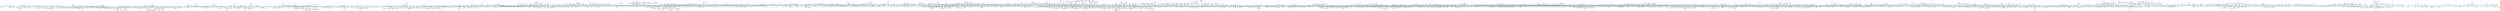 strict graph layer3 {
	graph [name=layer3];
	node [label="\N"];
	3218	[label="Muscle mass",
		level=4,
		src_id=181256,
		weight=0.00012655208716458584];
	3619	[label="Breath odour",
		src_id=172706,
		weight=0.0001050257918073525];
	3218 -- 3619	[level=4,
		weight=167.5];
	953	[label=Ketosis,
		level=1,
		src_id=179595,
		weight=0.0007408159079028841];
	3218 -- 953	[level=4,
		weight=116.27];
	3913	[label=Epigallocatechin,
		src_id=3599,
		weight="7.459829248948326e-05"];
	2708	[label=Papaya,
		level=4,
		src_id=8707,
		weight=0.00016419994330481487];
	3913 -- 2708	[level=4,
		weight=100.9];
	2060	[label="Green tea",
		level=4,
		src_id=239815,
		weight=0.00013672511252240828];
	3913 -- 2060	[level=4,
		weight=143.71];
	2886	[label="Juvenile arthritis",
		level=4,
		src_id=179534,
		weight=0.00015745303300853248];
	3312	[label="Agalsidase beta",
		src_id=96,
		weight="5.343403887282823e-05"];
	2886 -- 3312	[level=4,
		weight=56.5];
	844	[label="Dry mouth",
		level=3,
		src_id=175420,
		weight=0.0003001925348368838];
	1275	[label="Affect lability",
		level=4,
		src_id=169892,
		weight=0.00017400502930183312];
	844 -- 1275	[level=4,
		weight=44.43];
	143	[label=Insomnia,
		level=2,
		src_id=179162,
		weight=0.0005135853216101772];
	844 -- 143	[level=3,
		weight=91.82];
	2562	[label=Triamterene,
		level=4,
		src_id=374,
		weight=0.00013860862642499946];
	7577	[label=Celiprolol,
		src_id=4568,
		weight="3.418518653629916e-05"];
	2562 -- 7577	[level=4,
		weight=67.6];
	4454	[label="Lupus-like syndrome",
		src_id=180227,
		weight="9.871285486811588e-05"];
	3127	[label="Pericardial effusion",
		level=4,
		src_id=183089,
		weight=0.00016789734261007998];
	4454 -- 3127	[level=4,
		weight=125.88];
	4977	[label=Polyserositis,
		src_id=183793,
		weight="5.799912975990463e-05"];
	4454 -- 4977	[level=4,
		weight=91.82];
	576	[label=Clarithromycin,
		level=3,
		src_id=1195,
		weight=0.00039158347431910383];
	1119	[label=Azithromycin,
		level=3,
		src_id=198,
		weight=0.0003239180831341709];
	576 -- 1119	[level=3,
		weight=188.85];
	3579	[label="Low density lipoprotein",
		level=4,
		src_id=180138,
		weight=0.00018299291392665897];
	4513	[label="Apolipoprotein A-I",
		src_id=170744,
		weight="8.904307550370418e-05"];
	3579 -- 4513	[level=4,
		weight=106.16];
	3824	[label="High density lipoprotein",
		level=4,
		src_id=178132,
		weight=0.00016769196223869346];
	3579 -- 3824	[level=4,
		weight=400.6];
	43	[label=Morphine,
		level=2,
		src_id=286,
		weight=0.0006072009929645246];
	144	[label="Endotracheal intubation",
		level=1,
		src_id=175952,
		weight=0.0010128806153906697];
	43 -- 144	[level=1,
		weight=231.54];
	97	[label="Analgesic therapy",
		level=1,
		src_id=170274,
		weight=0.0008028809601891186];
	43 -- 97	[level=1,
		weight=138.79];
	257	[label=Naloxone,
		level=3,
		src_id=1167,
		weight=0.0003109292280345858];
	43 -- 257	[level=3,
		weight=110.16];
	1382	[label=Malabsorption,
		level=4,
		src_id=180376,
		weight=0.00019005095951029813];
	1547	[label="Impaired gastric emptying",
		level=4,
		src_id=178795,
		weight=0.00018246277414442374];
	1382 -- 1547	[level=4,
		weight=125.88];
	2036	[label=Lavender,
		level=4,
		src_id=239840,
		weight=0.00021752383220672563];
	7599	[label=Origanum,
		src_id=240567,
		weight="3.981584770308253e-05"];
	2036 -- 7599	[level=4,
		weight=67.6];
	1895	[label="Inflammatory bowel disease",
		level=4,
		src_id=178997,
		weight=0.00015789612882677144];
	2129	[label="Colitis ulcerative",
		level=3,
		src_id=173909,
		weight=0.00027344902614227345];
	1895 -- 2129	[level=4,
		weight=100.9];
	1246	[label="Meningitis aseptic",
		level=4,
		src_id=180709,
		weight=0.00022326818825670156];
	1775	[label=Myelitis,
		level=4,
		src_id=181330,
		weight=0.00019800460186513515];
	1246 -- 1775	[level=4,
		weight=46.83];
	526	[label=Scar,
		level=3,
		src_id=185551,
		weight=0.00030780832600131835];
	309	[label="Local anaesthesia",
		level=2,
		src_id=180103,
		weight=0.000486713329612746];
	526 -- 309	[level=3,
		weight=100.9];
	1318	[label=Telaprevir,
		level=4,
		src_id=5136,
		weight=0.00019668517570008983];
	742	[label=Sorafenib,
		level=2,
		src_id=387,
		weight=0.0006501129226921785];
	1318 -- 742	[level=4,
		weight=300.7];
	1635	[label=Haemostasis,
		level=4,
		src_id=177719,
		weight=0.00021981557726422361];
	3057	[label="Bleeding time",
		level=4,
		src_id=171874,
		weight=0.00017656221054178527];
	1635 -- 3057	[level=4,
		weight=98.94];
	210	[label="Feeling of relaxation",
		level=3,
		src_id=176630,
		weight=0.00035957102848884723];
	707	[label="Treatment failure",
		level=2,
		src_id=187369,
		weight=0.0005406501452833895];
	210 -- 707	[level=3,
		weight=67.6];
	3078	[label=Phylloquinone,
		level=4,
		src_id=1008,
		weight=0.000136084621116277];
	5394	[label="Toxic skin eruption",
		src_id=187229,
		weight="5.4104312854008605e-05"];
	3078 -- 5394	[level=4,
		weight=84.25];
	3326	[label="Vitamin K deficiency",
		level=4,
		src_id=188661,
		weight=0.0001495407166301616];
	3078 -- 3326	[level=4,
		weight=143.71];
	5276	[label="Factor VIII deficiency",
		src_id=176508,
		weight="5.8379247068803965e-05"];
	3997	[label=Haemophilia,
		level=4,
		src_id=177671,
		weight=0.00012131855170675247];
	5276 -- 3997	[level=4,
		weight=158.74];
	4631	[label=Mass,
		src_id=180531,
		weight="8.986168684839833e-05"];
	5276 -- 4631	[level=4,
		weight=100.9];
	1521	[label=Imidazole,
		level=4,
		src_id=3179,
		weight=0.00013738148164590098];
	3142	[label=Benzimidazole,
		src_id=2797,
		weight="9.339006750256515e-05"];
	1521 -- 3142	[level=4,
		weight=50.46];
	1651	[label=Hypovolaemia,
		level=4,
		src_id=178676,
		weight=0.0001411642115559613];
	631	[label="Cardiac output",
		level=3,
		src_id=173073,
		weight=0.00032197335676237163];
	1651 -- 631	[level=4,
		weight=32.61];
	3621	[label="Acute coronary syndrome",
		src_id=169732,
		weight="8.497953705979282e-05"];
	2357	[label="Cardiogenic shock",
		level=4,
		src_id=173130,
		weight=0.0001546915287026877];
	3621 -- 2357	[level=4,
		weight=80.92];
	5984	[label=Cangrelor,
		src_id=5605,
		weight="3.1411218064049905e-05"];
	3621 -- 5984	[level=4,
		weight=91.82];
	4467	[label="Carotid artery stenosis",
		src_id=173184,
		weight="6.273371962891032e-05"];
	5075	[label="Ewing's sarcoma",
		src_id=176237,
		weight=0.00010314933902990586];
	4467 -- 5075	[level=3,
		weight=100.9];
	4618	[label="Renal artery stenosis",
		level=4,
		src_id=185005,
		weight=0.00013487264006204036];
	4467 -- 4618	[level=3,
		weight=91.82];
	1729	[label=Starvation,
		level=4,
		src_id=186370,
		weight=0.0002307849861280162];
	3686	[label="Low carbohydrate diet",
		level=4,
		src_id=180136,
		weight=0.0002592517941036785];
	1729 -- 3686	[level=4,
		weight=364.27];
	2677	[label=Petrolatum,
		level=4,
		src_id=9014,
		weight=0.0001871523366255833];
	124	[label="General anaesthesia",
		level=1,
		src_id=177267,
		weight=0.0009671511124220577];
	2677 -- 124	[level=4,
		weight=91.82];
	3261	[label="Zinc oxide",
		level=4,
		src_id=8260,
		weight=0.0001940640801319077];
	2677 -- 3261	[level=4,
		weight=471.12];
	2095	[label="Skin reaction",
		level=4,
		src_id=185974,
		weight=0.00012593038081967734];
	2677 -- 2095	[level=4,
		weight=63.44];
	4130	[label="Chronic myeloid leukaemia",
		src_id=173721,
		weight=0.00011771036903522345];
	271	[label=Imatinib,
		level=1,
		src_id=606,
		weight=0.0008930823862417737];
	4130 -- 271	[level=3,
		weight=96.14];
	8740	[label="Hereditary spherocytosis",
		src_id=178078,
		weight="3.1689941102988244e-05"];
	4130 -- 8740	[level=4,
		weight=84.25];
	3806	[label=Hydroxyurea,
		level=4,
		src_id=991,
		weight=0.00015950551397581945];
	4130 -- 3806	[level=3,
		weight=96.14];
	860	[label=Aminophylline,
		level=4,
		src_id=1207,
		weight=0.00020104658553017635];
	86	[label=Hypoxia,
		level=1,
		src_id=178678,
		weight=0.0007406286929741318];
	860 -- 86	[level=4,
		weight=100.9];
	3288	[label=Radix,
		level=4,
		src_id=240688,
		weight=0.00015703204933209663];
	5444	[label=Puerarin,
		src_id=9948,
		weight="4.602664734905749e-05"];
	3288 -- 5444	[level=4,
		weight=80.92];
	3676	[label=Rhizoma,
		level=4,
		src_id=240700,
		weight=0.00015669790027014524];
	3288 -- 3676	[level=4,
		weight=157.09];
	753	[label=Tocilizumab,
		level=2,
		src_id=5528,
		weight=0.0006154134167625618];
	587	[label=Lumiracoxib,
		level=1,
		src_id=1266,
		weight=0.000760448692830453];
	753 -- 587	[level=2,
		weight=318.86];
	1513	[label=Pegsunercept,
		level=4,
		src_id=5699,
		weight=0.00019985767439199506];
	753 -- 1513	[level=4,
		weight=286.43];
	1102	[label="L-Cysteine",
		level=4,
		src_id=143,
		weight=0.0001687276517218197];
	154	[label=Irritability,
		level=2,
		src_id=179437,
		weight=0.0005728321185384721];
	1102 -- 154	[level=4,
		weight=84.25];
	33	[label=Headache,
		level=1,
		src_id=177790,
		weight=0.00077696988333892];
	92	[label=Dizziness,
		level=1,
		src_id=175317,
		weight=0.0008378243477145591];
	33 -- 92	[level=1,
		weight=207.69];
	114	[label=Fatigue,
		level=2,
		src_id=176597,
		weight=0.0006791365627773052];
	33 -- 114	[level=2,
		weight=122.09];
	111	[label=Migraine,
		level=2,
		src_id=180996,
		weight=0.0004977216535274074];
	33 -- 111	[level=1,
		weight=120.22];
	673	[label=Dysplasia,
		level=4,
		src_id=175498,
		weight=0.00021634700358681385];
	396	[label="Cortical dysplasia",
		level=3,
		src_id=174475,
		weight=0.0002766383380810223];
	673 -- 396	[level=3,
		weight=122.88];
	261	[label=Apnoea,
		level=2,
		src_id=170739,
		weight=0.0005365943483680736];
	673 -- 261	[level=3,
		weight=100.9];
	3784	[label="Intervertebral disc protrusion",
		src_id=179262,
		weight="7.238542075649947e-05"];
	4896	[label=Spondylolisthesis,
		src_id=186322,
		weight="5.591092578757682e-05"];
	3784 -- 4896	[level=4,
		weight=100.9];
	4004	[label="Cervical myelopathy",
		level=4,
		src_id=173441,
		weight=0.00012400372538098073];
	3784 -- 4004	[level=4,
		weight=77.85];
	1475	[label="Tourette's disorder",
		level=4,
		src_id=187215,
		weight=0.00014642034804663442];
	500	[label="Attention deficit/hyperactivity disorder",
		level=3,
		src_id=171101,
		weight=0.0003591252555373204];
	1475 -- 500	[level=4,
		weight=100.9];
	2240	[label=Ditiocarb,
		level=4,
		src_id=2389,
		weight=0.00014157908214692497];
	2842	[label=Sulfaphenazole,
		level=4,
		src_id=5788,
		weight=0.0001769019711620276];
	2240 -- 2842	[level=4,
		weight=205.92];
	5507	[label="Iodine deficiency",
		src_id=179388,
		weight="4.113961878510893e-05"];
	2686	[label=Goitre,
		level=4,
		src_id=177483,
		weight=0.0002044467710293488];
	5507 -- 2686	[level=4,
		weight=91.82];
	4509	[label="Congenital hypothyroidism",
		src_id=174187,
		weight="8.841358089825679e-05"];
	5507 -- 4509	[level=4,
		weight=91.82];
	7566	[label="Human papillomavirus type 18 L1 capsid protein antigen",
		level=4,
		src_id=8398,
		weight=0.00013131532856668825];
	7569	[label="Human papillomavirus type 6 L1 capsid protein antigen",
		level=4,
		src_id=8395,
		weight=0.00012883503258286888];
	7566 -- 7569	[level=4,
		weight=1000.0];
	142	[label="Clonic convulsion",
		level=3,
		src_id=173791,
		weight=0.0004026255279894073];
	744	[label=Myalgia,
		level=3,
		src_id=181289,
		weight=0.0003928781291128897];
	142 -- 744	[level=3,
		weight=182.64];
	3097	[label=Flatulence,
		level=4,
		src_id=176744,
		weight=0.00013251655397798572];
	142 -- 3097	[level=4,
		weight=100.9];
	1609	[label=Oliguria,
		level=4,
		src_id=182203,
		weight=0.00017675383268130233];
	1202	[label="Diabetes insipidus",
		level=4,
		src_id=175125,
		weight=0.00019754028711740075];
	1609 -- 1202	[level=4,
		weight=50.33];
	1930	[label="Metabolic syndrome",
		level=4,
		src_id=180825,
		weight=0.00021484819572396255];
	3114	[label="Central obesity",
		level=4,
		src_id=173318,
		weight=0.0001378455081001559];
	1930 -- 3114	[level=3,
		weight=125.88];
	1718	[label="Insulin resistance",
		level=4,
		src_id=179186,
		weight=0.00023266835202627274];
	1930 -- 1718	[level=3,
		weight=173.24];
	260	[label=Obesity,
		level=3,
		src_id=181982,
		weight=0.00037359855878822917];
	924	[label=Overweight,
		level=4,
		src_id=182592,
		weight=0.00024751530726011884];
	260 -- 924	[level=3,
		weight=113.18];
	685	[label=Ixabepilone,
		level=1,
		src_id=4567,
		weight=0.0007320676644013988];
	594	[label=Cetuximab,
		level=1,
		src_id=2,
		weight=0.0009217109554026744];
	685 -- 594	[level=1,
		weight=429.14];
	1535	[label=Temsirolimus,
		level=4,
		src_id=5536,
		weight=0.00017312483862939453];
	685 -- 1535	[level=4,
		weight=300.7];
	1404	[label=Icatibant,
		level=4,
		src_id=5471,
		weight=0.00021979249894422118];
	685 -- 1404	[level=4,
		weight=250.75];
	1392	[label=Efaproxiral,
		level=4,
		src_id=7479,
		weight=0.00018059186802693776];
	685 -- 1392	[level=4,
		weight=200.8];
	1118	[label=Alvocidib,
		level=3,
		src_id=3300,
		weight=0.00027025834546784276];
	685 -- 1118	[level=3,
		weight=273.45];
	302	[label=Cough,
		level=3,
		src_id=174493,
		weight=0.00035991057358054804];
	302 -- 309	[level=3,
		weight=100.9];
	4544	[label="Oestrogen deficiency",
		src_id=182174,
		weight="5.0579349663057465e-05"];
	1860	[label=Raloxifene,
		level=4,
		src_id=470,
		weight=0.00017114916259527172];
	4544 -- 1860	[level=4,
		weight=91.82];
	2030	[label=Oophorectomy,
		level=4,
		src_id=182229,
		weight=0.00015237123033441755];
	4544 -- 2030	[level=4,
		weight=59.76];
	2439	[label=Sulindac,
		level=4,
		src_id=592,
		weight=0.00019169910531982508];
	2848	[label="Cyproterone acetate",
		level=4,
		src_id=4561,
		weight=0.00013385219689486598];
	2439 -- 2848	[level=3,
		weight=87.87];
	5301	[label=Florantyrone,
		src_id=7927,
		weight="6.019530918771589e-05"];
	2439 -- 5301	[level=3,
		weight=84.25];
	1278	[label=Piroxicam,
		level=4,
		src_id=541,
		weight=0.00021893236121954188];
	2439 -- 1278	[level=4,
		weight=71.11];
	2108	[label="Thrombotic thrombocytopenic purpura",
		level=4,
		src_id=186978,
		weight=0.00018881788070115798];
	1610	[label="Haemolytic anaemia",
		level=4,
		src_id=177664,
		weight=0.00023701779211833684];
	2108 -- 1610	[level=4,
		weight=41.78];
	3176	[label="Microangiopathic haemolytic anaemia",
		src_id=180945,
		weight=0.00010399235650626341];
	2108 -- 3176	[level=4,
		weight=116.27];
	1360	[label=Tolbutamide,
		level=4,
		src_id=1108,
		weight=0.000196991042785283];
	2842 -- 1360	[level=4,
		weight=96.79];
	1898	[label=Troleandomycin,
		level=4,
		src_id=10798,
		weight=0.00025166229480369826];
	2842 -- 1898	[level=4,
		weight=147.91];
	3945	[label=Methoxsalen,
		src_id=540,
		weight=0.00010333032669785578];
	2842 -- 3945	[level=4,
		weight=106.16];
	1626	[label=Fingolimod,
		level=4,
		src_id=7827,
		weight=0.00020863563397445102];
	2187	[label=Telavancin,
		src_id=5582,
		weight=0.00010069595848176683];
	1626 -- 2187	[level=4,
		weight=182.64];
	1351	[label=Dronedarone,
		level=4,
		src_id=4577,
		weight=0.0001912910778171283];
	713	[label=Vorinostat,
		level=1,
		src_id=2413,
		weight=0.0007660023626719703];
	1351 -- 713	[level=4,
		weight=250.75];
	2564	[label=Ichthyosis,
		level=4,
		src_id=178695,
		weight=0.00016417328865161922];
	1347	[label=Hypogonadism,
		level=3,
		src_id=178597,
		weight=0.0003219873549398914];
	2564 -- 1347	[level=4,
		weight=86.02];
	4056	[label="Loss of libido",
		src_id=180131,
		weight="8.268217667619049e-05"];
	5292	[label=Anger,
		src_id=170326,
		weight="4.843355444810757e-05"];
	4056 -- 5292	[level=4,
		weight=100.9];
	3460	[label=Anorgasmia,
		level=4,
		src_id=170452,
		weight=0.0001426020340262885];
	4056 -- 3460	[level=4,
		weight=106.16];
	3983	[label="Univentricular heart",
		level=4,
		src_id=187676,
		weight=0.00013293644345044016];
	5193	[label="Hypoplastic left heart syndrome",
		src_id=178637,
		weight="8.227636314170953e-05"];
	3983 -- 5193	[level=4,
		weight=118.53];
	4397	[label="Systolic dysfunction",
		src_id=186684,
		weight="8.19534632181864e-05"];
	3983 -- 4397	[level=4,
		weight=72.36];
	4535	[label="Thrombin time",
		src_id=186944,
		weight="7.080612514675204e-05"];
	3204	[label="Blood thromboplastin",
		level=4,
		src_id=172388,
		weight=0.00019201632097711873];
	4535 -- 3204	[level=4,
		weight=72.36];
	4091	[label="Mean cell haemoglobin",
		src_id=180587,
		weight="8.58008317088768e-05"];
	4535 -- 4091	[level=4,
		weight=91.82];
	251	[label=Dissociation,
		level=3,
		src_id=175285,
		weight=0.0002702812513408978];
	1881	[label=Depersonalisation,
		level=4,
		src_id=175018,
		weight=0.00015345100497680765];
	251 -- 1881	[level=3,
		weight=49.73];
	719	[label=Rofecoxib,
		level=3,
		src_id=520,
		weight=0.0003836120759422941];
	517	[label=Pimecrolimus,
		level=1,
		src_id=327,
		weight=0.0009915391499522041];
	719 -- 517	[level=3,
		weight=149.0];
	577	[label=Celecoxib,
		level=3,
		src_id=471,
		weight=0.00027898190006182914];
	719 -- 577	[level=3,
		weight=70.38];
	1578	[label=Nimesulide,
		level=4,
		src_id=4466,
		weight=0.00019311064142888863];
	719 -- 1578	[level=3,
		weight=103.46];
	2179	[label=Propafenone,
		level=4,
		src_id=1166,
		weight=0.00012218291016289853];
	1966	[label=Sulfinpyrazone,
		level=4,
		src_id=1122,
		weight=0.0002592517296655318];
	2179 -- 1966	[level=4,
		weight=59.76];
	219	[label=Chlordiazepoxide,
		level=3,
		src_id=464,
		weight=0.00035066425072361715];
	296	[label=Oxazepam,
		level=3,
		src_id=828,
		weight=0.0003111712282287126];
	219 -- 296	[level=3,
		weight=108.01];
	529	[label=Nitrazepam,
		level=4,
		src_id=1528,
		weight=0.00025069210221290064];
	219 -- 529	[level=4,
		weight=95.01];
	2248	[label="Hashimoto's encephalopathy",
		level=4,
		src_id=177770,
		weight=0.00012856281721078692];
	3486	[label="Autoimmune thyroiditis",
		src_id=171148,
		weight=0.00010442438236854926];
	2248 -- 3486	[level=4,
		weight=174.74];
	1076	[label="Steroid therapy",
		level=4,
		src_id=186404,
		weight=0.00021062136383423358];
	2248 -- 1076	[level=4,
		weight=65.75];
	4605	[label="Anti-thyroid antibody",
		src_id=170549,
		weight="5.748311553279209e-05"];
	2248 -- 4605	[level=4,
		weight=171.56];
	2367	[label="Antitussive therapy",
		level=4,
		src_id=170653,
		weight=0.00013414992005246292];
	103	[label="Muscle spasms",
		level=2,
		src_id=181270,
		weight=0.0006222430912176509];
	2367 -- 103	[level=4,
		weight=84.25];
	204	[label=Lethargy,
		level=2,
		src_id=179887,
		weight=0.0005244063670657153];
	198	[label=Sepsis,
		level=2,
		src_id=185748,
		weight=0.0005066467914801449];
	204 -- 198	[level=2,
		weight=100.9];
	107	[label=Hypersensitivity,
		level=1,
		src_id=178510,
		weight=0.0009967204508806158];
	204 -- 107	[level=2,
		weight=143.71];
	254	[label="Adverse event",
		level=2,
		src_id=169885,
		weight=0.0005310497905887271];
	204 -- 254	[level=2,
		weight=112.0];
	148	[label="Blood chloride",
		level=3,
		src_id=172018,
		weight=0.00034802188574544835];
	204 -- 148	[level=3,
		weight=100.9];
	1969	[label="Water intoxication",
		level=4,
		src_id=188805,
		weight=0.0001515907438856464];
	3619 -- 1969	[level=4,
		weight=250.75];
	618	[label=Neoplasm,
		level=3,
		src_id=181635,
		weight=0.00032336962309717493];
	208	[label=Vigabatrin,
		level=2,
		src_id=1064,
		weight=0.0005239705141923199];
	618 -- 208	[level=3,
		weight=100.9];
	433	[label="Induction of anaesthesia",
		level=3,
		src_id=178931,
		weight=0.0003888977956616897];
	233	[label=Premedication,
		level=3,
		src_id=184047,
		weight=0.000382230655275289];
	433 -- 233	[level=3,
		weight=96.91];
	160	[label=Propofol,
		level=1,
		src_id=804,
		weight=0.0008170600758948898];
	433 -- 160	[level=3,
		weight=120.81];
	3236	[label="Neuropsychiatric lupus",
		src_id=181769,
		weight="8.253057812957421e-05"];
	2701	[label="Lupus nephritis",
		level=4,
		src_id=180222,
		weight=0.00014300885461553716];
	3236 -- 2701	[level=3,
		weight=80.92];
	2025	[label=Hydroxychloroquine,
		level=3,
		src_id=1543,
		weight=0.00032548712322194936];
	3236 -- 2025	[level=3,
		weight=97.68];
	3845	[label=Fenoprofen,
		src_id=560,
		weight=0.00010221386549976171];
	4112	[label=Crotamiton,
		src_id=256,
		weight="9.452507595807736e-05"];
	3845 -- 4112	[level=4,
		weight=129.9];
	3497	[label=Thymol,
		level=4,
		src_id=2382,
		weight=0.0001322892426862116];
	3845 -- 3497	[level=4,
		weight=120.88];
	1645	[label=Pentoxifylline,
		level=4,
		src_id=792,
		weight=0.00018527494075967635];
	3845 -- 1645	[level=4,
		weight=82.0];
	3407	[label="Arteriosclerosis coronary artery",
		src_id=170911,
		weight=0.0001051614530455845];
	4325	[label=Pericarditis,
		src_id=183102,
		weight=0.00010282571632448504];
	3407 -- 4325	[level=4,
		weight=84.25];
	4258	[label="Mitral valve replacement",
		src_id=181052,
		weight="9.56695603500065e-05"];
	3407 -- 4258	[level=4,
		weight=100.9];
	541	[label=Clomipramine,
		level=3,
		src_id=1226,
		weight=0.000279523206674932];
	1277	[label=Maprotiline,
		level=4,
		src_id=920,
		weight=0.00016754246633614276];
	541 -- 1277	[level=3,
		weight=91.44];
	544	[label=Fluvoxamine,
		level=3,
		src_id=167,
		weight=0.0002743256733096234];
	541 -- 544	[level=3,
		weight=81.34];
	2297	[label=Hyperoxia,
		src_id=178491,
		weight="8.476366141070197e-05"];
	2221	[label=PO2,
		level=4,
		src_id=183729,
		weight=0.00012803504638414672];
	2297 -- 2221	[level=4,
		weight=54.14];
	2766	[label="Cerebrovascular disorder",
		src_id=173417,
		weight="8.739278592855587e-05"];
	2297 -- 2766	[level=4,
		weight=43.21];
	1574	[label="Folate deficiency",
		level=4,
		src_id=176820,
		weight=0.00014424104274347787];
	220	[label="Folic Acid",
		level=3,
		src_id=150,
		weight=0.00035701437243077454];
	1574 -- 220	[level=4,
		weight=83.59];
	518	[label=Metformin,
		level=3,
		src_id=321,
		weight=0.00032764051956501485];
	2035	[label=Sitagliptin,
		src_id=1244,
		weight=0.00011435398484336106];
	518 -- 2035	[level=3,
		weight=100.9];
	3185	[label=Clomifene,
		level=4,
		src_id=868,
		weight=0.00014407124320345893];
	518 -- 3185	[level=4,
		weight=109.0];
	2461	[label=Angioplasty,
		level=4,
		src_id=170372,
		weight=0.00021964209147263254];
	2461 -- 4618	[level=4,
		weight=125.88];
	3003	[label="Etidronic acid",
		src_id=1061,
		weight=0.00010101901844402978];
	3228	[label="Angle closure glaucoma",
		src_id=170394,
		weight=0.00011764694889514104];
	3003 -- 3228	[level=3,
		weight=100.9];
	868	[label=Clevudine,
		level=2,
		src_id=5745,
		weight=0.0004684863162820275];
	3003 -- 868	[level=3,
		weight=100.9];
	647	[label=Reserpine,
		level=4,
		src_id=197,
		weight=0.00023609528749730233];
	48	[label=Gabapentin,
		level=1,
		src_id=982,
		weight=0.0008472249856898036];
	647 -- 48	[level=4,
		weight=56.5];
	519	[label=Bortezomib,
		level=1,
		src_id=179,
		weight=0.0008516174589830954];
	760	[label="Ibritumomab tiuxetan",
		level=2,
		src_id=75,
		weight=0.0006142940177688593];
	519 -- 760	[level=1,
		weight=471.12];
	741	[label=Lenalidomide,
		level=1,
		src_id=469,
		weight=0.0007277812643897818];
	519 -- 741	[level=1,
		weight=334.0];
	567	[label=Demyelination,
		level=3,
		src_id=174979,
		weight=0.0003277049985972113];
	279	[label="Lumbar puncture",
		level=1,
		src_id=180161,
		weight=0.0007393338383226371];
	567 -- 279	[level=3,
		weight=100.9];
	227	[label="Brain oedema",
		level=3,
		src_id=172613,
		weight=0.00034541588570974097];
	105	[label=Oedema,
		level=2,
		src_id=182059,
		weight=0.0004452829134839256];
	227 -- 105	[level=3,
		weight=60.86];
	1897	[label="Fish oil",
		level=4,
		src_id=10993,
		weight=0.0001787906111628771];
	3214	[label="Aloe vera",
		level=4,
		src_id=239686,
		weight=0.00015797918994026034];
	1897 -- 3214	[level=4,
		weight=82.89];
	3130	[label="Nasal congestion",
		src_id=181485,
		weight=0.00011459716637416152];
	2182	[label="Mood altered",
		level=4,
		src_id=181117,
		weight=0.00013040830205984913];
	3130 -- 2182	[level=4,
		weight=50.95];
	4567	[label="Chronic paroxysmal hemicrania",
		src_id=173727,
		weight="8.385878144723424e-05"];
	3130 -- 4567	[level=4,
		weight=77.85];
	820	[label="Multi-organ failure",
		level=3,
		src_id=181188,
		weight=0.0003212685256949348];
	1073	[label="Disseminated intravascular coagulation",
		level=3,
		src_id=175281,
		weight=0.00027142426039267545];
	820 -- 1073	[level=3,
		weight=69.56];
	371	[label="Respiratory depression",
		level=2,
		src_id=185127,
		weight=0.0004853357440215457];
	820 -- 371	[level=3,
		weight=91.82];
	2191	[label="Histiocytosis haematophagic",
		level=4,
		src_id=178171,
		weight=0.00016143792606798717];
	4632	[label=Lymphohistiocytosis,
		src_id=180303,
		weight="6.203719100554679e-05"];
	2191 -- 4632	[level=4,
		weight=58.09];
	49	[label=Hippocampus,
		level=2,
		src_id=240385,
		weight=0.0005050696436241525];
	11	[label=Injection,
		level=1,
		src_id=179084,
		weight=0.00084967634771643];
	49 -- 11	[level=2,
		weight=91.4];
	954	[label=Corticosterone,
		level=4,
		src_id=4378,
		weight=0.00017966098349086494];
	49 -- 954	[level=4,
		weight=50.95];
	2620	[label=Diatrizoate,
		level=4,
		src_id=262,
		weight=0.00013786739416982643];
	2678	[label=Iopamidol,
		level=4,
		src_id=7901,
		weight=0.00016644317068012976];
	2620 -- 2678	[level=4,
		weight=100.9];
	2469	[label=Zileuton,
		src_id=730,
		weight="9.323945315252055e-05"];
	641	[label=Parecoxib,
		level=2,
		src_id=7436,
		weight=0.0007061879347498239];
	2469 -- 641	[level=4,
		weight=100.9];
	3530	[label=Guanabenz,
		src_id=616,
		weight="9.555279619555879e-05"];
	2469 -- 3530	[level=4,
		weight=84.25];
	552	[label=Ceftriaxone,
		level=3,
		src_id=1196,
		weight=0.0003751350862434145];
	108	[label=Neurotoxicity,
		level=2,
		src_id=181782,
		weight=0.00048394804250433994];
	552 -- 108	[level=3,
		weight=100.9];
	682	[label=Vancomycin,
		level=3,
		src_id=499,
		weight=0.00036343540491091573];
	552 -- 682	[level=3,
		weight=76.19];
	4195	[label=Econazole,
		level=4,
		src_id=1111,
		weight=0.0002311631351551153];
	1522	[label=Colchicine,
		level=4,
		src_id=1339,
		weight=0.0002110340079266147];
	4195 -- 1522	[level=4,
		weight=282.77];
	3593	[label=Hydroquinone,
		level=4,
		src_id=8355,
		weight=0.00023439417026801761];
	4195 -- 3593	[level=3,
		weight=571.86];
	2146	[label=Vinblastine,
		level=4,
		src_id=557,
		weight=0.00020966983854273064];
	4195 -- 2146	[level=4,
		weight=278.5];
	1709	[label=Pyrimethamine,
		level=3,
		src_id=196,
		weight=0.000293678881934759];
	4195 -- 1709	[level=3,
		weight=447.36];
	944	[label="Chloral hydrate",
		level=4,
		src_id=1497,
		weight=0.00019793159125946206];
	4195 -- 944	[level=4,
		weight=141.7];
	2431	[label="Blood cadmium",
		level=4,
		src_id=171986,
		weight=0.0002031470917222671];
	4195 -- 2431	[level=4,
		weight=429.14];
	2629	[label=Thiabendazole,
		level=4,
		src_id=716,
		weight=0.0002580324740334951];
	4195 -- 2629	[level=4,
		weight=583.75];
	4655	[label=Thimerosal,
		level=4,
		src_id=9265,
		weight=0.0001990185752049067];
	4195 -- 4655	[level=4,
		weight=643.21];
	2540	[label="Bacterial infection",
		level=4,
		src_id=171220,
		weight=0.00014035530476426053];
	732	[label=Erythema,
		level=3,
		src_id=176163,
		weight=0.00037795216064967453];
	2540 -- 732	[level=4,
		weight=75.93];
	1260	[label=Encephalomalacia,
		level=4,
		src_id=175830,
		weight=0.00016753983735665092];
	1467	[label=Porencephaly,
		level=4,
		src_id=183814,
		weight=0.00015511227982129746];
	1260 -- 1467	[level=4,
		weight=47.35];
	3394	[label="Pelvic pain",
		level=4,
		src_id=182999,
		weight=0.0002043173268365209];
	381	[label="Emotional distress",
		level=3,
		src_id=175782,
		weight=0.0003864995273535697];
	3394 -- 381	[level=2,
		weight=167.5];
	5357	[label="Bladder dilatation",
		src_id=171799,
		weight="4.399604422072653e-05"];
	3394 -- 5357	[level=4,
		weight=91.82];
	6310	[label="Bladder pain",
		src_id=171829,
		weight="3.635341085969305e-05"];
	3394 -- 6310	[level=4,
		weight=91.82];
	3394 -- 103	[level=2,
		weight=134.2];
	240	[label="Cerebral palsy",
		level=3,
		src_id=173392,
		weight=0.00037648535138175775];
	3394 -- 240	[level=3,
		weight=100.9];
	5573	[label=Prostatitis,
		src_id=184301,
		weight="5.847146033283465e-05"];
	3394 -- 5573	[level=4,
		weight=154.69];
	609	[label=Physiotherapy,
		level=2,
		src_id=183472,
		weight=0.0004433233961667091];
	3394 -- 609	[level=2,
		weight=200.8];
	1975	[label=Visilizumab,
		level=4,
		src_id=9717,
		weight=0.00012470786122461];
	2484	[label=Amifostine,
		level=4,
		src_id=1127,
		weight=0.00018027681348023553];
	1975 -- 2484	[level=2,
		weight=100.9];
	591	[label=Tiotropium,
		level=1,
		src_id=1352,
		weight=0.0008634697952427359];
	1975 -- 591	[level=2,
		weight=182.64];
	3425	[label=Sclerotherapy,
		level=4,
		src_id=185617,
		weight=0.000245120437427918];
	3139	[label="Chest discomfort",
		level=4,
		src_id=173527,
		weight=0.0001341575373084598];
	3425 -- 3139	[level=3,
		weight=134.2];
	3809	[label="Varices oesophageal",
		level=4,
		src_id=188269,
		weight=0.0002472718126713969];
	3425 -- 3809	[level=3,
		weight=467.2];
	4972	[label="Pyoderma gangrenosum",
		src_id=184648,
		weight="5.901494932713058e-05"];
	3425 -- 4972	[level=4,
		weight=84.25];
	2650	[label=Dimenhydrinate,
		src_id=971,
		weight=0.00011203025104944493];
	5458	[label=Trimethobenzamide,
		src_id=649,
		weight="3.440286258676447e-05"];
	2650 -- 5458	[level=4,
		weight=59.76];
	3001	[label=Betahistine,
		level=4,
		src_id=5758,
		weight=0.00017471302451896174];
	2650 -- 3001	[level=4,
		weight=63.44];
	9	[label=Electroencephalogram,
		level=1,
		src_id=175720,
		weight=0.0007865135875333406];
	1	[label=Convulsion,
		level=1,
		src_id=174366,
		weight=0.00211179083454676];
	9 -- 1	[level=1,
		weight=186.53];
	10	[label=Surgery,
		level=1,
		src_id=186589,
		weight=0.0008322721648341127];
	9 -- 10	[level=1,
		weight=129.61];
	1162	[label=Oxygen,
		level=4,
		src_id=8084,
		weight=0.00021302754156289494];
	398	[label="Nitrous oxide",
		level=3,
		src_id=5750,
		weight=0.00038407270463397883];
	1162 -- 398	[level=4,
		weight=107.22];
	109	[label="Acetylsalicylic acid",
		level=2,
		src_id=931,
		weight=0.0005543455074504117];
	374	[label=Indomethacin,
		level=3,
		src_id=319,
		weight=0.00032368651754918396];
	109 -- 374	[level=3,
		weight=56.75];
	3230	[label="Evening primrose oil",
		level=4,
		src_id=9213,
		weight=0.0002313898472974006];
	109 -- 3230	[level=2,
		weight=115.64];
	1294	[label=Procaine,
		level=4,
		src_id=707,
		weight=0.000128954068407155];
	1350	[label=Tetracaine,
		level=4,
		src_id=8030,
		weight=0.0001743142807789248];
	1294 -- 1350	[level=4,
		weight=63.44];
	4368	[label="Forced expiratory volume",
		src_id=176855,
		weight=0.00010958538259702477];
	5566	[label=Spirometry,
		src_id=186265,
		weight="5.574228578860438e-05"];
	4368 -- 5566	[level=3,
		weight=84.25];
	4288	[label="Vital capacity",
		level=4,
		src_id=188604,
		weight=0.00012108469264595854];
	4368 -- 4288	[level=3,
		weight=500.5];
	625	[label=Lymphadenopathy,
		level=3,
		src_id=180247,
		weight=0.00040395370452930596];
	2593	[label=Pseudolymphoma,
		level=4,
		src_id=184395,
		weight=0.00017160326646561134];
	625 -- 2593	[level=3,
		weight=106.16];
	617	[label="Toxic epidermal necrolysis",
		level=4,
		src_id=187221,
		weight=0.0002511057633432314];
	625 -- 617	[level=4,
		weight=120.88];
	444	[label=Eosinophilia,
		level=3,
		src_id=176033,
		weight=0.0004073658071403837];
	625 -- 444	[level=3,
		weight=182.38];
	1349	[label="Central nervous system infection",
		level=4,
		src_id=173309,
		weight=0.0001302187675121553];
	1077	[label="Herpes simplex",
		level=4,
		src_id=178101,
		weight=0.00021708163148449647];
	1349 -- 1077	[level=4,
		weight=28.15];
	746	[label=Endoscopy,
		level=4,
		src_id=175925,
		weight=0.0002479880812519558];
	233 -- 746	[level=4,
		weight=74.15];
	290	[label=Cholesterol,
		level=3,
		src_id=4273,
		weight=0.00040818801895212587];
	1399	[label="Blood cholesterol",
		level=4,
		src_id=172023,
		weight=0.000175861724416506];
	290 -- 1399	[level=4,
		weight=78.4];
	792	[label="Blood triglycerides",
		level=3,
		src_id=172398,
		weight=0.00040378141130277187];
	290 -- 792	[level=3,
		weight=190.19];
	4428	[label="Castor oil",
		src_id=9058,
		weight="4.917432539381645e-05"];
	290 -- 4428	[level=4,
		weight=65.04];
	1998	[label="Adenoma benign",
		level=4,
		src_id=169798,
		weight=0.00016233561377331963];
	929	[label=Hyperplasia,
		level=4,
		src_id=178502,
		weight=0.00025987291135631373];
	1998 -- 929	[level=4,
		weight=48.2];
	1084	[label="Mineral supplementation",
		level=4,
		src_id=181013,
		weight=0.00021393600491020014];
	1084 -- 953	[level=4,
		weight=48.11];
	1088	[label=Allodynia,
		level=4,
		src_id=170023,
		weight=0.000216303411952524];
	731	[label=Hyperaesthesia,
		level=3,
		src_id=178414,
		weight=0.0003172931373179127];
	1088 -- 731	[level=4,
		weight=189.15];
	6874	[label="Primary hyperaldosteronism",
		src_id=184078,
		weight="4.085113536973321e-05"];
	3907	[label="Addison's disease",
		src_id=169786,
		weight="8.620871297609094e-05"];
	6874 -- 3907	[level=3,
		weight=84.25];
	3299	[label=Hyperaldosteronism,
		level=4,
		src_id=178416,
		weight=0.0001214910821117505];
	6874 -- 3299	[level=3,
		weight=91.82];
	1236	[label=Donepezil,
		level=4,
		src_id=829,
		weight=0.0001953047410883183];
	1204	[label=Rivastigmine,
		level=3,
		src_id=975,
		weight=0.00028332698591698025];
	1236 -- 1204	[level=4,
		weight=146.69];
	535	[label="Muscular weakness",
		level=3,
		src_id=181279,
		weight=0.00031627348882824725];
	63	[label="Congenital anomaly",
		level=2,
		src_id=174082,
		weight=0.000565436891937667];
	535 -- 63	[level=3,
		weight=100.9];
	218	[label=Levodopa,
		level=3,
		src_id=1219,
		weight=0.0003903821163054592];
	172	[label=Olanzapine,
		level=2,
		src_id=324,
		weight=0.0005166590520539355];
	218 -- 172	[level=3,
		weight=188.31];
	2451	[label=Pizotifen,
		level=4,
		src_id=5441,
		weight=0.00017313440695602075];
	218 -- 2451	[level=3,
		weight=211.32];
	705	[label=Parkinsonism,
		level=4,
		src_id=182902,
		weight=0.0002081860684176441];
	218 -- 705	[level=4,
		weight=50.95];
	29	[label=Agitation,
		level=1,
		src_id=169902,
		weight=0.0007453077401135728];
	896	[label="Transcranial magnetic stimulation",
		level=4,
		src_id=187294,
		weight=0.00024897506411926477];
	29 -- 896	[level=1,
		weight=267.4];
	4587	[label="Renal aplasia",
		src_id=184996,
		weight="7.077141144885272e-05"];
	4136	[label="Anal atresia",
		level=4,
		src_id=170219,
		weight=0.00012761101870468827];
	4587 -- 4136	[level=4,
		weight=154.69];
	4719	[label="Renal dysplasia",
		src_id=185033,
		weight="6.702323625011277e-05"];
	4587 -- 4719	[level=4,
		weight=100.9];
	785	[label=Nightmare,
		level=4,
		src_id=181828,
		weight=0.00022477226375917998];
	2854	[label=Somnambulism,
		src_id=186128,
		weight="7.547906969801284e-05"];
	785 -- 2854	[level=4,
		weight=44.43];
	1878	[label="Lung disorder",
		level=4,
		src_id=180191,
		weight=0.00020480296855572311];
	1059	[label=Fibrosis,
		level=4,
		src_id=176709,
		weight=0.0002507233859835594];
	1878 -- 1059	[level=4,
		weight=44.91];
	2127	[label="Interstitial lung disease",
		level=4,
		src_id=179251,
		weight=0.000195166894765786];
	1878 -- 2127	[level=4,
		weight=77.85];
	771	[label="Blood calcium",
		level=3,
		src_id=171999,
		weight=0.0002980499533533816];
	439	[label="Parathyroid hormone",
		level=3,
		src_id=5283,
		weight=0.00033610291057015103];
	771 -- 439	[level=3,
		weight=164.47];
	434	[label=Hypocalcaemia,
		level=3,
		src_id=178570,
		weight=0.0003383257304251415];
	771 -- 434	[level=3,
		weight=137.85];
	653	[label="Alkaline Phosphatase",
		level=3,
		src_id=5234,
		weight=0.000287181522584284];
	771 -- 653	[level=3,
		weight=145.87];
	2529	[label=Citrus,
		level=4,
		src_id=240147,
		weight=0.0001557208571185676];
	771 -- 2529	[level=3,
		weight=125.88];
	778	[label=Tuberculosis,
		level=4,
		src_id=187483,
		weight=0.0002574756596269652];
	2018	[label="Meningitis tuberculous",
		level=4,
		src_id=180739,
		weight=0.00012170013296241945];
	778 -- 2018	[level=4,
		weight=67.2];
	346	[label=Isoniazid,
		level=3,
		src_id=937,
		weight=0.00027064273553264334];
	778 -- 346	[level=4,
		weight=50.84];
	112	[label=Hypotonia,
		level=2,
		src_id=178665,
		weight=0.00068888084828541];
	2676	[label=Abasia,
		level=4,
		src_id=169482,
		weight=0.0001597236052343856];
	112 -- 2676	[level=4,
		weight=235.7];
	1161	[label=Selenium,
		level=2,
		src_id=9080,
		weight=0.0004332142134586792];
	112 -- 1161	[level=2,
		weight=200.8];
	223	[label=Nicotine,
		level=3,
		src_id=175,
		weight=0.0003771815512427376];
	776	[label=Ecstasy,
		level=3,
		src_id=1395,
		weight=0.00029058426710457634];
	223 -- 776	[level=3,
		weight=122.09];
	1105	[label=Hydrocodone,
		level=3,
		src_id=942,
		weight=0.00029899155468833305];
	223 -- 1105	[level=2,
		weight=111.31];
	187	[label=Acetylcholine,
		level=3,
		src_id=2951,
		weight=0.0004215761520479252];
	223 -- 187	[level=2,
		weight=187.14];
	173	[label=Epinephrine,
		level=2,
		src_id=654,
		weight=0.0004734993528314376];
	223 -- 173	[level=2,
		weight=99.61];
	1695	[label=Mecamylamine,
		level=4,
		src_id=644,
		weight=0.00014546925308400605];
	223 -- 1695	[level=4,
		weight=83.15];
	2019	[label=Glomerulonephritis,
		level=4,
		src_id=177406,
		weight=0.00023274659820303044];
	2701 -- 2019	[level=3,
		weight=74.1];
	5291	[label="Antinuclear antibody negative",
		src_id=170627,
		weight="4.9232313137456305e-05"];
	2701 -- 5291	[level=4,
		weight=91.82];
	2487	[label="Subdural haemorrhage",
		level=4,
		src_id=186516,
		weight=0.00012801217869757856];
	4126	[label="Haematoma evacuation",
		src_id=177602,
		weight="9.022170542475927e-05"];
	2487 -- 4126	[level=4,
		weight=47.47];
	102	[label="gamma-Aminobutyric acid",
		level=2,
		src_id=2399,
		weight=0.0006787002426090986];
	200	[label=Flumazenil,
		level=3,
		src_id=1189,
		weight=0.00036058580131534526];
	102 -- 200	[level=3,
		weight=167.5];
	102 -- 1161	[level=2,
		weight=167.5];
	436	[label=Methylphenidate,
		level=3,
		src_id=411,
		weight=0.0002877839499284373];
	288	[label=Amphetamine,
		level=2,
		src_id=173,
		weight=0.0004581386490473747];
	436 -- 288	[level=3,
		weight=168.77];
	3560	[label="Inositol nicotinate",
		level=4,
		src_id=7903,
		weight=0.00014026654623356915];
	1308	[label=Biotin,
		level=3,
		src_id=114,
		weight=0.0002806410836796891];
	3560 -- 1308	[level=4,
		weight=405.77];
	5409	[label="Knee deformity",
		src_id=179625,
		weight="6.491185683421315e-05"];
	3820	[label=Kyphoscoliosis,
		level=4,
		src_id=179641,
		weight=0.00013500071101189368];
	5409 -- 3820	[level=4,
		weight=91.82];
	3081	[label="Glucose tolerance impaired",
		level=4,
		src_id=177436,
		weight=0.00017010763486187104];
	5409 -- 3081	[level=4,
		weight=100.9];
	3094	[label="Joint arthroplasty",
		level=4,
		src_id=179502,
		weight=0.0001551339616303015];
	4786	[label="Joint ankylosis",
		src_id=179501,
		weight="6.138096482702006e-05"];
	3094 -- 4786	[level=4,
		weight=91.82];
	1047	[label=Acepromazine,
		level=4,
		src_id=1546,
		weight=0.00024407514810651033];
	1646	[label=Butorphanol,
		level=4,
		src_id=598,
		weight=0.00018821162352460408];
	1047 -- 1646	[level=4,
		weight=129.9];
	1386	[label=Dobutamine,
		level=4,
		src_id=827,
		weight=0.00025054454480232056];
	1047 -- 1386	[level=4,
		weight=56.5];
	392	[label=Isoflurane,
		level=3,
		src_id=739,
		weight=0.0003970736484364339];
	1047 -- 392	[level=4,
		weight=91.82];
	1305	[label=Coconut,
		level=4,
		src_id=8594,
		weight=0.00017372438598872912];
	5977	[label="Titanium dioxide",
		src_id=8359,
		weight="7.10429705266479e-05"];
	1305 -- 5977	[level=4,
		weight=77.85];
	2193	[label=Sage,
		level=4,
		src_id=8980,
		weight=0.0001600606371506922];
	6501	[label=Thuja,
		src_id=240833,
		weight="4.715805350236126e-05"];
	2193 -- 6501	[level=4,
		weight=106.16];
	1932	[label="Accidental exposure",
		level=4,
		src_id=169617,
		weight=0.00015027239732014747];
	2193 -- 1932	[level=4,
		weight=35.45];
	5091	[label="Artemisia absinthium pollen",
		src_id=8807,
		weight="5.393730127697576e-05"];
	2193 -- 5091	[level=4,
		weight=91.82];
	6632	[label="Sage oil",
		src_id=9128,
		weight="4.5073974465996685e-05"];
	2193 -- 6632	[level=4,
		weight=112.0];
	1526	[label=Pantoprazole,
		level=4,
		src_id=204,
		weight=0.00020353955746195394];
	945	[label=Lansoprazole,
		level=3,
		src_id=437,
		weight=0.0003172746438048725];
	1526 -- 945	[level=3,
		weight=205.34];
	1526 -- 3142	[level=4,
		weight=80.92];
	390	[label=Omeprazole,
		level=3,
		src_id=328,
		weight=0.00032145471578939704];
	1526 -- 390	[level=3,
		weight=119.4];
	807	[label=Esomeprazole,
		level=2,
		src_id=722,
		weight=0.0004445235235674892];
	1526 -- 807	[level=3,
		weight=150.85];
	4840	[label="Post concussion syndrome",
		src_id=183862,
		weight="4.034804883619481e-05"];
	5724	[label="Post-traumatic headache",
		src_id=183905,
		weight="4.758320661691841e-05"];
	4840 -- 5724	[level=4,
		weight=67.6];
	4901	[label="Post-traumatic amnestic disorder",
		src_id=183903,
		weight="5.1421803616184266e-05"];
	4840 -- 4901	[level=4,
		weight=56.5];
	235	[label=Paroxetine,
		level=3,
		src_id=701,
		weight=0.0003952438308531649];
	304	[label="Major depression",
		level=2,
		src_id=180375,
		weight=0.00046653563113462017];
	235 -- 304	[level=1,
		weight=191.29];
	98	[label=Fluoxetine,
		level=2,
		src_id=461,
		weight=0.000701778009662595];
	235 -- 98	[level=1,
		weight=231.54];
	1787	[label="Cluster headache",
		level=4,
		src_id=173813,
		weight=0.00018518100145788172];
	1787 -- 4567	[level=4,
		weight=105.37];
	2316	[label="Conjunctival hyperaemia",
		level=4,
		src_id=174310,
		weight=0.00017730473514344255];
	1787 -- 2316	[level=3,
		weight=143.71];
	863	[label=Sumatriptan,
		level=3,
		src_id=655,
		weight=0.0002859293361591655];
	1787 -- 863	[level=3,
		weight=133.52];
	5561	[label="Vertebrobasilar insufficiency",
		src_id=188474,
		weight="5.095457184378439e-05"];
	4157	[label="Takayasu's arteritis",
		src_id=186714,
		weight=0.00011560211595397392];
	5561 -- 4157	[level=4,
		weight=77.85];
	3458	[label="Cerebellar haemorrhage",
		level=4,
		src_id=173341,
		weight=0.0001238747629413323];
	5561 -- 3458	[level=4,
		weight=50.95];
	2224	[label=Dermatosis,
		level=4,
		src_id=175058,
		weight=0.00022309718768946882];
	4636	[label="Linear IgA disease",
		src_id=179995,
		weight="7.28764667762286e-05"];
	2224 -- 4636	[level=4,
		weight=91.82];
	3474	[label=Nephrocalcinosis,
		level=4,
		src_id=181658,
		weight=0.00012472773197297942];
	2556	[label=Hypercalciuria,
		level=4,
		src_id=178430,
		weight=0.00021921574861164374];
	3474 -- 2556	[level=4,
		weight=209.13];
	1593	[label=Imiquimod,
		level=4,
		src_id=710,
		weight=0.00019085908576135555];
	834	[label=Enoxaparin,
		level=2,
		src_id=1209,
		weight=0.0004432546353765544];
	1593 -- 834	[level=2,
		weight=154.69];
	1158	[label=Clavulanate,
		level=3,
		src_id=752,
		weight=0.0003463501600277566];
	1593 -- 1158	[level=3,
		weight=143.71];
	553	[label="Botulinum Toxin Type B",
		level=1,
		src_id=41,
		weight=0.0009014581881778];
	1593 -- 553	[level=2,
		weight=200.8];
	1245	[label=Filgrastim,
		level=3,
		src_id=93,
		weight=0.0003020575903126482];
	1593 -- 1245	[level=3,
		weight=143.71];
	703	[label=Cytarabine,
		level=3,
		src_id=973,
		weight=0.00034788463286536934];
	1593 -- 703	[level=3,
		weight=80.92];
	2408	[label="Sodium oxybate",
		level=4,
		src_id=8017,
		weight=0.0001252419974723756];
	2408 -- 143	[level=4,
		weight=182.64];
	424	[label=Discomfort,
		level=2,
		src_id=175264,
		weight=0.0005578922595296999];
	1596	[label=Torticollis,
		level=4,
		src_id=187194,
		weight=0.00017022394542514876];
	424 -- 1596	[level=4,
		weight=100.9];
	420	[label=Crying,
		level=3,
		src_id=174575,
		weight=0.00027191561087022643];
	424 -- 420	[level=3,
		weight=100.9];
	424 -- 398	[level=3,
		weight=182.64];
	4133	[label="Bowel preparation",
		src_id=172554,
		weight=0.00011369021927572292];
	424 -- 4133	[level=4,
		weight=100.9];
	293	[label=Blister,
		level=3,
		src_id=171902,
		weight=0.0002786307585368486];
	424 -- 293	[level=3,
		weight=100.9];
	1506	[label="Pain assessment",
		level=3,
		src_id=182631,
		weight=0.0003850115046503282];
	424 -- 1506	[level=2,
		weight=215.07];
	1257	[label="Nerve block",
		level=4,
		src_id=181677,
		weight=0.00020229603547139747];
	424 -- 1257	[level=4,
		weight=100.9];
	2866	[label="Sodium phosphate",
		level=4,
		src_id=8328,
		weight=0.00015170994016346786];
	424 -- 2866	[level=4,
		weight=100.9];
	169	[label=Fear,
		level=3,
		src_id=176601,
		weight=0.00035058264066786685];
	424 -- 169	[level=3,
		weight=125.88];
	1601	[label=Pregnenolone,
		level=4,
		src_id=2634,
		weight=0.00015104712488269817];
	424 -- 1601	[level=4,
		weight=100.9];
	668	[label="Lactic acidosis",
		level=3,
		src_id=179697,
		weight=0.0002742323495898401];
	1916	[label="Mitochondrial encephalomyopathy",
		level=4,
		src_id=181032,
		weight=0.00014869057275442013];
	668 -- 1916	[level=4,
		weight=194.35];
	2653	[label="Mitochondrial myopathy",
		level=4,
		src_id=181035,
		weight=0.00012004801669720675];
	668 -- 2653	[level=3,
		weight=145.78];
	1555	[label=Hyperphagia,
		level=4,
		src_id=178497,
		weight=0.00015058040772540304];
	2951	[label="Hypersomnia-bulimia syndrome",
		level=4,
		src_id=178514,
		weight=0.00014603008746117636];
	1555 -- 2951	[level=4,
		weight=98.13];
	5161	[label=Chlortetracycline,
		src_id=8038,
		weight="7.194195686745832e-05"];
	2803	[label=Oxytetracycline,
		level=4,
		src_id=582,
		weight=0.00016801276419158256];
	5161 -- 2803	[level=4,
		weight=100.9];
	4523	[label=Sulfamerazine,
		src_id=1515,
		weight="8.100164100688232e-05"];
	5161 -- 4523	[level=4,
		weight=100.9];
	4017	[label=Carbenicillin,
		src_id=565,
		weight="8.608169603546511e-05"];
	5161 -- 4017	[level=4,
		weight=91.82];
	3443	[label=Demeclocycline,
		level=4,
		src_id=605,
		weight=0.00013147396758805298];
	5161 -- 3443	[level=4,
		weight=154.69];
	1620	[label=Secobarbital,
		level=4,
		src_id=407,
		weight=0.00018089932561964913];
	1471	[label=Barbital,
		level=4,
		src_id=1423,
		weight=0.00014192147740398758];
	1620 -- 1471	[level=4,
		weight=53.24];
	3532	[label=Butabarbital,
		src_id=228,
		weight="9.101706024454358e-05"];
	1620 -- 3532	[level=4,
		weight=102.59];
	607	[label=Flurazepam,
		level=4,
		src_id=676,
		weight=0.00025979320976000046];
	1620 -- 607	[level=4,
		weight=286.43];
	1482	[label=Methaqualone,
		level=4,
		src_id=4555,
		weight=0.00017838972043335635];
	1620 -- 1482	[level=4,
		weight=108.04];
	5266	[label="Hypertonic bladder",
		src_id=178538,
		weight="8.394424009771955e-05"];
	3465	[label=Dicyclomine,
		src_id=790,
		weight="8.606145159122018e-05"];
	5266 -- 3465	[level=4,
		weight=100.9];
	3175	[label="Neurogenic bladder",
		level=4,
		src_id=181733,
		weight=0.0001510585925561044];
	5266 -- 3175	[level=4,
		weight=112.0];
	1229	[label=Pegaptanib,
		level=3,
		src_id=4617,
		weight=0.00026913066621054357];
	686	[label=Rosiglitazone,
		level=2,
		src_id=401,
		weight=0.0004559092910745268];
	1229 -- 686	[level=2,
		weight=143.71];
	859	[label=Teriparatide,
		level=2,
		src_id=5535,
		weight=0.00049316584108434];
	1229 -- 859	[level=2,
		weight=273.45];
	2123	[label=Bradykinesia,
		level=4,
		src_id=172590,
		weight=0.00015626704003483368];
	3613	[label="Progressive supranuclear palsy",
		src_id=184222,
		weight="7.783637002695589e-05"];
	2123 -- 3613	[level=4,
		weight=59.76];
	4129	[label=Crystalluria,
		src_id=174601,
		weight="9.154752495746062e-05"];
	2890	[label="Calculus urinary",
		level=4,
		src_id=172901,
		weight=0.00015903584010133932];
	4129 -- 2890	[level=4,
		weight=131.3];
	4868	[label=Cystogram,
		src_id=174816,
		weight="8.016181559375048e-05"];
	4129 -- 4868	[level=4,
		weight=91.82];
	4350	[label=Lomefloxacin,
		level=4,
		src_id=964,
		weight=0.00012048195625064578];
	4234	[label=Lornoxicam,
		src_id=5784,
		weight="6.76259772988236e-05"];
	4350 -- 4234	[level=4,
		weight=100.9];
	2157	[label=Enoxacin,
		level=4,
		src_id=456,
		weight=0.0002218443207755484];
	4350 -- 2157	[level=3,
		weight=167.5];
	1735	[label=Gatifloxacin,
		level=4,
		src_id=1029,
		weight=0.0002534781953225703];
	4350 -- 1735	[level=3,
		weight=143.71];
	1827	[label=Flurbiprofen,
		level=4,
		src_id=698,
		weight=0.0002019373369369187];
	4350 -- 1827	[level=4,
		weight=96.14];
	4953	[label=Fleroxacin,
		src_id=4307,
		weight="8.520069507783479e-05"];
	4350 -- 4953	[level=3,
		weight=200.8];
	2877	[label="Friedreich's ataxia",
		level=4,
		src_id=176915,
		weight=0.00014120067775633455];
	8106	[label=Hypotrichosis,
		src_id=178670,
		weight="3.316715260386965e-05"];
	2877 -- 8106	[level=4,
		weight=72.36];
	3821	[label="Kearns-Sayre syndrome",
		src_id=179560,
		weight=0.00010397590346593987];
	2877 -- 3821	[level=4,
		weight=106.16];
	743	[label=Vegan,
		level=4,
		src_id=188357,
		weight=0.0001460917955040459];
	1428	[label=Vegetarian,
		src_id=188358,
		weight=0.00011779487525573603];
	743 -- 1428	[level=4,
		weight=120.41];
	32	[label=Infusion,
		level=1,
		src_id=179021,
		weight=0.00076665201775738];
	11 -- 32	[level=1,
		weight=96.14];
	127	[label=Overdose,
		level=3,
		src_id=182586,
		weight=0.00041483337649159694];
	11 -- 127	[level=3,
		weight=75.0];
	2364	[label=Pseudohypoparathyroidism,
		level=4,
		src_id=184393,
		weight=0.0001613293678581762];
	439 -- 2364	[level=4,
		weight=116.91];
	425	[label="Vitamin D",
		level=3,
		src_id=9042,
		weight=0.00033633464810673536];
	439 -- 425	[level=3,
		weight=138.79];
	1448	[label="Vitamin D deficiency",
		level=4,
		src_id=188653,
		weight=0.00021909250847087095];
	439 -- 1448	[level=4,
		weight=112.0];
	1937	[label=Hyperparathyroidism,
		level=4,
		src_id=178492,
		weight=0.00023507734721081968];
	439 -- 1937	[level=4,
		weight=92.86];
	323	[label=Prednisolone,
		level=3,
		src_id=846,
		weight=0.0003307353812812271];
	100	[label=Encephalitis,
		level=2,
		src_id=175799,
		weight=0.0005208085340842945];
	323 -- 100	[level=3,
		weight=108.58];
	853	[label=Gemfibrozil,
		level=3,
		src_id=1225,
		weight=0.0002795465596955766];
	1857	[label=Bezafibrate,
		level=4,
		src_id=1338,
		weight=0.00019464415624057888];
	853 -- 1857	[level=4,
		weight=112.0];
	1480	[label=Triclosan,
		level=4,
		src_id=7593,
		weight=0.00023963090976026716];
	853 -- 1480	[level=2,
		weight=126.8];
	314	[label=Naproxen,
		level=3,
		src_id=774,
		weight=0.0003783479536875265];
	853 -- 314	[level=2,
		weight=178.11];
	3926	[label=Macrocytosis,
		level=4,
		src_id=180339,
		weight=0.0001367891644415071];
	6706	[label=Microalbuminuria,
		src_id=180944,
		weight="4.7160050701348355e-05"];
	3926 -- 6706	[level=4,
		weight=84.25];
	534	[label="Sudden unexplained death in epilepsy",
		level=3,
		src_id=186543,
		weight=0.00027728861522578453];
	1398	[label=Drowning,
		level=4,
		src_id=175346,
		weight=0.00014922614330772373];
	534 -- 1398	[level=4,
		weight=77.85];
	534 -- 261	[level=3,
		weight=167.5];
	826	[label=Posaconazole,
		level=2,
		src_id=1246,
		weight=0.0006096021200916385];
	2187 -- 826	[level=3,
		weight=182.64];
	1560	[label=Ademetionine,
		level=4,
		src_id=111,
		weight=0.00024024694619518896];
	2187 -- 1560	[level=4,
		weight=154.69];
	1216	[label=Ramelteon,
		level=3,
		src_id=966,
		weight=0.00033185917030532653];
	2187 -- 1216	[level=3,
		weight=182.64];
	2226	[label="Cardiac monitoring",
		level=4,
		src_id=173063,
		weight=0.00014799305329695205];
	2226 -- 160	[level=4,
		weight=84.25];
	40	[label=Sedation,
		level=1,
		src_id=185679,
		weight=0.0008921182638408491];
	39	[label=Anaesthesia,
		level=1,
		src_id=170206,
		weight=0.0010249555278411748];
	40 -- 39	[level=1,
		weight=234.81];
	2170	[label=Osteoarthritis,
		level=4,
		src_id=182419,
		weight=0.00016676861458340698];
	998	[label=Arthralgia,
		level=3,
		src_id=170937,
		weight=0.000331649450751576];
	2170 -- 998	[level=4,
		weight=52.67];
	1130	[label="Creatinine renal clearance",
		level=4,
		src_id=174538,
		weight=0.00017629178998536458];
	252	[label="Craniocerebral injury",
		level=2,
		src_id=174523,
		weight=0.0004549600206607043];
	1130 -- 252	[level=3,
		weight=63.44];
	454	[label=Nephropathy,
		level=3,
		src_id=181664,
		weight=0.0002943679559274919];
	1130 -- 454	[level=3,
		weight=38.35];
	45	[label=Encephalopathy,
		level=1,
		src_id=175833,
		weight=0.0008112270086955067];
	377	[label=Bevacizumab,
		level=1,
		src_id=105,
		weight=0.0008618132379693541];
	45 -- 377	[level=1,
		weight=129.9];
	474	[label="Hypoxic-ischaemic encephalopathy",
		level=3,
		src_id=178679,
		weight=0.0003528820967427824];
	45 -- 474	[level=1,
		weight=167.5];
	3222	[label=Hydronephrosis,
		level=4,
		src_id=178382,
		weight=0.0002332725313039782];
	6451	[label="Bicuspid aortic valve",
		src_id=171455,
		weight="5.586270756106172e-05"];
	3222 -- 6451	[level=4,
		weight=167.5];
	7492	[label="Kidney rupture",
		src_id=179608,
		weight="3.3101264839516515e-05"];
	3222 -- 7492	[level=4,
		weight=84.25];
	3125	[label=Latanoprost,
		src_id=641,
		weight="7.807693102035498e-05"];
	1046	[label=Tolterodine,
		level=2,
		src_id=1021,
		weight=0.0004405764178397217];
	3125 -- 1046	[level=4,
		weight=91.82];
	1991	[label=Piribedil,
		level=4,
		src_id=10131,
		weight=0.0002037103167996737];
	3125 -- 1991	[level=4,
		weight=91.82];
	110	[label=Propranolol,
		level=2,
		src_id=558,
		weight=0.0004582509152557441];
	207	[label=Cannabis,
		level=3,
		src_id=240914,
		weight=0.00042739963934539186];
	110 -- 207	[level=2,
		weight=77.85];
	2125	[label=Cod,
		level=4,
		src_id=8995,
		weight=0.0001253877369040929];
	2125 -- 732	[level=3,
		weight=139.75];
	3514	[label="Dry skin",
		src_id=175421,
		weight=0.00010682794672322524];
	2125 -- 3514	[level=3,
		weight=157.09];
	862	[label=Eplerenone,
		level=3,
		src_id=686,
		weight=0.00040244734313937537];
	558	[label=Tipifarnib,
		level=1,
		src_id=4671,
		weight=0.0009152018166876008];
	862 -- 558	[level=3,
		weight=417.25];
	1152	[label="Epigallocatechin Gallate",
		level=3,
		src_id=9779,
		weight=0.0003593719271281195];
	862 -- 1152	[level=3,
		weight=231.54];
	2048	[label=Myoglobinuria,
		level=4,
		src_id=181399,
		weight=0.00017523792074159583];
	590	[label=Rhabdomyolysis,
		level=3,
		src_id=185322,
		weight=0.0002814529933291773];
	2048 -- 590	[level=4,
		weight=81.46];
	1435	[label=Riboflavin,
		level=3,
		src_id=132,
		weight=0.00033486499682494484];
	2241	[label="Pantothenic acid",
		level=4,
		src_id=1701,
		weight=0.0002600230426793744];
	1435 -- 2241	[level=3,
		weight=317.14];
	735	[label=Thiamine,
		level=3,
		src_id=144,
		weight=0.0003659559332135576];
	1435 -- 735	[level=3,
		weight=443.47];
	1097	[label="Acute respiratory distress syndrome",
		level=4,
		src_id=169776,
		weight=0.000263245025021644];
	2083	[label="Necrotising colitis",
		level=4,
		src_id=181566,
		weight=0.0002145099082402176];
	1097 -- 2083	[level=4,
		weight=65.87];
	1356	[label="Oropharyngeal pain",
		level=4,
		src_id=182375,
		weight=0.00022469525845633824];
	1539	[label=Dysphonia,
		level=4,
		src_id=175495,
		weight=0.0001666245323925273];
	1356 -- 1539	[level=4,
		weight=82.0];
	4077	[label="Oxalic Acid",
		level=4,
		src_id=3675,
		weight=0.00012719018969217045];
	5457	[label="Glycolic acid",
		src_id=2912,
		weight="3.841218717625615e-05"];
	4077 -- 5457	[level=4,
		weight=63.44];
	1890	[label=Grapefruit,
		level=4,
		src_id=8604,
		weight=0.0001313401163817183];
	2359	[label="St. John's Wort",
		level=4,
		src_id=1287,
		weight=0.00019280549900437964];
	1890 -- 2359	[level=4,
		weight=83.27];
	1487	[label=Troglitazone,
		level=4,
		src_id=188,
		weight=0.00024006758438944474];
	1516	[label=Bromfenac,
		level=4,
		src_id=949,
		weight=0.00013683535206307287];
	1487 -- 1516	[level=4,
		weight=118.53];
	2207	[label=Pioglitazone,
		level=4,
		src_id=1116,
		weight=0.0001460067176845759];
	1487 -- 2207	[level=4,
		weight=122.09];
	4449	[label=Pancreaticoduodenectomy,
		src_id=182721,
		weight="5.883598033139919e-05"];
	1660	[label="Ursodeoxycholic acid",
		level=3,
		src_id=1519,
		weight=0.0002768923128173161];
	4449 -- 1660	[level=4,
		weight=63.44];
	3155	[label="Endoscopic retrograde cholangiopancreatography",
		level=4,
		src_id=175919,
		weight=0.0002614280709875276];
	4449 -- 3155	[level=4,
		weight=112.0];
	979	[label=Hydroxyzine,
		level=4,
		src_id=544,
		weight=0.00022745258656329756];
	2522	[label=Lurasidone,
		level=4,
		src_id=7792,
		weight=0.00013228070163105735];
	979 -- 2522	[level=4,
		weight=203.5];
	266	[label="Body temperature",
		level=3,
		src_id=172449,
		weight=0.00034691384166662557];
	243	[label=Hypothermia,
		level=3,
		src_id=178659,
		weight=0.00030189501792906475];
	266 -- 243	[level=3,
		weight=90.24];
	462	[label="Respiratory rate",
		level=2,
		src_id=185143,
		weight=0.00048193022887532694];
	266 -- 462	[level=3,
		weight=100.9];
	1614	[label=Oblimersen,
		level=4,
		src_id=10889,
		weight=0.00019497088662990598];
	990	[label=Tipranavir,
		level=2,
		src_id=918,
		weight=0.0005270673719664609];
	1614 -- 990	[level=4,
		weight=300.7];
	3048	[label="Hepatitis cholestatic",
		level=4,
		src_id=177989,
		weight=0.0001579328360597269];
	1654	[label="Biopsy liver",
		level=4,
		src_id=171638,
		weight=0.00017994249871792188];
	3048 -- 1654	[level=4,
		weight=50.13];
	1317	[label=Cholestasis,
		level=4,
		src_id=173616,
		weight=0.00025770622458508817];
	3048 -- 1317	[level=4,
		weight=106.16];
	1434	[label=Sufentanil,
		level=4,
		src_id=694,
		weight=0.00017863859351232973];
	1106	[label=Alfentanil,
		level=4,
		src_id=788,
		weight=0.00019475443170060902];
	1434 -- 1106	[level=4,
		weight=91.0];
	2361	[label=Desflurane,
		level=4,
		src_id=1173,
		weight=0.00013503656635883223];
	1434 -- 2361	[level=4,
		weight=67.6];
	2695	[label=Colforsin,
		src_id=2451,
		weight="8.202843981289439e-05"];
	1454	[label="Adenosine monophosphate",
		level=4,
		src_id=123,
		weight=0.0001243281652790782];
	2695 -- 1454	[level=4,
		weight=56.06];
	1079	[label="Cyclic Adenosine Monophosphate",
		level=4,
		src_id=2396,
		weight=0.00014426167176172103];
	2695 -- 1079	[level=4,
		weight=74.1];
	1864	[label=Phaeochromocytoma,
		level=4,
		src_id=183333,
		weight=0.00013816146171442497];
	2695 -- 1864	[level=4,
		weight=35.85];
	3498	[label=Rolipram,
		src_id=1858,
		weight="6.206248375035732e-05"];
	2695 -- 3498	[level=4,
		weight=57.55];
	280	[label=Dystonia,
		level=3,
		src_id=175511,
		weight=0.0002980243945529196];
	561	[label=Hypertonia,
		level=4,
		src_id=178536,
		weight=0.00025443395437770505];
	280 -- 561	[level=4,
		weight=57.55];
	249	[label=Autism,
		level=3,
		src_id=171128,
		weight=0.0003764173734919693];
	280 -- 249	[level=3,
		weight=72.36];
	1460	[label=Epratuzumab,
		level=4,
		src_id=4669,
		weight=0.00017359514742298687];
	826 -- 1460	[level=4,
		weight=273.45];
	890	[label=Ciclesonide,
		level=3,
		src_id=1353,
		weight=0.00042860710973902045];
	826 -- 890	[level=2,
		weight=286.43];
	1302	[label=Darifenacin,
		level=4,
		src_id=485,
		weight=0.00020140431414267194];
	826 -- 1302	[level=4,
		weight=250.75];
	4278	[label=Ticrynafen,
		src_id=4553,
		weight="4.4847680968616375e-05"];
	1372	[label=Meloxicam,
		level=4,
		src_id=800,
		weight=0.00024482409594246544];
	4278 -- 1372	[level=4,
		weight=59.76];
	1484	[label=Nefazodone,
		level=4,
		src_id=1133,
		weight=0.00016737560570034642];
	4278 -- 1484	[level=4,
		weight=61.55];
	1634	[label="Radioisotope scan",
		level=4,
		src_id=184747,
		weight=0.00019140754011237718];
	7350	[label=Adrenalitis,
		src_id=169866,
		weight="2.880898843233442e-05"];
	1634 -- 7350	[level=4,
		weight=26.62];
	560	[label=Pegfilgrastim,
		level=1,
		src_id=19,
		weight=0.0010096155476091318];
	587 -- 560	[level=1,
		weight=381.57];
	1365	[label=Cilomilast,
		level=4,
		src_id=3624,
		weight=0.00023565448198455005];
	587 -- 1365	[level=4,
		weight=236.06];
	941	[label=Selegiline,
		level=3,
		src_id=1022,
		weight=0.00027176231876728307];
	587 -- 941	[level=3,
		weight=94.66];
	1215	[label=Lapatinib,
		level=3,
		src_id=1242,
		weight=0.0003588424536449816];
	587 -- 1215	[level=3,
		weight=228.05];
	1656	[label="Red blood cell sedimentation rate",
		level=4,
		src_id=184909,
		weight=0.00021414079113309657];
	793	[label="Blood ketone body",
		level=1,
		src_id=172233,
		weight=0.0008226966849958868];
	1656 -- 793	[level=4,
		weight=100.9];
	3205	[label="Biopsy lymph gland",
		level=4,
		src_id=171644,
		weight=0.0001517949611171109];
	4542	[label="Paraneoplastic pemphigus",
		src_id=182828,
		weight="6.009019688023747e-05"];
	3205 -- 4542	[level=4,
		weight=100.9];
	488	[label="Coffee bean",
		level=3,
		src_id=8595,
		weight=0.00030597307194006184];
	488 -- 144	[level=2,
		weight=100.9];
	413	[label="Tea leaf",
		level=3,
		src_id=8649,
		weight=0.0002684217723334687];
	488 -- 413	[level=3,
		weight=101.92];
	82	[label=Caffeine,
		level=2,
		src_id=192,
		weight=0.00046824265608802165];
	488 -- 82	[level=2,
		weight=119.6];
	824	[label="Omacetaxine mepesuccinate",
		level=2,
		src_id=4587,
		weight=0.00047214871354387414];
	1518	[label=Ranolazine,
		level=4,
		src_id=234,
		weight=0.00026034736562565466];
	824 -- 1518	[level=4,
		weight=188.31];
	628	[label=Clofarabine,
		level=2,
		src_id=618,
		weight=0.0006401313800140873];
	824 -- 628	[level=2,
		weight=364.27];
	1127	[label=Stavudine,
		level=3,
		src_id=636,
		weight=0.000273955878933938];
	824 -- 1127	[level=2,
		weight=200.8];
	1491	[label="Antiphospholipid syndrome",
		level=4,
		src_id=170634,
		weight=0.00022011217035627022];
	1845	[label="Antiphospholipid antibodies",
		level=4,
		src_id=170631,
		weight=0.00020747622105958424];
	1491 -- 1845	[level=4,
		weight=196.88];
	949	[label=Thyroxine,
		level=4,
		src_id=187061,
		weight=0.00025421524820348583];
	1874	[label=Liothyronine,
		level=4,
		src_id=270,
		weight=0.00019967626934284434];
	949 -- 1874	[level=4,
		weight=359.76];
	451	[label=Hypothyroidism,
		level=3,
		src_id=178664,
		weight=0.0003334960286809096];
	949 -- 451	[level=4,
		weight=159.63];
	1763	[label="Thyrotropin Alfa",
		level=4,
		src_id=24,
		weight=0.00019644705845136187];
	949 -- 1763	[level=4,
		weight=225.91];
	3880	[label="Aspiration biopsy",
		src_id=171005,
		weight="9.509064944213718e-05"];
	5174	[label="T-cell lymphoma",
		src_id=186688,
		weight="5.63621126884529e-05"];
	3880 -- 5174	[level=3,
		weight=84.25];
	4963	[label=Urosepsis,
		src_id=188050,
		weight="4.3294646017269765e-05"];
	3880 -- 4963	[level=3,
		weight=84.25];
	6396	[label="Macular oedema",
		src_id=180356,
		weight="3.2163064183786836e-05"];
	2153	[label="Bone pain",
		level=4,
		src_id=172523,
		weight=0.00017652483925610282];
	6396 -- 2153	[level=4,
		weight=84.25];
	1799	[label=Infliximab,
		level=4,
		src_id=63,
		weight=0.0002671414446823441];
	6396 -- 1799	[level=4,
		weight=77.85];
	3041	[label="Rash generalised",
		level=4,
		src_id=184789,
		weight=0.00012048278525462534];
	5174 -- 3041	[level=3,
		weight=118.53];
	970	[label="Biopsy muscle",
		level=3,
		src_id=171649,
		weight=0.0002891958382503577];
	925	[label=Myopathy,
		level=4,
		src_id=181404,
		weight=0.0002397489515199169];
	970 -- 925	[level=4,
		weight=60.15];
	970 -- 279	[level=3,
		weight=100.9];
	933	[label=Apple,
		level=4,
		src_id=8575,
		weight=0.00016871696762756983];
	5888	[label="Heptanoic Acid",
		src_id=2775,
		weight="3.62118121033435e-05"];
	933 -- 5888	[level=4,
		weight=56.5];
	4885	[label=Eucalyptol,
		src_id=3627,
		weight="8.127202218316736e-05"];
	6965	[label="Eucalyptus oil",
		src_id=9059,
		weight="7.135625257793423e-05"];
	4885 -- 6965	[level=4,
		weight=91.82];
	4885 -- 6632	[level=4,
		weight=100.9];
	2160	[label="Stroke volume",
		level=4,
		src_id=186476,
		weight=0.00018325255463425905];
	2160 -- 631	[level=3,
		weight=131.9];
	1457	[label="Cardiac index",
		level=4,
		src_id=173054,
		weight=0.000265250076732964];
	2160 -- 1457	[level=3,
		weight=135.01];
	1113	[label="Vascular resistance systemic",
		level=4,
		src_id=188321,
		weight=0.0002643852086941269];
	2160 -- 1113	[level=4,
		weight=153.23];
	1248	[label=Hypoparathyroidism,
		level=4,
		src_id=178615,
		weight=0.0002010049575970619];
	1248 -- 434	[level=4,
		weight=131.71];
	1717	[label=Tetany,
		level=4,
		src_id=186855,
		weight=0.00014544966293281378];
	1248 -- 1717	[level=4,
		weight=39.59];
	2327	[label=Nalbuphine,
		level=4,
		src_id=830,
		weight=0.0001630839453614185];
	4234 -- 2327	[level=4,
		weight=77.85];
	1786	[label=Papilloedema,
		level=4,
		src_id=182766,
		weight=0.00016384155137717666];
	6696	[label="Optic disc drusen",
		src_id=182262,
		weight="3.0412930453154553e-05"];
	1786 -- 6696	[level=4,
		weight=50.95];
	3161	[label=Apigenin,
		level=4,
		src_id=6396,
		weight=0.00014937611266917022];
	3602	[label=Naringenin,
		src_id=3272,
		weight=0.00011442105788104698];
	3161 -- 3602	[level=4,
		weight=87.87];
	869	[label=Deferasirox,
		level=2,
		src_id=1541,
		weight=0.0005189054870922484];
	869 -- 560	[level=2,
		weight=375.63];
	4775	[label="Skin hyperpigmentation",
		src_id=185950,
		weight="9.697858562843076e-05"];
	4482	[label="Urine sodium",
		src_id=188003,
		weight="6.383991590795005e-05"];
	4775 -- 4482	[level=4,
		weight=72.36];
	4497	[label="Mucocutaneous candidiasis",
		src_id=181149,
		weight="8.765920924179735e-05"];
	4775 -- 4497	[level=4,
		weight=91.82];
	4268	[label=Clinodactyly,
		src_id=173785,
		weight=0.00011266761787200627];
	4775 -- 4268	[level=4,
		weight=188.31];
	634	[label="Failure to thrive",
		level=3,
		src_id=176539,
		weight=0.00039809869707130226];
	3956	[label="Low birth weight baby",
		level=4,
		src_id=180135,
		weight=0.00023894862844160608];
	634 -- 3956	[level=3,
		weight=215.07];
	761	[label="Personality disorder",
		level=4,
		src_id=183302,
		weight=0.00019087573845972945];
	157	[label="Social avoidant behaviour",
		level=2,
		src_id=186088,
		weight=0.0004772889921274616];
	761 -- 157	[level=4,
		weight=50.95];
	2279	[label=Laceration,
		level=4,
		src_id=179665,
		weight=0.0001868395080334655];
	5142	[label="Fracture reduction",
		src_id=176882,
		weight="3.8428919452864166e-05"];
	2279 -- 5142	[level=4,
		weight=59.76];
	833	[label="Polyethylene glycol",
		level=4,
		src_id=8227,
		weight=0.00018586036391040256];
	2643	[label="Methyl cellulose",
		src_id=9143,
		weight="9.29939260136751e-05"];
	833 -- 2643	[level=4,
		weight=46.41];
	1913	[label=Cefuroxime,
		level=4,
		src_id=1096,
		weight=0.00022195298662442084];
	1531	[label=Piperacillin,
		level=4,
		src_id=310,
		weight=0.00024345262625019646];
	1913 -- 1531	[level=3,
		weight=112.0];
	1703	[label=Cefotaxime,
		level=3,
		src_id=482,
		weight=0.0002717250104288938];
	1913 -- 1703	[level=3,
		weight=104.34];
	2952	[label=Hyperkeratosis,
		level=4,
		src_id=178470,
		weight=0.0002048856466016693];
	8106 -- 2952	[level=4,
		weight=67.6];
	3276	[label=Ileostomy,
		src_id=178733,
		weight=0.00010400792986104188];
	3196	[label="Intestinal ischaemia",
		src_id=179282,
		weight=0.0001005711472828863];
	3276 -- 3196	[level=4,
		weight=100.9];
	3754	[label="Intestinal resection",
		src_id=179294,
		weight=0.00010101065357919109];
	3276 -- 3754	[level=4,
		weight=100.9];
	3276 -- 4133	[level=4,
		weight=91.82];
	3345	[label="Polyarteritis nodosa",
		level=4,
		src_id=183755,
		weight=0.0002026900807307937];
	4940	[label="Angina unstable",
		src_id=170330,
		weight="5.4477447491588395e-05"];
	3345 -- 4940	[level=3,
		weight=84.25];
	5113	[label="Thromboangiitis obliterans",
		src_id=186954,
		weight="7.058817770160217e-05"];
	3345 -- 5113	[level=3,
		weight=91.82];
	1825	[label=Thalidomide,
		level=4,
		src_id=1026,
		weight=0.000205784779698926];
	47	[label=Haemorrhage,
		level=1,
		src_id=177684,
		weight=0.000767368097958346];
	1825 -- 47	[level=4,
		weight=100.9];
	1039	[label=Decitabine,
		level=3,
		src_id=1245,
		weight=0.00034674953661731085];
	958	[label="Lanthanum carbonate",
		level=3,
		src_id=5847,
		weight=0.000403293054704892];
	1039 -- 958	[level=3,
		weight=300.7];
	1425	[label="Blood magnesium",
		level=4,
		src_id=172259,
		weight=0.00017214795815164984];
	126	[label=Magnesium,
		level=2,
		src_id=1330,
		weight=0.000495930706978174];
	1425 -- 126	[level=4,
		weight=82.51];
	4226	[label="Butterfly rash",
		src_id=172853,
		weight="7.940294551764139e-05"];
	4325 -- 4226	[level=4,
		weight=91.82];
	2144	[label=Hypoxanthine,
		level=4,
		src_id=3842,
		weight=0.00017056770654374083];
	2694	[label=Inosine,
		level=4,
		src_id=4087,
		weight=0.00012429505481751163];
	2144 -- 2694	[level=4,
		weight=439.95];
	1582	[label=Xanthine,
		level=4,
		src_id=2031,
		weight=0.00018145907025790892];
	2144 -- 1582	[level=4,
		weight=99.91];
	1092	[label=Rasagiline,
		level=3,
		src_id=1324,
		weight=0.0004051433306447796];
	1154	[label=Sitaxentan,
		level=3,
		src_id=5524,
		weight=0.000300160127252858];
	1092 -- 1154	[level=3,
		weight=400.6];
	1670	[label=Fipamezole,
		level=4,
		src_id=5679,
		weight=0.00013243394125955264];
	1092 -- 1670	[level=4,
		weight=200.8];
	1212	[label=Nitroglycerin,
		level=4,
		src_id=713,
		weight=0.00024153137571829273];
	1279	[label=Nitroprusside,
		level=4,
		src_id=316,
		weight=0.00020301509514249587];
	1212 -- 1279	[level=4,
		weight=62.34];
	468	[label="Hepatic failure",
		level=3,
		src_id=177896,
		weight=0.00033495026532079624];
	1416	[label="Herpes zoster",
		level=4,
		src_id=178112,
		weight=0.0001851906378970526];
	468 -- 1416	[level=4,
		weight=41.5];
	1172	[label="Aplastic anaemia",
		level=4,
		src_id=170738,
		weight=0.0001932958618082771];
	468 -- 1172	[level=3,
		weight=86.14];
	659	[label=Valsartan,
		level=3,
		src_id=168,
		weight=0.0003451040349833565];
	1872	[label=Irbesartan,
		level=4,
		src_id=1014,
		weight=0.00019786403379129484];
	659 -- 1872	[level=4,
		weight=175.83];
	966	[label=Telmisartan,
		level=3,
		src_id=952,
		weight=0.00032863937851760667];
	659 -- 966	[level=3,
		weight=107.28];
	431	[label=Amlodipine,
		level=3,
		src_id=371,
		weight=0.00039030520606990883];
	659 -- 431	[level=3,
		weight=191.29];
	2172	[label="Hyperammonaemic encephalopathy",
		level=4,
		src_id=178419,
		weight=0.00012218066807330056];
	2172 -- 371	[level=4,
		weight=100.9];
	2881	[label=Apolipoprotein,
		level=4,
		src_id=170743,
		weight=0.00013896728191059202];
	3797	[label="Apolipoprotein B",
		level=4,
		src_id=170755,
		weight=0.000153020934982433];
	2881 -- 3797	[level=4,
		weight=385.23];
	3116	[label="Apolipoprotein E",
		src_id=170765,
		weight="7.555554172469869e-05"];
	2881 -- 3116	[level=4,
		weight=74.46];
	934	[label="Gene mutation",
		level=4,
		src_id=177262,
		weight=0.00016717290944593996];
	365	[label="Sleep disorder",
		level=2,
		src_id=186000,
		weight=0.00046035589933449757];
	934 -- 365	[level=4,
		weight=59.76];
	2442	[label=Stridor,
		level=4,
		src_id=186474,
		weight=0.00013745583375489532];
	2307	[label=Laryngospasm,
		level=4,
		src_id=179796,
		weight=0.00012463293224199547];
	2442 -- 2307	[level=4,
		weight=75.0];
	3058	[label=Trypsin,
		level=4,
		src_id=9147,
		weight=0.0001213940335377074];
	5880	[label=Thiorphan,
		src_id=7613,
		weight="3.110303957378559e-05"];
	3058 -- 5880	[level=4,
		weight=35.45];
	1514	[label=Ambrisentan,
		level=4,
		src_id=5583,
		weight=0.00016542058493015685];
	1514 -- 741	[level=4,
		weight=273.45];
	725	[label=Thioridazine,
		level=4,
		src_id=665,
		weight=0.00025501832764549524];
	138	[label=Chlorpromazine,
		level=3,
		src_id=466,
		weight=0.00041026497562937186];
	725 -- 138	[level=4,
		weight=58.78];
	751	[label=Benzylpenicillin,
		level=4,
		src_id=1037,
		weight=0.00023745878798220416];
	1772	[label=Cefazolin,
		level=4,
		src_id=1291,
		weight=0.0002471915126458703];
	751 -- 1772	[level=4,
		weight=86.85];
	2523	[label="Calcitonin gene-related peptide",
		src_id=5575,
		weight=0.00010151849135467852];
	1174	[label="Nerve injury",
		level=3,
		src_id=181684,
		weight=0.00028387658943540523];
	2523 -- 1174	[level=4,
		weight=49.14];
	1444	[label="substance P",
		level=4,
		src_id=5324,
		weight=0.0001307025868378591];
	2523 -- 1444	[level=4,
		weight=67.6];
	997	[label="Biopsy skin",
		level=3,
		src_id=171706,
		weight=0.00028169932114850303];
	997 -- 2593	[level=3,
		weight=39.06];
	1814	[label="Lacrimation increased",
		level=4,
		src_id=179683,
		weight=0.00019998548506062726];
	1501	[label=Rhinorrhoea,
		level=3,
		src_id=185363,
		weight=0.0002794246047185843];
	1814 -- 1501	[level=3,
		weight=241.5];
	1814 -- 2316	[level=3,
		weight=277.04];
	2727	[label=Volvulus,
		level=4,
		src_id=188707,
		weight=0.00015229133519954402];
	64	[label="Loss of consciousness",
		level=2,
		src_id=180127,
		weight=0.000526385005275503];
	2727 -- 64	[level=2,
		weight=100.9];
	38	[label=Infection,
		level=1,
		src_id=178954,
		weight=0.0011114771911690483];
	2727 -- 38	[level=2,
		weight=200.8];
	763	[label=Chorea,
		level=4,
		src_id=173650,
		weight=0.00023754799657137429];
	4021	[label="Sydenham's chorea",
		src_id=186619,
		weight=0.00010797407701265617];
	763 -- 4021	[level=4,
		weight=86.8];
	241	[label=Microscopy,
		level=3,
		src_id=180970,
		weight=0.00029981118824739936];
	353	[label="X-ray",
		level=3,
		src_id=188917,
		weight=0.0002776696669116836];
	241 -- 353	[level=3,
		weight=91.63];
	1056	[label="Extrapyramidal disorder",
		level=4,
		src_id=176369,
		weight=0.00016723120559265268];
	1043	[label="Neuroleptic malignant syndrome",
		level=4,
		src_id=181738,
		weight=0.00019947656559090175];
	1056 -- 1043	[level=4,
		weight=42.63];
	4402	[label="Renal cell carcinoma",
		src_id=185018,
		weight="9.294520077862163e-05"];
	4630	[label="Metastases to nervous system",
		src_id=180874,
		weight="6.166380563303188e-05"];
	4402 -- 4630	[level=4,
		weight=91.82];
	5893	[label=Benzonatate,
		src_id=854,
		weight="3.849299336242382e-05"];
	4402 -- 5893	[level=4,
		weight=84.25];
	1742	[label="Migraine prophylaxis",
		level=4,
		src_id=180997,
		weight=0.00014119616663878313];
	1742 -- 63	[level=4,
		weight=100.9];
	572	[label="Hippocampal sclerosis",
		level=4,
		src_id=178158,
		weight=0.00017530727322035813];
	137	[label=Amnesia,
		level=2,
		src_id=170136,
		weight=0.0005425618601027466];
	572 -- 137	[level=4,
		weight=63.44];
	887	[label=Cyproheptadine,
		level=4,
		src_id=423,
		weight=0.00022740776641848778];
	1032	[label="Serotonin syndrome",
		level=4,
		src_id=185780,
		weight=0.00020389191330162664];
	887 -- 1032	[level=4,
		weight=58.63];
	887 -- 2451	[level=4,
		weight=58.63];
	1954	[label=Angiopathy,
		level=4,
		src_id=170371,
		weight=0.00019227619029325846];
	3666	[label="Cerebral revascularisation",
		src_id=173393,
		weight="9.050539424993305e-05"];
	1954 -- 3666	[level=4,
		weight=56.5];
	971	[label=Chloramphenicol,
		level=4,
		src_id=435,
		weight=0.00024556678527885937];
	888	[label=Ampicillin,
		level=3,
		src_id=404,
		weight=0.0003472927823769356];
	971 -- 888	[level=4,
		weight=50.54];
	5894	[label=Chlorphenesin,
		src_id=842,
		weight="5.3892439538730735e-05"];
	2080	[label=Carisoprodol,
		level=4,
		src_id=384,
		weight=0.00018141252319245232];
	5894 -- 2080	[level=4,
		weight=72.36];
	2530	[label="Sensory disturbance",
		level=4,
		src_id=185740,
		weight=0.00012062381583262798];
	5894 -- 2530	[level=4,
		weight=63.44];
	2375	[label=Blepharospasm,
		level=4,
		src_id=171891,
		weight=0.0001986145277305994];
	2686 -- 2375	[level=4,
		weight=231.54];
	3958	[label=Hypohidrosis,
		level=4,
		src_id=178600,
		weight=0.00014107808503687825];
	4830	[label=Datura,
		src_id=240222,
		weight="5.185696437328942e-05"];
	3958 -- 4830	[level=4,
		weight=77.85];
	2970	[label=Flushing,
		level=4,
		src_id=176770,
		weight=0.0001411655739067513];
	3958 -- 2970	[level=4,
		weight=91.82];
	308	[label=Flunitrazepam,
		level=3,
		src_id=1478,
		weight=0.00026798714282356056];
	37	[label=Benzodiazepine,
		level=2,
		src_id=10185,
		weight=0.0007014856749394889];
	308 -- 37	[level=3,
		weight=81.06];
	2377	[label=Gelatin,
		level=4,
		src_id=9151,
		weight=0.00015538862796897113];
	1427	[label=Darunavir,
		level=3,
		src_id=1247,
		weight=0.0003412716389895339];
	2377 -- 1427	[level=4,
		weight=79.87];
	644	[label="Atrial fibrillation",
		level=3,
		src_id=171069,
		weight=0.0002762076179509048];
	1362	[label=Cardioversion,
		level=4,
		src_id=173159,
		weight=0.00018142781187562118];
	644 -- 1362	[level=3,
		weight=71.11];
	902	[label=Doxepin,
		level=4,
		src_id=1126,
		weight=0.00021226692449182756];
	242	[label="Completed suicide",
		level=2,
		src_id=174010,
		weight=0.0004416000046459869];
	902 -- 242	[level=4,
		weight=67.6];
	1621	[label=Traction,
		level=4,
		src_id=187287,
		weight=0.0001236844649698824];
	409	[label="Muscle relaxant therapy",
		level=2,
		src_id=181266,
		weight=0.00044122522325660104];
	1621 -- 409	[level=4,
		weight=59.76];
	1259	[label="Hepatic enzyme increased",
		level=3,
		src_id=177895,
		weight=0.0002852218549602924];
	1041	[label="Platelet count",
		level=3,
		src_id=183593,
		weight=0.0002819937109793129];
	1259 -- 1041	[level=3,
		weight=82.0];
	3314	[label="Platelet count decreased",
		level=4,
		src_id=183595,
		weight=0.00016212601663423288];
	1259 -- 3314	[level=4,
		weight=239.89];
	1050	[label=Haemolysis,
		level=3,
		src_id=177662,
		weight=0.00027526276098552565];
	1259 -- 1050	[level=3,
		weight=212.55];
	1124	[label="Alcohol use",
		level=3,
		src_id=169962,
		weight=0.00029071703868634505];
	1124 -- 187	[level=3,
		weight=352.5];
	762	[label="Renal impairment",
		level=4,
		src_id=185052,
		weight=0.00024370230280903123];
	1124 -- 762	[level=4,
		weight=100.9];
	6315	[label="Alveolitis fibrosing",
		src_id=170104,
		weight="4.29932122157187e-05"];
	3226	[label="Cranial nerve disorder",
		level=4,
		src_id=174512,
		weight=0.0001827101207369274];
	6315 -- 3226	[level=4,
		weight=77.85];
	2478	[label="Blindness transient",
		level=4,
		src_id=171899,
		weight=0.00013497453929180018];
	6315 -- 2478	[level=4,
		weight=48.57];
	2932	[label=Myositis,
		level=4,
		src_id=181413,
		weight=0.0001291089789721118];
	6315 -- 2932	[level=4,
		weight=84.25];
	3011	[label="Renal tubular acidosis",
		level=4,
		src_id=185082,
		weight=0.00018892521652441165];
	6315 -- 3011	[level=4,
		weight=72.36];
	579	[label="Withdrawal syndrome",
		level=4,
		src_id=188878,
		weight=0.00021267254189408813];
	104	[label=Hypotension,
		level=1,
		src_id=178653,
		weight=0.0009218299186665735];
	579 -- 104	[level=4,
		weight=84.25];
	1214	[label=Bronchospasm,
		level=4,
		src_id=172778,
		weight=0.00026123983897069253];
	1214 -- 92	[level=4,
		weight=67.6];
	7462	[label=Pneumopericardium,
		src_id=183721,
		weight="2.7814450579293848e-05"];
	2597	[label="Air embolism",
		level=4,
		src_id=169920,
		weight=0.00014335110095647935];
	7462 -- 2597	[level=4,
		weight=40.96];
	2282	[label="Dental operation",
		level=4,
		src_id=175001,
		weight=0.00012664477384879922];
	7462 -- 2282	[level=4,
		weight=35.45];
	3232	[label=Letrozole,
		src_id=992,
		weight=0.00011164079316461523];
	3389	[label=Topotecan,
		src_id=1015,
		weight="9.305277975723925e-05"];
	3232 -- 3389	[level=4,
		weight=100.9];
	1385	[label=Anastrozole,
		level=4,
		src_id=1201,
		weight=0.00025383477655646495];
	3232 -- 1385	[level=4,
		weight=154.69];
	1794	[label=Syphilis,
		level=4,
		src_id=186664,
		weight=0.0002235141225282763];
	2259	[label=Neurosyphilis,
		level=4,
		src_id=181779,
		weight=0.00013716351948841495];
	1794 -- 2259	[level=4,
		weight=123.95];
	2612	[label="Intracranial hypotension",
		level=4,
		src_id=179334,
		weight=0.00016456845987333768];
	2612 -- 371	[level=4,
		weight=100.9];
	1072	[label="Urinary retention",
		level=3,
		src_id=187841,
		weight=0.0003382866573669456];
	731 -- 1072	[level=3,
		weight=100.9];
	502	[label=Rufinamide,
		level=4,
		src_id=5476,
		weight=0.00020510383287017527];
	731 -- 502	[level=4,
		weight=100.9];
	769	[label=Sunitinib,
		level=2,
		src_id=1251,
		weight=0.0006687923407330301];
	775	[label=Pitavastatin,
		level=1,
		src_id=7821,
		weight=0.0007221392979997045];
	769 -- 775	[level=1,
		weight=375.63];
	1086	[label=Denosumab,
		level=3,
		src_id=5719,
		weight=0.0003207043248779182];
	769 -- 1086	[level=1,
		weight=385.23];
	5104	[label=Morus,
		src_id=240532,
		weight="5.912270275450572e-05"];
	1750	[label=Cherry,
		level=4,
		src_id=8591,
		weight=0.00017993933787785596];
	5104 -- 1750	[level=4,
		weight=84.25];
	5104 -- 2060	[level=4,
		weight=72.36];
	649	[label="Bipolar I disorder",
		level=3,
		src_id=171760,
		weight=0.00027872868591744633];
	273	[label=Mania,
		level=3,
		src_id=180503,
		weight=0.00039438919497453937];
	649 -- 273	[level=3,
		weight=212.75];
	5067	[label="Histrionic personality disorder",
		src_id=178181,
		weight="5.3423617826527426e-05"];
	3682	[label="Psychological trauma",
		src_id=184441,
		weight="9.02835582504229e-05"];
	5067 -- 3682	[level=4,
		weight=44.43];
	4354	[label="Schizotypal personality disorder",
		src_id=185583,
		weight="8.199905306923904e-05"];
	5067 -- 4354	[level=4,
		weight=91.82];
	2475	[label="Paraneoplastic syndrome",
		level=4,
		src_id=182830,
		weight=0.00015481803915024268];
	7253	[label="Peripheral sensorimotor neuropathy",
		src_id=183205,
		weight="3.307333429467792e-05"];
	2475 -- 7253	[level=4,
		weight=53.58];
	921	[label=Arthritis,
		level=3,
		src_id=170939,
		weight=0.0002940399761125914];
	921 -- 365	[level=3,
		weight=67.6];
	2399	[label=Dorzolamide,
		level=4,
		src_id=855,
		weight=0.00013996189804855736];
	3730	[label=Chorioretinopathy,
		level=4,
		src_id=173660,
		weight=0.0001224805466067525];
	2399 -- 3730	[level=4,
		weight=100.9];
	4479	[label=Methazolamide,
		src_id=689,
		weight="7.257033362743516e-05"];
	2399 -- 4479	[level=4,
		weight=182.64];
	491	[label=Azathioprine,
		level=2,
		src_id=979,
		weight=0.0004447371998732096];
	804	[label="Mycophenolate mofetil",
		level=3,
		src_id=674,
		weight=0.0003746374135318385];
	491 -- 804	[level=3,
		weight=106.16];
	2743	[label=Mercaptopurine,
		level=4,
		src_id=1018,
		weight=0.00015145364456292968];
	491 -- 2743	[level=4,
		weight=117.16];
	4244	[label=Mesalazine,
		level=4,
		src_id=235,
		weight=0.00014213910706929058];
	491 -- 4244	[level=2,
		weight=116.27];
	759	[label="Neutrophil count",
		level=3,
		src_id=181796,
		weight=0.00029283378729242303];
	975	[label=Agranulocytosis,
		level=4,
		src_id=169910,
		weight=0.00023113151263478475];
	759 -- 975	[level=3,
		weight=88.12];
	2037	[label=Phagocytosis,
		level=4,
		src_id=183337,
		weight=0.00012978654246916245];
	759 -- 2037	[level=4,
		weight=56.5];
	3888	[label=Benoxaprofen,
		src_id=4534,
		weight="9.403382924133051e-05"];
	3464	[label=Azapropazone,
		level=4,
		src_id=6442,
		weight=0.0001480709647537466];
	3888 -- 3464	[level=4,
		weight=77.85];
	3168	[label=Methyprylon,
		level=4,
		src_id=1091,
		weight=0.00011988200774340172];
	3888 -- 3168	[level=4,
		weight=100.9];
	755	[label=Cyst,
		level=3,
		src_id=174772,
		weight=0.00028084815692250824];
	755 -- 1467	[level=4,
		weight=34.41];
	1933	[label=Pea,
		level=4,
		src_id=8621,
		weight=0.00013229347194546273];
	755 -- 1933	[level=3,
		weight=62.41];
	3519	[label=Adrenoleukodystrophy,
		level=4,
		src_id=169873,
		weight=0.0001476023339950812];
	1658	[label="Adrenal insufficiency",
		level=4,
		src_id=169859,
		weight=0.00021175647240297322];
	3519 -- 1658	[level=4,
		weight=77.85];
	4549	[label="Metachromatic leukodystrophy",
		src_id=180827,
		weight="9.79053282861054e-05"];
	3519 -- 4549	[level=4,
		weight=84.25];
	4650	[label="Cerebrohepatorenal syndrome",
		src_id=173406,
		weight="6.751794086537367e-05"];
	3519 -- 4650	[level=4,
		weight=96.14];
	1604	[label=Macrocephaly,
		level=4,
		src_id=180336,
		weight=0.00016369511987629032];
	1374	[label="Head circumference",
		level=4,
		src_id=177780,
		weight=0.0001741634033298221];
	1604 -- 1374	[level=4,
		weight=44.43];
	6357	[label=Pentagastrin,
		src_id=174,
		weight="4.7703743783033374e-05"];
	3340	[label=Pirenzepine,
		src_id=656,
		weight="7.430637859628177e-05"];
	6357 -- 3340	[level=4,
		weight=48.57];
	2277	[label="Peptic ulcer",
		level=4,
		src_id=183057,
		weight=0.0001350658921954203];
	6357 -- 2277	[level=3,
		weight=72.36];
	3304	[label="Bronchitis chronic",
		level=4,
		src_id=172752,
		weight=0.00012168017500559544];
	6357 -- 3304	[level=3,
		weight=84.25];
	830	[label="Vitamin E",
		level=3,
		src_id=155,
		weight=0.0002987791043377991];
	626	[label="Vitamin C",
		level=3,
		src_id=118,
		weight=0.0003766973992294506];
	830 -- 626	[level=3,
		weight=71.56];
	716	[label="Growth retardation",
		level=3,
		src_id=177553,
		weight=0.00029918405498079837];
	716 -- 793	[level=3,
		weight=100.9];
	1354	[label="Generalised anxiety disorder",
		level=4,
		src_id=177273,
		weight=0.0001648497417044303];
	263	[label=Tiagabine,
		level=2,
		src_id=892,
		weight=0.0004941464690866316];
	1354 -- 263	[level=4,
		weight=100.9];
	928	[label="Panic disorder",
		level=4,
		src_id=182746,
		weight=0.00022268175186952082];
	1354 -- 928	[level=4,
		weight=102.59];
	1602	[label="Quinolinic Acid",
		src_id=1713,
		weight=0.00011905685522887563];
	1537	[label=Guanosine,
		level=4,
		src_id=2699,
		weight=0.00014137523194508278];
	1602 -- 1537	[level=4,
		weight=61.91];
	612	[label="L-Tryptophan",
		level=4,
		src_id=142,
		weight=0.0002534580967784932];
	1602 -- 612	[level=4,
		weight=60.68];
	3053	[label="Congenital absence of bile ducts",
		level=4,
		src_id=174074,
		weight=0.00013502706278950826];
	4028	[label="Portal vein thrombosis",
		src_id=183845,
		weight="9.104368137774192e-05"];
	3053 -- 4028	[level=4,
		weight=100.9];
	4334	[label=Haemochromatosis,
		src_id=177613,
		weight="6.164273705295882e-05"];
	3787	[label="Graft versus host disease",
		src_id=177508,
		weight=0.00010436321032093323];
	4334 -- 3787	[level=4,
		weight=91.82];
	4458	[label="Iron overload",
		src_id=179435,
		weight="7.639417142193729e-05"];
	4334 -- 4458	[level=4,
		weight=91.82];
	706	[label=Hypokalaemia,
		level=3,
		src_id=178603,
		weight=0.00029752243138695935];
	1282	[label="Blood potassium",
		level=4,
		src_id=172299,
		weight=0.00019390186149034386];
	706 -- 1282	[level=4,
		weight=57.85];
	2306	[label="Metabolic alkalosis",
		level=4,
		src_id=180817,
		weight=0.00019129046492611716];
	706 -- 2306	[level=3,
		weight=96.65];
	1530	[label=Perphenazine,
		level=4,
		src_id=836,
		weight=0.00016975179317127345];
	172 -- 1530	[level=4,
		weight=91.82];
	1402	[label="Dermatitis exfoliative",
		level=4,
		src_id=175043,
		weight=0.0002547152006943287];
	172 -- 1402	[level=4,
		weight=91.82];
	113	[label=Haloperidol,
		level=2,
		src_id=491,
		weight=0.0005184835935134671];
	172 -- 113	[level=2,
		weight=134.2];
	1359	[label="Drug tolerance decreased",
		level=4,
		src_id=175409,
		weight=0.00013789327015009459];
	172 -- 1359	[level=4,
		weight=91.82];
	481	[label=Ziprasidone,
		level=3,
		src_id=237,
		weight=0.0002710301033855603];
	172 -- 481	[level=2,
		weight=144.33];
	1239	[label="Substance use",
		level=4,
		src_id=186529,
		weight=0.00017824046485430834];
	172 -- 1239	[level=3,
		weight=182.64];
	2150	[label="Irritable bowel syndrome",
		level=4,
		src_id=179439,
		weight=0.00015835678845477446];
	4773	[label="Temporomandibular joint syndrome",
		src_id=186745,
		weight="6.18171058740547e-05"];
	2150 -- 4773	[level=4,
		weight=109.59];
	1741	[label="Nephrotic syndrome",
		level=4,
		src_id=181675,
		weight=0.00019257510784907326];
	1274	[label="Biopsy kidney",
		level=3,
		src_id=171626,
		weight=0.0003102119656990192];
	1741 -- 1274	[level=4,
		weight=67.6];
	4121	[label="Peritonitis bacterial",
		src_id=183271,
		weight="7.894891175387337e-05"];
	2763	[label=Peritonitis,
		level=4,
		src_id=183270,
		weight=0.00016643746773535925];
	4121 -- 2763	[level=3,
		weight=72.36];
	3471	[label=Phototherapy,
		src_id=183454,
		weight=0.00011718478673091664];
	4121 -- 3471	[level=3,
		weight=100.9];
	1854	[label=Ascites,
		level=4,
		src_id=170985,
		weight=0.00023252771480979467];
	4121 -- 1854	[level=4,
		weight=69.9];
	4196	[label=Ritodrine,
		src_id=853,
		weight="6.724793710198275e-05"];
	4153	[label="Uterine contractions during pregnancy",
		src_id=188087,
		weight="9.01140029849416e-05"];
	4196 -- 4153	[level=4,
		weight=100.9];
	2949	[label=Polyhydramnios,
		level=4,
		src_id=183771,
		weight=0.00013963281646493252];
	4196 -- 2949	[level=4,
		weight=118.53];
	2331	[label=Neuritis,
		level=4,
		src_id=181708,
		weight=0.0001855579568190051];
	2331 -- 3001	[level=4,
		weight=229.34];
	739	[label=Bite,
		level=3,
		src_id=171768,
		weight=0.0002943938152535988];
	5032	[label="Antihemophilic factor, human recombinant",
		src_id=25,
		weight="7.036319105988631e-05"];
	739 -- 5032	[level=3,
		weight=66.15];
	1418	[label="Blood creatine",
		level=4,
		src_id=172068,
		weight=0.00017558661098505978];
	516	[label="Blood creatine phosphokinase",
		level=3,
		src_id=172073,
		weight=0.00029182749540771825];
	1418 -- 516	[level=4,
		weight=58.75];
	964	[label="Abdominal distension",
		level=3,
		src_id=169492,
		weight=0.00038969540082472266];
	3347	[label=Hysteroscopy,
		level=3,
		src_id=178691,
		weight=0.00031966150316601244];
	964 -- 3347	[level=3,
		weight=248.18];
	496	[label="Blood oestrogen",
		level=3,
		src_id=172274,
		weight=0.00029732958182096086];
	496 -- 609	[level=3,
		weight=100.9];
	1323	[label="Erectile dysfunction",
		level=4,
		src_id=176149,
		weight=0.00024000538162021547];
	987	[label="Sexual dysfunction",
		level=3,
		src_id=185812,
		weight=0.0003044831977958757];
	1323 -- 987	[level=4,
		weight=125.88];
	1853	[label=Dysaesthesia,
		level=4,
		src_id=175467,
		weight=0.00016422397739704138];
	1943	[label=Oxaliplatin,
		level=4,
		src_id=513,
		weight=0.00022624476731949428];
	1853 -- 1943	[level=4,
		weight=65.45];
	1871	[label=Salmon,
		level=4,
		src_id=8996,
		weight=0.00015852549720241267];
	2116	[label=Tuna,
		level=4,
		src_id=8643,
		weight=0.00015393080868597356];
	1871 -- 2116	[level=4,
		weight=83.26];
	2885	[label="Postictal paralysis",
		src_id=183927,
		weight="8.133323806358344e-05"];
	810	[label=Paresis,
		level=4,
		src_id=182889,
		weight=0.00020367930732277548];
	2885 -- 810	[level=4,
		weight=52.67];
	139	[label=Paralysis,
		level=2,
		src_id=182799,
		weight=0.0004342490738542735];
	2885 -- 139	[level=4,
		weight=61.13];
	3975	[label=Ajmaline,
		src_id=1368,
		weight="8.605751458663285e-05"];
	7577 -- 3975	[level=4,
		weight=100.9];
	5262	[label="Labour pain",
		src_id=179661,
		weight="3.859246121537854e-05"];
	3294	[label="Prolonged labour",
		level=4,
		src_id=184228,
		weight=0.0001571873359518512];
	5262 -- 3294	[level=4,
		weight=56.5];
	1653	[label="Epidural analgesia",
		level=4,
		src_id=176088,
		weight=0.0002067186145950543];
	5262 -- 1653	[level=4,
		weight=69.11];
	1723	[label=Cinnamon,
		level=4,
		src_id=8593,
		weight=0.00012006538121174423];
	1889	[label=Vanilla,
		level=4,
		src_id=8645,
		weight=0.00012346610798541445];
	1723 -- 1889	[level=4,
		weight=43.13];
	449	[label=Cisplatin,
		level=3,
		src_id=502,
		weight=0.00035797076349295234];
	276	[label=Doxorubicin,
		level=2,
		src_id=983,
		weight=0.00046241828472375513];
	449 -- 276	[level=3,
		weight=103.46];
	3510	[label=Pemphigoid,
		level=4,
		src_id=183004,
		weight=0.0001290121875347886];
	3510 -- 4542	[level=4,
		weight=77.85];
	508	[label=Metronidazole,
		level=3,
		src_id=902,
		weight=0.00042841408834438157];
	508 -- 4244	[level=2,
		weight=500.5];
	1680	[label=Fructose,
		level=4,
		src_id=3934,
		weight=0.00023420993569201398];
	508 -- 1680	[level=2,
		weight=138.79];
	978	[label="Tardive dyskinesia",
		level=4,
		src_id=186723,
		weight=0.0002360905309175957];
	2375 -- 978	[level=4,
		weight=71.8];
	511	[label="Salivary hypersecretion",
		level=3,
		src_id=185485,
		weight=0.0003879820553548662];
	2375 -- 511	[level=4,
		weight=250.75];
	2380	[label=Tic,
		level=4,
		src_id=187074,
		weight=0.0001349266286808925];
	500 -- 2380	[level=3,
		weight=100.9];
	2898	[label=Icosapent,
		level=4,
		src_id=151,
		weight=0.00012378989408423817];
	500 -- 2898	[level=4,
		weight=91.82];
	3311	[label="Phosphatidyl serine",
		src_id=136,
		weight=0.00010421633549366766];
	500 -- 3311	[level=4,
		weight=100.9];
	66	[label="Psychomotor hyperactivity",
		level=2,
		src_id=184442,
		weight=0.0005618617700901788];
	500 -- 66	[level=3,
		weight=105.11];
	747	[label=Disinhibition,
		level=4,
		src_id=175271,
		weight=0.0001492054557915156];
	500 -- 747	[level=4,
		weight=91.82];
	2152	[label="Child abuse",
		level=4,
		src_id=173546,
		weight=0.0001586182614112144];
	500 -- 2152	[level=4,
		weight=100.9];
	363	[label="Cell death",
		level=4,
		src_id=173279,
		weight=0.00022687317722103632];
	319	[label=Apoptosis,
		level=3,
		src_id=170769,
		weight=0.0002745254054388627];
	363 -- 319	[level=4,
		weight=114.97];
	565	[label=Lopinavir,
		level=2,
		src_id=1533,
		weight=0.0006687161944670262];
	565 -- 560	[level=2,
		weight=346.81];
	2882	[label="Acute generalised exanthematous pustulosis",
		level=4,
		src_id=169738,
		weight=0.00013257490318583376];
	4750	[label=Pristinamycin,
		src_id=10872,
		weight="7.403075574252732e-05"];
	2882 -- 4750	[level=4,
		weight=69.9];
	2822	[label=Doripenem,
		src_id=5485,
		weight=0.00010422296564339789];
	821	[label=Ertapenem,
		level=3,
		src_id=294,
		weight=0.0003582751730199862];
	2822 -- 821	[level=4,
		weight=108.04];
	2210	[label=Meropenem,
		level=4,
		src_id=746,
		weight=0.0001570442829497488];
	2822 -- 2210	[level=4,
		weight=88.63];
	3151	[label="Hiatus hernia",
		level=4,
		src_id=178127,
		weight=0.00021400748235483937];
	5078	[label=Duodenitis,
		src_id=175453,
		weight=0.0001168747823703266];
	3151 -- 5078	[level=3,
		weight=143.71];
	5345	[label="Cohen syndrome",
		src_id=173891,
		weight="5.9813618779252844e-05"];
	3151 -- 5345	[level=3,
		weight=143.71];
	1559	[label=Flecainide,
		level=4,
		src_id=1179,
		weight=0.0001937704707408746];
	710	[label=Mexiletine,
		level=3,
		src_id=369,
		weight=0.0002701599100944055];
	1559 -- 710	[level=3,
		weight=91.82];
	2551	[label=Tocainide,
		level=4,
		src_id=1040,
		weight=0.00012766306144228233];
	1559 -- 2551	[level=3,
		weight=109.59];
	6997	[label=Ethionamide,
		src_id=596,
		weight="3.918595319348405e-05"];
	3501	[label=Pyrazinamide,
		src_id=329,
		weight="9.924712704927e-05"];
	6997 -- 3501	[level=4,
		weight=84.25];
	6997 -- 1735	[level=4,
		weight=91.82];
	903	[label=Desloratadine,
		level=2,
		src_id=953,
		weight=0.0006366096652766414];
	560 -- 903	[level=2,
		weight=389.5];
	571	[label="Tenofovir disoproxil",
		level=1,
		src_id=291,
		weight=0.0009357611255514337];
	560 -- 571	[level=1,
		weight=529.88];
	560 -- 594	[level=1,
		weight=471.12];
	560 -- 990	[level=2,
		weight=438.06];
	560 -- 760	[level=1,
		weight=467.2];
	343	[label=Gefitinib,
		level=1,
		src_id=308,
		weight=0.0011314963743790413];
	560 -- 343	[level=1,
		weight=600.4];
	546	[label=Emtricitabine,
		level=1,
		src_id=865,
		weight=0.0009347967727906894];
	560 -- 546	[level=1,
		weight=474.21];
	613	[label=Anakinra,
		level=2,
		src_id=26,
		weight=0.0006854322955168763];
	560 -- 613	[level=2,
		weight=334.0];
	1183	[label=Electromyogram,
		level=4,
		src_id=175728,
		weight=0.00016834182232016703];
	3457	[label=Electrooculogram,
		src_id=175752,
		weight="7.74781294577337e-05"];
	1183 -- 3457	[level=4,
		weight=75.0];
	2278	[label="Muscle contractions involuntary",
		src_id=181239,
		weight=0.00010427062768592632];
	744 -- 2278	[level=4,
		weight=59.08];
	1062	[label="Adjuvant therapy",
		level=4,
		src_id=169831,
		weight=0.000261353264866914];
	744 -- 1062	[level=3,
		weight=100.9];
	877	[label=Acupuncture,
		level=3,
		src_id=169728,
		weight=0.0002989682423522607];
	744 -- 877	[level=3,
		weight=100.9];
	53	[label="Sodium Chloride",
		level=1,
		src_id=8096,
		weight=0.0008494465568845872];
	744 -- 53	[level=3,
		weight=154.69];
	2985	[label=Clotiazepam,
		level=4,
		src_id=1493,
		weight=0.00013223786996876367];
	1638	[label=Etizolam,
		level=4,
		src_id=8107,
		weight=0.00014565446413236313];
	2985 -- 1638	[level=4,
		weight=110.65];
	3062	[label=Cloxazolam,
		level=4,
		src_id=1487,
		weight=0.00012438913122196188];
	2985 -- 3062	[level=4,
		weight=118.53];
	4439	[label=Nabumetone,
		src_id=450,
		weight="6.0187217606835435e-05"];
	4013	[label=Glipizide,
		src_id=1051,
		weight="6.522062549502696e-05"];
	4439 -- 4013	[level=4,
		weight=100.9];
	3338	[label=Carprofen,
		src_id=807,
		weight=0.0001029938977822383];
	4439 -- 3338	[level=4,
		weight=91.82];
	1319	[label=Norfloxacin,
		level=3,
		src_id=1043,
		weight=0.0003020253010628353];
	540	[label=Ciprofloxacin,
		level=3,
		src_id=524,
		weight=0.00032151779809260687];
	1319 -- 540	[level=3,
		weight=176.65];
	827	[label=Ofloxacin,
		level=3,
		src_id=1149,
		weight=0.0003137719042487105];
	1319 -- 827	[level=3,
		weight=240.43];
	2790	[label=Pefloxacin,
		level=4,
		src_id=476,
		weight=0.0001645936836585167];
	1319 -- 2790	[level=4,
		weight=145.78];
	1319 -- 2157	[level=3,
		weight=260.0];
	2242	[label=Ivermectin,
		level=4,
		src_id=589,
		weight=0.00020286081821988455];
	5051	[label=Pyoderma,
		src_id=184647,
		weight="9.527482588210085e-05"];
	2242 -- 5051	[level=3,
		weight=96.14];
	2242 -- 38	[level=3,
		weight=125.88];
	459	[label=Prasterone,
		level=2,
		src_id=1633,
		weight=0.0004559143523149565];
	428	[label="Darbepoetin alfa",
		level=1,
		src_id=12,
		weight=0.0010129274041265023];
	459 -- 428	[level=2,
		weight=164.1];
	3665	[label="Connective tissue disorder",
		src_id=174336,
		weight="9.81322999021383e-05"];
	3665 -- 3196	[level=4,
		weight=84.25];
	1300	[label="Balance disorder",
		level=4,
		src_id=171241,
		weight=0.00022732703552057987];
	3665 -- 1300	[level=4,
		weight=231.54];
	3655	[label="Vocal cord paralysis",
		src_id=188695,
		weight="8.966367405038414e-05"];
	6590	[label="Device intolerance",
		src_id=175096,
		weight="3.697496985004373e-05"];
	3655 -- 6590	[level=4,
		weight=67.6];
	4692	[label="Device malfunction",
		src_id=175103,
		weight="5.8270654426967596e-05"];
	3655 -- 4692	[level=4,
		weight=53.58];
	581	[label=Disorientation,
		level=3,
		src_id=175277,
		weight=0.0002827095806385144];
	4037	[label=Acalculia,
		level=4,
		src_id=169590,
		weight=0.0001243568080839089];
	581 -- 4037	[level=3,
		weight=29.01];
	3112	[label="HIV test positive",
		level=4,
		src_id=178220,
		weight=0.00013431771663014396];
	35	[label=Infant,
		level=2,
		src_id=178934,
		weight=0.0006783803557672175];
	3112 -- 35	[level=4,
		weight=91.82];
	4287	[label=Ocimum,
		level=4,
		src_id=240554,
		weight=0.00012904771350570336];
	7599 -- 4287	[level=4,
		weight=100.9];
	1949	[label=Tubocurarine,
		level=4,
		src_id=1183,
		weight=0.00013337874581528276];
	633	[label=Succinylcholine,
		level=3,
		src_id=193,
		weight=0.00029922054533669355];
	1949 -- 633	[level=4,
		weight=76.62];
	4270	[label=Arthropathy,
		src_id=170958,
		weight="6.579380127300466e-05"];
	2488	[label="Rheumatoid factor",
		level=4,
		src_id=185334,
		weight=0.00021331508172195388];
	4270 -- 2488	[level=4,
		weight=56.5];
	2296	[label=Hyporeflexia,
		src_id=178644,
		weight=0.00011580205399876099];
	4270 -- 2296	[level=4,
		weight=44.43];
	5232	[label=Typha,
		src_id=240861,
		weight="8.887656871517422e-05"];
	2033	[label=Guaiacol,
		level=4,
		src_id=9214,
		weight=0.00012816450053536134];
	5232 -- 2033	[level=4,
		weight=77.85];
	5035	[label=Lemna,
		src_id=240446,
		weight="5.051640788452179e-05"];
	5232 -- 5035	[level=4,
		weight=67.6];
	688	[label=Lymphoma,
		level=3,
		src_id=180308,
		weight=0.0003331506314777986];
	2518	[label="Hodgkin's disease",
		level=4,
		src_id=178228,
		weight=0.00012313767446115448];
	688 -- 2518	[level=4,
		weight=55.0];
	688 -- 2593	[level=3,
		weight=120.09];
	352	[label=Dehydration,
		level=3,
		src_id=174932,
		weight=0.0003686167164331496];
	68	[label=Nausea,
		level=1,
		src_id=181546,
		weight=0.0009960979336730263];
	352 -- 68	[level=3,
		weight=77.85];
	1182	[label=Gastroenteritis,
		level=4,
		src_id=177145,
		weight=0.00017547939042863813];
	352 -- 1182	[level=4,
		weight=57.05];
	1111	[label=Hypernatraemia,
		level=4,
		src_id=178487,
		weight=0.00024800872770486417];
	352 -- 1111	[level=4,
		weight=58.21];
	1080	[label=Malnutrition,
		level=4,
		src_id=180484,
		weight=0.00017273598865233993];
	352 -- 1080	[level=4,
		weight=42.2];
	1235	[label=Vatalanib,
		level=4,
		src_id=4601,
		weight=0.0002474347691750474];
	1235 -- 2035	[level=3,
		weight=100.9];
	1235 -- 990	[level=3,
		weight=400.6];
	213	[label="Blood glucose",
		level=2,
		src_id=172153,
		weight=0.0004766401516295269];
	36	[label=Pyrexia,
		level=1,
		src_id=184658,
		weight=0.0012168597746504836];
	213 -- 36	[level=2,
		weight=167.5];
	2746	[label=Thrombocytosis,
		level=4,
		src_id=186959,
		weight=0.00016327138112277054];
	6819	[label=Anagrelide,
		src_id=252,
		weight="3.257812046635015e-05"];
	2746 -- 6819	[level=4,
		weight=72.36];
	2272	[label=Mepyramine,
		level=4,
		src_id=5751,
		weight=0.0001400755907787776];
	348	[label=Histamine,
		level=3,
		src_id=5011,
		weight=0.0003151173191702408];
	2272 -- 348	[level=4,
		weight=105.27];
	1986	[label="Skin test",
		level=4,
		src_id=185978,
		weight=0.00019352885520182152];
	2725	[label=Oxymorphone,
		level=4,
		src_id=1176,
		weight=0.00013369518316466697];
	1986 -- 2725	[level=4,
		weight=50.95];
	2269	[label="Multiple myeloma",
		level=4,
		src_id=181218,
		weight=0.00016174310468112173];
	4547	[label="Monoclonal gammopathy",
		src_id=181086,
		weight="9.161662558158398e-05"];
	2269 -- 4547	[level=4,
		weight=82.0];
	2756	[label=Estramustine,
		level=4,
		src_id=1180,
		weight=0.0001219805128678288];
	2066	[label="Mustard seed",
		level=4,
		src_id=8615,
		weight=0.00012530177008909468];
	2756 -- 2066	[level=4,
		weight=143.71];
	1055	[label="Alendronic acid",
		level=3,
		src_id=617,
		weight=0.0003952261652566047];
	2756 -- 1055	[level=4,
		weight=100.9];
	2413	[label=Lactulose,
		level=4,
		src_id=568,
		weight=0.00024212041566195117];
	3769	[label=Rifaximin,
		src_id=1204,
		weight=0.00011906490904515898];
	2413 -- 3769	[level=4,
		weight=385.23];
	2757	[label=Neomycin,
		src_id=980,
		weight=0.00011189946303034107];
	2413 -- 2757	[level=4,
		weight=96.14];
	1044	[label="Hepatic encephalopathy",
		level=4,
		src_id=177890,
		weight=0.00020279826045800178];
	2413 -- 1044	[level=4,
		weight=83.49];
	2685	[label="Live birth",
		level=4,
		src_id=180076,
		weight=0.00016106718550036613];
	2200	[label=Stillbirth,
		level=3,
		src_id=186413,
		weight=0.00030533711080161493];
	2685 -- 2200	[level=4,
		weight=73.65];
	1627	[label=Lixivaptan,
		level=4,
		src_id=5733,
		weight=0.00015338029765799528];
	533	[label=Enfuvirtide,
		level=1,
		src_id=102,
		weight=0.000991389289108246];
	1627 -- 533	[level=4,
		weight=273.45];
	7292	[label="Hepatitis A virus test",
		src_id=177938,
		weight="4.5625969478559346e-05"];
	5271	[label="Hepatitis A",
		src_id=177930,
		weight=0.00010438675036381515];
	7292 -- 5271	[level=4,
		weight=200.8];
	3129	[label="Nuchal rigidity",
		level=4,
		src_id=181951,
		weight=0.00012969258099773413];
	7292 -- 3129	[level=4,
		weight=84.25];
	2786	[label="Oleic Acid",
		level=4,
		src_id=3982,
		weight=0.0001332121743317857];
	3002	[label=Doconexent,
		src_id=3537,
		weight=0.00011123064224935761];
	2786 -- 3002	[level=4,
		weight=87.33];
	2574	[label="Stearic acid",
		level=4,
		src_id=3013,
		weight=0.0001816921093481534];
	2786 -- 2574	[level=4,
		weight=117.55];
	335	[label="Convulsion neonatal",
		level=3,
		src_id=174368,
		weight=0.0003236620098477882];
	1286	[label=Oxytocin,
		level=4,
		src_id=100,
		weight=0.00021939669917861397];
	335 -- 1286	[level=3,
		weight=100.9];
	299	[label=Deafness,
		level=3,
		src_id=174890,
		weight=0.00036735692164468553];
	335 -- 299	[level=3,
		weight=91.82];
	335 -- 474	[level=3,
		weight=157.13];
	2086	[label="Foetal heart rate",
		level=4,
		src_id=176795,
		weight=0.0002076661563712849];
	335 -- 2086	[level=4,
		weight=100.9];
	1733	[label=Gaboxadol,
		level=4,
		src_id=5662,
		weight=0.00013219565967706318];
	1063	[label=Indiplon,
		level=3,
		src_id=10235,
		weight=0.00038070067255810674];
	1733 -- 1063	[level=4,
		weight=211.32];
	536	[label=Tegaserod,
		level=1,
		src_id=1063,
		weight=0.0009188385774880433];
	1508	[label=Ranibizumab,
		level=4,
		src_id=1253,
		weight=0.00016719640564875402];
	536 -- 1508	[level=4,
		weight=250.75];
	536 -- 558	[level=1,
		weight=353.59];
	1009	[label=Lonafarnib,
		level=3,
		src_id=5610,
		weight=0.00034143016873545745];
	536 -- 1009	[level=3,
		weight=308.38];
	141	[label=Baclofen,
		level=2,
		src_id=172,
		weight=0.0004601660297580367];
	381 -- 141	[level=2,
		weight=143.71];
	875	[label="Butyric Acid",
		level=4,
		src_id=3363,
		weight=0.0002090317246248043];
	381 -- 875	[level=4,
		weight=100.9];
	2532	[label=Polyp,
		level=4,
		src_id=183789,
		weight=0.00024378938752256103];
	4087	[label=Polypectomy,
		src_id=183791,
		weight="9.650204441920645e-05"];
	2532 -- 4087	[level=3,
		weight=143.71];
	3859	[label="Rectal haemorrhage",
		src_id=184844,
		weight=0.00011595766400711118];
	2532 -- 3859	[level=4,
		weight=100.9];
	4180	[label=Diverticulum,
		src_id=175309,
		weight="7.867051782799114e-05"];
	2532 -- 4180	[level=3,
		weight=100.9];
	1284	[label=Remifentanil,
		level=4,
		src_id=885,
		weight=0.00019792011738992282];
	1284 -- 107	[level=4,
		weight=100.9];
	1904	[label="Vitamin supplementation",
		level=4,
		src_id=188663,
		weight=0.00015457914329825785];
	1001	[label="Neural tube defect",
		level=3,
		src_id=181701,
		weight=0.00036183066490278766];
	1904 -- 1001	[level=4,
		weight=85.19];
	1407	[label=Levosimendan,
		level=4,
		src_id=908,
		weight=0.00023539783113896292];
	960	[label=Almotriptan,
		level=3,
		src_id=904,
		weight=0.000420255853051186];
	1407 -- 960	[level=4,
		weight=273.45];
	2524	[label=Iloperidone,
		src_id=4657,
		weight=0.00010065256912500125];
	1407 -- 2524	[level=4,
		weight=100.9];
	878	[label=Frovatriptan,
		level=2,
		src_id=984,
		weight=0.000452363740231802];
	2026	[label=Bicalutamide,
		level=4,
		src_id=1112,
		weight=0.00014851931957866806];
	878 -- 2026	[level=4,
		weight=182.64];
	878 -- 1860	[level=4,
		weight=167.5];
	1150	[label=Rizatriptan,
		level=3,
		src_id=939,
		weight=0.0003180794443392856];
	878 -- 1150	[level=3,
		weight=273.45];
	927	[label=Travoprost,
		level=3,
		src_id=278,
		weight=0.0003591580525941164];
	878 -- 927	[level=2,
		weight=273.45];
	4181	[label="Demyelinating polyneuropathy",
		src_id=174978,
		weight="8.145126600312414e-05"];
	4548	[label="Methylenetetrahydrofolate reductase deficiency",
		src_id=180934,
		weight="6.106574317061471e-05"];
	4181 -- 4548	[level=4,
		weight=91.82];
	1810	[label=Quadriparesis,
		level=4,
		src_id=184673,
		weight=0.00016333857986619663];
	4181 -- 1810	[level=4,
		weight=53.58];
	2718	[label="Guillain-Barre syndrome",
		level=4,
		src_id=177556,
		weight=0.00012901231187910727];
	4181 -- 2718	[level=4,
		weight=106.16];
	1163	[label=Armodafinil,
		level=3,
		src_id=5589,
		weight=0.00031734296176400353];
	2522 -- 1163	[level=4,
		weight=138.79];
	3816	[label=Pemphigus,
		src_id=183005,
		weight=0.00011630227315967274];
	5394 -- 3816	[level=4,
		weight=84.25];
	660	[label=Bromocriptine,
		level=3,
		src_id=1184,
		weight=0.0002784467631463955];
	1043 -- 660	[level=3,
		weight=90.3];
	286	[label="Muscle rigidity",
		level=3,
		src_id=181268,
		weight=0.00035670090178887366];
	1043 -- 286	[level=3,
		weight=80.47];
	729	[label=Dantrolene,
		level=4,
		src_id=1203,
		weight=0.0002377608671370404];
	1043 -- 729	[level=3,
		weight=98.46];
	5944	[label=Ganglioneuroblastoma,
		src_id=177050,
		weight="4.8392194618916354e-05"];
	4620	[label="Primitive neuroectodermal tumour",
		src_id=184096,
		weight="7.488832776475825e-05"];
	5944 -- 4620	[level=4,
		weight=91.82];
	3300	[label="Horner's syndrome",
		level=4,
		src_id=178309,
		weight=0.00022464385632497267];
	5944 -- 3300	[level=4,
		weight=77.85];
	3993	[label=Mucopolysaccharidosis,
		level=4,
		src_id=181156,
		weight=0.00017483781576045165];
	3993 -- 4896	[level=4,
		weight=77.85];
	1877	[label=Micrognathia,
		level=4,
		src_id=180962,
		weight=0.0002325612715185487];
	1813	[label="Multiple congenital abnormalities",
		level=4,
		src_id=181201,
		weight=0.0001796154204113305];
	1877 -- 1813	[level=4,
		weight=42.63];
	1980	[label="Hypertelorism of orbit",
		level=4,
		src_id=178518,
		weight=0.0002315909311975407];
	1877 -- 1980	[level=4,
		weight=153.63];
	2139	[label="Cytogenetic abnormality",
		level=4,
		src_id=174831,
		weight=0.0001426669518287165];
	1877 -- 2139	[level=4,
		weight=39.92];
	2498	[label=Watermelon,
		src_id=8647,
		weight="7.583858156640547e-05"];
	2683	[label="Portal hypertension",
		level=3,
		src_id=183834,
		weight=0.00029822744255805973];
	2498 -- 2683	[level=4,
		weight=84.25];
	3397	[label=Microangiopathy,
		level=4,
		src_id=180946,
		weight=0.00012629606413327483];
	2498 -- 3397	[level=4,
		weight=67.6];
	4036	[label="Autonomic dysreflexia",
		src_id=171155,
		weight=0.00010469821418247203];
	5357 -- 4036	[level=4,
		weight=84.25];
	1589	[label="Rash maculo-papular",
		level=4,
		src_id=184791,
		weight=0.0002314712255253572];
	2671	[label="Lymphocyte morphology abnormal",
		level=4,
		src_id=180282,
		weight=0.00018375385086841415];
	1589 -- 2671	[level=4,
		weight=53.58];
	2370	[label=Sorbitol,
		level=4,
		src_id=1569,
		weight=0.00014958266048213656];
	2370 -- 1680	[level=4,
		weight=119.93];
	1961	[label="Sinus bradycardia",
		level=4,
		src_id=185896,
		weight=0.00015746514157220063];
	1961 -- 124	[level=4,
		weight=91.82];
	1028	[label="Sinus tachycardia",
		level=4,
		src_id=185906,
		weight=0.0002433606404096751];
	1961 -- 1028	[level=4,
		weight=115.83];
	4892	[label=Mirabilis,
		src_id=240526,
		weight="6.038031511733865e-05"];
	4440	[label=Aztreonam,
		src_id=345,
		weight="6.664081654289177e-05"];
	4892 -- 4440	[level=4,
		weight=91.82];
	1863	[label=Salmonellosis,
		level=4,
		src_id=185491,
		weight=0.00021599004058996335];
	4892 -- 1863	[level=4,
		weight=84.25];
	1238	[label=Ulcer,
		level=3,
		src_id=187570,
		weight=0.00027695378327736975];
	1238 -- 2277	[level=3,
		weight=44.43];
	2280	[label=Hypersexuality,
		level=4,
		src_id=178511,
		weight=0.00013854701133344928];
	2951 -- 2280	[level=4,
		weight=121.57];
	6690	[label="Pickwickian syndrome",
		src_id=183480,
		weight="3.63132750279788e-05"];
	2951 -- 6690	[level=3,
		weight=75.0];
	1996	[label=Hypersomnia,
		level=4,
		src_id=178512,
		weight=0.00017156435399849813];
	2951 -- 1996	[level=3,
		weight=260.74];
	1579	[label="Pyridoxal Phosphate",
		level=4,
		src_id=107,
		weight=0.00012160189895270626];
	1401	[label=Pyridoxal,
		level=4,
		src_id=139,
		weight=0.00014169876488315665];
	1579 -- 1401	[level=4,
		weight=103.17];
	542	[label="Psychomotor retardation",
		level=4,
		src_id=184443,
		weight=0.0002445445999794177];
	331	[label=Microcephaly,
		level=3,
		src_id=180950,
		weight=0.0003377716342241228];
	542 -- 331	[level=4,
		weight=59.94];
	69	[label=Somnolence,
		level=2,
		src_id=186129,
		weight=0.0006961227649479011];
	365 -- 69	[level=2,
		weight=229.34];
	972	[label="Rheumatoid arthritis",
		level=4,
		src_id=185333,
		weight=0.000258562168818084];
	365 -- 972	[level=4,
		weight=67.6];
	564	[label="Poor quality sleep",
		level=4,
		src_id=183802,
		weight=0.000263576705345902];
	365 -- 564	[level=3,
		weight=182.64];
	1240	[label=Narcolepsy,
		level=4,
		src_id=181475,
		weight=0.0002534546511276128];
	365 -- 1240	[level=4,
		weight=118.53];
	2081	[label=Snoring,
		level=4,
		src_id=186085,
		weight=0.00014873337206599044];
	365 -- 2081	[level=4,
		weight=134.2];
	4159	[label="Sexually transmitted disease",
		src_id=185818,
		weight="6.701650814727385e-05"];
	2259 -- 4159	[level=4,
		weight=82.55];
	5247	[label="Periodic limb movement disorder",
		src_id=183150,
		weight="4.460799009532016e-05"];
	1663	[label=Cabergoline,
		level=4,
		src_id=239,
		weight=0.0002539156144844184];
	5247 -- 1663	[level=4,
		weight=100.9];
	3545	[label="Iron deficiency",
		src_id=179432,
		weight="7.599152447550934e-05"];
	5247 -- 3545	[level=4,
		weight=77.85];
	3678	[label="Venous insufficiency",
		src_id=188388,
		weight="9.20935368802092e-05"];
	5247 -- 3678	[level=4,
		weight=91.82];
	2256	[label=Temozolomide,
		level=4,
		src_id=839,
		weight=0.00016478181608200494];
	67	[label="pH body fluid",
		level=2,
		src_id=183313,
		weight=0.0005769862345314458];
	2256 -- 67	[level=4,
		weight=100.9];
	1358	[label="Glioblastoma multiforme",
		level=4,
		src_id=177385,
		weight=0.00016065664817495592];
	2256 -- 1358	[level=4,
		weight=112.0];
	5609	[label="Lima bean",
		level=4,
		src_id=8610,
		weight=0.00013290680120496204];
	1379	[label=Spinach,
		level=3,
		src_id=8638,
		weight=0.0003124507167793493];
	5609 -- 1379	[level=3,
		weight=236.06];
	2545	[label=Squash,
		level=4,
		src_id=8639,
		weight=0.00018987204837388338];
	5609 -- 2545	[level=3,
		weight=334.0];
	1411	[label=Pork,
		level=4,
		src_id=8631,
		weight=0.00020505298997964581];
	5609 -- 1411	[level=4,
		weight=82.0];
	4704	[label=Benfotiamine,
		src_id=9418,
		weight="6.289703513238492e-05"];
	4292	[label="Skin discolouration",
		src_id=185934,
		weight="8.182825986158882e-05"];
	4704 -- 4292	[level=4,
		weight=91.82];
	3318	[label="Excessive granulation tissue",
		level=4,
		src_id=176249,
		weight=0.00012292005802342975];
	4704 -- 3318	[level=4,
		weight=100.9];
	6141	[label=Myringotomy,
		src_id=181422,
		weight="4.990302928180089e-05"];
	3650	[label=Adenoidectomy,
		src_id=169794,
		weight="9.814038850786618e-05"];
	6141 -- 3650	[level=3,
		weight=91.82];
	2661	[label=Cellulitis,
		level=4,
		src_id=173285,
		weight=0.00020073910872022934];
	6141 -- 2661	[level=3,
		weight=84.25];
	3531	[label=Epirubicin,
		src_id=434,
		weight="9.078809791458871e-05"];
	1098	[label=Docetaxel,
		level=3,
		src_id=1232,
		weight=0.0004010681859143995];
	3531 -- 1098	[level=4,
		weight=154.69];
	2213	[label=Bleomycin,
		level=4,
		src_id=281,
		weight=0.000193907452962567];
	3531 -- 2213	[level=4,
		weight=118.53];
	2576	[label="HELLP syndrome",
		level=4,
		src_id=177834,
		weight=0.00016445604113205124];
	2576 -- 3314	[level=4,
		weight=234.1];
	4471	[label=Imidacloprid,
		src_id=9228,
		weight="6.118183726732577e-05"];
	2823	[label=Malathion,
		level=4,
		src_id=758,
		weight=0.00013214441493413894];
	4471 -- 2823	[level=4,
		weight=75.0];
	4654	[label=Carbendazim,
		src_id=10637,
		weight="7.181773767453808e-05"];
	4471 -- 4654	[level=4,
		weight=106.16];
	34	[label=Pregnancy,
		level=1,
		src_id=184014,
		weight=0.0007315656085678425];
	34 -- 220	[level=1,
		weight=152.04];
	701	[label=Contusion,
		level=3,
		src_id=174362,
		weight=0.00028428699406554924];
	99	[label=Rash,
		level=1,
		src_id=184786,
		weight=0.0008182147395468692];
	701 -- 99	[level=3,
		weight=63.44];
	695	[label=Methamphetamine,
		level=4,
		src_id=1511,
		weight=0.00023727862620591994];
	1725	[label=Benzoylecgonine,
		level=4,
		src_id=1451,
		weight=0.00018318600027523335];
	695 -- 1725	[level=4,
		weight=86.12];
	4220	[label="Food allergy",
		src_id=176840,
		weight="9.222674160886775e-05"];
	4931	[label="Blood immunoglobulin E",
		src_id=172202,
		weight="8.06132845429329e-05"];
	4220 -- 4931	[level=3,
		weight=77.85];
	5491	[label="Pharyngitis streptococcal",
		src_id=183387,
		weight="5.34368583498387e-05"];
	4220 -- 5491	[level=3,
		weight=91.82];
	969	[label=Hypercapnia,
		level=4,
		src_id=178431,
		weight=0.0002066768927896199];
	652	[label="Carbon dioxide",
		level=3,
		src_id=8100,
		weight=0.00033398578847905355];
	969 -- 652	[level=4,
		weight=50.77];
	1123	[label="Cerebellar atrophy",
		level=4,
		src_id=173336,
		weight=0.00015894807765996327];
	823	[label="Cerebellar ataxia",
		level=4,
		src_id=173335,
		weight=0.00023830933657789213];
	1123 -- 823	[level=4,
		weight=36.96];
	1891	[label=Prazepam,
		level=4,
		src_id=1521,
		weight=0.00016687795896946507];
	2328	[label=Halazepam,
		level=4,
		src_id=787,
		weight=0.00015646635364160324];
	1891 -- 2328	[level=4,
		weight=89.15];
	1931	[label="Blood glucose decreased",
		level=4,
		src_id=172155,
		weight=0.00016157562643849522];
	85	[label="Blood insulin",
		level=2,
		src_id=172218,
		weight=0.0005008514785897877];
	1931 -- 85	[level=4,
		weight=79.55];
	472	[label=Immunisation,
		level=3,
		src_id=178766,
		weight=0.00028172641251586955];
	472 -- 36	[level=3,
		weight=100.9];
	813	[label="Gamma Hydroxybutyric Acid",
		level=4,
		src_id=1382,
		weight=0.000149425606150853];
	141 -- 813	[level=4,
		weight=33.14];
	402	[label=Muscimol,
		level=4,
		src_id=10112,
		weight=0.00025067487602606825];
	141 -- 402	[level=3,
		weight=95.5];
	163	[label=Clonidine,
		level=2,
		src_id=562,
		weight=0.0004535635236667316];
	141 -- 163	[level=2,
		weight=100.9];
	248	[label=Tramadol,
		level=3,
		src_id=184,
		weight=0.00037436186691863825];
	141 -- 248	[level=3,
		weight=100.9];
	435	[label=Hypoaesthesia,
		level=3,
		src_id=178564,
		weight=0.0004190003596316021];
	141 -- 435	[level=3,
		weight=91.82];
	238	[label=Hydrocephalus,
		level=3,
		src_id=178376,
		weight=0.00036074207383815954];
	141 -- 238	[level=3,
		weight=76.68];
	5458 -- 2766	[level=4,
		weight=46.41];
	1023	[label="Heart disease congenital",
		level=4,
		src_id=177797,
		weight=0.00020023610633192597];
	1023 -- 5193	[level=4,
		weight=37.0];
	4478	[label="Polymyxin B Sulfate",
		src_id=767,
		weight="8.43625227646976e-05"];
	2855	[label="Rash pruritic",
		level=4,
		src_id=184797,
		weight=0.00013269114683752404];
	4478 -- 2855	[level=4,
		weight=91.82];
	2341	[label="Hypertensive crisis",
		level=4,
		src_id=178524,
		weight=0.00012041654731584982];
	4478 -- 2341	[level=4,
		weight=42.63];
	5098	[label=Bacitracin,
		src_id=613,
		weight="7.187736231991635e-05"];
	4478 -- 5098	[level=4,
		weight=215.07];
	229	[label=Resuscitation,
		level=3,
		src_id=185176,
		weight=0.000397772331569307];
	229 -- 609	[level=3,
		weight=100.9];
	2900	[label="Sex hormone binding globulin",
		level=4,
		src_id=185806,
		weight=0.00015470190091658662];
	1297	[label="Prasterone sulfate",
		level=4,
		src_id=5262,
		weight=0.00019409094643542857];
	2900 -- 1297	[level=3,
		weight=116.67];
	2656	[label="Libido decreased",
		level=4,
		src_id=179941,
		weight=0.00017744408064994385];
	2900 -- 2656	[level=3,
		weight=98.13];
	1611	[label="Gingival hyperplasia",
		level=4,
		src_id=177357,
		weight=0.00016624200228571053];
	1611 -- 107	[level=4,
		weight=100.9];
	3830	[label="Dental disorder prophylaxis",
		level=4,
		src_id=174990,
		weight=0.0001456122909642356];
	1611 -- 3830	[level=4,
		weight=100.9];
	1466	[label=Trabectedin,
		level=4,
		src_id=4799,
		weight=0.00021053897305413108];
	854	[label=Dalfampridine,
		level=3,
		src_id=5714,
		weight=0.0004225977507877244];
	1466 -- 854	[level=3,
		weight=286.43];
	1466 -- 533	[level=3,
		weight=250.75];
	847	[label="L-Alanine",
		level=3,
		src_id=152,
		weight=0.00032966790574674325];
	443	[label="Glutamic Acid",
		level=3,
		src_id=134,
		weight=0.0003080348278297118];
	847 -- 443	[level=3,
		weight=300.7];
	2665	[label=Praziquantel,
		level=4,
		src_id=1042,
		weight=0.00012740547894192746];
	1543	[label=Taeniasis,
		level=4,
		src_id=186713,
		weight=0.00014599566188315365];
	2665 -- 1543	[level=4,
		weight=78.09];
	2072	[label=Nodule,
		level=4,
		src_id=181875,
		weight=0.00012215115746445974];
	2665 -- 2072	[level=4,
		weight=36.36];
	1026	[label=Gadolinium,
		level=4,
		src_id=9755,
		weight=0.0001960905971600666];
	2018 -- 1026	[level=4,
		weight=24.23];
	221	[label=Angiogram,
		level=3,
		src_id=170345,
		weight=0.0003684720511095411];
	2684	[label="Metal poisoning",
		level=4,
		src_id=180830,
		weight=0.00014660424110098978];
	221 -- 2684	[level=3,
		weight=112.0];
	1016	[label="Biopsy brain",
		level=4,
		src_id=171568,
		weight=0.00022052580055078268];
	178	[label=Biopsy,
		level=2,
		src_id=171540,
		weight=0.0004391464647934351];
	1016 -- 178	[level=4,
		weight=42.96];
	3197	[label="Hepatitis C virus test",
		level=4,
		src_id=177987,
		weight=0.0001645138097495983];
	2565	[label="Hepatitis C",
		level=4,
		src_id=177976,
		weight=0.00012703592785919486];
	3197 -- 2565	[level=4,
		weight=147.91];
	1135	[label="Postoperative analgesia",
		level=3,
		src_id=183938,
		weight=0.0003677418435590458];
	1168	[label="Procedural pain",
		level=2,
		src_id=184110,
		weight=0.00044731832075543316];
	1135 -- 1168	[level=3,
		weight=277.6];
	4074	[label=Antazoline,
		src_id=7777,
		weight="6.315948282494445e-05"];
	1166	[label=Astemizole,
		level=3,
		src_id=624,
		weight=0.0003060775302855931];
	4074 -- 1166	[level=4,
		weight=72.36];
	3529	[label=Tolazoline,
		src_id=783,
		weight="6.856414894231774e-05"];
	4074 -- 3529	[level=4,
		weight=84.25];
	2805	[label="Viral load",
		level=4,
		src_id=188543,
		weight=0.00014947787143428237];
	1919	[label="Antiretroviral therapy",
		level=4,
		src_id=170644,
		weight=0.00017377011418651337];
	2805 -- 1919	[level=3,
		weight=129.08];
	1408	[label=Didanosine,
		level=3,
		src_id=886,
		weight=0.0003353465865100632];
	2805 -- 1408	[level=3,
		weight=112.0];
	2716	[label=Myopia,
		level=4,
		src_id=181408,
		weight=0.00020953323325067027];
	5764	[label=Astigmatism,
		src_id=171042,
		weight="6.572329643942351e-05"];
	2716 -- 5764	[level=4,
		weight=87.87];
	2716 -- 3228	[level=4,
		weight=125.88];
	1022	[label=Palpitations,
		level=4,
		src_id=182661,
		weight=0.0002606171262330487];
	247	[label=Hyperhidrosis,
		level=2,
		src_id=178464,
		weight=0.00046786463881537545];
	1022 -- 247	[level=4,
		weight=41.57];
	115	[label=Asthenia,
		level=2,
		src_id=171034,
		weight=0.0005396870964797331];
	69 -- 115	[level=2,
		weight=97.68];
	69 -- 114	[level=2,
		weight=185.03];
	69 -- 143	[level=2,
		weight=219.53];
	4904	[label=Polychondritis,
		src_id=183757,
		weight="5.404782619373531e-05"];
	4904 -- 4037	[level=3,
		weight=77.85];
	1396	[label=Etanercept,
		level=3,
		src_id=5,
		weight=0.0002913622893630658];
	4904 -- 1396	[level=3,
		weight=91.82];
	1107	[label=Tetracycline,
		level=3,
		src_id=745,
		weight=0.0002821520544163259];
	1219	[label=Minocycline,
		level=4,
		src_id=1003,
		weight=0.00023247300986919804];
	1107 -- 1219	[level=4,
		weight=63.44];
	891	[label=Doxycycline,
		level=3,
		src_id=245,
		weight=0.00031061590570267934];
	1107 -- 891	[level=3,
		weight=149.37];
	3281	[label="Bladder cancer",
		level=4,
		src_id=171782,
		weight=0.00014194215799085842];
	6280	[label="Humerus fracture",
		src_id=178356,
		weight="3.525438410458653e-05"];
	3281 -- 6280	[level=4,
		weight=59.76];
	5926	[label="Metastases to lung",
		src_id=180867,
		weight="3.7017570859711744e-05"];
	3281 -- 5926	[level=4,
		weight=63.44];
	2739	[label="Sesame seed",
		src_id=8635,
		weight="9.599738583217575e-05"];
	1231	[label="Electrolyte imbalance",
		level=4,
		src_id=175725,
		weight=0.0001863213990719105];
	2739 -- 1231	[level=4,
		weight=82.89];
	2739 -- 2306	[level=4,
		weight=67.6];
	2720	[label="Antinuclear antibody",
		level=4,
		src_id=170625,
		weight=0.000151436938170341];
	2488 -- 2720	[level=4,
		weight=63.44];
	2488 -- 972	[level=4,
		weight=76.87];
	657	[label=Hypoperfusion,
		level=4,
		src_id=178617,
		weight=0.00019664455138798965];
	657 -- 53	[level=4,
		weight=77.85];
	430	[label="Body mass index",
		level=2,
		src_id=172442,
		weight=0.0005088935050652988];
	924 -- 430	[level=3,
		weight=122.67];
	1129	[label="Encephalitis viral",
		level=4,
		src_id=175824,
		weight=0.00020689673608641484];
	3714	[label="Oral herpes",
		level=4,
		src_id=182307,
		weight=0.00012139736532722265];
	1129 -- 3714	[level=4,
		weight=109.0];
	120	[label="Cognitive disorder",
		level=2,
		src_id=173888,
		weight=0.000569301324979036];
	120 -- 137	[level=2,
		weight=112.0];
	2483	[label=Probucol,
		level=4,
		src_id=1531,
		weight=0.00014484277084415788];
	991	[label=Omapatrilat,
		level=3,
		src_id=872,
		weight=0.0003346419615582742];
	2483 -- 991	[level=4,
		weight=100.9];
	6300	[label=Chylomicrons,
		src_id=173741,
		weight="3.401021916178433e-05"];
	2483 -- 6300	[level=4,
		weight=100.9];
	1296	[label=Pertussis,
		level=4,
		src_id=183304,
		weight=0.0001491887988753723];
	5271 -- 1296	[level=4,
		weight=94.66];
	5733	[label=Mononeuritis,
		src_id=181105,
		weight="6.341232107076078e-05"];
	5271 -- 5733	[level=4,
		weight=100.9];
	2314	[label="Hepatitis B",
		level=4,
		src_id=177942,
		weight=0.00022007960650789765];
	5271 -- 2314	[level=4,
		weight=186.0];
	805	[label=Vasopressin,
		level=4,
		src_id=65,
		weight=0.00023431784991238813];
	1202 -- 805	[level=4,
		weight=63.93];
	1630	[label=Chlorpropamide,
		level=4,
		src_id=658,
		weight=0.00021858545236946226];
	1202 -- 1630	[level=4,
		weight=101.57];
	1782	[label=Pergolide,
		level=4,
		src_id=1170,
		weight=0.0002121495517535421];
	1782 -- 1663	[level=4,
		weight=294.82];
	3831	[label=Cryotherapy,
		src_id=174585,
		weight="8.493716728830863e-05"];
	3637	[label="Retinopathy of prematurity",
		src_id=185271,
		weight=0.0001121333778565212];
	3831 -- 3637	[level=4,
		weight=80.92];
	4029	[label="Perioperative analgesia",
		src_id=183157,
		weight="6.430176709988889e-05"];
	3831 -- 4029	[level=4,
		weight=77.85];
	129	[label=Pentobarbital,
		level=3,
		src_id=303,
		weight=0.00039657223869305765];
	152	[label=Barbiturates,
		level=2,
		src_id=171262,
		weight=0.0004715154954309534];
	129 -- 152	[level=3,
		weight=63.68];
	397	[label=Tension,
		level=3,
		src_id=186772,
		weight=0.00031651681267921025];
	896 -- 397	[level=1,
		weight=100.9];
	232	[label="Muscle twitching",
		level=3,
		src_id=181276,
		weight=0.0003950211406035402];
	896 -- 232	[level=3,
		weight=138.79];
	1870	[label="Sodium hydroxide",
		level=4,
		src_id=9092,
		weight=0.0001586354122015895];
	3213	[label=Sulfanilamide,
		level=4,
		src_id=250,
		weight=0.0001312335902413814];
	1870 -- 3213	[level=4,
		weight=87.87];
	1511	[label="Blood corticosterone",
		level=4,
		src_id=172050,
		weight=0.00013757110863653349];
	1511 -- 954	[level=4,
		weight=142.16];
	2141	[label="Von Willebrand Factor Human",
		level=4,
		src_id=10756,
		weight=0.0002428420346046317];
	2141 -- 793	[level=3,
		weight=100.9];
	1125	[label="Fibrinogen Human",
		level=4,
		src_id=8162,
		weight=0.0002508029205855092];
	2141 -- 1125	[level=3,
		weight=123.33];
	2285	[label="Activated partial thromboplastin time",
		level=4,
		src_id=169717,
		weight=0.00025304721344541245];
	2141 -- 2285	[level=3,
		weight=125.88];
	2074	[label=Epistaxis,
		level=4,
		src_id=176130,
		weight=0.000183911975980055];
	2141 -- 2074	[level=4,
		weight=67.6];
	3007	[label="Pegademase bovine",
		src_id=60,
		weight="8.487035041264768e-05"];
	676	[label=Dipyridamole,
		level=4,
		src_id=961,
		weight=0.0002172073516779023];
	3007 -- 676	[level=4,
		weight=53.12];
	1412	[label=Adenine,
		level=4,
		src_id=164,
		weight=0.00015199237980787676];
	3007 -- 1412	[level=4,
		weight=53.12];
	2520	[label=Athetosis,
		level=4,
		src_id=171060,
		weight=0.00012130227562022156];
	7919	[label="Corneal dystrophy",
		src_id=174409,
		weight="3.251111703667453e-05"];
	2520 -- 7919	[level=4,
		weight=31.27];
	871	[label="Insulin Aspart",
		level=3,
		src_id=1280,
		weight=0.0003730864543005049];
	742 -- 871	[level=1,
		weight=500.5];
	578	[label=Pemetrexed,
		level=1,
		src_id=629,
		weight=0.000963450236129244];
	742 -- 578	[level=1,
		weight=500.5];
	1159	[label=Olmesartan,
		level=3,
		src_id=266,
		weight=0.0003140615120109102];
	742 -- 1159	[level=3,
		weight=364.27];
	1923	[label=Regadenoson,
		level=4,
		src_id=5487,
		weight=0.00012592805055122762];
	742 -- 1923	[level=4,
		weight=200.8];
	797	[label="Mean arterial pressure",
		level=3,
		src_id=180584,
		weight=0.00027888089644767706];
	797 -- 1457	[level=3,
		weight=64.43];
	1821	[label=Digitoxin,
		level=4,
		src_id=1341,
		weight=0.00018435325568664972];
	1821 -- 3464	[level=4,
		weight=80.92];
	357	[label="Lennox-Gastaut syndrome",
		level=3,
		src_id=179861,
		weight=0.0004276450699026979];
	190	[label=Clobazam,
		level=3,
		src_id=339,
		weight=0.0003773749055737812];
	357 -- 190	[level=3,
		weight=167.5];
	3580	[label="Livedo reticularis",
		level=4,
		src_id=180077,
		weight=0.00013341239535414814];
	4485	[label="Sneddon's syndrome",
		src_id=186083,
		weight="8.297196350042467e-05"];
	3580 -- 4485	[level=4,
		weight=223.0];
	1176	[label=Fig,
		level=4,
		src_id=8683,
		weight=0.00016795645361126265];
	354	[label="Affective disorder",
		level=3,
		src_id=169893,
		weight=0.00031400191350428226];
	1176 -- 354	[level=4,
		weight=100.9];
	1489	[label="Spinocerebellar ataxia",
		level=4,
		src_id=186260,
		weight=0.000167024606192344];
	823 -- 1489	[level=4,
		weight=92.65];
	2230	[label=Grape,
		level=4,
		src_id=8603,
		weight=0.00021511542710881348];
	2041	[label=Asparagus,
		level=4,
		src_id=8577,
		weight=0.00018493325999680926];
	2230 -- 2041	[level=3,
		weight=149.0];
	2230 -- 1379	[level=3,
		weight=132.45];
	1420	[label=Banana,
		level=4,
		src_id=8579,
		weight=0.0001350075638986451];
	2230 -- 1420	[level=4,
		weight=72.36];
	6011	[label="Vitamin E deficiency",
		src_id=188657,
		weight="4.381044008624581e-05"];
	2230 -- 6011	[level=4,
		weight=112.0];
	12	[label=Levetiracetam,
		level=2,
		src_id=1186,
		weight=0.000597060773939658];
	42	[label=Topiramate,
		level=2,
		src_id=264,
		weight=0.000565417588978987];
	12 -- 42	[level=2,
		weight=109.43];
	1038	[label=Garlic,
		level=3,
		src_id=8602,
		weight=0.00037450236157666783];
	2708 -- 1038	[level=3,
		weight=103.46];
	2708 -- 2545	[level=3,
		weight=231.54];
	2708 -- 2529	[level=3,
		weight=137.23];
	4068	[label="Cervix carcinoma",
		src_id=173462,
		weight=0.00011499109809163502];
	3389 -- 4068	[level=4,
		weight=100.9];
	2750	[label="Brugada syndrome",
		level=4,
		src_id=172790,
		weight=0.00012839286718664371];
	2750 -- 3975	[level=4,
		weight=109.0];
	1728	[label="Sudden cardiac death",
		level=4,
		src_id=186538,
		weight=0.0001524861664953375];
	2750 -- 1728	[level=4,
		weight=90.91];
	700	[label=Carbidopa,
		level=3,
		src_id=181,
		weight=0.0002967720845903662];
	1014	[label=Hypometabolism,
		level=4,
		src_id=178611,
		weight=0.0001909633924929324];
	700 -- 1014	[level=4,
		weight=223.0];
	700 -- 2451	[level=3,
		weight=308.38];
	3313	[label="Retinal detachment",
		level=4,
		src_id=185213,
		weight=0.0001596422081955501];
	4832	[label=Vitrectomy,
		src_id=188671,
		weight="4.1682403589474535e-05"];
	3313 -- 4832	[level=4,
		weight=77.85];
	1481	[label=Arzoxifene,
		level=4,
		src_id=5511,
		weight=0.00016358319353085825];
	1481 -- 553	[level=4,
		weight=300.7];
	562	[label=Valdecoxib,
		level=1,
		src_id=567,
		weight=0.0007406173292239725];
	597	[label=Nesiritide,
		level=1,
		src_id=4621,
		weight=0.0009444605474357639];
	562 -- 597	[level=1,
		weight=364.27];
	765	[label=Itraconazole,
		level=3,
		src_id=1151,
		weight=0.00036020897111215623];
	663	[label=Ketoconazole,
		level=3,
		src_id=1012,
		weight=0.0003322922415504843];
	765 -- 663	[level=3,
		weight=172.7];
	758	[label=Fluconazole,
		level=3,
		src_id=187,
		weight=0.0003619802188636209];
	765 -- 758	[level=3,
		weight=125.88];
	5650	[label="Oral allergy syndrome",
		src_id=182292,
		weight="4.555372521651569e-05"];
	2697	[label=Rhinitis,
		level=4,
		src_id=185349,
		weight=0.0001425712564562276];
	5650 -- 2697	[level=4,
		weight=67.6];
	2639	[label=Atopy,
		level=4,
		src_id=171067,
		weight=0.00021676704614513324];
	5650 -- 2639	[level=4,
		weight=72.36];
	835	[label="Insulin Glargine",
		level=2,
		src_id=46,
		weight=0.0005109191477211458];
	3312 -- 835	[level=4,
		weight=100.9];
	791	[label=Nimodipine,
		level=4,
		src_id=382,
		weight=0.00017905930569611975];
	910	[label=Flunarizine,
		level=4,
		src_id=4563,
		weight=0.00017202869073631497];
	791 -- 910	[level=4,
		weight=68.46];
	2045	[label=Nitrendipine,
		src_id=1038,
		weight=0.00011786497119609418];
	791 -- 2045	[level=4,
		weight=82.14];
	3937	[label="Arthropod bite",
		src_id=170959,
		weight=0.00011930944681980749];
	4879	[label=Phloroglucinol,
		src_id=10573,
		weight="5.7915657553078194e-05"];
	3937 -- 4879	[level=4,
		weight=100.9];
	3937 -- 5032	[level=4,
		weight=200.8];
	2055	[label="Calcium gluconate",
		level=4,
		src_id=9071,
		weight=0.00016657670139727702];
	3937 -- 2055	[level=4,
		weight=129.9];
	2578	[label=Extrasystoles,
		level=4,
		src_id=176379,
		weight=0.0001514741937456259];
	5413	[label="Hyperkinetic heart syndrome",
		src_id=178476,
		weight="4.933249285075796e-05"];
	2578 -- 5413	[level=4,
		weight=53.58];
	1783	[label="Ventricular extrasystoles",
		level=4,
		src_id=188438,
		weight=0.00020669458625508828];
	2578 -- 1783	[level=4,
		weight=80.92];
	344	[label="Polymerase chain reaction",
		level=4,
		src_id=183775,
		weight=0.00026308429518313354];
	344 -- 1077	[level=4,
		weight=51.35];
	1942	[label=Amiloride,
		level=4,
		src_id=581,
		weight=0.0001401737373350006];
	2926	[label=Mibefradil,
		src_id=1335,
		weight="6.065692986641559e-05"];
	1942 -- 2926	[level=4,
		weight=58.09];
	1615	[label=Valspodar,
		level=4,
		src_id=9538,
		weight=0.00013062566176184946];
	1615 -- 578	[level=4,
		weight=250.75];
	259	[label=Swelling,
		level=3,
		src_id=186614,
		weight=0.00040408922822839];
	259 -- 47	[level=3,
		weight=100.9];
	3840	[label=Terazosin,
		src_id=1146,
		weight="6.918134888839585e-05"];
	1976	[label=Tamsulosin,
		level=4,
		src_id=692,
		weight=0.00016456918087671203];
	3840 -- 1976	[level=4,
		weight=100.9];
	3840 -- 4013	[level=4,
		weight=84.25];
	1767	[label=Diphtheria,
		level=4,
		src_id=175245,
		weight=0.00018892729484128263];
	1296 -- 1767	[level=4,
		weight=189.05];
	880	[label=Extubation,
		level=3,
		src_id=176387,
		weight=0.0003755054909305661];
	880 -- 124	[level=1,
		weight=231.54];
	880 -- 38	[level=1,
		weight=177.29];
	274	[label=Aphasia,
		level=3,
		src_id=170726,
		weight=0.0003141462114996141];
	880 -- 274	[level=3,
		weight=100.9];
	1652	[label="Foreign body",
		level=4,
		src_id=176862,
		weight=0.00021504755291500556];
	3339	[label=Tripelennamine,
		src_id=778,
		weight="8.724038920533242e-05"];
	1652 -- 3339	[level=4,
		weight=50.13];
	1700	[label=Asoprisnil,
		level=4,
		src_id=5742,
		weight=0.00012817528263352405];
	1700 -- 594	[level=4,
		weight=182.64];
	4031	[label="Non-cardiogenic pulmonary oedema",
		src_id=181878,
		weight="9.985451954164829e-05"];
	4000	[label="Dialysis disequilibrium syndrome",
		src_id=175183,
		weight=0.00011122902208445753];
	4031 -- 4000	[level=4,
		weight=59.76];
	3862	[label="Pulmonary toxicity",
		level=4,
		src_id=184549,
		weight=0.00013673736567007503];
	4031 -- 3862	[level=4,
		weight=84.25];
	728	[label="Chest pain",
		level=3,
		src_id=173530,
		weight=0.0003400744594323073];
	1060	[label="Chest X-ray",
		level=3,
		src_id=173538,
		weight=0.0003655597036875715];
	728 -- 1060	[level=3,
		weight=43.51];
	2180	[label=Reboxetine,
		src_id=225,
		weight="9.420046326020866e-05"];
	1792	[label=Moclobemide,
		level=4,
		src_id=1155,
		weight=0.0001257580113971558];
	2180 -- 1792	[level=4,
		weight=43.21];
	513	[label=Mirtazapine,
		level=3,
		src_id=360,
		weight=0.0003163923317996961];
	2180 -- 513	[level=4,
		weight=75.0];
	1839	[label=Retirement,
		level=4,
		src_id=185278,
		weight=0.0001231807600397912];
	6587	[label="Early retirement",
		src_id=175554,
		weight="2.8489552191267888e-05"];
	1839 -- 6587	[level=4,
		weight=65.45];
	1199	[label=Hexobarbital,
		level=4,
		src_id=1315,
		weight=0.00015191725582924568];
	1471 -- 1199	[level=4,
		weight=52.23];
	1101	[label=Palonosetron,
		level=3,
		src_id=367,
		weight=0.00034130478773022183];
	967	[label=Tositumomab,
		level=2,
		src_id=77,
		weight=0.0004583440221314259];
	1101 -- 967	[level=3,
		weight=300.7];
	3488	[label="Arterial thrombosis",
		src_id=170895,
		weight=0.00011100861601501666];
	36 -- 3488	[level=4,
		weight=100.9];
	2004	[label="Procedural nausea",
		level=4,
		src_id=184109,
		weight=0.00018328242220020112];
	36 -- 2004	[level=4,
		weight=100.9];
	183	[label=Hyponatraemia,
		level=3,
		src_id=178612,
		weight=0.0003498585881420525];
	36 -- 183	[level=3,
		weight=91.82];
	1483	[label=Neostigmine,
		level=4,
		src_id=1344,
		weight=0.00020338367787645109];
	36 -- 1483	[level=4,
		weight=100.9];
	36 -- 2697	[level=4,
		weight=100.9];
	36 -- 2361	[level=4,
		weight=100.9];
	55	[label=Potassium,
		level=2,
		src_id=1306,
		weight=0.00044044397818738016];
	36 -- 55	[level=2,
		weight=134.2];
	36 -- 126	[level=1,
		weight=143.71];
	36 -- 430	[level=2,
		weight=125.88];
	3799	[label=Anosmia,
		level=4,
		src_id=170453,
		weight=0.00014489111760364199];
	36 -- 3799	[level=3,
		weight=100.9];
	622	[label="Febrile convulsion",
		level=4,
		src_id=176614,
		weight=0.0001775058143431422];
	36 -- 622	[level=4,
		weight=73.14];
	980	[label="Viral infection",
		level=4,
		src_id=188541,
		weight=0.00022077318149792122];
	36 -- 980	[level=4,
		weight=100.9];
	2058	[label=Rocuronium,
		level=4,
		src_id=714,
		weight=0.00018684874853468507];
	36 -- 2058	[level=4,
		weight=100.9];
	838	[label="Myocardial ischaemia",
		level=3,
		src_id=181367,
		weight=0.00027436203350209845];
	36 -- 838	[level=3,
		weight=91.82];
	244	[label="Mental disability",
		level=3,
		src_id=180779,
		weight=0.00032199796646360926];
	36 -- 244	[level=2,
		weight=167.5];
	1213	[label="Neuromuscular blockade",
		level=4,
		src_id=181753,
		weight=0.00025009334637389724];
	36 -- 1213	[level=4,
		weight=100.9];
	2433	[label=Moxidectin,
		level=4,
		src_id=9229,
		weight=0.00012567594840655195];
	36 -- 2433	[level=4,
		weight=100.9];
	681	[label="Blood copper",
		level=3,
		src_id=172045,
		weight=0.0002820308220123312];
	681 -- 793	[level=3,
		weight=100.9];
	2477	[label=Ceruloplasmin,
		level=4,
		src_id=173422,
		weight=0.00012704843718003446];
	681 -- 2477	[level=4,
		weight=91.27];
	2635	[label=Mastectomy,
		level=4,
		src_id=180535,
		weight=0.00016024698484023745];
	2635 -- 1168	[level=4,
		weight=182.64];
	2703	[label=Haemodilution,
		level=4,
		src_id=177618,
		weight=0.0001236693839150438];
	2635 -- 2703	[level=4,
		weight=80.92];
	1970	[label="Sickle cell anaemia",
		level=4,
		src_id=185861,
		weight=0.00015758409004026694];
	162	[label=Chemotherapy,
		level=2,
		src_id=173517,
		weight=0.0005869239687718568];
	1970 -- 162	[level=3,
		weight=91.82];
	722	[label=Transfusion,
		level=3,
		src_id=187305,
		weight=0.00029930687400711364];
	1970 -- 722	[level=3,
		weight=69.25];
	3136	[label=Emphysema,
		level=4,
		src_id=175786,
		weight=0.0001586025560772747];
	5426	[label="Coronary artery thrombosis",
		src_id=174463,
		weight="4.2622590579271196e-05"];
	3136 -- 5426	[level=4,
		weight=77.85];
	3585	[label=Erythromelalgia,
		level=4,
		src_id=176195,
		weight=0.00012287794182954892];
	732 -- 3585	[level=4,
		weight=102.16];
	1534	[label="Dental care",
		level=4,
		src_id=174985,
		weight=0.00012205417903102577];
	1534 -- 2282	[level=4,
		weight=40.18];
	766	[label=Fulvestrant,
		level=2,
		src_id=933,
		weight=0.0005737250484047371];
	766 -- 868	[level=2,
		weight=357.79];
	1330	[label="Nephropathy toxic",
		level=4,
		src_id=181665,
		weight=0.00022398482759354232];
	2869	[label=Sucralfate,
		src_id=354,
		weight=0.0001043080084812618];
	1330 -- 2869	[level=4,
		weight=63.44];
	2948	[label="Pulmonary haemorrhage",
		level=4,
		src_id=184519,
		weight=0.00013993316709613903];
	2904	[label=Haemoptysis,
		level=4,
		src_id=177683,
		weight=0.00017066397998736685];
	2948 -- 2904	[level=4,
		weight=108.04];
	4870	[label="Cerebral thrombosis",
		src_id=173398,
		weight="6.986188026654656e-05"];
	2948 -- 4870	[level=4,
		weight=72.36];
	1171	[label=Leukaemia,
		level=4,
		src_id=179892,
		weight=0.00020703940062409413];
	1452	[label="Acute lymphocytic leukaemia",
		level=4,
		src_id=169754,
		weight=0.00018794149421880716];
	1171 -- 1452	[level=4,
		weight=119.3];
	1442	[label=Dysphemia,
		level=4,
		src_id=175494,
		weight=0.0001321002505116549];
	2311	[label="Speech rehabilitation",
		src_id=186152,
		weight="9.655096991679558e-05"];
	1442 -- 2311	[level=4,
		weight=37.47];
	176	[label="Partner stress",
		level=3,
		src_id=182929,
		weight=0.0003960145178335292];
	429	[label="Blood methanol",
		level=3,
		src_id=172270,
		weight=0.0002917363089687563];
	176 -- 429	[level=3,
		weight=82.57];
	176 -- 3956	[level=3,
		weight=150.85];
	2312	[label=Sciatica,
		level=4,
		src_id=185593,
		weight=0.00016005714455532023];
	5645	[label="Primary cerebellar degeneration",
		src_id=184075,
		weight="3.490219837401933e-05"];
	2312 -- 5645	[level=4,
		weight=50.95];
	574	[label="Synovial cyst",
		level=4,
		src_id=186641,
		weight=0.0002195302700079587];
	1823	[label="Peripheral nerve decompression",
		level=4,
		src_id=183182,
		weight=0.0001882933134694109];
	574 -- 1823	[level=4,
		weight=67.39];
	3963	[label="Congenital diaphragmatic hernia",
		level=4,
		src_id=174133,
		weight=0.00012736859897072815];
	5524	[label="Congenital cystic lung",
		src_id=174127,
		weight="4.1758777910113444e-05"];
	3963 -- 5524	[level=4,
		weight=84.25];
	3963 -- 3754	[level=4,
		weight=63.44];
	2052	[label="Extracorporeal membrane oxygenation",
		level=4,
		src_id=176336,
		weight=0.00013656671501941726];
	3963 -- 2052	[level=4,
		weight=66.15];
	156	[label=Tachycardia,
		level=2,
		src_id=186706,
		weight=0.0004894802209405155];
	203	[label=Bradycardia,
		level=2,
		src_id=172587,
		weight=0.0004630788168269922];
	156 -- 203	[level=2,
		weight=120.35];
	684	[label=Tachypnoea,
		level=3,
		src_id=186711,
		weight=0.0002994422947047509];
	156 -- 684	[level=3,
		weight=64.57];
	2691	[label="Arnold-Chiari malformation",
		level=4,
		src_id=170858,
		weight=0.00014496447415821608];
	2380 -- 2691	[level=4,
		weight=88.82];
	4961	[label=Clerodendrum,
		src_id=240152,
		weight="4.802325277612861e-05"];
	2380 -- 4961	[level=3,
		weight=106.16];
	568	[label=Haematoma,
		level=3,
		src_id=177601,
		weight=0.0003015966714562251];
	386	[label="Cerebral haemorrhage",
		level=3,
		src_id=173375,
		weight=0.00029242218779604854];
	568 -- 386	[level=3,
		weight=43.35];
	2122	[label="Cerebral haematoma",
		level=4,
		src_id=173374,
		weight=0.00012454081065227835];
	568 -- 2122	[level=4,
		weight=49.84];
	2151	[label="Extradural haematoma",
		level=4,
		src_id=176339,
		weight=0.00013356179059146667];
	568 -- 2151	[level=4,
		weight=47.68];
	748	[label="Subdural haematoma",
		level=4,
		src_id=186514,
		weight=0.00026176135728677265];
	568 -- 748	[level=4,
		weight=104.34];
	1423	[label=Entacapone,
		level=4,
		src_id=483,
		weight=0.00021087289850577317];
	1423 -- 1204	[level=3,
		weight=131.3];
	894	[label=Levocetirizine,
		level=2,
		src_id=5533,
		weight=0.0004882845635096194];
	1423 -- 894	[level=3,
		weight=134.2];
	319 -- 47	[level=3,
		weight=91.82];
	356	[label=Felbamate,
		level=3,
		src_id=935,
		weight=0.0002835398860694553];
	2735	[label=Excoriation,
		level=4,
		src_id=176257,
		weight=0.00019101584280150976];
	356 -- 2735	[level=2,
		weight=126.86];
	356 -- 208	[level=2,
		weight=127.27];
	983	[label="Gemtuzumab ozogamicin",
		level=3,
		src_id=55,
		weight=0.0004152097797759876];
	960 -- 983	[level=2,
		weight=364.27];
	938	[label=Alicaforsen,
		level=3,
		src_id=5493,
		weight=0.0003877021185566606];
	960 -- 938	[level=2,
		weight=300.7];
	411	[label="Electroencephalogram abnormal",
		level=4,
		src_id=175721,
		weight=0.0002551050299987034];
	96	[label=Myoclonus,
		level=2,
		src_id=181386,
		weight=0.0004955733722825674];
	411 -- 96	[level=2,
		weight=100.9];
	316	[label="Tuberous sclerosis",
		level=2,
		src_id=187499,
		weight=0.0005329725802044662];
	411 -- 316	[level=2,
		weight=112.0];
	202	[label=Duloxetine,
		level=2,
		src_id=465,
		weight=0.000524178922072907];
	202 -- 377	[level=2,
		weight=140.65];
	734	[label=Perampanel,
		level=4,
		src_id=7842,
		weight=0.00018944180560402415];
	586	[label=Ezogabine,
		level=4,
		src_id=4664,
		weight=0.00022025918055011188];
	734 -- 586	[level=4,
		weight=74.85];
	1061	[label="Antibiotic therapy",
		level=4,
		src_id=170571,
		weight=0.0002552751672899592];
	2675	[label="Benign prostatic hyperplasia",
		level=4,
		src_id=171409,
		weight=0.00017682770699437974];
	1061 -- 2675	[level=4,
		weight=36.05];
	1655	[label="Renal transplant",
		level=4,
		src_id=185079,
		weight=0.0001812031145520913];
	329	[label=Tacrolimus,
		level=3,
		src_id=850,
		weight=0.0004133858719043023];
	1655 -- 329	[level=4,
		weight=69.31];
	1048	[label=Transplant,
		level=4,
		src_id=187334,
		weight=0.0002165598960397557];
	1655 -- 1048	[level=4,
		weight=74.7];
	1820	[label=Fenretinide,
		level=4,
		src_id=4769,
		weight=0.00014231824523773995];
	1820 -- 597	[level=4,
		weight=231.54];
	1276	[label=Levofloxacin,
		level=4,
		src_id=1121,
		weight=0.0002541191046065095];
	3499	[label=Sparfloxacin,
		level=4,
		src_id=1192,
		weight=0.0001264247640170476];
	1276 -- 3499	[level=4,
		weight=105.06];
	5325	[label="Neurological infection",
		src_id=181746,
		weight="4.9316978879091486e-05"];
	2816	[label="Dengue fever",
		level=4,
		src_id=174981,
		weight=0.00013013031191100912];
	5325 -- 2816	[level=4,
		weight=100.9];
	3586	[label="CSF cell count",
		src_id=174603,
		weight="9.331298142631267e-05"];
	5325 -- 3586	[level=4,
		weight=84.25];
	144 -- 107	[level=1,
		weight=177.29];
	600	[label=Chills,
		level=3,
		src_id=173556,
		weight=0.0003356213480218644];
	144 -- 600	[level=3,
		weight=100.9];
	2007	[label=Homeless,
		level=4,
		src_id=178289,
		weight=0.00012704411452102757];
	144 -- 2007	[level=4,
		weight=100.9];
	624	[label="Respiratory arrest",
		level=4,
		src_id=185125,
		weight=0.00024954690148604213];
	144 -- 624	[level=4,
		weight=100.9];
	395	[label="Myocardial infarction",
		level=3,
		src_id=181366,
		weight=0.00034701991260860767];
	144 -- 395	[level=3,
		weight=84.25];
	144 -- 1174	[level=3,
		weight=91.82];
	161	[label=Hemiparesis,
		level=3,
		src_id=177843,
		weight=0.00039353880376487814];
	144 -- 161	[level=3,
		weight=91.82];
	1686	[label=Laryngoscopy,
		level=4,
		src_id=179793,
		weight=0.00020763148764559383];
	144 -- 1686	[level=4,
		weight=61.05];
	90	[label=Ketamine,
		level=2,
		src_id=1205,
		weight=0.000541669949715496];
	144 -- 90	[level=2,
		weight=167.5];
	144 -- 113	[level=2,
		weight=143.71];
	616	[label=Sildenafil,
		level=3,
		src_id=194,
		weight=0.00030761645048616777];
	144 -- 616	[level=3,
		weight=100.9];
	2008	[label="Bispectral index",
		level=4,
		src_id=171766,
		weight=0.000145936523531883];
	144 -- 2008	[level=4,
		weight=100.9];
	234	[label=Dialysis,
		level=3,
		src_id=175180,
		weight=0.0003198794419322458];
	144 -- 234	[level=2,
		weight=84.25];
	217	[label=Pneumonia,
		level=3,
		src_id=183685,
		weight=0.0004284922679100188];
	144 -- 217	[level=3,
		weight=84.25];
	1397	[label="Sensory loss",
		level=4,
		src_id=185746,
		weight=0.00017736454486257512];
	144 -- 1397	[level=4,
		weight=100.9];
	1968	[label="Tranexamic Acid",
		level=4,
		src_id=293,
		weight=0.00018723494751391267];
	144 -- 1968	[level=4,
		weight=100.9];
	144 -- 261	[level=2,
		weight=188.31];
	394	[label=Echocardiogram,
		level=3,
		src_id=175576,
		weight=0.0003980134966027861];
	144 -- 394	[level=3,
		weight=84.25];
	596	[label=Obstruction,
		level=3,
		src_id=181995,
		weight=0.00033208213048919306];
	144 -- 596	[level=3,
		weight=100.9];
	1477	[label="Obstructive airways disorder",
		level=3,
		src_id=181997,
		weight=0.00031354362424165924];
	144 -- 1477	[level=1,
		weight=167.5];
	2372	[label=Troponin,
		level=4,
		src_id=187455,
		weight=0.00015073362740901413];
	144 -- 2372	[level=3,
		weight=100.9];
	1848	[label=Granisetron,
		level=4,
		src_id=875,
		weight=0.00021428751647093562];
	144 -- 1848	[level=4,
		weight=100.9];
	930	[label=Azotaemia,
		level=4,
		src_id=171178,
		weight=0.0002307343257158563];
	144 -- 930	[level=4,
		weight=100.9];
	1311	[label="Cardio-respiratory arrest",
		level=4,
		src_id=173121,
		weight=0.0001861415390664113];
	144 -- 1311	[level=4,
		weight=100.9];
	2507	[label=Doxapram,
		level=4,
		src_id=548,
		weight=0.00014533314480856657];
	144 -- 2507	[level=1,
		weight=200.8];
	509	[label="Caesarean section",
		level=3,
		src_id=172875,
		weight=0.00035750218441136676];
	1137	[label="Apgar score",
		level=4,
		src_id=170719,
		weight=0.0002273724077986553];
	509 -- 1137	[level=3,
		weight=63.63];
	3700	[label="Gamolenic acid",
		src_id=10898,
		weight="9.657985029101587e-05"];
	2186	[label="Autonomic neuropathy",
		level=4,
		src_id=171160,
		weight=0.0001980849983887627];
	3700 -- 2186	[level=4,
		weight=87.87];
	3700 -- 3230	[level=4,
		weight=300.7];
	2791	[label="Alpha-Linolenic Acid",
		level=4,
		src_id=124,
		weight=0.00012713095422202573];
	3700 -- 2791	[level=4,
		weight=112.0];
	4154	[label=Urogram,
		src_id=188043,
		weight=0.0001038409337300188];
	3700 -- 4154	[level=4,
		weight=91.82];
	2641	[label=Loprazolam,
		level=4,
		src_id=10862,
		weight=0.00014441653303884017];
	3062 -- 2641	[level=4,
		weight=143.71];
	1720	[label="Erythema multiforme",
		level=4,
		src_id=176172,
		weight=0.00017990596052293387];
	1720 -- 1402	[level=4,
		weight=71.24];
	122	[label=Atrophy,
		level=3,
		src_id=171099,
		weight=0.0003706553085929685];
	122 -- 707	[level=3,
		weight=143.71];
	1400	[label=Anidulafungin,
		level=4,
		src_id=352,
		weight=0.00020461638580879986];
	1355	[label=Pyridoxamine,
		level=4,
		src_id=9345,
		weight=0.00026185325380013427];
	1400 -- 1355	[level=4,
		weight=154.69];
	608	[label=Telithromycin,
		level=1,
		src_id=962,
		weight=0.0008932092135476258];
	1400 -- 608	[level=4,
		weight=364.27];
	3452	[label="Mononeuropathy multiplex",
		level=4,
		src_id=181107,
		weight=0.00016709590085924993];
	5733 -- 3452	[level=4,
		weight=91.82];
	815	[label="Atonic seizures",
		level=3,
		src_id=171063,
		weight=0.0003334466931325102];
	998 -- 815	[level=3,
		weight=100.9];
	4198	[label=Remoxipride,
		src_id=398,
		weight="5.105794499896159e-05"];
	1419	[label=Raclopride,
		level=4,
		src_id=10166,
		weight=0.00013562002654563104];
	4198 -- 1419	[level=4,
		weight=82.0];
	4198 -- 2524	[level=4,
		weight=63.44];
	3627	[label="Pyrophosphoric acid",
		src_id=3921,
		weight=0.00010115572369805118];
	3627 -- 4786	[level=4,
		weight=100.9];
	5379	[label=Ubenimex,
		src_id=3233,
		weight="5.883437093848827e-05"];
	3627 -- 5379	[level=4,
		weight=91.82];
	185	[label=Prednisone,
		level=2,
		src_id=622,
		weight=0.00045986743061192983];
	185 -- 1799	[level=2,
		weight=96.04];
	1960	[label="L-Valine",
		level=3,
		src_id=153,
		weight=0.0003921289541362487];
	2147	[label="L-Isoleucine",
		level=3,
		src_id=158,
		weight=0.0003282295489309273];
	1960 -- 2147	[level=3,
		weight=727.55];
	1960 -- 443	[level=3,
		weight=334.0];
	1036	[label=Methionine,
		level=4,
		src_id=126,
		weight=0.0002456068361311534];
	1960 -- 1036	[level=3,
		weight=455.09];
	1488	[label=Histidine,
		level=4,
		src_id=110,
		weight=0.00021745243715343384];
	1960 -- 1488	[level=3,
		weight=334.0];
	1306	[label="L-Phenylalanine",
		level=3,
		src_id=113,
		weight=0.00029729784486122826];
	1960 -- 1306	[level=3,
		weight=357.79];
	345	[label="Trigeminal neuralgia",
		level=3,
		src_id=187430,
		weight=0.0003455670332488097];
	401	[label=Hepatitis,
		level=3,
		src_id=177929,
		weight=0.0003666987472630481];
	345 -- 401	[level=3,
		weight=100.9];
	345 -- 1823	[level=3,
		weight=105.09];
	81	[label=Inflammation,
		level=1,
		src_id=178993,
		weight=0.0007692596857181851];
	345 -- 81	[level=3,
		weight=160.84];
	1303	[label="Facial pain",
		level=4,
		src_id=176491,
		weight=0.00020530157469837753];
	345 -- 1303	[level=4,
		weight=101.14];
	1541	[label=Vinflunine,
		level=4,
		src_id=9313,
		weight=0.00015823045415935006];
	903 -- 1541	[level=4,
		weight=273.45];
	3847	[label=Urokinase,
		src_id=13,
		weight=0.0001038933347206329];
	3108	[label=Plasminogen,
		src_id=183569,
		weight="9.160792621006053e-05"];
	3847 -- 3108	[level=3,
		weight=258.81];
	4420	[label="Brain natriuretic peptide",
		src_id=172605,
		weight="9.631064694758492e-05"];
	3847 -- 4420	[level=3,
		weight=134.2];
	1973	[label="Carnitine deficiency",
		level=4,
		src_id=173165,
		weight=0.00015263220552930783];
	693	[label="L-Carnitine",
		level=3,
		src_id=570,
		weight=0.0002689250822126925];
	1973 -- 693	[level=4,
		weight=198.33];
	2215	[label=Meningism,
		level=4,
		src_id=180707,
		weight=0.00014725511113939806];
	2990	[label="Meningitis viral",
		level=4,
		src_id=180740,
		weight=0.00013663289326825939];
	2215 -- 2990	[level=4,
		weight=47.47];
	1875	[label=Thirst,
		level=4,
		src_id=186915,
		weight=0.00016168560711534276];
	4492	[label=Oligodipsia,
		src_id=182200,
		weight="6.188161704997413e-05"];
	1875 -- 4492	[level=4,
		weight=108.04];
	1636	[label="Drug-induced liver injury",
		level=4,
		src_id=175417,
		weight=0.00018352684298843157];
	656	[label="Liver injury",
		level=3,
		src_id=180088,
		weight=0.0003027195138578751];
	1636 -- 656	[level=4,
		weight=109.87];
	2702	[label="Hepatocellular injury",
		level=4,
		src_id=178044,
		weight=0.0001246644547476073];
	1636 -- 2702	[level=4,
		weight=60.64];
	5157	[label=Benzalkonium,
		src_id=9050,
		weight="4.8337781025095504e-05"];
	5157 -- 3907	[level=4,
		weight=84.25];
	3604	[label=Chlorhexidine,
		level=4,
		src_id=864,
		weight=0.00012430072507766996];
	5157 -- 3604	[level=4,
		weight=100.9];
	1790	[label=Broccoli,
		level=4,
		src_id=8584,
		weight=0.00024964414725197937];
	1790 -- 1379	[level=4,
		weight=243.18];
	376	[label=Accident,
		level=3,
		src_id=169612,
		weight=0.00027451416194087977];
	376 -- 124	[level=3,
		weight=84.25];
	408	[label=Metoclopramide,
		level=3,
		src_id=1217,
		weight=0.0003090674429215317];
	945 -- 408	[level=3,
		weight=116.27];
	1957	[label=Tazobactam,
		level=4,
		src_id=1538,
		weight=0.00017574530763379427];
	1957 -- 1531	[level=3,
		weight=429.14];
	1957 -- 1158	[level=3,
		weight=167.5];
	3521	[label=Sulbactam,
		src_id=8263,
		weight="9.151738583207369e-05"];
	1957 -- 3521	[level=3,
		weight=100.9];
	2943	[label=Cefoxitin,
		src_id=1295,
		weight=0.00011180949691704625];
	1957 -- 2943	[level=4,
		weight=84.25];
	3941	[label=Aprotinin,
		src_id=5752,
		weight=0.00011747456548331292];
	5880 -- 3941	[level=4,
		weight=63.44];
	3193	[label=Pneumocephalus,
		src_id=183674,
		weight="9.570718762303145e-05"];
	2597 -- 3193	[level=4,
		weight=48.57];
	2893	[label=Benactyzine,
		src_id=7973,
		weight="9.469071086092345e-05"];
	1089	[label=Trihexyphenidyl,
		level=4,
		src_id=366,
		weight=0.00023835663357852402];
	2893 -- 1089	[level=4,
		weight=102.02];
	1594	[label=Benzatropine,
		level=4,
		src_id=236,
		weight=0.0001853214514555574];
	2893 -- 1594	[level=4,
		weight=82.89];
	5277	[label="Ectopic thyroid",
		src_id=175609,
		weight="5.082264063810998e-05"];
	2310	[label=Thoracotomy,
		level=4,
		src_id=186930,
		weight=0.00017476699947681774];
	5277 -- 2310	[level=4,
		weight=59.76];
	2879	[label="Cardiac massage",
		level=4,
		src_id=173062,
		weight=0.00012944427612198212];
	5277 -- 2879	[level=4,
		weight=100.9];
	5469	[label=Cassia,
		src_id=240112,
		weight="5.770352313864093e-05"];
	2041 -- 5469	[level=3,
		weight=100.9];
	1507	[label=Osteopenia,
		level=4,
		src_id=182445,
		weight=0.00026229974521812356];
	717	[label=Osteoporosis,
		level=3,
		src_id=182448,
		weight=0.0002815309111107074];
	1507 -- 717	[level=3,
		weight=100.75];
	2203	[label="Bone loss",
		level=4,
		src_id=172491,
		weight=0.00013998940355633614];
	1507 -- 2203	[level=4,
		weight=70.7];
	1507 -- 371	[level=3,
		weight=100.9];
	325	[label="Parkinson's disease",
		level=3,
		src_id=182898,
		weight=0.00040634966947775727];
	1339	[label="Huntington's disease",
		level=4,
		src_id=178360,
		weight=0.00012314125186581537];
	325 -- 1339	[level=4,
		weight=112.0];
	1929	[label="Muscular dystrophy",
		level=4,
		src_id=181277,
		weight=0.00018898565628764608];
	325 -- 1929	[level=3,
		weight=149.79];
	3286	[label=Mazindol,
		level=4,
		src_id=566,
		weight=0.000185730951482742];
	3605	[label=Benzphetamine,
		src_id=851,
		weight=0.00011543437503172983];
	3286 -- 3605	[level=4,
		weight=231.54];
	2958	[label=Phenylpropanolamine,
		level=4,
		src_id=386,
		weight=0.00016102778275889872];
	3286 -- 2958	[level=4,
		weight=112.0];
	4532	[label=Polygala,
		src_id=240647,
		weight="4.4164314913859684e-05"];
	3286 -- 4532	[level=4,
		weight=63.44];
	3943	[label=Phendimetrazine,
		src_id=1513,
		weight=0.00010562242009576071];
	3286 -- 3943	[level=4,
		weight=250.75];
	1146	[label=Fenfluramine,
		level=4,
		src_id=561,
		weight=0.00022555441514748845];
	3286 -- 1146	[level=4,
		weight=75.0];
	671	[label=Entecavir,
		level=1,
		src_id=431,
		weight=0.0009264551635301999];
	914	[label=Dasatinib,
		level=2,
		src_id=1238,
		weight=0.0004454393275516194];
	671 -- 914	[level=2,
		weight=545.91];
	1210	[label=Prasugrel,
		level=4,
		src_id=5483,
		weight=0.00023784907015610843];
	671 -- 1210	[level=4,
		weight=273.45];
	1689	[label=Apaziquone,
		level=4,
		src_id=10238,
		weight=0.00014331743334231655];
	671 -- 1689	[level=4,
		weight=200.8];
	1681	[label=Panitumumab,
		level=4,
		src_id=1252,
		weight=0.00012577497363907203];
	671 -- 1681	[level=4,
		weight=200.8];
	1470	[label=Tanespimycin,
		level=4,
		src_id=4824,
		weight=0.00016762139885537734];
	671 -- 1470	[level=4,
		weight=300.7];
	1771	[label=Patupilone,
		level=4,
		src_id=2844,
		weight=0.00013110570553590407];
	671 -- 1771	[level=4,
		weight=200.8];
	1679	[label=Tremelimumab,
		level=4,
		src_id=9441,
		weight=0.000125774973639072];
	671 -- 1679	[level=4,
		weight=200.8];
	671 -- 578	[level=1,
		weight=467.2];
	1819	[label=Atrasentan,
		level=4,
		src_id=5474,
		weight=0.00013655101293241808];
	671 -- 1819	[level=4,
		weight=200.8];
	1269	[label=Telbivudine,
		level=4,
		src_id=1248,
		weight=0.00023406467187311606];
	671 -- 1269	[level=4,
		weight=400.6];
	1132	[label=Aliskiren,
		level=3,
		src_id=7974,
		weight=0.0002982312523425124];
	671 -- 1132	[level=3,
		weight=231.54];
	2012	[label=Desmoteplase,
		level=4,
		src_id=4641,
		weight=0.00012516159243701285];
	671 -- 2012	[level=4,
		weight=200.8];
	1364	[label=Maraviroc,
		level=4,
		src_id=4557,
		weight=0.00021987478669028217];
	671 -- 1364	[level=3,
		weight=273.45];
	1659	[label=Romidepsin,
		level=4,
		src_id=5456,
		weight=0.00015131297541102866];
	671 -- 1659	[level=4,
		weight=200.8];
	478	[label=Erlotinib,
		level=1,
		src_id=517,
		weight=0.0007729876132191179];
	671 -- 478	[level=1,
		weight=381.57];
	1770	[label=Indacaterol,
		level=4,
		src_id=4738,
		weight=0.00013110570553590407];
	671 -- 1770	[level=4,
		weight=200.8];
	2605	[label=Elacytarabine,
		src_id=5115,
		weight="7.43414563349317e-05"];
	671 -- 2605	[level=4,
		weight=100.9];
	2238	[label=Matuzumab,
		src_id=4791,
		weight="8.107962570702446e-05"];
	671 -- 2238	[level=4,
		weight=100.9];
	1835	[label=Adefovir,
		level=4,
		src_id=10905,
		weight=0.00012014758062973953];
	671 -- 1835	[level=4,
		weight=200.8];
	1405	[label=Ularitide,
		level=4,
		src_id=4733,
		weight=0.0002032651509289257];
	671 -- 1405	[level=4,
		weight=300.7];
	4038	[label="Corticorelin acetate",
		src_id=10547,
		weight="4.7679722613575926e-05"];
	671 -- 4038	[level=4,
		weight=100.9];
	671 -- 868	[level=1,
		weight=545.91];
	1856	[label=Catumaxomab,
		level=4,
		src_id=5695,
		weight=0.00012104899917465234];
	671 -- 1856	[level=4,
		weight=200.8];
	1566	[label=Amrubicin,
		level=4,
		src_id=5520,
		weight=0.00012432412988087142];
	671 -- 1566	[level=4,
		weight=200.8];
	1784	[label=Pollution,
		level=4,
		src_id=183754,
		weight=0.00013659540615918828];
	4112 -- 1784	[level=4,
		weight=42.63];
	470	[label=Stupor,
		level=4,
		src_id=186483,
		weight=0.00023506116783676654];
	736	[label=Catatonia,
		level=4,
		src_id=173227,
		weight=0.00020994547152629488];
	470 -- 736	[level=4,
		weight=52.09];
	2906	[label="Cleft lip and palate",
		level=4,
		src_id=173779,
		weight=0.0001498531298774392];
	1563	[label="Cleft lip",
		level=3,
		src_id=173778,
		weight=0.0002944628229632215];
	2906 -- 1563	[level=4,
		weight=55.25];
	5852	[label=Dysentery,
		src_id=175473,
		weight="4.5852570861286974e-05"];
	4202	[label=Sigmoidoscopy,
		src_id=185869,
		weight="6.372044139278997e-05"];
	5852 -- 4202	[level=4,
		weight=84.25];
	2807	[label="Shigella infection",
		level=4,
		src_id=185824,
		weight=0.00012013726029488107];
	5852 -- 2807	[level=4,
		weight=67.6];
	1648	[label="Septic shock",
		level=4,
		src_id=185764,
		weight=0.0001957298129633688];
	5852 -- 1648	[level=4,
		weight=53.58];
	263 -- 48	[level=1,
		weight=198.94];
	305	[label=Acidosis,
		level=2,
		src_id=169637,
		weight=0.0004996145206638148];
	263 -- 305	[level=1,
		weight=182.64];
	545	[label="Tumour necrosis",
		level=3,
		src_id=187516,
		weight=0.00028586294588107226];
	263 -- 545	[level=3,
		weight=100.9];
	798	[label="Autoimmune disorder",
		level=3,
		src_id=171135,
		weight=0.00027018037716978674];
	263 -- 798	[level=3,
		weight=100.9];
	858	[label="Anxiety disorder",
		level=4,
		src_id=170662,
		weight=0.00024858918883641836];
	263 -- 858	[level=4,
		weight=91.82];
	73	[label=Pregabalin,
		level=2,
		src_id=221,
		weight=0.00046852876458817767];
	263 -- 73	[level=2,
		weight=84.1];
	4365	[label=Hypoprothrombinaemia,
		src_id=178642,
		weight="6.686593146217182e-05"];
	2317	[label="Angiotensin converting enzyme",
		level=4,
		src_id=170380,
		weight=0.00015181852818417445];
	4365 -- 2317	[level=4,
		weight=56.5];
	4365 -- 1966	[level=4,
		weight=72.36];
	3335	[label="Acute abdomen",
		level=4,
		src_id=169729,
		weight=0.0001501546736858421];
	4879 -- 3335	[level=4,
		weight=91.82];
	3137	[label=Conjunctivitis,
		level=4,
		src_id=174326,
		weight=0.00018002136216517967];
	4879 -- 3137	[level=4,
		weight=91.82];
	2974	[label="Axonal neuropathy",
		level=4,
		src_id=171176,
		weight=0.00012220167381384595];
	2186 -- 2974	[level=4,
		weight=65.45];
	4406	[label="Oesophageal achalasia",
		level=4,
		src_id=182069,
		weight=0.0001260634645798506];
	2186 -- 4406	[level=4,
		weight=80.92];
	3026	[label="Clostridium tetani toxoid antigen (formaldehyde inactivated)",
		level=4,
		src_id=8652,
		weight=0.00015929325095028854];
	2093	[label=Trismus,
		level=4,
		src_id=187436,
		weight=0.00020317641498824565];
	3026 -- 2093	[level=4,
		weight=79.87];
	475	[label=Paclitaxel,
		level=3,
		src_id=1213,
		weight=0.00041412185448019086];
	1007	[label=Carboplatin,
		level=2,
		src_id=944,
		weight=0.00044042809355153927];
	475 -- 1007	[level=3,
		weight=117.16];
	2575	[label="Ophthalmological examination",
		level=4,
		src_id=182246,
		weight=0.00015194587360213563];
	3426	[label=Retinogram,
		src_id=185259,
		weight=0.00010210087204730926];
	2575 -- 3426	[level=4,
		weight=55.49];
	884	[label=Clorazepate,
		level=4,
		src_id=615,
		weight=0.000181925319030589];
	615	[label=Coagulopathy,
		level=3,
		src_id=173874,
		weight=0.0003345420738253367];
	884 -- 615	[level=4,
		weight=66.15];
	1736	[label=Cephalexin,
		level=4,
		src_id=554,
		weight=0.00025700109760893876];
	5051 -- 1736	[level=3,
		weight=311.8];
	2092	[label=Delavirdine,
		level=4,
		src_id=691,
		weight=0.00014356383226750603];
	1018	[label=Pramlintide,
		level=3,
		src_id=1261,
		weight=0.00038616125749625494];
	2092 -- 1018	[level=3,
		weight=200.8];
	2092 -- 1408	[level=3,
		weight=167.5];
	56	[label="Neoplasm malignant",
		level=1,
		src_id=181636,
		weight=0.0008666842169519054];
	162 -- 56	[level=1,
		weight=182.64];
	1225	[label=Enuresis,
		level=4,
		src_id=176004,
		weight=0.00018811957097943674];
	162 -- 1225	[level=4,
		weight=91.82];
	4500	[label=Haemoglobinopathy,
		src_id=177660,
		weight="6.634034830580429e-05"];
	162 -- 4500	[level=4,
		weight=91.82];
	421	[label=Radiotherapy,
		level=3,
		src_id=184752,
		weight=0.00032902367665876495];
	162 -- 421	[level=1,
		weight=297.33];
	206	[label=Cyclophosphamide,
		level=2,
		src_id=518,
		weight=0.0005266105869382889];
	162 -- 206	[level=2,
		weight=154.69];
	3131	[label="Metastases to meninges",
		src_id=180869,
		weight=0.00011789321841527474];
	162 -- 3131	[level=4,
		weight=91.82];
	610	[label="Metastatic neoplasm",
		level=3,
		src_id=180917,
		weight=0.00031949578143790146];
	162 -- 610	[level=3,
		weight=182.64];
	1156	[label=Neuroblastoma,
		level=4,
		src_id=181713,
		weight=0.00016215128714283598];
	162 -- 1156	[level=4,
		weight=91.82];
	2561	[label=Isotretinoin,
		level=4,
		src_id=968,
		weight=0.0001252004522498751];
	162 -- 2561	[level=4,
		weight=91.82];
	672	[label="White blood cell count",
		level=3,
		src_id=188846,
		weight=0.0003125716570780817];
	162 -- 672	[level=3,
		weight=91.82];
	301	[label="Brain neoplasm",
		level=3,
		src_id=172610,
		weight=0.00029413405001366713];
	162 -- 301	[level=3,
		weight=134.2];
	619	[label=Turkey,
		level=4,
		src_id=8644,
		weight=0.00021682480444849784];
	674	[label=Chicken,
		level=4,
		src_id=8592,
		weight=0.0002171007403623979];
	619 -- 674	[level=4,
		weight=32.71];
	5152	[label="Arterial haemorrhage",
		src_id=170880,
		weight="5.153240312246043e-05"];
	5152 -- 3799	[level=3,
		weight=77.85];
	5152 -- 3304	[level=3,
		weight=91.82];
	189	[label="Infantile spasms",
		level=2,
		src_id=178941,
		weight=0.0005808346365385647];
	575	[label=Corticotropin,
		level=4,
		src_id=1268,
		weight=0.00024080305282521983];
	189 -- 575	[level=3,
		weight=130.74];
	189 -- 3686	[level=2,
		weight=177.29];
	623	[label=Pentazocine,
		level=4,
		src_id=639,
		weight=0.00025532679036519804];
	294	[label=Pethidine,
		level=3,
		src_id=443,
		weight=0.0004227619283704443];
	623 -- 294	[level=4,
		weight=46.88];
	5006	[label="Assisted delivery",
		src_id=171030,
		weight="6.071505363368795e-05"];
	3826	[label="Haemorrhage in pregnancy",
		level=4,
		src_id=177687,
		weight=0.00014282003451113602];
	5006 -- 3826	[level=4,
		weight=77.85];
	3614	[label="Premature separation of placenta",
		src_id=184046,
		weight="8.716569893963772e-05"];
	5006 -- 3614	[level=4,
		weight=91.82];
	752	[label="Blood bicarbonate",
		level=4,
		src_id=171966,
		weight=0.0002444351339604713];
	752 -- 793	[level=3,
		weight=100.9];
	340	[label="Metabolic acidosis",
		level=3,
		src_id=180816,
		weight=0.0003474144072240808];
	752 -- 340	[level=3,
		weight=79.42];
	1918	[label="Base excess",
		level=4,
		src_id=171299,
		weight=0.0001438552483411382];
	752 -- 1918	[level=4,
		weight=64.94];
	3014	[label="Glutamate dehydrogenase",
		src_id=177451,
		weight="7.826524316164347e-05"];
	865	[label="Aspartate aminotransferase",
		level=3,
		src_id=170988,
		weight=0.0002807112176340291];
	3014 -- 865	[level=4,
		weight=61.28];
	1744	[label=Hyperinsulinism,
		level=4,
		src_id=178467,
		weight=0.00019585948639968642];
	3014 -- 1744	[level=4,
		weight=77.85];
	994	[label="Ventricular fibrillation",
		level=4,
		src_id=188440,
		weight=0.0002528562979284939];
	768	[label="Ventricular tachycardia",
		level=3,
		src_id=188456,
		weight=0.0002911516384211498];
	994 -- 768	[level=3,
		weight=106.95];
	994 -- 1362	[level=3,
		weight=72.82];
	5127	[label="Parkinsonian gait",
		src_id=182900,
		weight="5.244261844359455e-05"];
	5127 -- 2676	[level=4,
		weight=77.85];
	3711	[label="Retinal pigmentation",
		src_id=185239,
		weight=0.00011755151682750394];
	5127 -- 3711	[level=4,
		weight=67.6];
	1242	[label=Delivery,
		level=4,
		src_id=174953,
		weight=0.00019853165877489003];
	1137 -- 1242	[level=4,
		weight=54.42];
	1137 -- 252	[level=3,
		weight=67.6];
	872	[label="Hallucination, visual",
		level=4,
		src_id=177740,
		weight=0.00023565493420147786];
	194	[label=Hallucination,
		level=3,
		src_id=177734,
		weight=0.00043250157107098896];
	872 -- 194	[level=4,
		weight=73.28];
	1683	[label=Leflunomide,
		level=4,
		src_id=1081,
		weight=0.00018747423227559077];
	2165	[label=Idarubicin,
		level=4,
		src_id=1161,
		weight=0.0001378270498702078];
	1683 -- 2165	[level=4,
		weight=100.9];
	3747	[label="Positive end-expiratory pressure",
		src_id=183851,
		weight="7.684197288793392e-05"];
	4072	[label="Acute lung injury",
		src_id=169753,
		weight="8.682891867972111e-05"];
	3747 -- 4072	[level=4,
		weight=84.25];
	4644	[label="H1N1 influenza",
		src_id=177570,
		weight="7.962236960425587e-05"];
	3747 -- 4644	[level=4,
		weight=77.85];
	2687	[label="Gestational hypertension",
		level=4,
		src_id=177334,
		weight=0.00014781807641442565];
	2563	[label="Postpartum haemorrhage",
		level=4,
		src_id=183953,
		weight=0.00017370470969519904];
	2687 -- 2563	[level=4,
		weight=109.59];
	2426	[label=Parity,
		level=4,
		src_id=182897,
		weight=0.00012465886569072113];
	2687 -- 2426	[level=4,
		weight=57.28];
	1298	[label=Hydromorphone,
		level=4,
		src_id=318,
		weight=0.0002196454960580186];
	2725 -- 1298	[level=4,
		weight=79.35];
	909	[label="Urine analysis",
		level=3,
		src_id=187884,
		weight=0.0003743630344061708];
	209	[label="Laboratory test",
		level=2,
		src_id=179654,
		weight=0.0005217621393613566];
	909 -- 209	[level=1,
		weight=334.0];
	19	[label=Weight,
		level=1,
		src_id=188818,
		weight=0.0007626919060479001];
	909 -- 19	[level=1,
		weight=122.09];
	201	[label=Primidone,
		level=3,
		src_id=780,
		weight=0.00034567885959188924];
	909 -- 201	[level=3,
		weight=228.05];
	118	[label=Electrocardiogram,
		level=2,
		src_id=175655,
		weight=0.0005604947905638286];
	909 -- 118	[level=2,
		weight=110.27];
	48 -- 99	[level=1,
		weight=173.24];
	816	[label=Piracetam,
		level=4,
		src_id=8150,
		weight=0.0002370368898571662];
	48 -- 816	[level=4,
		weight=112.0];
	4280	[label=Methylcobalamin,
		src_id=3406,
		weight="9.053264091407663e-05"];
	642	[label=Tetanus,
		level=4,
		src_id=186852,
		weight=0.00020286282405804394];
	4280 -- 642	[level=4,
		weight=381.57];
	3767	[label=Dexpanthenol,
		level=4,
		src_id=8294,
		weight=0.00013713575951022596];
	4280 -- 3767	[level=4,
		weight=100.9];
	1378	[label="Blood antidiuretic hormone",
		level=4,
		src_id=171945,
		weight=0.00018841911228426918];
	2713	[label="Urine osmolarity",
		level=4,
		src_id=187968,
		weight=0.00016605139713189748];
	1378 -- 2713	[level=4,
		weight=74.1];
	3199	[label="Evidence based treatment",
		level=4,
		src_id=176236,
		weight=0.00012340404319573944];
	3199 -- 3769	[level=4,
		weight=100.9];
	3472	[label=Paracentesis,
		src_id=182774,
		weight=0.00010542890938312609];
	3199 -- 3472	[level=4,
		weight=100.9];
	3199 -- 5893	[level=4,
		weight=100.9];
	1157	[label=Amphetamines,
		level=4,
		src_id=170166,
		weight=0.00018673622935965465];
	1725 -- 1157	[level=3,
		weight=77.26];
	442	[label=Codeine,
		level=3,
		src_id=309,
		weight=0.00031162007258837604];
	1725 -- 442	[level=3,
		weight=95.5];
	1951	[label=Regurgitation,
		level=4,
		src_id=184959,
		weight=0.00021799209861571113];
	3440	[label=Pipecuronium,
		src_id=1300,
		weight="9.645498701996475e-05"];
	1951 -- 3440	[level=4,
		weight=108.04];
	1951 -- 953	[level=4,
		weight=91.82];
	1911	[label=Cholecystectomy,
		level=4,
		src_id=173591,
		weight=0.00020135538619070584];
	1951 -- 1911	[level=4,
		weight=70.7];
	2917	[label="Motor neurone disease",
		level=4,
		src_id=181135,
		weight=0.00015286145064729884];
	780	[label="Disease progression",
		level=3,
		src_id=175268,
		weight=0.0004179452995125105];
	2917 -- 780	[level=4,
		weight=100.9];
	2917 -- 5645	[level=4,
		weight=63.44];
	982	[label="Aminolevulinic acid",
		level=3,
		src_id=841,
		weight=0.00036472934735433404];
	982 -- 641	[level=3,
		weight=200.8];
	2385	[label=Tetraethylammonium,
		src_id=7808,
		weight="8.824851891680132e-05"];
	2385 -- 413	[level=4,
		weight=98.13];
	1083	[label=Tetrodotoxin,
		level=4,
		src_id=4910,
		weight=0.0001390991133361824];
	2385 -- 1083	[level=4,
		weight=35.11];
	285	[label="Ferrous asparto glycinate",
		level=3,
		src_id=9108,
		weight=0.0004171083997695275];
	256	[label=Iron,
		level=2,
		src_id=1525,
		weight=0.00045339258004617456];
	285 -- 256	[level=2,
		weight=813.32];
	1301	[label="Formic Acid",
		level=4,
		src_id=1847,
		weight=0.0002575631460449522];
	285 -- 1301	[level=2,
		weight=141.39];
	1057	[label=Somatostatin,
		level=4,
		src_id=8044,
		weight=0.0001405017449596489];
	1180	[label="Neuropeptide Y",
		level=4,
		src_id=9458,
		weight=0.00014403808320452303];
	1057 -- 1180	[level=4,
		weight=131.3];
	1576	[label=Cholecystokinin,
		level=4,
		src_id=7823,
		weight=0.00013973904332113406];
	1057 -- 1576	[level=4,
		weight=49.52];
	1057 -- 1444	[level=4,
		weight=49.65];
	419	[label=Hemiplegia,
		level=4,
		src_id=177845,
		weight=0.00026629634996217286];
	419 -- 396	[level=4,
		weight=100.9];
	3999	[label="DNA antibody",
		src_id=175320,
		weight=0.00010541136822276405];
	4226 -- 3999	[level=4,
		weight=84.25];
	2699	[label="Malignant hypertension",
		level=4,
		src_id=180419,
		weight=0.00015387772982212511];
	1776	[label="Hypertensive encephalopathy",
		level=4,
		src_id=178526,
		weight=0.00016162868939848015];
	2699 -- 1776	[level=4,
		weight=53.58];
	4725	[label="Left ventricular failure",
		src_id=179843,
		weight="5.8682588582773115e-05"];
	2699 -- 4725	[level=4,
		weight=53.58];
	2376	[label=Amputation,
		level=4,
		src_id=170170,
		weight=0.00018406292699239642];
	3538	[label="Phantom pain",
		level=4,
		src_id=183343,
		weight=0.0001368728278129363];
	2376 -- 3538	[level=4,
		weight=112.0];
	117	[label=Disability,
		level=2,
		src_id=175257,
		weight=0.00046025987191582494];
	664	[label="Cerebral atrophy",
		level=4,
		src_id=173361,
		weight=0.00020409718446245893];
	117 -- 664	[level=4,
		weight=30.38];
	211	[label="Multiple sclerosis",
		level=3,
		src_id=181221,
		weight=0.00041130481459303894];
	117 -- 211	[level=2,
		weight=106.16];
	2105	[label=Eprosartan,
		level=4,
		src_id=862,
		weight=0.0001310775430608988];
	1872 -- 2105	[level=4,
		weight=143.71];
	1012	[label=Clindamycin,
		level=4,
		src_id=1174,
		weight=0.00026259435775522995];
	1872 -- 1012	[level=4,
		weight=75.93];
	39 -- 124	[level=1,
		weight=200.8];
	39 -- 160	[level=1,
		weight=250.75];
	119	[label=Atropine,
		level=2,
		src_id=559,
		weight=0.00046939420940816164];
	39 -- 119	[level=2,
		weight=106.16];
	1389	[label=Dyslipidaemia,
		level=4,
		src_id=175484,
		weight=0.00021701787088346488];
	1389 -- 793	[level=4,
		weight=100.9];
	416	[label="Acquired immunodeficiency syndrome",
		level=3,
		src_id=169676,
		weight=0.00027059648280797097];
	1103	[label="Herpes virus infection",
		level=4,
		src_id=178111,
		weight=0.00024344644957397438];
	416 -- 1103	[level=3,
		weight=114.37];
	476	[label=Immunodeficiency,
		level=3,
		src_id=178769,
		weight=0.00032125642457647713];
	416 -- 476	[level=3,
		weight=74.3];
	604	[label=Iodine,
		level=3,
		src_id=5012,
		weight=0.00028770357280704403];
	604 -- 967	[level=3,
		weight=120.88];
	2915	[label="Physical abuse",
		level=4,
		src_id=183458,
		weight=0.00013522781813648697];
	3682 -- 2915	[level=4,
		weight=280.72];
	992	[label=Haematocrit,
		level=4,
		src_id=177592,
		weight=0.00021866032974903106];
	333	[label=Haemoglobin,
		level=3,
		src_id=177625,
		weight=0.0003169572563263337];
	992 -- 333	[level=4,
		weight=87.42];
	4751	[label=Lysozyme,
		src_id=10818,
		weight="5.944444875571669e-05"];
	5444 -- 4751	[level=4,
		weight=84.25];
	1840	[label="Pulmonary tuberculosis",
		level=4,
		src_id=184552,
		weight=0.00016319431489768174];
	1840 -- 3501	[level=4,
		weight=52.23];
	814	[label=Psychotherapy,
		level=4,
		src_id=184451,
		weight=0.00024968148482888957];
	691	[label=Sensitisation,
		level=4,
		src_id=185737,
		weight=0.00018873004669573847];
	814 -- 691	[level=4,
		weight=91.82];
	184	[label="Exercise adequate",
		level=3,
		src_id=176259,
		weight=0.00039748505898230997];
	814 -- 184	[level=3,
		weight=100.9];
	291	[label="Toxicologic test",
		level=3,
		src_id=187231,
		weight=0.0004185311511344459];
	814 -- 291	[level=3,
		weight=182.64];
	2563 -- 3826	[level=4,
		weight=125.88];
	5935	[label="Infertility male",
		src_id=178987,
		weight="4.7631383095796695e-05"];
	3949	[label="Sperm concentration",
		level=4,
		src_id=186156,
		weight=0.00015793413114288226];
	5935 -- 3949	[level=4,
		weight=125.88];
	3508	[label="Premature ejaculation",
		level=4,
		src_id=184039,
		weight=0.00021675551466219338];
	5935 -- 3508	[level=4,
		weight=84.25];
	1098 -- 1976	[level=3,
		weight=154.69];
	1093	[label=Riluzole,
		level=4,
		src_id=726,
		weight=0.00021471917422035943];
	95	[label=Dopamine,
		level=2,
		src_id=974,
		weight=0.0005043683784039008];
	1093 -- 95	[level=4,
		weight=91.82];
	2505	[label=Methoxyflurane,
		level=4,
		src_id=1013,
		weight=0.00013269434677850615];
	3624	[label=Trichloroethylene,
		src_id=10829,
		weight="9.58996106112402e-05"];
	2505 -- 3624	[level=4,
		weight=86.63];
	26	[label="Induction and maintenance of anaesthesia",
		level=1,
		src_id=178930,
		weight=0.0007992499684150461];
	26 -- 86	[level=1,
		weight=116.27];
	458	[label=Methadone,
		level=3,
		src_id=323,
		weight=0.0002931275802904521];
	26 -- 458	[level=3,
		weight=96.14];
	650	[label="Drug dependence",
		level=3,
		src_id=175358,
		weight=0.0003549367911580691];
	26 -- 650	[level=2,
		weight=120.88];
	720	[label=Zidovudine,
		level=3,
		src_id=484,
		weight=0.0003114680434184323];
	783	[label=Lamivudine,
		level=2,
		src_id=695,
		weight=0.0004499483386807947];
	720 -- 783	[level=3,
		weight=196.46];
	441	[label=Glioma,
		level=3,
		src_id=177386,
		weight=0.0002782592285724614];
	441 -- 780	[level=3,
		weight=118.53];
	840	[label=Astrocytoma,
		level=4,
		src_id=171044,
		weight=0.0002051179999759055];
	441 -- 840	[level=4,
		weight=73.79];
	441 -- 1929	[level=3,
		weight=173.9];
	569	[label=Diplopia,
		level=3,
		src_id=175251,
		weight=0.0003009923022125541];
	441 -- 569	[level=3,
		weight=100.9];
	497	[label=Dutasteride,
		level=1,
		src_id=1110,
		weight=0.0010300789134302269];
	654	[label=Prilocaine,
		level=3,
		src_id=736,
		weight=0.00037662041948279906];
	497 -- 654	[level=3,
		weight=147.91];
	497 -- 966	[level=3,
		weight=112.0];
	497 -- 1055	[level=3,
		weight=250.75];
	400	[label=Omalizumab,
		level=1,
		src_id=42,
		weight=0.0010370674450034133];
	497 -- 400	[level=1,
		weight=500.5];
	322	[label=Alemtuzumab,
		level=1,
		src_id=82,
		weight=0.0011133451830804997];
	497 -- 322	[level=1,
		weight=455.09];
	677	[label=Amantadine,
		level=4,
		src_id=901,
		weight=0.0002430670082333176];
	660 -- 677	[level=4,
		weight=76.07];
	1570	[label=Fluphenazine,
		level=4,
		src_id=610,
		weight=0.00016420663620649492];
	4042	[label=Molindone,
		src_id=1549,
		weight="5.908543996022169e-05"];
	1570 -- 4042	[level=4,
		weight=68.73];
	1314	[label=Trifluoperazine,
		level=4,
		src_id=817,
		weight=0.00017505890220679602];
	1570 -- 1314	[level=4,
		weight=53.58];
	2134	[label=Lettuce,
		level=4,
		src_id=8609,
		weight=0.0001538189424162027];
	1751	[label=Carrot,
		level=4,
		src_id=8588,
		weight=0.00015914256858694627];
	2134 -- 1751	[level=4,
		weight=91.82];
	2840	[label=Thyme,
		src_id=8981,
		weight="9.821210141944179e-05"];
	2999	[label=Oregano,
		src_id=8724,
		weight=0.00010141825688543786];
	2840 -- 2999	[level=4,
		weight=70.52];
	1003	[label="Isopropyl Alcohol",
		level=4,
		src_id=2207,
		weight=0.0001678822548421898];
	2840 -- 1003	[level=4,
		weight=25.67];
	1598	[label="Blood pH",
		level=4,
		src_id=172289,
		weight=0.00019785439143818636];
	1598 -- 511	[level=4,
		weight=231.54];
	4241	[label=Lomustine,
		src_id=1190,
		weight="7.426080364196974e-05"];
	4194	[label=Camptothecin,
		src_id=4414,
		weight="6.833184695360648e-05"];
	4241 -- 4194	[level=4,
		weight=84.25];
	3931	[label="Febrile neutropenia",
		src_id=176616,
		weight="9.237178749881162e-05"];
	4241 -- 3931	[level=4,
		weight=77.85];
	630	[label=Dysphagia,
		level=3,
		src_id=175493,
		weight=0.0003326370497335154];
	630 -- 1539	[level=3,
		weight=64.16];
	1557	[label=Drooling,
		level=4,
		src_id=175344,
		weight=0.00014322352709845927];
	630 -- 1557	[level=4,
		weight=55.21];
	3244	[label=Amniocentesis,
		level=4,
		src_id=170138,
		weight=0.00013091469887115454];
	3244 -- 5524	[level=4,
		weight=63.44];
	559	[label=Bupivacaine,
		level=3,
		src_id=288,
		weight=0.00036609622184787254];
	124 -- 559	[level=2,
		weight=231.54];
	787	[label=Sevoflurane,
		level=3,
		src_id=1220,
		weight=0.00027727002452086503];
	124 -- 787	[level=3,
		weight=167.5];
	438	[label="Post procedural complication",
		level=3,
		src_id=183872,
		weight=0.00035634665530975856];
	124 -- 438	[level=3,
		weight=143.71];
	332	[label=Craniotomy,
		level=3,
		src_id=174532,
		weight=0.00033397540676576465];
	124 -- 332	[level=3,
		weight=143.71];
	414	[label="Renal failure acute",
		level=3,
		src_id=185036,
		weight=0.0003518312085449677];
	124 -- 414	[level=3,
		weight=91.82];
	5149	[label=Claustrophobia,
		src_id=173774,
		weight="5.539812396077058e-05"];
	124 -- 5149	[level=4,
		weight=91.82];
	1706	[label="Intraocular pressure test",
		level=4,
		src_id=179354,
		weight=0.00018497106922733865];
	124 -- 1706	[level=4,
		weight=91.82];
	52	[label=Lidocaine,
		level=2,
		src_id=272,
		weight=0.000548875323183776];
	124 -- 52	[level=2,
		weight=134.2];
	175	[label=Theophylline,
		level=3,
		src_id=268,
		weight=0.0003839987710288989];
	124 -- 175	[level=3,
		weight=182.64];
	124 -- 203	[level=2,
		weight=134.2];
	1205	[label="Epidural anaesthesia",
		level=4,
		src_id=176087,
		weight=0.00022936383288848063];
	124 -- 1205	[level=4,
		weight=91.82];
	253	[label=Adenosine,
		level=3,
		src_id=627,
		weight=0.00029636847315415727];
	124 -- 253	[level=3,
		weight=182.64];
	867	[label="Alanine aminotransferase",
		level=3,
		src_id=169932,
		weight=0.0002679397168614683];
	865 -- 867	[level=3,
		weight=517.15];
	1830	[label="Gamma-glutamyltransferase",
		level=4,
		src_id=177045,
		weight=0.00015446705266134364];
	865 -- 1830	[level=4,
		weight=101.67];
	448	[label=Desipramine,
		level=3,
		src_id=1135,
		weight=0.0003423142661992456];
	3391	[label="Conjugated estrogens",
		src_id=277,
		weight=0.00010276758883021572];
	448 -- 3391	[level=4,
		weight=174.74];
	166	[label="Neuropathy peripheral",
		level=2,
		src_id=181766,
		weight=0.00058544528954978];
	448 -- 166	[level=3,
		weight=100.9];
	4616	[label="Scintillating scotoma",
		src_id=185595,
		weight="5.908649088663128e-05"];
	5724 -- 4616	[level=4,
		weight=100.9];
	3817	[label="Non-small cell lung cancer",
		level=4,
		src_id=181910,
		weight=0.00013043890390891508];
	3817 -- 478	[level=4,
		weight=72.36];
	1865	[label=Paraplegia,
		level=4,
		src_id=182836,
		weight=0.00020479801273065403];
	1865 -- 139	[level=2,
		weight=79.05];
	3240	[label=Kyphosis,
		level=4,
		src_id=179643,
		weight=0.0001960285984709271];
	1865 -- 3240	[level=2,
		weight=130.5];
	2989	[label=Pneumoperitoneum,
		level=4,
		src_id=183722,
		weight=0.00014209119682542012];
	2989 -- 1911	[level=4,
		weight=89.15];
	2204	[label=Celery,
		level=4,
		src_id=8590,
		weight=0.00012569567275714312];
	2204 -- 1751	[level=4,
		weight=131.3];
	2706	[label=Angioedema,
		level=4,
		src_id=170340,
		weight=0.00015044896388693624];
	2706 -- 4931	[level=3,
		weight=100.9];
	1207	[label=Urticaria,
		level=3,
		src_id=188054,
		weight=0.0002715408830875069];
	2706 -- 1207	[level=3,
		weight=98.94];
	1383	[label="Free fatty acids",
		level=4,
		src_id=176894,
		weight=0.00016422729870025737];
	806	[label="Arachidonic Acid",
		level=4,
		src_id=4289,
		weight=0.0001857685515529871];
	1383 -- 806	[level=4,
		weight=55.95];
	522	[label=Capsaicin,
		level=3,
		src_id=5830,
		weight=0.00030172751624293464];
	61	[label=Clonazepam,
		level=2,
		src_id=1052,
		weight=0.000556385863447892];
	522 -- 61	[level=3,
		weight=72.36];
	7426	[label="Von Willebrand's disease",
		src_id=188715,
		weight="4.170642533921309e-05"];
	3371	[label="Cerebral artery embolism",
		level=4,
		src_id=173355,
		weight=0.0001371329317537222];
	7426 -- 3371	[level=4,
		weight=84.25];
	3219	[label="Mitral valve prolapse",
		level=4,
		src_id=181050,
		weight=0.0001444849792094635];
	7426 -- 3219	[level=4,
		weight=63.44];
	2462	[label="Medium-chain triglycerides",
		level=4,
		src_id=10991,
		weight=0.00014767401716567042];
	5026	[label="Capric acid",
		src_id=3392,
		weight="5.215262070602157e-05"];
	2462 -- 5026	[level=4,
		weight=64.77];
	2462 -- 707	[level=4,
		weight=91.82];
	3602 -- 3945	[level=4,
		weight=91.82];
	737	[label=Etomidate,
		level=4,
		src_id=283,
		weight=0.0002094155145654099];
	737 -- 160	[level=4,
		weight=60.36];
	1008	[label=Methohexital,
		level=4,
		src_id=463,
		weight=0.00016733123462614672];
	737 -- 1008	[level=4,
		weight=56.19];
	515	[label="Drug rash with eosinophilia and systemic symptoms",
		level=3,
		src_id=175395,
		weight=0.0003456850456450306];
	595	[label="Adverse drug reaction",
		level=4,
		src_id=169884,
		weight=0.0002584924971714979];
	515 -- 595	[level=4,
		weight=55.45];
	515 -- 444	[level=3,
		weight=232.77];
	2129 -- 4244	[level=3,
		weight=538.92];
	4048	[label="Trisomy 18",
		level=4,
		src_id=187443,
		weight=0.00014221106382697365];
	4200	[label="Trisomy 13",
		src_id=187439,
		weight="9.23323570381864e-05"];
	4048 -- 4200	[level=4,
		weight=106.16];
	3932	[label=Exomphalos,
		src_id=176275,
		weight=0.0001004857247754588];
	4048 -- 3932	[level=4,
		weight=118.53];
	415	[label=Neurosurgery,
		level=3,
		src_id=181778,
		weight=0.0002738005381540838];
	686 -- 415	[level=3,
		weight=100.9];
	1394	[label=Gliclazide,
		level=3,
		src_id=1104,
		weight=0.00026849450162858707];
	686 -- 1394	[level=3,
		weight=104.34];
	999	[label=Mianserin,
		level=4,
		src_id=5436,
		weight=0.00021339556109478455];
	2422	[label=Viloxazine,
		src_id=8125,
		weight=0.00011847137420310718];
	999 -- 2422	[level=4,
		weight=86.63];
	999 -- 1277	[level=4,
		weight=89.45];
	5638	[label=Suspiciousness,
		src_id=186598,
		weight="5.6460864039931954e-05"];
	6021	[label=Promiscuity,
		src_id=184232,
		weight="5.434976528323571e-05"];
	5638 -- 6021	[level=4,
		weight=91.82];
	5638 -- 4354	[level=4,
		weight=77.85];
	1299	[label="Feeling abnormal",
		level=4,
		src_id=176622,
		weight=0.000137112726378574];
	1160	[label="Deja vu",
		level=4,
		src_id=174936,
		weight=0.00021303207680823926];
	1299 -- 1160	[level=4,
		weight=34.09];
	85 -- 187	[level=2,
		weight=148.74];
	432	[label="Myoclonic epilepsy",
		level=4,
		src_id=181384,
		weight=0.00023530851630784545];
	95 -- 432	[level=4,
		weight=100.9];
	658	[label="Frontal lobe epilepsy",
		level=4,
		src_id=176916,
		weight=0.0002077154086701541];
	95 -- 658	[level=2,
		weight=84.25];
	848	[label="Deep brain stimulation",
		level=4,
		src_id=174920,
		weight=0.0002193873444797698];
	95 -- 848	[level=3,
		weight=72.36];
	155	[label=Norepinephrine,
		level=3,
		src_id=358,
		weight=0.00034593418850777845];
	95 -- 155	[level=2,
		weight=120.59];
	694	[label="Juvenile myoclonic epilepsy",
		level=4,
		src_id=179537,
		weight=0.0002060705532193075];
	95 -- 694	[level=2,
		weight=100.9];
	1034	[label=Saquinavir,
		level=3,
		src_id=1216,
		weight=0.00037672878364840496];
	1705	[label=Indinavir,
		level=4,
		src_id=215,
		weight=0.00025357187355994645];
	1034 -- 1705	[level=3,
		weight=186.0];
	1807	[label=Amprenavir,
		level=4,
		src_id=687,
		weight=0.00015973402846137326];
	1034 -- 1807	[level=3,
		weight=188.31];
	1743	[label="Inappropriate antidiuretic hormone secretion",
		level=4,
		src_id=178870,
		weight=0.0001302360516475342];
	1548	[label="Fluid retention",
		level=4,
		src_id=176764,
		weight=0.00021249601962865973];
	1743 -- 1548	[level=4,
		weight=50.95];
	1493	[label=Debrisoquin,
		level=4,
		src_id=4562,
		weight=0.00017899145474940998];
	3266	[label=Proguanil,
		src_id=1115,
		weight=0.00011703577716467981];
	1493 -- 3266	[level=4,
		weight=79.87];
	465	[label="Brain lobectomy",
		level=4,
		src_id=172601,
		weight=0.0002496254270862165];
	402 -- 465	[level=4,
		weight=100.9];
	215	[label=Bicuculline,
		level=3,
		src_id=9245,
		weight=0.00029299557526493936];
	402 -- 215	[level=3,
		weight=132.97];
	2266	[label="Prostate cancer",
		level=4,
		src_id=184259,
		weight=0.00020440089115436182];
	56 -- 2266	[level=4,
		weight=67.6];
	1343	[label=Cetirizine,
		level=4,
		src_id=331,
		weight=0.00018598164496838715];
	1380	[label=Loratadine,
		level=4,
		src_id=444,
		weight=0.00025835595950382306];
	1343 -- 1380	[level=4,
		weight=119.93];
	2088	[label="Blood pH decreased",
		level=4,
		src_id=172291,
		weight=0.00012700342661088544];
	3462	[label=Quahog,
		src_id=8994,
		weight="6.544824890169129e-05"];
	2088 -- 3462	[level=4,
		weight=49.73];
	1365 -- 4072	[level=4,
		weight=84.25];
	3216	[label=Polycythaemia,
		level=4,
		src_id=183762,
		weight=0.00014781342449449088];
	4295	[label="Polycythaemia vera",
		level=4,
		src_id=183763,
		weight=0.00012235613231354698];
	3216 -- 4295	[level=4,
		weight=137.23];
	5319	[label=Seminoma,
		src_id=185725,
		weight="4.584428489769036e-05"];
	3450	[label=Orchidectomy,
		level=4,
		src_id=182344,
		weight=0.00012279555962931121];
	5319 -- 3450	[level=4,
		weight=100.9];
	4162	[label=Rhabdomyosarcoma,
		src_id=185324,
		weight=0.00011980030859810071];
	5319 -- 4162	[level=4,
		weight=100.9];
	2107	[label=Thyroidectomy,
		level=4,
		src_id=187048,
		weight=0.000164700514921036];
	3486 -- 2107	[level=4,
		weight=56.5];
	808	[label=Losartan,
		level=4,
		src_id=664,
		weight=0.0002301546332444735];
	1017	[label="Angiotensin II",
		level=4,
		src_id=9511,
		weight=0.0001965760580331126];
	808 -- 1017	[level=4,
		weight=224.66];
	808 -- 966	[level=4,
		weight=106.16];
	4219	[label="Head banging",
		src_id=177779,
		weight="7.64256291177771e-05"];
	3554	[label="Atrioventricular septal defect",
		src_id=171094,
		weight=0.00010911826851941998];
	4219 -- 3554	[level=4,
		weight=100.9];
	4152	[label="Well educated",
		src_id=188832,
		weight="8.368112446946566e-05"];
	4219 -- 4152	[level=4,
		weight=91.82];
	2342	[label="Gastric pH",
		level=4,
		src_id=177101,
		weight=0.0001568654947978986];
	2342 -- 2869	[level=4,
		weight=87.87];
	199	[label=Quetiapine,
		level=3,
		src_id=1208,
		weight=0.0003924319568124084];
	199 -- 113	[level=3,
		weight=200.8];
	1170	[label=Paranoia,
		level=4,
		src_id=182831,
		weight=0.00020507717511926535];
	199 -- 1170	[level=4,
		weight=34.88];
	410	[label="Electroconvulsive therapy",
		level=4,
		src_id=175714,
		weight=0.0002484410229129268];
	199 -- 410	[level=4,
		weight=100.9];
	3169	[label=Amodiaquine,
		src_id=600,
		weight="8.26979880939077e-05"];
	1027	[label=Nilotinib,
		level=3,
		src_id=4590,
		weight=0.000345329450044185];
	3169 -- 1027	[level=4,
		weight=91.82];
	3169 -- 3213	[level=4,
		weight=72.36];
	146	[label=Hypoglycaemia,
		level=2,
		src_id=178590,
		weight=0.00047725257561421726];
	146 -- 38	[level=1,
		weight=118.53];
	146 -- 1547	[level=3,
		weight=99.71];
	146 -- 252	[level=1,
		weight=118.53];
	666	[label="Insulin Detemir",
		level=1,
		src_id=1281,
		weight=0.0007328184297236786];
	871 -- 666	[level=1,
		weight=500.5];
	871 -- 835	[level=2,
		weight=500.5];
	2744	[label=Methimazole,
		level=4,
		src_id=749,
		weight=0.000148495616594365];
	1966 -- 2744	[level=3,
		weight=100.9];
	1966 -- 1898	[level=4,
		weight=94.66];
	1446	[label=Miconazole,
		level=3,
		src_id=1094,
		weight=0.0002815575058734502];
	1966 -- 1446	[level=3,
		weight=125.88];
	1585	[label=Clotrimazole,
		level=4,
		src_id=248,
		weight=0.0002302683072785119];
	1966 -- 1585	[level=4,
		weight=174.74];
	358	[label=Manipulation,
		level=4,
		src_id=180507,
		weight=0.00025655702319835776];
	447	[label=Zinc,
		level=2,
		src_id=1526,
		weight=0.0005178390517036677];
	358 -- 447	[level=4,
		weight=100.9];
	2570	[label=Triclocarban,
		level=4,
		src_id=9096,
		weight=0.00015626534178486495];
	2570 -- 1480	[level=4,
		weight=125.88];
	1087	[label=Terfenadine,
		level=3,
		src_id=332,
		weight=0.00027763327484059804];
	1087 -- 1166	[level=3,
		weight=209.13];
	724	[label="Blood cannabinoids",
		level=4,
		src_id=172004,
		weight=0.00019684214723228018];
	724 -- 207	[level=2,
		weight=154.69];
	621	[label=Dronabinol,
		level=4,
		src_id=459,
		weight=0.00023810329782808604];
	724 -- 621	[level=2,
		weight=159.48];
	3259	[label=Amblyopia,
		level=4,
		src_id=170111,
		weight=0.00021048423140661437];
	5764 -- 3259	[level=4,
		weight=200.8];
	230	[label=Sertraline,
		level=3,
		src_id=1088,
		weight=0.00038016014687186026];
	397 -- 230	[level=1,
		weight=100.9];
	2249	[label="Glucose tolerance test",
		level=4,
		src_id=177439,
		weight=0.0001845043935342582];
	780 -- 2249	[level=4,
		weight=100.9];
	780 -- 1645	[level=4,
		weight=100.9];
	679	[label=Immunosuppression,
		level=3,
		src_id=178790,
		weight=0.0002939126191194414];
	780 -- 679	[level=3,
		weight=100.9];
	547	[label=Staring,
		level=4,
		src_id=186369,
		weight=0.00025176790952006296];
	780 -- 547	[level=4,
		weight=77.85];
	310	[label=Hyperthermia,
		level=3,
		src_id=178531,
		weight=0.0002876826892896991];
	780 -- 310	[level=3,
		weight=91.82];
	780 -- 2314	[level=4,
		weight=100.9];
	3260	[label=Cumin,
		level=4,
		src_id=8880,
		weight=0.00012065792308616012];
	2379	[label=Turmeric,
		level=4,
		src_id=239911,
		weight=0.00012289165218751732];
	3260 -- 2379	[level=4,
		weight=61.05];
	3914	[label=Nigella,
		src_id=240550,
		weight="8.883914822544698e-05"];
	3260 -- 3914	[level=4,
		weight=67.6];
	1441	[label="Emotional disorder",
		level=4,
		src_id=175780,
		weight=0.0001437578774779985];
	207 -- 1441	[level=4,
		weight=77.85];
	269	[label="Toxicity to various agents",
		level=3,
		src_id=187230,
		weight=0.0003039757191948166];
	207 -- 269	[level=3,
		weight=77.85];
	207 -- 346	[level=3,
		weight=72.36];
	2352	[label=Zaleplon,
		level=4,
		src_id=948,
		weight=0.00013576076094273356];
	207 -- 2352	[level=4,
		weight=77.85];
	1341	[label="Abdominal pain upper",
		level=4,
		src_id=169505,
		weight=0.00021169617369506193];
	207 -- 1341	[level=4,
		weight=77.85];
	1053	[label="Gabapentin Enacarbil",
		level=3,
		src_id=7831,
		weight=0.0004233902614641701];
	914 -- 1053	[level=2,
		weight=334.0];
	1884	[label=Hyperprolactinaemia,
		level=4,
		src_id=178504,
		weight=0.00019688696140715526];
	1778	[label=Amenorrhoea,
		level=4,
		src_id=170117,
		weight=0.00025966180753185205];
	1884 -- 1778	[level=4,
		weight=150.1];
	1575	[label="Black olive",
		level=4,
		src_id=8617,
		weight=0.00012558877139701245];
	4445	[label="Selenium deficiency",
		src_id=185692,
		weight="8.943517511745579e-05"];
	1575 -- 4445	[level=4,
		weight=56.5];
	2463	[label=Harmaline,
		src_id=10911,
		weight=0.00011093077063127864];
	1575 -- 2463	[level=4,
		weight=71.11];
	3270	[label=Chamomile,
		src_id=239741,
		weight=0.00010751501516364453];
	1612	[label="Bulimia nervosa",
		level=4,
		src_id=172802,
		weight=0.00019900963403197063];
	3270 -- 1612	[level=4,
		weight=86.63];
	3073	[label=Valerian,
		level=4,
		src_id=10807,
		weight=0.00018107389880846767];
	3270 -- 3073	[level=4,
		weight=97.06];
	1571	[label=Desmopressin,
		level=4,
		src_id=35,
		weight=0.0001733758164112642];
	1571 -- 1225	[level=4,
		weight=116.27];
	328	[label=Ritonavir,
		level=2,
		src_id=492,
		weight=0.00045943658932954054];
	571 -- 328	[level=2,
		weight=300.7];
	1177	[label=Agomelatine,
		level=4,
		src_id=5685,
		weight=0.0002381613042530461];
	571 -- 1177	[level=4,
		weight=104.34];
	1327	[label=Vitespen,
		level=4,
		src_id=5580,
		weight=0.0001664253549730271];
	1327 -- 578	[level=4,
		weight=250.75];
	2356	[label="Physical assault",
		level=4,
		src_id=183459,
		weight=0.00012433537487063716];
	1209	[label=Homicide,
		level=4,
		src_id=178293,
		weight=0.000165874418075175];
	2356 -- 1209	[level=4,
		weight=55.0];
	1115	[label=Crime,
		level=4,
		src_id=174555,
		weight=0.00016445267560142264];
	2356 -- 1115	[level=4,
		weight=62.53];
	2356 -- 7492	[level=4,
		weight=53.58];
	3818	[label=Multiparous,
		level=4,
		src_id=181195,
		weight=0.00012058897197062439];
	3488 -- 3818	[level=4,
		weight=56.5];
	3134	[label=Hypercoagulation,
		level=4,
		src_id=178444,
		weight=0.00014559053836511024];
	3488 -- 3134	[level=4,
		weight=87.87];
	1850	[label="Stiff person syndrome",
		level=4,
		src_id=186411,
		weight=0.00013554592089679937];
	286 -- 1850	[level=4,
		weight=79.87];
	3239	[label="Left ventricular dysfunction",
		src_id=179839,
		weight=0.0001197361128678464];
	1972	[label="Ejection fraction",
		level=4,
		src_id=175640,
		weight=0.00020426669311261132];
	3239 -- 1972	[level=4,
		weight=82.0];
	3239 -- 4397	[level=4,
		weight=125.88];
	804 -- 329	[level=3,
		weight=113.13];
	2289	[label=Mitomycin,
		level=4,
		src_id=296,
		weight=0.00017776904742171755];
	1962	[label=Basiliximab,
		level=4,
		src_id=72,
		weight=0.00017306190474425666];
	2289 -- 1962	[level=4,
		weight=100.9];
	2626	[label="Aluminum hydroxide",
		level=4,
		src_id=5782,
		weight=0.0001952570798095075];
	3595	[label="Magnesium hydroxide",
		level=4,
		src_id=8049,
		weight=0.00023235142462111244];
	2626 -- 3595	[level=3,
		weight=801.79];
	5223	[label="Magnesium Trisilicate",
		src_id=8221,
		weight="6.185741179352974e-05"];
	2626 -- 5223	[level=3,
		weight=104.34];
	4167	[label="Primary hypogonadism",
		src_id=184079,
		weight=0.00010150295735052148];
	3882	[label="Androgen deficiency",
		src_id=170304,
		weight=0.00010468054195264992];
	4167 -- 3882	[level=4,
		weight=154.69];
	4167 -- 1347	[level=4,
		weight=80.29];
	5099	[label=Succimer,
		src_id=553,
		weight="7.291816066519296e-05"];
	4292 -- 5099	[level=4,
		weight=91.82];
	2073	[label="Intestinal obstruction",
		level=4,
		src_id=179287,
		weight=0.00021338776107083962];
	5641	[label="Small intestinal obstruction",
		src_id=186039,
		weight="4.963177175731662e-05"];
	2073 -- 5641	[level=4,
		weight=91.82];
	1944	[label=Unemployment,
		src_id=187670,
		weight=0.00011140012466186012];
	1944 -- 6587	[level=4,
		weight=44.06];
	1766	[label=Divorced,
		level=4,
		src_id=175315,
		weight=0.00015957193982840177];
	1944 -- 1766	[level=4,
		weight=48.57];
	1661	[label=Probenecid,
		level=4,
		src_id=1017,
		weight=0.00013749293105391112];
	5031	[label="Aminohippuric acid",
		src_id=335,
		weight="4.500363994308786e-05"];
	1661 -- 5031	[level=4,
		weight=54.52];
	662	[label=Delusion,
		level=4,
		src_id=174957,
		weight=0.0002514732087505899];
	662 -- 108	[level=2,
		weight=100.9];
	662 -- 194	[level=2,
		weight=108.52];
	1478	[label="Hallucination, auditory",
		level=4,
		src_id=177735,
		weight=0.00013606639459865945];
	662 -- 1478	[level=4,
		weight=56.5];
	907	[label=Caregiver,
		level=3,
		src_id=173161,
		weight=0.00028477721456958703];
	177	[label="Neurological examination",
		level=2,
		src_id=181742,
		weight=0.0005865773717230795];
	907 -- 177	[level=2,
		weight=91.82];
	62	[label=Midazolam,
		level=2,
		src_id=669,
		weight=0.0005555412485452664];
	907 -- 62	[level=2,
		weight=82.0];
	1785	[label=Pneumothorax,
		level=4,
		src_id=183725,
		weight=0.0002469549584104799];
	2494	[label=Atelectasis,
		level=4,
		src_id=171056,
		weight=0.00013531897796579184];
	1785 -- 2494	[level=4,
		weight=67.6];
	4634	[label=Lymphangioleiomyomatosis,
		src_id=180255,
		weight="8.948940398411315e-05"];
	1785 -- 4634	[level=4,
		weight=79.87];
	867 -- 653	[level=3,
		weight=68.79];
	32 -- 104	[level=1,
		weight=120.88];
	1510	[label="Trisomy 21",
		level=4,
		src_id=187444,
		weight=0.00012378985021877252];
	1813 -- 1510	[level=4,
		weight=20.34];
	3978	[label=Cefixime,
		src_id=657,
		weight="7.331783647248953e-05"];
	4440 -- 3978	[level=4,
		weight=91.82];
	3438	[label=Milnacipran,
		level=4,
		src_id=4618,
		weight=0.00018870090854279783];
	3438 -- 3347	[level=4,
		weight=477.45];
	3917	[label="Troponin T",
		level=4,
		src_id=187460,
		weight=0.00012881657331061534];
	3917 -- 2372	[level=3,
		weight=174.74];
	3917 -- 4420	[level=3,
		weight=364.27];
	3917 -- 4397	[level=3,
		weight=84.25];
	4285	[label=Cyclopentolate,
		src_id=965,
		weight=0.00010800851611950544];
	3783	[label=Iridocyclitis,
		level=4,
		src_id=179398,
		weight=0.00013696679518688287];
	4285 -- 3783	[level=4,
		weight=100.9];
	3803	[label=Tetryzoline,
		level=4,
		src_id=5821,
		weight=0.0001278705334607533];
	4285 -- 3803	[level=4,
		weight=143.71];
	2292	[label="Essential hypertension",
		level=4,
		src_id=176214,
		weight=0.00015619960519315496];
	2344	[label="Bed rest",
		level=4,
		src_id=171331,
		weight=0.00019052885640517855];
	2292 -- 2344	[level=4,
		weight=58.09];
	1815	[label="Grip strength",
		level=4,
		src_id=177540,
		weight=0.00014022400611202947];
	2942	[label=Resveratrol,
		src_id=2563,
		weight="7.360008402825061e-05"];
	1815 -- 2942	[level=4,
		weight=27.64];
	6	[label=Phenytoin,
		level=1,
		src_id=243,
		weight=0.0009228154423951928];
	6 -- 209	[level=1,
		weight=121.57];
	16	[label=Phenobarbital,
		level=1,
		src_id=1158,
		weight=0.0007926003118923781];
	6 -- 16	[level=1,
		weight=158.11];
	3089	[label=Fenbufen,
		level=4,
		src_id=7932,
		weight=0.0001235131224548232];
	3089 -- 2157	[level=4,
		weight=360.64];
	3210	[label=Berberine,
		level=4,
		src_id=3878,
		weight=0.00015836864387237928];
	3676 -- 3210	[level=4,
		weight=69.9];
	1476	[label="Schizoaffective disorder",
		level=4,
		src_id=185570,
		weight=0.00018230427523444908];
	2255	[label=Paliperidone,
		level=4,
		src_id=1250,
		weight=0.00012535142884662949];
	1476 -- 2255	[level=4,
		weight=200.8];
	149	[label=Schizophrenia,
		level=2,
		src_id=185574,
		weight=0.00043904374045073406];
	1476 -- 149	[level=4,
		weight=182.41];
	956	[label=Contraception,
		level=4,
		src_id=174350,
		weight=0.00022840921467248265];
	956 -- 52	[level=4,
		weight=91.82];
	749	[label="Oral contraception",
		level=4,
		src_id=182298,
		weight=0.0002417593398344689];
	956 -- 749	[level=4,
		weight=100.9];
	1992	[label=Ebastine,
		level=4,
		src_id=9412,
		weight=0.00014519324000610213];
	991 -- 1992	[level=4,
		weight=100.9];
	991 -- 400	[level=3,
		weight=334.0];
	2455	[label=Streptokinase,
		level=4,
		src_id=81,
		weight=0.000131932256551042];
	991 -- 2455	[level=4,
		weight=100.9];
	1791	[label=Estazolam,
		level=4,
		src_id=1199,
		weight=0.00017400233239887183];
	539	[label=Triazolam,
		level=3,
		src_id=883,
		weight=0.00028674700824769946];
	1791 -- 539	[level=4,
		weight=80.39];
	1550	[label="Olive oil",
		level=4,
		src_id=8371,
		weight=0.00024769542262923];
	1550 -- 6300	[level=4,
		weight=112.0];
	2571	[label=Parsley,
		level=4,
		src_id=8697,
		weight=0.00012447174207376124];
	1550 -- 2571	[level=4,
		weight=59.76];
	648	[label="Acetic acid",
		level=4,
		src_id=2987,
		weight=0.00025166903730039784];
	1550 -- 648	[level=4,
		weight=44.61];
	836	[label="Spinal anaesthesia",
		level=4,
		src_id=186197,
		weight=0.000264476327526124];
	559 -- 836	[level=4,
		weight=85.06];
	559 -- 1168	[level=2,
		weight=231.54];
	1495	[label=Ropivacaine,
		level=4,
		src_id=287,
		weight=0.00017646998658540694];
	559 -- 1495	[level=4,
		weight=86.85];
	1443	[label=Death,
		level=4,
		src_id=174899,
		weight=0.00017989302167039587];
	417	[label="Oxygen saturation",
		level=2,
		src_id=182603,
		weight=0.0006988962305931469];
	1443 -- 417	[level=4,
		weight=84.25];
	1206	[label=Plerixafor,
		level=3,
		src_id=5862,
		weight=0.0002830620122171631];
	689	[label=Caspofungin,
		level=1,
		src_id=507,
		weight=0.0008793276447376148];
	1206 -- 689	[level=3,
		weight=334.0];
	3699	[label="Aortic valve replacement",
		src_id=170700,
		weight=0.00010572211538600516];
	3969	[label="Aortic valve incompetence",
		src_id=170697,
		weight="8.496256547895118e-05"];
	3699 -- 3969	[level=4,
		weight=91.82];
	3699 -- 4258	[level=4,
		weight=91.82];
	1406	[label=Pindolol,
		level=4,
		src_id=946,
		weight=0.0001528446540067468];
	3359	[label=Alprenolol,
		src_id=852,
		weight="8.812818842423174e-05"];
	1406 -- 3359	[level=4,
		weight=108.04];
	324	[label="Respiratory failure",
		level=3,
		src_id=185134,
		weight=0.00032543692162667094];
	237	[label="Mechanical ventilation",
		level=2,
		src_id=180615,
		weight=0.000436290193978066];
	324 -- 237	[level=3,
		weight=44.34];
	790	[label=Posturing,
		level=4,
		src_id=183967,
		weight=0.00018491453098560656];
	790 -- 511	[level=4,
		weight=93.93];
	2569	[label=Arteritis,
		level=4,
		src_id=170933,
		weight=0.00023506854628567848];
	2569 -- 4618	[level=4,
		weight=87.87];
	5836	[label="Injection site erythema",
		src_id=179102,
		weight="4.2553192163847915e-05"];
	2427	[label="Pain in extremity",
		level=4,
		src_id=182632,
		weight=0.00017234598425857042];
	5836 -- 2427	[level=4,
		weight=84.25];
	2902	[label="Injection site pain",
		level=4,
		src_id=179132,
		weight=0.00013248759781850665];
	5836 -- 2902	[level=4,
		weight=134.2];
	21	[label=Injury,
		level=1,
		src_id=179153,
		weight=0.0008522379921686377];
	17	[label=Prophylaxis,
		level=1,
		src_id=184239,
		weight=0.0007225134731617209];
	21 -- 17	[level=1,
		weight=110.89];
	620	[label="Fondaparinux sodium",
		level=1,
		src_id=556,
		weight=0.0008957037924887894];
	620 -- 958	[level=3,
		weight=417.25];
	687	[label="Insulin Human",
		level=2,
		src_id=30,
		weight=0.0006439622356458987];
	620 -- 687	[level=2,
		weight=389.5];
	620 -- 1154	[level=3,
		weight=364.27];
	1293	[label=Pleconaril,
		level=4,
		src_id=4795,
		weight=0.00021720095744147633];
	620 -- 1293	[level=4,
		weight=273.45];
	620 -- 553	[level=1,
		weight=538.92];
	961	[label="Zoledronic acid",
		level=2,
		src_id=388,
		weight=0.0004642584839397254];
	620 -- 961	[level=2,
		weight=385.23];
	1734	[label="Epothilone D",
		level=4,
		src_id=1785,
		weight=0.00014365899815427558];
	594 -- 1734	[level=4,
		weight=273.45];
	1191	[label=Calcipotriol,
		level=3,
		src_id=2182,
		weight=0.0002755628278187749];
	594 -- 1191	[level=3,
		weight=364.27];
	1515	[label=Lasofoxifene,
		level=4,
		src_id=5477,
		weight=0.00017648295058772198];
	594 -- 1515	[level=4,
		weight=273.45];
	1025	[label=Landiolol,
		level=3,
		src_id=9872,
		weight=0.0003493129333980536];
	594 -- 1025	[level=3,
		weight=286.43];
	1832	[label=Craniectomy,
		level=4,
		src_id=174522,
		weight=0.00017557567677027727];
	2795	[label=Cranioplasty,
		level=4,
		src_id=174528,
		weight=0.00013609037376559278];
	1832 -- 2795	[level=4,
		weight=229.69];
	935	[label="Electrocardiogram QT interval",
		level=4,
		src_id=175683,
		weight=0.00021610368326027265];
	768 -- 935	[level=4,
		weight=70.7];
	3099	[label="Cardiac fibrillation",
		src_id=173040,
		weight=0.0001005165693088972];
	768 -- 3099	[level=3,
		weight=111.13];
	2745	[label=Sulfadiazine,
		level=4,
		src_id=349,
		weight=0.000151926829381607];
	2745 -- 1709	[level=4,
		weight=68.73];
	2614	[label="Colon cancer",
		level=4,
		src_id=173918,
		weight=0.00012874179969640608];
	2802	[label=Capecitabine,
		level=4,
		src_id=1085,
		weight=0.00012967929273917917];
	2614 -- 2802	[level=4,
		weight=112.0];
	5384	[label=Cinoxacin,
		src_id=813,
		weight="5.96943141395827e-05"];
	3607	[label="Nalidixic Acid",
		level=4,
		src_id=765,
		weight=0.0001314558289208548];
	5384 -- 3607	[level=4,
		weight=160.84];
	5384 -- 2790	[level=4,
		weight=191.29];
	2373	[label=Splenomegaly,
		level=4,
		src_id=186311,
		weight=0.00019512615902217772];
	1136	[label=Hepatomegaly,
		level=3,
		src_id=178047,
		weight=0.0002951803181990735];
	2373 -- 1136	[level=3,
		weight=73.65];
	3688	[label="Gaze palsy",
		level=4,
		src_id=177260,
		weight=0.00012537002698502687];
	2373 -- 3688	[level=4,
		weight=77.85];
	3547	[label="Essential thrombocythaemia",
		level=4,
		src_id=176215,
		weight=0.00016190230158814374];
	2373 -- 3547	[level=3,
		weight=84.25];
	718	[label=Sirolimus,
		level=4,
		src_id=863,
		weight=0.0001656224798275094];
	718 -- 316	[level=4,
		weight=104.46];
	2553	[label="Ipratropium bromide",
		level=4,
		src_id=322,
		weight=0.00012677080003836412];
	2553 -- 1009	[level=4,
		weight=100.9];
	947	[label="Pain management",
		level=4,
		src_id=182634,
		weight=0.00025173017556842696];
	947 -- 1168	[level=4,
		weight=167.5];
	1436	[label="Musculoskeletal pain",
		level=4,
		src_id=181285,
		weight=0.00024567906412499617];
	947 -- 1436	[level=4,
		weight=26.84];
	3289	[label=Thymectomy,
		level=4,
		src_id=186981,
		weight=0.00012108148957517077];
	2759	[label=Thymoma,
		level=4,
		src_id=186988,
		weight=0.00014469232085153957];
	3289 -- 2759	[level=4,
		weight=191.29];
	1334	[label="Myasthenia gravis",
		level=4,
		src_id=181291,
		weight=0.00019252485189210188];
	3289 -- 1334	[level=4,
		weight=76.68];
	2591	[label=Sternotomy,
		level=4,
		src_id=186402,
		weight=0.00015098099441441135];
	3289 -- 2591	[level=4,
		weight=80.92];
	2814	[label="Generalised oedema",
		level=4,
		src_id=177276,
		weight=0.00016327475643889073];
	4636 -- 2814	[level=4,
		weight=91.82];
	355	[label=Adolescence,
		level=3,
		src_id=169841,
		weight=0.0002947756161170338];
	355 -- 447	[level=3,
		weight=100.9];
	2417	[label="Haemorrhagic infarction",
		level=4,
		src_id=177705,
		weight=0.00012482917243342276];
	2616	[label="Anticoagulant therapy",
		level=4,
		src_id=170580,
		weight=0.0001338464449356648];
	2417 -- 2616	[level=4,
		weight=50.95];
	4394	[label="Ventriculo-peritoneal shunt",
		src_id=188458,
		weight="6.080067187187644e-05"];
	6249	[label="Spina bifida cystica",
		src_id=186195,
		weight="4.293558339098483e-05"];
	4394 -- 6249	[level=4,
		weight=91.82];
	4394 -- 4632	[level=4,
		weight=84.25];
	1894	[label="Nerve conduction studies",
		level=4,
		src_id=181679,
		weight=0.0001748502579000216];
	1608	[label="Peripheral sensory neuropathy",
		level=4,
		src_id=183206,
		weight=0.0002284452176655513];
	1894 -- 1608	[level=4,
		weight=86.63];
	5070	[label=Galactosaemia,
		src_id=176981,
		weight="7.382699095519212e-05"];
	3811	[label="Thrombocytopenic purpura",
		src_id=186958,
		weight=0.00011569196849261458];
	5070 -- 3811	[level=4,
		weight=84.25];
	3968	[label="Argininosuccinate synthetase deficiency",
		src_id=170854,
		weight="8.678909992542904e-05"];
	5070 -- 3968	[level=4,
		weight=63.44];
	3640	[label=Hepatoblastoma,
		src_id=178040,
		weight=0.0001023650316014497];
	5070 -- 3640	[level=4,
		weight=100.9];
	1141	[label=Naratriptan,
		level=3,
		src_id=938,
		weight=0.00030663472185609575];
	2033 -- 1141	[level=4,
		weight=100.9];
	2089	[label=Basil,
		level=4,
		src_id=8848,
		weight=0.00015872317805602505];
	2089 -- 4287	[level=4,
		weight=100.9];
	913	[label="Pneumonia aspiration",
		level=3,
		src_id=183688,
		weight=0.000272408640498097];
	1431	[label=Gastrostomy,
		level=4,
		src_id=177255,
		weight=0.00020605451484142625];
	913 -- 1431	[level=3,
		weight=43.33];
	92 -- 68	[level=1,
		weight=132.97];
	92 -- 1072	[level=3,
		weight=200.8];
	20	[label="Drug interaction",
		level=2,
		src_id=175376,
		weight=0.0006686427259261594];
	92 -- 20	[level=2,
		weight=64.77];
	512	[label=Temazepam,
		level=4,
		src_id=222,
		weight=0.0002612313864111493];
	296 -- 512	[level=4,
		weight=237.08];
	87	[label=Lorazepam,
		level=2,
		src_id=177,
		weight=0.0005776240151135434];
	296 -- 87	[level=3,
		weight=104.61];
	523	[label=Ribavirin,
		level=2,
		src_id=797,
		weight=0.0005647220216993701];
	391	[label=Ezetimibe,
		level=1,
		src_id=959,
		weight=0.0010894612491933154];
	523 -- 391	[level=2,
		weight=219.53];
	523 -- 2565	[level=4,
		weight=91.82];
	2281	[label="Hepatitis viral",
		level=4,
		src_id=178030,
		weight=0.00019340994604328876];
	2281 -- 2314	[level=4,
		weight=75.93];
	1335	[label="Borderline personality disorder",
		level=4,
		src_id=172537,
		weight=0.00015598332591651044];
	157 -- 1335	[level=4,
		weight=50.95];
	680	[label=Acetylcysteine,
		level=4,
		src_id=5439,
		weight=0.00025345966469547383];
	157 -- 680	[level=4,
		weight=53.58];
	180	[label="Weight decreased",
		level=2,
		src_id=188823,
		weight=0.0004705693678848499];
	157 -- 180	[level=2,
		weight=84.25];
	4358	[label="Mitochondrial DNA depletion",
		src_id=181029,
		weight="5.497432404994986e-05"];
	2714	[label="Spinal muscular atrophy",
		level=4,
		src_id=186241,
		weight=0.0001381700278703793];
	4358 -- 2714	[level=4,
		weight=91.82];
	4358 -- 1518	[level=4,
		weight=59.76];
	2196	[label=Deoxythymidine,
		level=4,
		src_id=4221,
		weight=0.00012954987460373632];
	4358 -- 2196	[level=4,
		weight=49.73];
	5814	[label="Reproductive tract hypoplasia, male",
		src_id=185115,
		weight="5.847643656467791e-05"];
	2863	[label=Cryptorchism,
		level=4,
		src_id=174593,
		weight=0.00021300749989472197];
	5814 -- 2863	[level=4,
		weight=100.9];
	3582	[label="Inguinal hernia",
		level=4,
		src_id=179070,
		weight=0.00014777421661153138];
	5814 -- 3582	[level=4,
		weight=91.82];
	2797	[label=Ozone,
		src_id=10159,
		weight="9.904128646491927e-05"];
	1817	[label="Hydrogen peroxide",
		level=4,
		src_id=9039,
		weight=0.00013950385501044265];
	2797 -- 1817	[level=4,
		weight=69.9];
	2798	[label=Iopromide,
		level=4,
		src_id=8099,
		weight=0.00014525795576484935];
	2797 -- 2798	[level=4,
		weight=49.5];
	2225	[label="Catheterisation cardiac",
		level=4,
		src_id=173256,
		weight=0.00015315169065939816];
	4030	[label="Percutaneous coronary intervention",
		src_id=183068,
		weight="7.038898694703198e-05"];
	2225 -- 4030	[level=4,
		weight=55.0];
	2362	[label=Acamprosate,
		level=4,
		src_id=646,
		weight=0.00014874357816707176];
	1332	[label=Disulfiram,
		level=4,
		src_id=808,
		weight=0.0001939936453386466];
	2362 -- 1332	[level=4,
		weight=79.57];
	2362 -- 279	[level=4,
		weight=100.9];
	1866	[label=Endometriosis,
		level=4,
		src_id=175911,
		weight=0.00015631713269809237];
	614	[label=Pancreatitis,
		level=3,
		src_id=182725,
		weight=0.00039345145763956644];
	1866 -- 614	[level=4,
		weight=416.25];
	4573	[label="Aphrodisiac therapy",
		src_id=170730,
		weight="6.728875780221331e-05"];
	3503	[label="Passion flower",
		level=4,
		src_id=239865,
		weight=0.0001215342474287929];
	4573 -- 3503	[level=4,
		weight=63.44];
	6095	[label="Butyl alcohol",
		src_id=2042,
		weight="4.220904674093751e-05"];
	4573 -- 6095	[level=4,
		weight=100.9];
	3178	[label="Glycosylated haemoglobin",
		src_id=177477,
		weight=0.00011866857566179805];
	2249 -- 3178	[level=4,
		weight=56.5];
	1755	[label=Sinusitis,
		level=4,
		src_id=185908,
		weight=0.0002527515542314795];
	932	[label=Abscess,
		level=3,
		src_id=169571,
		weight=0.0002907530340755077];
	1755 -- 932	[level=3,
		weight=46.41];
	5651	[label=Mastoiditis,
		src_id=180552,
		weight="6.640876767900808e-05"];
	1755 -- 5651	[level=3,
		weight=65.45];
	6747	[label="Chorioretinal atrophy",
		src_id=173655,
		weight="4.152468326699809e-05"];
	4783	[label=Meningocele,
		level=4,
		src_id=180741,
		weight=0.00012905206667609086];
	6747 -- 4783	[level=4,
		weight=72.36];
	6747 -- 3219	[level=4,
		weight=53.58];
	2888	[label=Craniosynostosis,
		level=4,
		src_id=174530,
		weight=0.0001843958402740254];
	5477	[label=Synostosis,
		src_id=186639,
		weight="4.656371401886741e-05"];
	2888 -- 5477	[level=4,
		weight=67.6];
	882	[label="Serology test",
		level=3,
		src_id=185776,
		weight=0.0003684516160304156];
	228	[label=Pyridoxine,
		level=2,
		src_id=156,
		weight=0.00047449958277443637];
	882 -- 228	[level=3,
		weight=100.9];
	5920	[label=Onychophagia,
		src_id=182225,
		weight="3.53360645884394e-05"];
	2735 -- 5920	[level=4,
		weight=63.44];
	78	[label=Blindness,
		level=2,
		src_id=171894,
		weight=0.0006265391683421856];
	2735 -- 78	[level=2,
		weight=98.86];
	426	[label="Positron emission tomogram",
		level=3,
		src_id=183853,
		weight=0.00039755496866815794];
	2735 -- 426	[level=3,
		weight=186.14];
	2169	[label="Thinking abnormal",
		level=4,
		src_id=186910,
		weight=0.00013080711596863694];
	2735 -- 2169	[level=4,
		weight=378.57];
	4254	[label="Pathological gambling",
		src_id=182948,
		weight=0.0001190891135683115];
	4254 -- 5920	[level=4,
		weight=84.25];
	3455	[label=Gambling,
		src_id=177024,
		weight="8.602388197070934e-05"];
	4254 -- 3455	[level=4,
		weight=200.8];
	1099	[label=Lisinopril,
		level=3,
		src_id=708,
		weight=0.00031916420108440193];
	3915	[label=Butterbur,
		src_id=239729,
		weight="7.041647985465583e-05"];
	1099 -- 3915	[level=3,
		weight=177.29];
	1042	[label=Pallor,
		level=4,
		src_id=182654,
		weight=0.0002312677574057778];
	750	[label=Cyanosis,
		level=4,
		src_id=174749,
		weight=0.00025872894433751157];
	1042 -- 750	[level=4,
		weight=53.58];
	1042 -- 511	[level=4,
		weight=193.12];
	3279	[label="Endocarditis bacterial",
		level=4,
		src_id=175858,
		weight=0.00012219116078712443];
	5869	[label="Acute endocarditis",
		src_id=169734,
		weight="6.241964376502737e-05"];
	3279 -- 5869	[level=4,
		weight=91.82];
	3279 -- 3969	[level=4,
		weight=77.85];
	2132	[label=Agoraphobia,
		level=4,
		src_id=169909,
		weight=0.00015734293415316626];
	1945	[label="Social phobia",
		level=4,
		src_id=186090,
		weight=0.00016217650753816136];
	2132 -- 1945	[level=4,
		weight=85.42];
	2897	[label="Fluticasone propionate",
		src_id=575,
		weight="9.8232605108711e-05"];
	598	[label=Eletriptan,
		level=1,
		src_id=207,
		weight=0.0008020786577466954];
	2897 -- 598	[level=4,
		weight=100.9];
	1994	[label=Carvedilol,
		level=4,
		src_id=1120,
		weight=0.0002015462657258968];
	2897 -- 1994	[level=4,
		weight=100.9];
	3838	[label="Chlorophyll A",
		src_id=2030,
		weight="7.923713902865385e-05"];
	6507	[label=Cucurbita,
		src_id=240193,
		weight="3.0999293622231976e-05"];
	3838 -- 6507	[level=4,
		weight=67.6];
	5122	[label="Rash papular",
		src_id=184795,
		weight="5.092604824754106e-05"];
	3838 -- 5122	[level=4,
		weight=67.6];
	1912	[label=Nomifensine,
		level=4,
		src_id=4543,
		weight=0.00014411501746153498];
	2422 -- 1912	[level=4,
		weight=125.88];
	1812	[label="Productive cough",
		level=3,
		src_id=184194,
		weight=0.00029255826484442346];
	1812 -- 3521	[level=3,
		weight=87.87];
	13	[label=Lamotrigine,
		level=1,
		src_id=542,
		weight=0.0007095421251739463];
	1 -- 13	[level=1,
		weight=101.67];
	2	[label=Epilepsy,
		level=1,
		src_id=176107,
		weight=0.001528686244170398];
	1 -- 2	[level=1,
		weight=396.74];
	4436	[label=Cefradine,
		src_id=1297,
		weight="6.671956893988211e-05"];
	1772 -- 4436	[level=4,
		weight=70.7];
	3180	[label="Chronic lymphocytic leukaemia",
		level=4,
		src_id=173711,
		weight=0.00017501334000707966];
	6151	[label="Idiopathic neutropenia",
		src_id=178706,
		weight="3.7284860037198783e-05"];
	3180 -- 6151	[level=4,
		weight=77.85];
	603	[label="Circulatory collapse",
		level=3,
		src_id=173757,
		weight=0.00029726536401382983];
	603 -- 104	[level=3,
		weight=55.59];
	915	[label=Zopiclone,
		level=4,
		src_id=1182,
		weight=0.00021340474396887914];
	440	[label=Zolpidem,
		level=3,
		src_id=414,
		weight=0.0002855236195927284];
	915 -- 440	[level=4,
		weight=137.52];
	4236	[label=Sulfathiazole,
		src_id=5435,
		weight=0.0001029316740342305];
	4523 -- 4236	[level=4,
		weight=154.69];
	2001	[label=Lincomycin,
		level=4,
		src_id=1558,
		weight=0.000240516292546345];
	4523 -- 2001	[level=4,
		weight=104.34];
	1116	[label="Visual field defect",
		level=4,
		src_id=188594,
		weight=0.00016845815558743176];
	1144	[label=Hemianopia,
		level=4,
		src_id=177836,
		weight=0.00019171564680365387];
	1116 -- 1144	[level=4,
		weight=40.25];
	1116 -- 208	[level=4,
		weight=74.48];
	1268	[label=Dapoxetine,
		level=4,
		src_id=4606,
		weight=0.0002145103723847607];
	1268 -- 558	[level=4,
		weight=250.75];
	1263	[label=Epoprostenol,
		level=4,
		src_id=1224,
		weight=0.00022192381271968187];
	2387	[label=Iloprost,
		src_id=1072,
		weight=0.00011365896455442867];
	1263 -- 2387	[level=4,
		weight=104.34];
	3051	[label="Encephalitis Japanese B",
		level=4,
		src_id=175812,
		weight=0.00012689468599964208];
	2731	[label=Mumps,
		level=4,
		src_id=181227,
		weight=0.00024948541732632386];
	3051 -- 2731	[level=4,
		weight=86.02];
	4006	[label="Blood thyroid stimulating hormone",
		src_id=172393,
		weight="9.584492707794272e-05"];
	4016	[label=Phenformin,
		src_id=900,
		weight="8.205818007725768e-05"];
	4006 -- 4016	[level=4,
		weight=91.82];
	5141	[label="Free thyroxine index",
		src_id=176907,
		weight="6.076545148714684e-05"];
	4006 -- 5141	[level=4,
		weight=143.71];
	1867	[label=Cytology,
		level=4,
		src_id=174839,
		weight=0.00021571476049572197];
	1867 -- 3131	[level=4,
		weight=45.4];
	3002 -- 2898	[level=4,
		weight=215.07];
	1203	[label="Omega-3 fatty acids",
		level=4,
		src_id=9078,
		weight=0.00016524571091099875];
	3002 -- 1203	[level=4,
		weight=130.12];
	5977 -- 3261	[level=4,
		weight=89.8];
	1410	[label=Colitis,
		level=3,
		src_id=173903,
		weight=0.00035674504280276746];
	1410 -- 2025	[level=3,
		weight=281.25];
	1410 -- 1680	[level=3,
		weight=125.88];
	1500	[label="Scan brain",
		level=4,
		src_id=185533,
		weight=0.00016388418388867];
	645	[label="Computerised tomogram head",
		level=4,
		src_id=174047,
		weight=0.00023705511880804377];
	1500 -- 645	[level=4,
		weight=21.49];
	1500 -- 353	[level=4,
		weight=101.53];
	1352	[label=Glycopyrronium,
		level=3,
		src_id=972,
		weight=0.00026839823125416224];
	1842	[label="Maintenance of anaesthesia",
		level=4,
		src_id=180372,
		weight=0.00016173679348577315];
	1352 -- 1842	[level=4,
		weight=40.96];
	1352 -- 1298	[level=4,
		weight=71.35];
	1352 -- 86	[level=3,
		weight=100.9];
	1676	[label=Apraxia,
		level=4,
		src_id=170828,
		weight=0.0001499216012146435];
	4037 -- 1676	[level=4,
		weight=84.25];
	3509	[label=Polydactyly,
		level=4,
		src_id=183764,
		weight=0.00013417657751194816];
	7642	[label="Retinal dystrophy",
		src_id=185215,
		weight="3.5566919484404304e-05"];
	3509 -- 7642	[level=4,
		weight=59.76];
	1456	[label="Eye movement disorder",
		level=4,
		src_id=176421,
		weight=0.00018473366409803117];
	3509 -- 1456	[level=4,
		weight=39.42];
	900	[label="Enteral nutrition",
		level=4,
		src_id=175965,
		weight=0.0002075958396459229];
	989	[label=Corn,
		level=3,
		src_id=8641,
		weight=0.0003139971286911414];
	900 -- 989	[level=4,
		weight=42.34];
	3243	[label="Blood culture",
		level=4,
		src_id=172093,
		weight=0.00012924093812011444];
	4586	[label="Typhoid fever",
		src_id=187555,
		weight=0.00010751998515229706];
	3243 -- 4586	[level=4,
		weight=84.25];
	2424	[label=Digitalis,
		level=4,
		src_id=240235,
		weight=0.00015387546809154544];
	6476	[label=Viomycin,
		src_id=5879,
		weight="5.140061059199827e-05"];
	2424 -- 6476	[level=4,
		weight=59.76];
	2054	[label="Blood immunoglobulin G",
		level=4,
		src_id=172207,
		weight=0.00017455845340062635];
	3404	[label="Blood immunoglobulin M",
		level=4,
		src_id=172212,
		weight=0.00017419775321197436];
	2054 -- 3404	[level=4,
		weight=87.87];
	1181	[label=Nephrolithiasis,
		level=4,
		src_id=181662,
		weight=0.00022558627154453515];
	1181 -- 208	[level=4,
		weight=200.8];
	1625	[label=Lormetazepam,
		level=4,
		src_id=10908,
		weight=0.0001800265383320516];
	1625 -- 2641	[level=4,
		weight=80.92];
	886	[label=Bromazepam,
		level=4,
		src_id=1492,
		weight=0.00024467463759254897];
	1625 -- 886	[level=4,
		weight=78.55];
	1232	[label="Depressed mood",
		level=4,
		src_id=175022,
		weight=0.00023788439144211427];
	1232 -- 609	[level=4,
		weight=100.9];
	589	[label=Abacavir,
		level=3,
		src_id=1033,
		weight=0.0002706316431488912];
	675	[label=Nevirapine,
		level=3,
		src_id=229,
		weight=0.00029947140122172587];
	589 -- 675	[level=3,
		weight=139.48];
	1179	[label="Drug hypersensitivity",
		level=4,
		src_id=175372,
		weight=0.0002305334128984908];
	589 -- 1179	[level=4,
		weight=200.8];
	632	[label=Allopurinol,
		level=3,
		src_id=426,
		weight=0.00031576428991519185];
	589 -- 632	[level=3,
		weight=157.53];
	3468	[label="Urine calcium",
		src_id=187901,
		weight=0.00010219184528839645];
	5371	[label="Potassium Citrate",
		src_id=8070,
		weight="6.912123727859742e-05"];
	3468 -- 5371	[level=4,
		weight=91.82];
	3468 -- 953	[level=4,
		weight=167.5];
	1289	[label="Joint dislocation",
		level=4,
		src_id=179508,
		weight=0.00019622710788093543];
	1289 -- 6280	[level=4,
		weight=39.13];
	2457	[label="Pregnancy test",
		level=3,
		src_id=184020,
		weight=0.0003314161063469755];
	242 -- 2457	[level=1,
		weight=143.71];
	242 -- 304	[level=1,
		weight=250.75];
	80	[label=Lithium,
		level=2,
		src_id=1316,
		weight=0.0005186561225252553];
	242 -- 80	[level=1,
		weight=132.45];
	2946	[label=Scleroderma,
		level=3,
		src_id=185612,
		weight=0.0002810808355746493];
	2946 -- 2025	[level=3,
		weight=640.07];
	3149	[label=Morphoea,
		level=4,
		src_id=181128,
		weight=0.00012297412536404277];
	2946 -- 3149	[level=4,
		weight=395.34];
	1577	[label=Bazedoxifene,
		level=4,
		src_id=5581,
		weight=0.000133843590870574];
	666 -- 1577	[level=4,
		weight=200.8];
	1453	[label=Roflumilast,
		level=4,
		src_id=1585,
		weight=0.00014662224592415342];
	666 -- 1453	[level=4,
		weight=300.7];
	3122	[label=Methylnaltrexone,
		src_id=5854,
		weight="6.0261920915211694e-05"];
	666 -- 3122	[level=4,
		weight=100.9];
	1145	[label="Neridronic Acid",
		level=4,
		src_id=9293,
		weight=0.000240716719981964];
	666 -- 1145	[level=4,
		weight=300.7];
	1691	[label="motexafin gadolinium",
		level=4,
		src_id=5053,
		weight=0.00014364714086269597];
	666 -- 1691	[level=4,
		weight=200.8];
	740	[label=Exenatide,
		level=2,
		src_id=1259,
		weight=0.0006624641365526804];
	666 -- 740	[level=2,
		weight=385.23];
	666 -- 591	[level=1,
		weight=429.14];
	851	[label="Decreased activity",
		level=4,
		src_id=174909,
		weight=0.00015300644836986616];
	851 -- 451	[level=4,
		weight=62.48];
	2651	[label=Terbutaline,
		level=4,
		src_id=857,
		weight=0.00014040432382476264];
	3708	[label=Clenbuterol,
		src_id=1350,
		weight="7.477267512397266e-05"];
	2651 -- 3708	[level=4,
		weight=167.5];
	1254	[label=Salbutamol,
		level=4,
		src_id=987,
		weight=0.0002473731295823071];
	2651 -- 1254	[level=4,
		weight=75.0];
	505	[label="Blood bilirubin",
		level=3,
		src_id=171971,
		weight=0.0003360470220067995];
	505 -- 511	[level=3,
		weight=200.8];
	1952	[label=Hyperbilirubinaemia,
		level=4,
		src_id=178423,
		weight=0.00015645123196561604];
	505 -- 1952	[level=4,
		weight=39.85];
	3631	[label=Dicoumarol,
		src_id=257,
		weight="7.780777469272704e-05"];
	3734	[label=Melperone,
		src_id=8164,
		weight="6.878219182733458e-05"];
	3631 -- 3734	[level=4,
		weight=77.85];
	2199	[label=Nitrofurantoin,
		level=4,
		src_id=684,
		weight=0.00022639744202694107];
	3631 -- 2199	[level=4,
		weight=91.82];
	2358	[label=Iohexol,
		level=4,
		src_id=1319,
		weight=0.00017036816696463318];
	1711	[label="Spinal myelogram",
		level=4,
		src_id=186242,
		weight=0.00017960026640084347];
	2358 -- 1711	[level=4,
		weight=102.46];
	2358 -- 2678	[level=4,
		weight=156.02];
	220 -- 279	[level=1,
		weight=91.82];
	2744 -- 5301	[level=3,
		weight=100.9];
	2126	[label=Chlorzoxazone,
		level=4,
		src_id=346,
		weight=0.00022451460061966635];
	2744 -- 2126	[level=4,
		weight=87.87];
	1682	[label=Diazoxide,
		level=4,
		src_id=1103,
		weight=0.00018376613017921623];
	1682 -- 1744	[level=4,
		weight=149.79];
	799	[label=Glyburide,
		level=4,
		src_id=1002,
		weight=0.0002532179435811101];
	1682 -- 799	[level=4,
		weight=58.79];
	1544	[label=Myokymia,
		level=4,
		src_id=181400,
		weight=0.00018181619672890696];
	1388	[label=Neuromyotonia,
		level=4,
		src_id=181759,
		weight=0.000192958749529165];
	1544 -- 1388	[level=4,
		weight=129.9];
	2247	[label="Hyperbaric oxygen therapy",
		level=4,
		src_id=178422,
		weight=0.00015399235715456266];
	3406	[label=Barotrauma,
		src_id=171283,
		weight=0.00011743835651221234];
	2247 -- 3406	[level=4,
		weight=89.8];
	2061	[label="Tobacco user",
		level=4,
		src_id=187098,
		weight=0.0001521542130861444];
	5320	[label="Pulmonary mass",
		src_id=184529,
		weight="4.236033007003252e-05"];
	2061 -- 5320	[level=4,
		weight=59.76];
	2443	[label=Primigravida,
		level=4,
		src_id=184094,
		weight=0.0001508672911270698];
	2443 -- 3818	[level=4,
		weight=63.44];
	906	[label=Dysmorphism,
		level=3,
		src_id=175488,
		weight=0.0002686526124852453];
	906 -- 793	[level=3,
		weight=100.9];
	1117	[label=Adhesion,
		level=4,
		src_id=169820,
		weight=0.00013624699522142117];
	2278 -- 1117	[level=4,
		weight=21.08];
	2190	[label=Hypospadias,
		level=4,
		src_id=178649,
		weight=0.00019471598612561233];
	1980 -- 2190	[level=4,
		weight=74.1];
	196	[label="Decreased appetite",
		level=3,
		src_id=174910,
		weight=0.00037780017075184075];
	68 -- 196	[level=3,
		weight=143.71];
	362	[label=Hepatotoxicity,
		level=3,
		src_id=178055,
		weight=0.0003080438139772567];
	68 -- 362	[level=3,
		weight=154.69];
	2077	[label="Bone marrow failure",
		level=4,
		src_id=172499,
		weight=0.0002148800561136581];
	68 -- 2077	[level=4,
		weight=77.85];
	68 -- 160	[level=1,
		weight=200.8];
	582	[label="Vision blurred",
		level=3,
		src_id=188580,
		weight=0.0003016816575267418];
	68 -- 582	[level=3,
		weight=77.85];
	573	[label=Alopecia,
		level=3,
		src_id=170026,
		weight=0.0003461512080874324];
	68 -- 573	[level=3,
		weight=77.85];
	1169	[label=Polydipsia,
		level=4,
		src_id=183765,
		weight=0.00020287265382626474];
	68 -- 1169	[level=3,
		weight=77.85];
	41	[label=Vomiting,
		level=1,
		src_id=188709,
		weight=0.0009932254743648535];
	68 -- 41	[level=1,
		weight=132.62];
	1666	[label=Lissencephaly,
		level=4,
		src_id=180069,
		weight=0.00013804057041379508];
	1666 -- 249	[level=4,
		weight=72.36];
	3900	[label="Duodenal ulcer",
		level=4,
		src_id=175444,
		weight=0.00014611069331753803];
	3900 -- 5078	[level=4,
		weight=167.5];
	1074	[label="Blood test",
		level=4,
		src_id=172370,
		weight=0.00025126212957873086];
	336	[label="Dementia Alzheimer's type",
		level=3,
		src_id=174972,
		weight=0.00032331202297665077];
	1074 -- 336	[level=4,
		weight=106.16];
	602	[label=Metastasis,
		level=3,
		src_id=180907,
		weight=0.00028248325645678564];
	1649	[label="Metastases to central nervous system",
		level=4,
		src_id=180854,
		weight=0.00018631845653175585];
	602 -- 1649	[level=4,
		weight=92.96];
	1851	[label="Malignant melanoma",
		level=4,
		src_id=180426,
		weight=0.00017967778243586018];
	602 -- 1851	[level=4,
		weight=65.45];
	602 -- 610	[level=3,
		weight=102.54];
	1852	[label="Hyperthermia malignant",
		level=4,
		src_id=178532,
		weight=0.00018179305973819982];
	1852 -- 4036	[level=4,
		weight=56.5];
	1612 -- 1945	[level=4,
		weight=108.04];
	1612 -- 149	[level=3,
		weight=213.03];
	422	[label=Buspirone,
		level=3,
		src_id=479,
		weight=0.0002923113698608464];
	1612 -- 422	[level=3,
		weight=100.9];
	2309	[label=Kava,
		level=4,
		src_id=1286,
		weight=0.0002532281274582394];
	1612 -- 2309	[level=4,
		weight=125.88];
	1210 -- 4030	[level=4,
		weight=100.9];
	7568	[label="Human papillomavirus type 11 L1 capsid protein antigen",
		level=4,
		src_id=8396,
		weight=0.00012883503258286888];
	7568 -- 7569	[level=4,
		weight=1000.0];
	4492 -- 2713	[level=4,
		weight=106.16];
	3869	[label=Leprosy,
		src_id=179879,
		weight=0.00011072254822982929];
	4988	[label="Lepromatous leprosy",
		src_id=179878,
		weight="4.790508726731429e-05"];
	3869 -- 4988	[level=4,
		weight=72.36];
	5080	[label="Cerebral aspergillosis",
		src_id=173359,
		weight="4.5058572969683216e-05"];
	3869 -- 5080	[level=4,
		weight=63.44];
	1517	[label=Dapsone,
		level=4,
		src_id=241,
		weight=0.00021098474303392657];
	3869 -- 1517	[level=4,
		weight=93.93];
	976	[label=Laparotomy,
		level=3,
		src_id=179716,
		weight=0.0003475712032637533];
	2763 -- 976	[level=3,
		weight=52.67];
	2414	[label=Ceftazidime,
		level=4,
		src_id=427,
		weight=0.00015465867608695168];
	2763 -- 2414	[level=4,
		weight=84.25];
	1809	[label=Retching,
		level=4,
		src_id=185182,
		weight=0.00012929821302034368];
	2763 -- 1809	[level=4,
		weight=41.78];
	446	[label=Urea,
		level=3,
		src_id=3677,
		weight=0.00030886546341396347];
	446 -- 793	[level=3,
		weight=100.9];
	870	[label=Yohimbine,
		level=4,
		src_id=1337,
		weight=0.00022668287031943213];
	870 -- 163	[level=3,
		weight=131.61];
	651	[label=Prazosin,
		level=3,
		src_id=446,
		weight=0.0002985395424692734];
	870 -- 651	[level=3,
		weight=163.8];
	1225 -- 2854	[level=4,
		weight=47.47];
	2400	[label=Ethambutol,
		level=4,
		src_id=320,
		weight=0.00016461018607911285];
	3501 -- 2400	[level=4,
		weight=149.0];
	1632	[label=Haemoperfusion,
		level=4,
		src_id=177669,
		weight=0.0001454157772795148];
	311	[label=Haemodialysis,
		level=3,
		src_id=177615,
		weight=0.00036179148976451815];
	1632 -- 311	[level=3,
		weight=97.0];
	588	[label="Activated charcoal",
		level=3,
		src_id=8218,
		weight=0.00027941949543755875];
	1632 -- 588	[level=3,
		weight=103.73];
	4922	[label="Cytokine storm",
		src_id=174838,
		weight="5.902158685854894e-05"];
	3129 -- 4922	[level=4,
		weight=77.85];
	566	[label=Trazodone,
		level=3,
		src_id=643,
		weight=0.00027463164186295987];
	566 -- 1277	[level=3,
		weight=64.09];
	5559	[label=Vespa,
		src_id=240877,
		weight="6.675018501460171e-05"];
	3001 -- 5559	[level=4,
		weight=150.85];
	3001 -- 1489	[level=4,
		weight=69.31];
	1175	[label=Frustration,
		level=4,
		src_id=176931,
		weight=0.00018090554934762772];
	1175 -- 107	[level=4,
		weight=100.9];
	1450	[label=Bronchoscopy,
		level=4,
		src_id=172775,
		weight=0.00019516109947297086];
	2904 -- 1450	[level=4,
		weight=78.7];
	2065	[label="Acute respiratory failure",
		level=4,
		src_id=169777,
		weight=0.0001642461064509958];
	2904 -- 2065	[level=4,
		weight=48.57];
	3611	[label="Skin lesion",
		level=4,
		src_id=185961,
		weight=0.00017726065130082146];
	6591	[label=Dermatofibrosarcoma,
		src_id=175050,
		weight="4.952446110115057e-05"];
	3611 -- 6591	[level=4,
		weight=84.25];
	3148	[label="Mycosis fungoides",
		level=4,
		src_id=181317,
		weight=0.00018696375130598225];
	3611 -- 3148	[level=4,
		weight=84.25];
	1671	[label="Lactic Acid",
		level=4,
		src_id=4144,
		weight=0.00016693598082121082];
	1671 -- 5457	[level=4,
		weight=64.77];
	265	[label="Blood lactic acid",
		level=2,
		src_id=172243,
		weight=0.000553327360435848];
	1671 -- 265	[level=4,
		weight=100.9];
	262	[label=Diphenhydramine,
		level=3,
		src_id=1059,
		weight=0.00036561002365289176];
	1509	[label=Chlorphenamine,
		level=4,
		src_id=1098,
		weight=0.00021927335879745447];
	262 -- 1509	[level=3,
		weight=65.19];
	4277	[label=Cephaloridine,
		level=4,
		src_id=7958,
		weight=0.00012536856400358816];
	4828	[label=Cefotiam,
		src_id=220,
		weight="6.843264355725249e-05"];
	4277 -- 4828	[level=4,
		weight=167.5];
	5227	[label=Cefapirin,
		src_id=1123,
		weight="5.901835636596672e-05"];
	4277 -- 5227	[level=4,
		weight=200.8];
	2313	[label=Hypophosphataemia,
		level=4,
		src_id=178629,
		weight=0.00012523275848627178];
	1905	[label="Respiratory acidosis",
		level=4,
		src_id=185123,
		weight=0.00020615483268902342];
	2313 -- 1905	[level=4,
		weight=46.41];
	2993	[label=Glycosuria,
		level=4,
		src_id=177475,
		weight=0.0001760658494159565];
	2313 -- 2993	[level=4,
		weight=65.45];
	4958	[label=Enprofylline,
		src_id=810,
		weight="5.442198020003869e-05"];
	1582 -- 4958	[level=4,
		weight=89.15];
	453	[label="Human Serum Albumin",
		level=4,
		src_id=61,
		weight=0.0002638587625933606];
	205	[label="Blood albumin",
		level=3,
		src_id=171917,
		weight=0.00033919658454337117];
	453 -- 205	[level=3,
		weight=157.89];
	453 -- 234	[level=2,
		weight=123.57];
	171	[label=Warfarin,
		level=2,
		src_id=668,
		weight=0.0004839760982482839];
	453 -- 171	[level=2,
		weight=143.48];
	1189	[label="Deafness neurosensory",
		level=4,
		src_id=174893,
		weight=0.00022988618379558533];
	1189 -- 299	[level=4,
		weight=62.63];
	1208	[label="Optic atrophy",
		level=4,
		src_id=182260,
		weight=0.0002523041234658847];
	1189 -- 1208	[level=4,
		weight=44.71];
	2493	[label=Audiogram,
		level=4,
		src_id=171113,
		weight=0.00016228294426644783];
	1189 -- 2493	[level=4,
		weight=67.6];
	5415	[label="Hepatic neoplasm",
		src_id=177913,
		weight="4.268336848829196e-05"];
	2176	[label=Cabbage,
		src_id=8586,
		weight=0.00011149023712880695];
	5415 -- 2176	[level=4,
		weight=91.82];
	4218	[label="Hepatic adenoma",
		src_id=177863,
		weight="8.869126750874955e-05"];
	5415 -- 4218	[level=4,
		weight=77.85];
	490	[label="Cardiac failure",
		level=3,
		src_id=173035,
		weight=0.00034682765896071257];
	107 -- 490	[level=3,
		weight=91.82];
	1331	[label="Job change",
		level=4,
		src_id=179497,
		weight=0.00017047023419174132];
	107 -- 1331	[level=4,
		weight=84.25];
	107 -- 1548	[level=4,
		weight=100.9];
	140	[label=Dementia,
		level=2,
		src_id=174971,
		weight=0.0006017855023373561];
	107 -- 140	[level=2,
		weight=143.71];
	1251	[label="Glomerular filtration rate",
		level=4,
		src_id=177400,
		weight=0.0002566622111247103];
	107 -- 1251	[level=4,
		weight=91.82];
	107 -- 194	[level=2,
		weight=167.5];
	46	[label=Hypertension,
		level=2,
		src_id=178519,
		weight=0.0006130329413189458];
	107 -- 46	[level=2,
		weight=167.5];
	1384	[label="Acute myocardial infarction",
		level=4,
		src_id=169765,
		weight=0.00021958933864777035];
	107 -- 1384	[level=4,
		weight=100.9];
	1552	[label=Irinotecan,
		level=4,
		src_id=748,
		weight=0.00023094610720068027];
	107 -- 1552	[level=4,
		weight=100.9];
	107 -- 975	[level=3,
		weight=100.9];
	1730	[label="Haemodynamic instability",
		level=4,
		src_id=177620,
		weight=0.0001723791408680633];
	107 -- 1730	[level=4,
		weight=100.9];
	361	[label=Hyperglycaemia,
		level=3,
		src_id=178459,
		weight=0.0003064521586740503];
	107 -- 361	[level=3,
		weight=100.9];
	2510	[label="Malignant glioma",
		level=4,
		src_id=180411,
		weight=0.00014139026983461822];
	107 -- 2510	[level=4,
		weight=91.82];
	393	[label=Restlessness,
		level=3,
		src_id=185171,
		weight=0.0003257961076846331];
	107 -- 393	[level=3,
		weight=100.9];
	107 -- 104	[level=1,
		weight=223.0];
	2064	[label=Aplasia,
		level=4,
		src_id=170735,
		weight=0.0001442068866935072];
	107 -- 2064	[level=4,
		weight=100.9];
	225	[label=Anaemia,
		level=2,
		src_id=170190,
		weight=0.0005127355462544999];
	107 -- 225	[level=2,
		weight=100.9];
	635	[label="Alcohol abuse",
		level=3,
		src_id=169954,
		weight=0.00029037030871630114];
	107 -- 635	[level=1,
		weight=182.64];
	549	[label="Blood pressure systolic",
		level=3,
		src_id=172330,
		weight=0.0003300051303593498];
	107 -- 549	[level=3,
		weight=100.9];
	818	[label="Liver disorder",
		level=3,
		src_id=180082,
		weight=0.00026757281632952274];
	107 -- 818	[level=3,
		weight=100.9];
	2914	[label="Rash morbilliform",
		level=4,
		src_id=184793,
		weight=0.00013368606021714788];
	107 -- 2914	[level=4,
		weight=100.9];
	1722	[label=Cotton,
		level=4,
		src_id=8748,
		weight=0.00017330848320107413];
	107 -- 1722	[level=4,
		weight=91.82];
	1608 -- 1943	[level=2,
		weight=193.79];
	159	[label="Developmental delay",
		level=2,
		src_id=175069,
		weight=0.0004699891525055154];
	1608 -- 159	[level=2,
		weight=91.82];
	1147	[label="L-Lysine",
		level=3,
		src_id=116,
		weight=0.00042620844007412723];
	1147 -- 1036	[level=3,
		weight=364.27];
	1793	[label="L-Threonine",
		level=4,
		src_id=148,
		weight=0.00021617411347611115];
	1147 -- 1793	[level=4,
		weight=364.27];
	2849	[label="D-glucose",
		level=4,
		src_id=1821,
		weight=0.00018075027620456974];
	1147 -- 2849	[level=3,
		weight=300.7];
	1035	[label="Amphotericin B",
		level=3,
		src_id=667,
		weight=0.0003273327174800138];
	3063	[label=Flucytosine,
		src_id=1083,
		weight=0.00011796941729535813];
	1035 -- 3063	[level=3,
		weight=91.82];
	1665	[label="Palliative care",
		level=4,
		src_id=182652,
		weight=0.00013285305612700053];
	7289	[label="Hospice care",
		src_id=178310,
		weight="2.734349594690218e-05"];
	1665 -- 7289	[level=4,
		weight=39.42];
	4762	[label=Oxacillin,
		src_id=699,
		weight="6.437252167578083e-05"];
	3441	[label=Cloxacillin,
		level=4,
		src_id=1131,
		weight=0.00012011076047550624];
	4762 -- 3441	[level=4,
		weight=143.71];
	4762 -- 4750	[level=4,
		weight=91.82];
	3186	[label=Nafcillin,
		src_id=594,
		weight=0.00011636531575688517];
	4762 -- 3186	[level=4,
		weight=91.82];
	18	[label=Depression,
		level=1,
		src_id=175023,
		weight=0.0007207416873454991];
	13 -- 18	[level=1,
		weight=142.24];
	7	[label="Valproic Acid",
		level=1,
		src_id=304,
		weight=0.0007739591523247016];
	13 -- 7	[level=1,
		weight=172.8];
	151	[label="Bipolar disorder",
		level=3,
		src_id=171758,
		weight=0.0004128679389970426];
	13 -- 151	[level=3,
		weight=177.86];
	24	[label="Grand mal convulsion",
		level=2,
		src_id=177516,
		weight=0.0005931139231688464];
	13 -- 24	[level=2,
		weight=75.61];
	3303	[label=Cystitis,
		level=4,
		src_id=174798,
		weight=0.00012582679893645437];
	6310 -- 3303	[level=4,
		weight=100.9];
	1430	[label="Hepatic cirrhosis",
		level=4,
		src_id=177881,
		weight=0.00015605145201260152];
	1430 -- 818	[level=4,
		weight=48.57];
	134	[label=Dexamethasone,
		level=3,
		src_id=1218,
		weight=0.0004142786211117775];
	2024	[label=Metamizole,
		level=4,
		src_id=4539,
		weight=0.00017455343840433815];
	134 -- 2024	[level=4,
		weight=116.27];
	134 -- 279	[level=3,
		weight=91.82];
	1553	[label="Porphyria acute",
		level=4,
		src_id=183820,
		weight=0.00015820171863994607];
	1108	[label=Porphyria,
		level=4,
		src_id=183819,
		weight=0.0002118564258482872];
	1553 -- 1108	[level=4,
		weight=193.66];
	116	[label="Complex partial seizures",
		level=2,
		src_id=174011,
		weight=0.00048758865940039714];
	450	[label=Vertigo,
		level=3,
		src_id=188478,
		weight=0.00032179943750032855];
	116 -- 450	[level=3,
		weight=72.36];
	380	[label="Simple partial seizures",
		level=4,
		src_id=185880,
		weight=0.0002566291141465216];
	116 -- 380	[level=4,
		weight=75.44];
	167	[label="Tonic convulsion",
		level=2,
		src_id=187142,
		weight=0.000467747021261856];
	116 -- 167	[level=2,
		weight=112.0];
	901	[label=Embolism,
		level=3,
		src_id=175772,
		weight=0.0003398215528889596];
	901 -- 353	[level=3,
		weight=169.25];
	3639	[label="Metabolic function test",
		src_id=180821,
		weight="7.195116872774817e-05"];
	2457 -- 3639	[level=4,
		weight=100.9];
	2457 -- 462	[level=1,
		weight=154.69];
	1096	[label="Blood electrolytes",
		level=4,
		src_id=172106,
		weight=0.00020811001626430534];
	2457 -- 1096	[level=4,
		weight=91.82];
	985	[label="Full blood count",
		level=3,
		src_id=176934,
		weight=0.00035397171026120485];
	2457 -- 985	[level=2,
		weight=154.69];
	1528	[label=Hypomania,
		level=4,
		src_id=178609,
		weight=0.0001513604479384367];
	2457 -- 1528	[level=4,
		weight=91.82];
	264	[label="Lymphocyte count",
		level=3,
		src_id=180276,
		weight=0.00037158160284934917];
	264 -- 86	[level=3,
		weight=100.9];
	1375	[label="Flow cytometry",
		level=4,
		src_id=176757,
		weight=0.0001368378335946118];
	264 -- 1375	[level=4,
		weight=36.59];
	193	[label=Syncope,
		level=3,
		src_id=186636,
		weight=0.0004303670744490696];
	64 -- 193	[level=3,
		weight=106.46];
	364	[label=Atazanavir,
		level=1,
		src_id=1056,
		weight=0.0008467201524450459];
	385	[label=Adalimumab,
		level=1,
		src_id=50,
		weight=0.0008961570859649793];
	364 -- 385	[level=1,
		weight=375.63];
	2070	[label="Tongue biting",
		level=4,
		src_id=187108,
		weight=0.000140766115855091];
	1064	[label="Urinary incontinence",
		level=4,
		src_id=187837,
		weight=0.00020936442547391253];
	2070 -- 1064	[level=4,
		weight=77.01];
	1193	[label=Incontinence,
		level=4,
		src_id=178900,
		weight=0.0002467820868853671];
	2070 -- 1193	[level=4,
		weight=67.6];
	721	[label=Plasmapheresis,
		level=3,
		src_id=183563,
		weight=0.0003037630116374883];
	721 -- 793	[level=3,
		weight=100.9];
	715	[label=Mannitol,
		level=4,
		src_id=728,
		weight=0.00024989248047048326];
	874	[label="Blood osmolarity",
		level=4,
		src_id=172279,
		weight=0.00024051691208313206];
	715 -- 874	[level=4,
		weight=45.29];
	2006	[label="Intracranial aneurysm",
		level=4,
		src_id=179331,
		weight=0.0001365079379069636];
	977	[label=Aneurysm,
		level=4,
		src_id=170319,
		weight=0.00020213113145344557];
	2006 -- 977	[level=4,
		weight=105.44];
	495	[label="Cerebral ischaemia",
		level=4,
		src_id=173385,
		weight=0.00025864391015602755];
	548	[label="Drug abuse",
		level=2,
		src_id=175347,
		weight=0.00046292407105903217];
	495 -- 548	[level=3,
		weight=100.9];
	145	[label=Ischaemia,
		level=3,
		src_id=179440,
		weight=0.00036767248551258466];
	495 -- 145	[level=3,
		weight=124.52];
	97 -- 2200	[level=2,
		weight=146.69];
	14	[label=Pain,
		level=1,
		src_id=182630,
		weight=0.0010222469427316261];
	97 -- 14	[level=1,
		weight=213.25];
	447 -- 228	[level=2,
		weight=300.7];
	447 -- 1161	[level=2,
		weight=220.96];
	973	[label="Nuclear magnetic resonance imaging brain",
		level=3,
		src_id=181957,
		weight=0.0002867651776393248];
	447 -- 973	[level=3,
		weight=100.9];
	366	[label="Immune Globulin Human",
		level=3,
		src_id=28,
		weight=0.0003516753101136679];
	447 -- 366	[level=3,
		weight=100.9];
	506	[label="L-Tyrosine",
		level=3,
		src_id=127,
		weight=0.0002905353347239501];
	2147 -- 506	[level=3,
		weight=250.75];
	1693	[label="Calcium Chloride",
		level=3,
		src_id=1148,
		weight=0.00031446426232840333];
	2147 -- 1693	[level=3,
		weight=300.7];
	1581	[label=Fesoterodine,
		level=4,
		src_id=5762,
		weight=0.0001506288226171845];
	597 -- 1581	[level=4,
		weight=231.54];
	1211	[label="Methyl aminolevulinate",
		level=4,
		src_id=978,
		weight=0.00026159538085814146];
	597 -- 1211	[level=4,
		weight=308.38];
	1591	[label="Bryostatin 1",
		level=4,
		src_id=9422,
		weight=0.00017729026179397878];
	597 -- 1591	[level=2,
		weight=308.38];
	597 -- 641	[level=2,
		weight=375.63];
	1617	[label=Midostaurin,
		level=4,
		src_id=5686,
		weight=0.0001969628743910875];
	597 -- 1617	[level=4,
		weight=308.38];
	469	[label=Etoricoxib,
		level=2,
		src_id=1559,
		weight=0.000708208444700907];
	597 -- 469	[level=2,
		weight=320.68];
	597 -- 546	[level=1,
		weight=500.5];
	544 -- 548	[level=3,
		weight=91.82];
	4135	[label="Autoimmune hepatitis",
		src_id=171136,
		weight="9.012708190951312e-05"];
	3787 -- 4135	[level=4,
		weight=100.9];
	2611	[label="Stem cell transplant",
		level=4,
		src_id=186381,
		weight=0.00017860777285150147];
	3787 -- 2611	[level=4,
		weight=84.25];
	18 -- 80	[level=1,
		weight=117.32];
	25	[label=Anxiety,
		level=1,
		src_id=170661,
		weight=0.0007563978864552505];
	18 -- 25	[level=1,
		weight=348.75];
	1148	[label="C-reactive protein",
		level=4,
		src_id=172860,
		weight=0.0002455995831249694];
	1148 -- 672	[level=4,
		weight=40.18];
	384	[label=Erythromycin,
		level=3,
		src_id=190,
		weight=0.00040454423924719444];
	384 -- 511	[level=3,
		weight=177.29];
	384 -- 1119	[level=3,
		weight=117.71];
	2535	[label="Jamais vu",
		level=4,
		src_id=179465,
		weight=0.00012487331363347773];
	1160 -- 2535	[level=4,
		weight=177.29];
	885	[label="Gastrooesophageal reflux disease",
		level=3,
		src_id=177243,
		weight=0.00028428151829185594];
	885 -- 793	[level=3,
		weight=100.9];
	1063 -- 958	[level=3,
		weight=364.27];
	1486	[label=Pralidoxime,
		level=4,
		src_id=719,
		weight=0.00017848940449067887];
	1422	[label=Pyridostigmine,
		level=4,
		src_id=532,
		weight=0.0001510825905206279];
	1486 -- 1422	[level=4,
		weight=139.75];
	1486 -- 119	[level=4,
		weight=86.39];
	2142	[label=Shrimp,
		level=4,
		src_id=8636,
		weight=0.00012724303891427464];
	6501 -- 2142	[level=4,
		weight=100.9];
	181	[label=Venlafaxine,
		level=3,
		src_id=276,
		weight=0.00038840618413504884];
	181 -- 230	[level=3,
		weight=100.9];
	2479	[label="Atrial septal defect",
		level=4,
		src_id=171081,
		weight=0.00020561427313862157];
	1971	[label="Patent ductus arteriosus",
		level=4,
		src_id=182943,
		weight=0.00021461694682545];
	2479 -- 1971	[level=4,
		weight=114.52];
	2401	[label="Ventricular septal defect",
		level=4,
		src_id=188452,
		weight=0.00020894804606171348];
	2479 -- 2401	[level=4,
		weight=137.23];
	1927	[label=Pharyngitis,
		level=4,
		src_id=183384,
		weight=0.00019243939494754665];
	2697 -- 1927	[level=4,
		weight=134.2];
	1754	[label="Ventricular arrhythmia",
		level=4,
		src_id=188430,
		weight=0.0001438029097080415];
	1754 -- 1282	[level=4,
		weight=39.92];
	237 -- 474	[level=1,
		weight=100.9];
	71	[label="Brain injury",
		level=2,
		src_id=172600,
		weight=0.0006137366899907612];
	237 -- 71	[level=1,
		weight=125.88];
	2683 -- 3809	[level=3,
		weight=143.71];
	4559	[label="Fungal sepsis",
		src_id=176961,
		weight="5.6525045579075065e-05"];
	2683 -- 4559	[level=4,
		weight=84.25];
	228 -- 1401	[level=3,
		weight=99.04];
	228 -- 2241	[level=3,
		weight=257.15];
	1697	[label="Supraventricular tachycardia",
		level=4,
		src_id=186587,
		weight=0.0001938662325517095];
	1028 -- 1697	[level=4,
		weight=55.89];
	1688	[label=Phosphocreatine,
		level=4,
		src_id=10803,
		weight=0.00013291966165818113];
	923	[label=Creatine,
		level=4,
		src_id=140,
		weight=0.00016757446708584627];
	1688 -- 923	[level=4,
		weight=166.01];
	822	[label=ATP,
		level=4,
		src_id=162,
		weight=0.0001935350058143391];
	1688 -- 822	[level=4,
		weight=50.25];
	3907 -- 6690	[level=3,
		weight=84.25];
	7509	[label="Factor XII deficiency",
		src_id=176512,
		weight="5.3690756328703547e-05"];
	4567 -- 7509	[level=4,
		weight=100.9];
	897	[label=Proteinuria,
		level=3,
		src_id=184343,
		weight=0.00030404341692317577];
	503	[label=Eclampsia,
		level=3,
		src_id=175589,
		weight=0.00028564042134608057];
	897 -- 503	[level=3,
		weight=73.61];
	1765	[label=Phobia,
		level=4,
		src_id=183413,
		weight=0.00014832615355238422];
	1945 -- 1765	[level=4,
		weight=62.16];
	2014	[label=Glutethimide,
		level=4,
		src_id=1379,
		weight=0.00016696066129201525];
	2014 -- 3168	[level=4,
		weight=89.15];
	2014 -- 1482	[level=4,
		weight=104.34];
	179	[label=Diclofenac,
		level=3,
		src_id=573,
		weight=0.00038260557635793566];
	132	[label=Ibuprofen,
		level=2,
		src_id=1035,
		weight=0.000500148875798585];
	179 -- 132	[level=2,
		weight=239.32];
	482	[label=Sulfamethoxazole,
		level=3,
		src_id=1001,
		weight=0.0004279547550201465];
	179 -- 482	[level=2,
		weight=195.87];
	179 -- 314	[level=2,
		weight=178.0];
	1993	[label=Aminophenazone,
		level=4,
		src_id=1366,
		weight=0.00013865802603050607];
	1760	[label=Phenacetin,
		level=4,
		src_id=3562,
		weight=0.00022726727770701986];
	1993 -- 1760	[level=4,
		weight=58.09];
	1006	[label=Antipyrine,
		level=4,
		src_id=1377,
		weight=0.0002016576582456566];
	1993 -- 1006	[level=4,
		weight=62.39];
	5158	[label="Polyethylene glycol 400",
		src_id=9028,
		weight="7.118122324868754e-05"];
	1421	[label="Propylene glycol",
		level=4,
		src_id=1755,
		weight=0.00020299511413266838];
	5158 -- 1421	[level=4,
		weight=215.07];
	3791	[label="Dry eye",
		level=4,
		src_id=175418,
		weight=0.00017692043768235123];
	5158 -- 3791	[level=4,
		weight=215.07];
	846	[label=Methylergometrine,
		level=3,
		src_id=343,
		weight=0.00028972447040671634];
	846 -- 1286	[level=3,
		weight=66.02];
	774	[label=Egg,
		level=3,
		src_id=8599,
		weight=0.0002757534689422575];
	774 -- 62	[level=3,
		weight=72.36];
	5321	[label="Pelizaeus-Merzbacher disease",
		src_id=182970,
		weight="6.161615568401847e-05"];
	3613 -- 5321	[level=4,
		weight=59.76];
	1004	[label="Hepatic function abnormal",
		level=4,
		src_id=177898,
		weight=0.00021066575193798344];
	950	[label=Jaundice,
		level=3,
		src_id=179470,
		weight=0.00030831362360765526];
	1004 -- 950	[level=4,
		weight=30.6];
	2698	[label=Mononeuropathy,
		level=4,
		src_id=181106,
		weight=0.00018418380342805147];
	3226 -- 2698	[level=4,
		weight=116.27];
	3457 -- 3426	[level=4,
		weight=80.92];
	3853	[label=Tonsillectomy,
		src_id=187153,
		weight="5.4765729452534016e-05"];
	3650 -- 3853	[level=3,
		weight=75.47];
	1195	[label="Blood pressure diastolic",
		level=4,
		src_id=172313,
		weight=0.00020395224283179466];
	1195 -- 549	[level=4,
		weight=115.64];
	1876	[label="Migraine without aura",
		level=4,
		src_id=180999,
		weight=0.00014278098666473284];
	1338	[label="Migraine with aura",
		level=4,
		src_id=180998,
		weight=0.00016433362995268953];
	1876 -- 1338	[level=4,
		weight=125.25];
	2136	[label=Apixaban,
		level=4,
		src_id=5693,
		weight=0.00015820981399242373];
	1504	[label=Rivaroxaban,
		level=4,
		src_id=5494,
		weight=0.00020585250062925078];
	2136 -- 1504	[level=4,
		weight=334.0];
	5076	[label=Episiotomy,
		src_id=176128,
		weight="5.6383487271521776e-05"];
	3294 -- 5076	[level=4,
		weight=143.71];
	4078	[label=Putrescine,
		src_id=1823,
		weight=0.00011354803322284169];
	2181	[label=Ornithine,
		level=4,
		src_id=121,
		weight=0.0001382558194146062];
	4078 -- 2181	[level=4,
		weight=99.49];
	3124	[label=Spermidine,
		level=4,
		src_id=3361,
		weight=0.0001317893072562996];
	4078 -- 3124	[level=4,
		weight=432.39];
	4578	[label=Eflornithine,
		level=4,
		src_id=5505,
		weight=0.00015947095893658375];
	4078 -- 4578	[level=4,
		weight=162.13];
	5035 -- 3462	[level=4,
		weight=48.57];
	372	[label=Immunohistochemistry,
		level=4,
		src_id=178780,
		weight=0.00022416174210948352];
	277	[label="Immunology test",
		level=4,
		src_id=178781,
		weight=0.0002636232827613644];
	372 -- 277	[level=4,
		weight=63.49];
	372 -- 336	[level=4,
		weight=67.6];
	1067	[label=Nicotinamide,
		level=3,
		src_id=2556,
		weight=0.00032725908435805184];
	1067 -- 735	[level=3,
		weight=483.92];
	418	[label=Choline,
		level=4,
		src_id=115,
		weight=0.00025075025040909347];
	1067 -- 418	[level=4,
		weight=263.89];
	1067 -- 3767	[level=4,
		weight=328.54];
	1067 -- 1412	[level=4,
		weight=193.35];
	1178	[label=Biperiden,
		level=4,
		src_id=796,
		weight=0.00019670635137393632];
	1089 -- 1178	[level=4,
		weight=123.68];
	2212	[label=Procyclidine,
		src_id=376,
		weight=0.00010364623928277083];
	1089 -- 2212	[level=4,
		weight=84.25];
	1556	[label="Essential tremor",
		level=4,
		src_id=176216,
		weight=0.00014830560243102718];
	281	[label="Vagal nerve stimulator implantation",
		level=3,
		src_id=188187,
		weight=0.00029308948637467606];
	1556 -- 281	[level=4,
		weight=75.93];
	479	[label="Subarachnoid haemorrhage",
		level=3,
		src_id=186491,
		weight=0.0002757265429463966];
	386 -- 479	[level=3,
		weight=62.69];
	386 -- 86	[level=3,
		weight=100.9];
	1595	[label=Phentermine,
		level=4,
		src_id=182,
		weight=0.00025300907796713194];
	1470 -- 1595	[level=4,
		weight=100.9];
	1684	[label=Etoposide,
		level=4,
		src_id=759,
		weight=0.000246877036867493];
	1007 -- 1684	[level=4,
		weight=143.71];
	1007 -- 938	[level=2,
		weight=200.8];
	1607	[label=Leuprolide,
		level=4,
		src_id=7,
		weight=0.00020267146491143324];
	1007 -- 1607	[level=3,
		weight=118.53];
	5725	[label=Plasmacytoma,
		src_id=183561,
		weight="4.679074876144666e-05"];
	4751 -- 5725	[level=4,
		weight=84.25];
	611	[label=Immunoglobulins,
		level=4,
		src_id=178775,
		weight=0.00022921768778104158];
	611 -- 71	[level=4,
		weight=72.36];
	1013	[label="Post-traumatic epilepsy",
		level=4,
		src_id=183904,
		weight=0.00012726480702872416];
	1013 -- 252	[level=4,
		weight=90.3];
	289	[label=Dyspnoea,
		level=3,
		src_id=175501,
		weight=0.0004265616821205011];
	289 -- 1539	[level=3,
		weight=86.63];
	670	[label=Tamoxifen,
		level=3,
		src_id=661,
		weight=0.0002733670118361643];
	2848 -- 670	[level=3,
		weight=71.35];
	3227	[label="Atrioventricular block complete",
		src_id=171088,
		weight="9.55563464836784e-05"];
	5312	[label="Ventricular asystole",
		src_id=188432,
		weight="5.553835839392871e-05"];
	3227 -- 5312	[level=4,
		weight=65.45];
	1165	[label="Atrioventricular block",
		level=4,
		src_id=171087,
		weight=0.00020884012156590127];
	3227 -- 1165	[level=4,
		weight=52.67];
	4135 -- 3081	[level=4,
		weight=91.82];
	1019	[label="Potassium Chloride",
		level=3,
		src_id=747,
		weight=0.0002987485489131332];
	506 -- 1019	[level=3,
		weight=273.45];
	893	[label=Anoxia,
		level=4,
		src_id=170458,
		weight=0.0001593849583155426];
	893 -- 86	[level=4,
		weight=16.87];
	1516 -- 558	[level=4,
		weight=154.69];
	2167	[label="Wound infection",
		level=4,
		src_id=188895,
		weight=0.00019848723666630823];
	2509	[label=Osteomyelitis,
		level=4,
		src_id=182433,
		weight=0.0002046728456444544];
	2167 -- 2509	[level=4,
		weight=49.73];
	520	[label="Respiratory distress",
		level=3,
		src_id=185132,
		weight=0.00030389866289774026];
	520 -- 261	[level=3,
		weight=100.9];
	3728	[label="Congenital cystic kidney disease",
		level=4,
		src_id=174126,
		weight=0.00013312441937463328];
	7642 -- 3728	[level=4,
		weight=67.6];
	1716	[label=Dalbavancin,
		level=4,
		src_id=5492,
		weight=0.00015575841950135505];
	1716 -- 533	[level=4,
		weight=273.45];
	1046 -- 1962	[level=1,
		weight=167.5];
	1644	[label=Oxybutynin,
		level=4,
		src_id=1046,
		weight=0.0002449389619251426];
	1046 -- 1644	[level=4,
		weight=211.32];
	1046 -- 61	[level=1,
		weight=143.71];
	908	[label=Aprepitant,
		level=2,
		src_id=659,
		weight=0.0005621062053551414];
	2257	[label=Dolasetron,
		level=4,
		src_id=743,
		weight=0.00013124575390975927];
	908 -- 2257	[level=4,
		weight=200.8];
	2023	[label=Rupatadine,
		level=4,
		src_id=9288,
		weight=0.00013220962788875186];
	908 -- 2023	[level=4,
		weight=200.8];
	908 -- 967	[level=2,
		weight=334.0];
	6792	[label="Methyl salicylate",
		src_id=8362,
		weight="7.970993438047186e-05"];
	6792 -- 52	[level=4,
		weight=105.37];
	3263	[label=Camphor,
		level=4,
		src_id=1666,
		weight=0.00013562948934249644];
	6792 -- 3263	[level=4,
		weight=373.76];
	317	[label=Heparin,
		level=3,
		src_id=1093,
		weight=0.00039614727689445855];
	403	[label=Thrombosis,
		level=3,
		src_id=186970,
		weight=0.0003418211908911574];
	317 -- 403	[level=3,
		weight=52.94];
	317 -- 279	[level=3,
		weight=100.9];
	1220	[label=Hypoventilation,
		level=4,
		src_id=178673,
		weight=0.00018266739305580022];
	1220 -- 98	[level=4,
		weight=91.82];
	1325	[label=Piperazine,
		level=4,
		src_id=579,
		weight=0.00012772023868981076];
	1325 -- 422	[level=4,
		weight=40.46];
	3661	[label=Macroglossia,
		level=4,
		src_id=180343,
		weight=0.0001607274476438783];
	5810	[label=Sigmoidectomy,
		src_id=185867,
		weight="4.588594220916089e-05"];
	3661 -- 5810	[level=4,
		weight=91.82];
	2003	[label=Transferrin,
		level=4,
		src_id=187297,
		weight=0.00014683768022763255];
	4458 -- 2003	[level=4,
		weight=55.0];
	531	[label=Voriconazole,
		level=2,
		src_id=569,
		weight=0.000469929618833771];
	531 -- 689	[level=2,
		weight=200.8];
	1307	[label=Allopregnanolone,
		level=4,
		src_id=9528,
		weight=0.00016039075360033253];
	2043	[label=Ganaxolone,
		level=4,
		src_id=4778,
		weight=0.0001261772198698527];
	1307 -- 2043	[level=4,
		weight=116.63];
	1222	[label=Finasteride,
		level=4,
		src_id=1200,
		weight=0.00018270255591343453];
	1307 -- 1222	[level=4,
		weight=117.96];
	327	[label=Progesterone,
		level=3,
		src_id=385,
		weight=0.00034351157783709383];
	1307 -- 327	[level=4,
		weight=131.04];
	801	[label="Blood creatinine",
		level=3,
		src_id=172088,
		weight=0.00027936442871651893];
	801 -- 548	[level=3,
		weight=100.9];
	1622	[label="Peritoneal dialysis",
		level=4,
		src_id=183233,
		weight=0.00016271335965029125];
	1622 -- 821	[level=4,
		weight=44.43];
	367	[label=Atomoxetine,
		level=3,
		src_id=280,
		weight=0.00038153811384909503];
	350	[label=Tadalafil,
		level=1,
		src_id=806,
		weight=0.0009418586561948928];
	367 -- 350	[level=3,
		weight=131.3];
	2628	[label=Alimemazine,
		src_id=1230,
		weight=0.00011668238386474292];
	367 -- 2628	[level=4,
		weight=100.9];
	3879	[label="Benign intracranial hypertension",
		src_id=171363,
		weight="9.448820027757906e-05"];
	4940 -- 3879	[level=3,
		weight=84.25];
	1316	[label="Eosinophil count",
		level=3,
		src_id=176021,
		weight=0.00029933137540504305];
	1316 -- 2671	[level=3,
		weight=65.45];
	4803	[label="Blood selenium",
		src_id=172354,
		weight="8.779513260026033e-05"];
	4803 -- 1161	[level=4,
		weight=167.5];
	4803 -- 4445	[level=4,
		weight=223.0];
	1371	[label="Insulin Glulisine",
		level=4,
		src_id=1282,
		weight=0.0001805675525319437];
	1163 -- 1371	[level=3,
		weight=167.5];
	3902	[label="Blood product transfusion",
		src_id=172337,
		weight="5.693568016438695e-05"];
	1433	[label=Eculizumab,
		level=3,
		src_id=1241,
		weight=0.0003382034961028086];
	3902 -- 1433	[level=4,
		weight=72.36];
	3902 -- 3176	[level=4,
		weight=91.82];
	1167	[label=Niacin,
		level=3,
		src_id=614,
		weight=0.0003086446545656773];
	1167 -- 2241	[level=3,
		weight=653.11];
	726	[label="Cardiac disorder",
		level=4,
		src_id=173028,
		weight=0.00025430713133798324];
	793 -- 726	[level=4,
		weight=91.82];
	793 -- 1374	[level=4,
		weight=100.9];
	407	[label=Ammonia,
		level=3,
		src_id=9063,
		weight=0.0002909162233813485];
	793 -- 407	[level=3,
		weight=100.9];
	793 -- 265	[level=2,
		weight=118.53];
	94	[label="Drug therapy",
		level=2,
		src_id=175405,
		weight=0.0006109787377737952];
	793 -- 94	[level=2,
		weight=116.27];
	793 -- 1108	[level=4,
		weight=100.9];
	2031	[label=Hypoproteinaemia,
		level=4,
		src_id=178641,
		weight=0.00024864244911155083];
	793 -- 2031	[level=4,
		weight=91.82];
	1740	[label="Non-Hodgkin's lymphoma",
		level=4,
		src_id=181884,
		weight=0.00022306882364913876];
	793 -- 1740	[level=4,
		weight=100.9];
	585	[label=Ghrelin,
		level=4,
		src_id=9563,
		weight=0.0002247413968212454];
	793 -- 585	[level=4,
		weight=91.82];
	974	[label="Coeliac disease",
		level=4,
		src_id=173886,
		weight=0.00023644044510517405];
	793 -- 974	[level=4,
		weight=100.9];
	1936	[label="Karyotype analysis",
		level=4,
		src_id=179554,
		weight=0.00020178553845414063];
	793 -- 1936	[level=4,
		weight=100.9];
	57	[label=Glucose,
		level=1,
		src_id=8280,
		weight=0.0007623263842260009];
	793 -- 57	[level=1,
		weight=105.47];
	3355	[label="Beta carotene",
		level=4,
		src_id=5813,
		weight=0.00012225482472009056];
	793 -- 3355	[level=4,
		weight=100.9];
	843	[label=Hyperlipidaemia,
		level=3,
		src_id=178479,
		weight=0.0002831866658127375];
	793 -- 843	[level=2,
		weight=91.82];
	321	[label=Glutathione,
		level=3,
		src_id=135,
		weight=0.0002931387138321406];
	793 -- 321	[level=3,
		weight=100.9];
	2258	[label="Wegener's granulomatosis",
		level=4,
		src_id=188817,
		weight=0.0002257460033018997];
	793 -- 2258	[level=3,
		weight=100.9];
	2333	[label="Blood uric acid",
		level=4,
		src_id=172413,
		weight=0.00014798816545164318];
	793 -- 2333	[level=4,
		weight=100.9];
	892	[label="Coronary artery disease",
		level=3,
		src_id=174453,
		weight=0.0002849190140933745];
	793 -- 892	[level=3,
		weight=100.9];
	498	[label=Rituximab,
		level=3,
		src_id=71,
		weight=0.0003443962029785068];
	793 -- 498	[level=3,
		weight=100.9];
	1588	[label=Teratoma,
		level=4,
		src_id=186775,
		weight=0.00019808123161935853];
	793 -- 1588	[level=4,
		weight=100.9];
	995	[label=Hyperthyroidism,
		level=4,
		src_id=178535,
		weight=0.00022123848883684534];
	793 -- 995	[level=4,
		weight=100.9];
	793 -- 451	[level=3,
		weight=100.9];
	986	[label=Arteriosclerosis,
		level=4,
		src_id=170910,
		weight=0.00023462614528779271];
	793 -- 986	[level=4,
		weight=91.82];
	793 -- 3686	[level=1,
		weight=282.77];
	1650	[label="International normalised ratio",
		level=4,
		src_id=179242,
		weight=0.00022143499223227647];
	1065	[label="Prothrombin time",
		level=3,
		src_id=184353,
		weight=0.00028266502234777313];
	1650 -- 1065	[level=4,
		weight=139.32];
	1504 -- 1364	[level=4,
		weight=118.53];
	3954	[label="Niemann-Pick disease",
		level=4,
		src_id=181825,
		weight=0.00012155151513415915];
	3954 -- 3688	[level=4,
		weight=236.06];
	655	[label=Efavirenz,
		level=3,
		src_id=612,
		weight=0.0003065514488441847];
	675 -- 655	[level=3,
		weight=129.44];
	3277	[label="Gestational diabetes",
		level=4,
		src_id=177333,
		weight=0.00012200161368395451];
	3277 -- 3826	[level=4,
		weight=131.3];
	1910	[label="Foetal death",
		level=4,
		src_id=176784,
		weight=0.0001663128747685224];
	3277 -- 1910	[level=4,
		weight=46.41];
	297	[label=Paraesthesia,
		level=2,
		src_id=182787,
		weight=0.00046813965381536563];
	297 -- 462	[level=2,
		weight=100.9];
	2719	[label="Fungal infection",
		level=4,
		src_id=176954,
		weight=0.00019437763672357686];
	2719 -- 3148	[level=4,
		weight=120.88];
	530	[label="Idiopathic generalised epilepsy",
		level=3,
		src_id=178702,
		weight=0.0002869857757675437];
	530 -- 247	[level=2,
		weight=72.36];
	530 -- 658	[level=2,
		weight=118.53];
	4513 -- 3797	[level=4,
		weight=286.43];
	2539	[label=Debridement,
		level=4,
		src_id=174904,
		weight=0.0001578423946673137];
	3193 -- 2539	[level=4,
		weight=56.5];
	461	[label=Vincristine,
		level=3,
		src_id=528,
		weight=0.0003360290056373091];
	461 -- 276	[level=3,
		weight=122.09];
	272	[label=Citalopram,
		level=3,
		src_id=206,
		weight=0.0003965462598691555];
	75	[label=Serotonin,
		level=2,
		src_id=7810,
		weight=0.000568325721110334];
	272 -- 75	[level=2,
		weight=200.8];
	272 -- 98	[level=2,
		weight=334.0];
	2383	[label=Pazufloxacin,
		src_id=9444,
		weight=0.00010642778334842024];
	3499 -- 2383	[level=3,
		weight=182.64];
	3499 -- 4953	[level=3,
		weight=273.45];
	1234	[label=Prucalopride,
		level=4,
		src_id=5630,
		weight=0.00024360506621467232];
	696	[label="Adefovir Dipivoxil",
		level=1,
		src_id=704,
		weight=0.000734801345815369];
	1234 -- 696	[level=4,
		weight=364.27];
	1451	[label="Brain abscess",
		level=4,
		src_id=172593,
		weight=0.0002157482995671244];
	932 -- 1451	[level=4,
		weight=161.55];
	1940	[label=Domperidone,
		level=4,
		src_id=1168,
		weight=0.0001996879499251862];
	5363	[label=Acupressure,
		src_id=169727,
		weight="7.385363196450587e-05"];
	1940 -- 5363	[level=4,
		weight=77.85];
	2016	[label=Prochlorperazine,
		level=4,
		src_id=422,
		weight=0.00014122394787212844];
	1940 -- 2016	[level=4,
		weight=97.68];
	5427	[label="Congenital ectopic bladder",
		src_id=174137,
		weight="5.4796879357149944e-05"];
	4200 -- 5427	[level=4,
		weight=100.9];
	4903	[label="Portal shunt",
		src_id=183838,
		weight="5.56016492202358e-05"];
	2128	[label=Fistula,
		level=4,
		src_id=176730,
		weight=0.00020784615048849892];
	4903 -- 2128	[level=4,
		weight=48.57];
	4049	[label=Sluggishness,
		src_id=186025,
		weight="6.604963767751162e-05"];
	4903 -- 4049	[level=4,
		weight=84.25];
	214	[label=Escitalopram,
		level=2,
		src_id=1159,
		weight=0.0005025879167736263];
	214 -- 377	[level=2,
		weight=131.82];
	6585	[label="Encephalitic infection",
		src_id=175798,
		weight="4.2183018662529766e-05"];
	3669	[label="Biopsy lung",
		level=4,
		src_id=171641,
		weight=0.00015561195564052317];
	6585 -- 3669	[level=4,
		weight=91.82];
	6585 -- 2258	[level=4,
		weight=100.9];
	1153	[label=Nelfinavir,
		level=3,
		src_id=211,
		weight=0.00034203272288438384];
	1153 -- 1705	[level=3,
		weight=174.74];
	131	[label="Nervous system disorder",
		level=2,
		src_id=181695,
		weight=0.00047649617083992193];
	131 -- 694	[level=2,
		weight=72.36];
	1321	[label="Sexual abuse",
		level=4,
		src_id=185809,
		weight=0.00016424936825169812];
	184 -- 1321	[level=4,
		weight=72.36];
	2270	[label="Dysthymic disorder",
		level=4,
		src_id=175510,
		weight=0.00012164782806455064];
	184 -- 2270	[level=4,
		weight=67.6];
	2415	[label="Skull fracture",
		level=4,
		src_id=185991,
		weight=0.00017640923961793897];
	2813	[label="Low income",
		src_id=180144,
		weight=0.0001001310939551716];
	2415 -- 2813	[level=4,
		weight=113.79];
	3696	[label="Brain contusion",
		src_id=172596,
		weight="9.775235609848632e-05"];
	2415 -- 3696	[level=4,
		weight=65.87];
	2637	[label="Intracranial haematoma",
		level=4,
		src_id=179333,
		weight=0.00012603630975969754];
	2415 -- 2637	[level=4,
		weight=53.03];
	3537	[label="Pituitary tumour",
		src_id=183514,
		weight=0.00010307820961041818];
	6402	[label="IIIrd nerve paresis",
		src_id=178717,
		weight="4.28169976951277e-05"];
	3537 -- 6402	[level=4,
		weight=67.6];
	3537 -- 6696	[level=4,
		weight=72.36];
	3885	[label=Etidocaine,
		src_id=7938,
		weight="4.780452289428456e-05"];
	1350 -- 3885	[level=4,
		weight=52.23];
	839	[label=Hyperammonaemia,
		level=4,
		src_id=178418,
		weight=0.00022937165656470137];
	407 -- 839	[level=4,
		weight=222.21];
	861	[label=Tizanidine,
		level=4,
		src_id=683,
		weight=0.0002373892083265067];
	729 -- 861	[level=3,
		weight=117.16];
	3860	[label="Raynaud's phenomenon",
		level=4,
		src_id=184805,
		weight=0.00012470226804233553];
	1024	[label=Fibromyalgia,
		level=4,
		src_id=176701,
		weight=0.00024025623303706078];
	3860 -- 1024	[level=4,
		weight=89.11];
	7739	[label="Antioestrogen therapy",
		src_id=170629,
		weight="4.20456790476732e-05"];
	7739 -- 3669	[level=4,
		weight=100.9];
	7739 -- 4634	[level=4,
		weight=91.82];
	1461	[label=Febuxostat,
		level=4,
		src_id=4576,
		weight=0.00018901634129714101];
	1461 -- 533	[level=4,
		weight=250.75];
	4279	[label=Methapyrilene,
		src_id=4541,
		weight="7.309776882601988e-05"];
	2303	[label=Flutamide,
		level=4,
		src_id=488,
		weight=0.00020927143622514834];
	4279 -- 2303	[level=3,
		weight=125.88];
	4279 -- 1578	[level=3,
		weight=80.92];
	2901	[label=Sarcoma,
		level=4,
		src_id=185514,
		weight=0.00016213149742238343];
	3517	[label="Bone sarcoma",
		src_id=172526,
		weight="7.904290044808985e-05"];
	2901 -- 3517	[level=4,
		weight=80.92];
	3834	[label="Bundle branch block left",
		src_id=172807,
		weight="8.573385423937154e-05"];
	3554 -- 3834	[level=4,
		weight=91.82];
	2040	[label="Estradiol acetate",
		level=4,
		src_id=10984,
		weight=0.0001199197969103888];
	2040 -- 553	[level=4,
		weight=200.8];
	1134	[label=Palifermin,
		level=4,
		src_id=38,
		weight=0.0002644281640555207];
	788	[label=Betamethasone,
		level=4,
		src_id=432,
		weight=0.00026034011335021297];
	1134 -- 788	[level=4,
		weight=89.15];
	1134 -- 533	[level=4,
		weight=364.27];
	4933	[label="Biotin deficiency",
		src_id=171756,
		weight="5.763920677700845e-05"];
	3514 -- 4933	[level=3,
		weight=100.9];
	50	[label=Oxcarbazepine,
		level=2,
		src_id=762,
		weight=0.0005541786190257164];
	50 -- 42	[level=2,
		weight=161.87];
	2543	[label=Opium,
		src_id=9075,
		weight=0.00010031258905542091];
	5376	[label=Noscapine,
		src_id=5455,
		weight="5.069318488037964e-05"];
	2543 -- 5376	[level=4,
		weight=63.44];
	1702	[label=Papaverine,
		level=4,
		src_id=1097,
		weight=0.00015029478341329995];
	2543 -- 1702	[level=4,
		weight=112.0];
	4500 -- 4159	[level=4,
		weight=100.9];
	2865	[label=Aromatherapy,
		level=4,
		src_id=170860,
		weight=0.00012003360661938743];
	2865 -- 2529	[level=4,
		weight=106.16];
	382	[label=Natalizumab,
		level=2,
		src_id=101,
		weight=0.0006462096844952086];
	2762	[label="Progressive multifocal leukoencephalopathy",
		level=4,
		src_id=184218,
		weight=0.00012302782044056916];
	382 -- 2762	[level=4,
		weight=76.4];
	382 -- 322	[level=2,
		weight=244.0];
	1992 -- 1380	[level=4,
		weight=143.71];
	3955	[label="Neonatal diabetes mellitus",
		src_id=181603,
		weight="7.619428043668139e-05"];
	3955 -- 799	[level=4,
		weight=84.25];
	3047	[label=Ketoacidosis,
		src_id=179593,
		weight="9.702868145914617e-05"];
	3955 -- 3047	[level=4,
		weight=50.95];
	4017 -- 3186	[level=4,
		weight=200.8];
	1474	[label=Tenecteplase,
		level=4,
		src_id=31,
		weight=0.00016288864290489642];
	1474 -- 391	[level=4,
		weight=188.31];
	1536	[label=Cediranib,
		level=4,
		src_id=4571,
		weight=0.00013687095032298131];
	1536 -- 578	[level=4,
		weight=250.75];
	764	[label="Breast cancer",
		level=3,
		src_id=172645,
		weight=0.0003185699988235096];
	121	[label=Fentanyl,
		level=2,
		src_id=799,
		weight=0.0006651732970651403];
	764 -- 121	[level=3,
		weight=100.9];
	3609	[label=Metaxalone,
		src_id=647,
		weight="8.975616091833387e-05"];
	2080 -- 3609	[level=4,
		weight=108.04];
	2853	[label="Wernicke's encephalopathy",
		level=4,
		src_id=188834,
		weight=0.00012099637377063642];
	1906	[label="Osmotic demyelination syndrome",
		level=4,
		src_id=182411,
		weight=0.0001815408111866905];
	2853 -- 1906	[level=4,
		weight=72.36];
	2853 -- 735	[level=4,
		weight=68.73];
	864	[label=Hyperreflexia,
		level=4,
		src_id=178509,
		weight=0.00023794550271801737];
	1032 -- 864	[level=4,
		weight=48.2];
	2969	[label=Onchocerciasis,
		level=4,
		src_id=182215,
		weight=0.0001642549883701682];
	38 -- 2969	[level=4,
		weight=188.31];
	79	[label="Neurological symptom",
		level=3,
		src_id=181747,
		weight=0.0004266312923806703];
	38 -- 79	[level=3,
		weight=67.6];
	501	[label="Adverse reaction",
		level=3,
		src_id=169887,
		weight=0.00037778679598505024];
	38 -- 501	[level=2,
		weight=118.53];
	1540	[label=Choking,
		level=4,
		src_id=173576,
		weight=0.0001725281005159681];
	38 -- 1540	[level=4,
		weight=67.6];
	2197	[label=Isoquinoline,
		src_id=4081,
		weight=0.00011874599663547288];
	38 -- 2197	[level=4,
		weight=134.2];
	1287	[label=Tracheostomy,
		level=4,
		src_id=187282,
		weight=0.00025747938776624063];
	38 -- 1287	[level=1,
		weight=125.88];
	3576	[label="Rheumatic heart disease",
		level=4,
		src_id=185332,
		weight=0.00012263436815505976];
	2963	[label="Rheumatic fever",
		level=4,
		src_id=185331,
		weight=0.00016591455009729207];
	3576 -- 2963	[level=4,
		weight=91.82];
	3576 -- 4258	[level=4,
		weight=200.8];
	1018 -- 740	[level=3,
		weight=455.09];
	1861	[label=Methocarbamol,
		level=4,
		src_id=412,
		weight=0.00018512732480677766];
	3609 -- 1861	[level=4,
		weight=100.9];
	3609 -- 2126	[level=4,
		weight=112.0];
	1618	[label=Orphenadrine,
		level=4,
		src_id=1157,
		weight=0.0001813555399265699];
	3609 -- 1618	[level=4,
		weight=100.9];
	2138	[label=Cyclobenzaprine,
		level=4,
		src_id=910,
		weight=0.00018080006410000588];
	3609 -- 2138	[level=4,
		weight=108.04];
	754	[label="Lutropin alfa",
		level=3,
		src_id=43,
		weight=0.0002818104212988074];
	754 -- 1297	[level=3,
		weight=108.04];
	2454	[label=Gonadorelin,
		level=4,
		src_id=631,
		weight=0.00015704781961393486];
	754 -- 2454	[level=4,
		weight=75.0];
	510	[label="Blood prolactin",
		level=3,
		src_id=172344,
		weight=0.00028544418078134913];
	754 -- 510	[level=3,
		weight=111.37];
	222	[label=Testosterone,
		level=3,
		src_id=611,
		weight=0.00035930950572180274];
	754 -- 222	[level=3,
		weight=133.3];
	421 -- 53	[level=1,
		weight=154.69];
	1490	[label=Haematuria,
		level=4,
		src_id=177610,
		weight=0.0002478537399655038];
	1490 -- 2890	[level=4,
		weight=100.9];
	782	[label=Phencyclidine,
		level=4,
		src_id=3370,
		weight=0.00018894088803408327];
	782 -- 137	[level=4,
		weight=67.6];
	3152	[label=Hernia,
		level=4,
		src_id=178084,
		weight=0.00016656691888682827];
	6126	[label="Rectal polyp",
		src_id=184851,
		weight="4.524015960875603e-05"];
	3152 -- 6126	[level=4,
		weight=84.25];
	1844	[label="Chronic obstructive pulmonary disease",
		level=4,
		src_id=173726,
		weight=0.00013371058072020117];
	1844 -- 1905	[level=4,
		weight=30.38];
	3489	[label="Protein S human",
		level=4,
		src_id=10772,
		weight=0.00017943733933816416];
	3558	[label="Antithrombin III human",
		level=4,
		src_id=9273,
		weight=0.0001688772920174036];
	3489 -- 3558	[level=4,
		weight=267.4];
	2662	[label="Protein C",
		level=4,
		src_id=9189,
		weight=0.0002454953059853682];
	3489 -- 2662	[level=4,
		weight=421.63];
	2496	[label=Prothrombin,
		level=4,
		src_id=9188,
		weight=0.00019818777915859683];
	3489 -- 2496	[level=4,
		weight=138.79];
	563	[label=Detoxification,
		level=4,
		src_id=175066,
		weight=0.00024953450250788474];
	563 -- 650	[level=4,
		weight=154.69];
	951	[label=Electrophoresis,
		level=4,
		src_id=175755,
		weight=0.00015730485699157345];
	1727	[label="Sodium lauryl sulfate",
		src_id=801,
		weight=0.00011390980578094067];
	951 -- 1727	[level=4,
		weight=67.9];
	51	[label=Poisoning,
		level=2,
		src_id=183742,
		weight=0.00048091241626656];
	51 -- 119	[level=2,
		weight=72.46];
	1727 -- 2643	[level=4,
		weight=32.97];
	4623	[label="Obstructed labour",
		src_id=181994,
		weight="9.161204849484464e-05"];
	3558 -- 4623	[level=4,
		weight=91.82];
	4113	[label=Milrinone,
		src_id=226,
		weight="6.567939468474926e-05"];
	1386 -- 4113	[level=4,
		weight=50.95];
	1020	[label="Blood gases",
		level=4,
		src_id=172141,
		weight=0.00020292770025416278];
	1386 -- 1020	[level=4,
		weight=32.97];
	1464	[label="Elective surgery",
		level=4,
		src_id=175651,
		weight=0.00017417096777125514];
	1386 -- 1464	[level=4,
		weight=49.03];
	2905	[label=Effusion,
		level=4,
		src_id=175627,
		weight=0.00016373973212139472];
	3228 -- 2905	[level=4,
		weight=112.0];
	3741	[label=Pamidronate,
		src_id=273,
		weight="9.04203111938946e-05"];
	3228 -- 3741	[level=3,
		weight=100.9];
	1468	[label="Oxygen consumption",
		level=4,
		src_id=182600,
		weight=0.00013095909242762067];
	600 -- 1468	[level=4,
		weight=26.62];
	22	[label=Stress,
		level=1,
		src_id=186464,
		weight=0.000736965614707065];
	130	[label=Shock,
		level=3,
		src_id=185826,
		weight=0.00035170598495672264];
	22 -- 130	[level=3,
		weight=25.71];
	22 -- 25	[level=1,
		weight=64.96];
	463	[label=Aspiration,
		level=3,
		src_id=171004,
		weight=0.000336864991607077];
	463 -- 160	[level=3,
		weight=91.82];
	123	[label=Aggression,
		level=3,
		src_id=169900,
		weight=0.0003827141819627199];
	1062 -- 123	[level=3,
		weight=91.82];
	326	[label=Delirium,
		level=3,
		src_id=174950,
		weight=0.00027995359926833493];
	1062 -- 326	[level=3,
		weight=100.9];
	711	[label="Photosensitivity reaction",
		level=4,
		src_id=183453,
		weight=0.00015371010141089662];
	1062 -- 711	[level=4,
		weight=84.25];
	2760	[label="Skin disorder",
		level=4,
		src_id=185936,
		weight=0.0001649526515277018];
	1915	[label=Psoriasis,
		level=4,
		src_id=184425,
		weight=0.00021242779800642651];
	2760 -- 1915	[level=4,
		weight=67.6];
	3664	[label="Hyperemesis gravidarum",
		src_id=178449,
		weight=0.00010428975308698202];
	3664 -- 5363	[level=4,
		weight=462.08];
	2276	[label="Vaginal haemorrhage",
		level=3,
		src_id=188214,
		weight=0.0003246597333114057];
	3664 -- 2276	[level=4,
		weight=87.87];
	1112	[label="Autoantibody test",
		level=3,
		src_id=171132,
		weight=0.00027746642106231596];
	1112 -- 208	[level=3,
		weight=100.9];
	2121	[label="Optic neuropathy",
		level=4,
		src_id=182284,
		weight=0.00018767464927085624];
	2121 -- 2890	[level=4,
		weight=53.58];
	1103 -- 1077	[level=3,
		weight=99.26];
	2862	[label=Dyspareunia,
		level=4,
		src_id=175491,
		weight=0.00013279189399218271];
	2862 -- 987	[level=4,
		weight=116.27];
	1029	[label=Hypomagnesaemia,
		level=4,
		src_id=178608,
		weight=0.00020932579750456123];
	1029 -- 434	[level=4,
		weight=100.42];
	3756	[label="Hip arthroplasty",
		level=4,
		src_id=178152,
		weight=0.0001206200627391807];
	4729	[label="Groin pain",
		src_id=177544,
		weight="8.388272161096176e-05"];
	3756 -- 4729	[level=4,
		weight=154.69];
	1455	[label=Hostility,
		level=4,
		src_id=178312,
		weight=0.0001462213178306859];
	3756 -- 1455	[level=4,
		weight=58.63];
	5947	[label="Ependymoma malignant",
		src_id=176055,
		weight="5.8247966829093944e-05"];
	5947 -- 4620	[level=4,
		weight=182.64];
	3050	[label=Ependymoma,
		level=4,
		src_id=176053,
		weight=0.00014272909039112757];
	5947 -- 3050	[level=4,
		weight=75.0];
	3645	[label="Chelation therapy",
		level=4,
		src_id=173497,
		weight=0.000169842276816753];
	4589	[label=Pica,
		src_id=183479,
		weight="4.264806328930324e-05"];
	3645 -- 4589	[level=4,
		weight=63.44];
	3668	[label="Blood lead",
		level=4,
		src_id=172248,
		weight=0.00012173159078448884];
	3645 -- 3668	[level=4,
		weight=143.71];
	3645 -- 2684	[level=3,
		weight=114.52];
	3645 -- 5099	[level=3,
		weight=143.71];
	1908	[label="Gastrointestinal haemorrhage",
		level=4,
		src_id=177198,
		weight=0.0001650753406102459];
	1223	[label="Urinary tract infection",
		level=4,
		src_id=187852,
		weight=0.00023786722421076685];
	1908 -- 1223	[level=4,
		weight=46.41];
	2339	[label=Varicella,
		level=4,
		src_id=188263,
		weight=0.00017991017323839577];
	2339 -- 2731	[level=3,
		weight=118.53];
	404	[label=Influenza,
		level=3,
		src_id=179006,
		weight=0.00029459265594864814];
	2339 -- 404	[level=3,
		weight=35.45];
	1804	[label="Brain malformation",
		level=4,
		src_id=172602,
		weight=0.0001233487096766349];
	1804 -- 249	[level=4,
		weight=77.85];
	2145	[label=Terbinafine,
		level=4,
		src_id=843,
		weight=0.00020346133758191243];
	3063 -- 2145	[level=4,
		weight=96.14];
	3063 -- 1446	[level=3,
		weight=112.0];
	3063 -- 1408	[level=3,
		weight=154.69];
	1883	[label="Platelet aggregation",
		level=4,
		src_id=183586,
		weight=0.000187575614682063];
	1883 -- 3057	[level=4,
		weight=163.63];
	756	[label="Eslicarbazepine acetate",
		level=4,
		src_id=8064,
		weight=0.00017907520664116875];
	756 -- 586	[level=4,
		weight=76.19];
	3207	[label="Cow milk",
		level=4,
		src_id=8613,
		weight=0.0002325610211859257];
	2288	[label=Casein,
		level=4,
		src_id=8589,
		weight=0.0002330866386474093];
	3207 -- 2288	[level=2,
		weight=334.0];
	3207 -- 3686	[level=2,
		weight=267.4];
	817	[label=Vecuronium,
		level=3,
		src_id=1301,
		weight=0.0003181166540655501];
	1184	[label=Thiamylal,
		level=4,
		src_id=1138,
		weight=0.00020730382125334432];
	817 -- 1184	[level=4,
		weight=67.2];
	1131	[label=Atracurium,
		level=4,
		src_id=10823,
		weight=0.00023798005305336289];
	817 -- 1131	[level=4,
		weight=107.4];
	669	[label=Pancuronium,
		level=3,
		src_id=1299,
		weight=0.00033968926762869867];
	817 -- 669	[level=3,
		weight=100.53];
	1613	[label="Arachnoid cyst",
		level=4,
		src_id=170837,
		weight=0.00012877675164812264];
	1467 -- 1613	[level=4,
		weight=29.06];
	1227	[label=Degarelix,
		level=4,
		src_id=5759,
		weight=0.00021078167796177206];
	578 -- 1227	[level=4,
		weight=308.38];
	578 -- 1371	[level=3,
		weight=250.75];
	1586	[label="Choriogonadotropin alfa",
		level=4,
		src_id=91,
		weight=0.00015238290275945414];
	578 -- 1586	[level=4,
		weight=250.75];
	1243	[label=Tirapazamine,
		level=4,
		src_id=4580,
		weight=0.0002071356367238295];
	578 -- 1243	[level=4,
		weight=308.38];
	3303 -- 3714	[level=4,
		weight=100.9];
	5204	[label="Cystitis noninfective",
		src_id=174808,
		weight="5.5723604314139726e-05"];
	3303 -- 5204	[level=4,
		weight=91.82];
	484	[label="Sudden death",
		level=3,
		src_id=186539,
		weight=0.00030968428894638766];
	1831	[label="Cystic fibrosis",
		level=4,
		src_id=174787,
		weight=0.00021163537487827879];
	484 -- 1831	[level=4,
		weight=158.74];
	723	[label="Cardiovascular disorder",
		level=3,
		src_id=173151,
		weight=0.0002769495124225817];
	484 -- 723	[level=3,
		weight=100.9];
	186	[label="Cardiac arrest",
		level=3,
		src_id=173019,
		weight=0.0003963470536856101];
	484 -- 186	[level=3,
		weight=200.8];
	158	[label=Autopsy,
		level=3,
		src_id=171164,
		weight=0.00033858226277782004];
	484 -- 158	[level=3,
		weight=46.72];
	484 -- 261	[level=3,
		weight=143.71];
	1447	[label=Cinacalcet,
		level=4,
		src_id=998,
		weight=0.0001915221656246438];
	1447 -- 859	[level=4,
		weight=300.7];
	3471 -- 4028	[level=3,
		weight=91.82];
	1539 -- 103	[level=3,
		weight=77.85];
	504	[label="Succinic acid",
		level=4,
		src_id=131,
		weight=0.00021603001164927625];
	504 -- 2643	[level=4,
		weight=48.29];
	3215	[label="Septo-optic dysplasia",
		level=4,
		src_id=185765,
		weight=0.0001359233593585196];
	1573	[label=Hypopituitarism,
		level=4,
		src_id=178634,
		weight=0.0002398952535626901];
	3215 -- 1573	[level=4,
		weight=73.65];
	3194	[label="Optic nerve hypoplasia",
		level=4,
		src_id=182276,
		weight=0.00012236080665109923];
	3215 -- 3194	[level=4,
		weight=226.58];
	4761	[label="Hydroxypropyl cellulose",
		src_id=826,
		weight="9.862974472062746e-05"];
	4761 -- 2643	[level=4,
		weight=60.64];
	5874	[label=Povidone,
		level=4,
		src_id=9017,
		weight=0.00012692496405628502];
	4761 -- 5874	[level=4,
		weight=91.82];
	5981	[label="(4R)-limonene",
		src_id=7877,
		weight="6.65776208317252e-05"];
	4761 -- 5981	[level=4,
		weight=91.82];
	35 -- 474	[level=2,
		weight=134.2];
	492	[label="Gait disturbance",
		level=3,
		src_id=176976,
		weight=0.0003451342867559875];
	35 -- 492	[level=3,
		weight=77.85];
	584	[label=Fracture,
		level=3,
		src_id=176874,
		weight=0.0002796353648962731];
	1168 -- 584	[level=3,
		weight=334.0];
	224	[label="Weight increased",
		level=3,
		src_id=188826,
		weight=0.00037935694700691187];
	108 -- 224	[level=3,
		weight=84.25];
	108 -- 2813	[level=4,
		weight=100.9];
	912	[label=Somatotropin,
		level=4,
		src_id=51,
		weight=0.0002604917668471253];
	912 -- 510	[level=4,
		weight=104.43];
	2572	[label="Candida albicans",
		level=4,
		src_id=8508,
		weight=0.00017004145667783523];
	2572 -- 1915	[level=4,
		weight=71.85];
	67 -- 265	[level=2,
		weight=134.2];
	216	[label=Meningitis,
		level=2,
		src_id=180708,
		weight=0.00043706533375452];
	67 -- 216	[level=2,
		weight=100.9];
	2501	[label=Idraparinux,
		src_id=5585,
		weight="8.049152301342005e-05"];
	2501 -- 1433	[level=3,
		weight=200.8];
	2501 -- 533	[level=3,
		weight=182.64];
	3445	[label=Syndactyly,
		level=4,
		src_id=186637,
		weight=0.00015634238590743273];
	5477 -- 3445	[level=4,
		weight=56.5];
	1946	[label="Soybean oil",
		level=3,
		src_id=8325,
		weight=0.0003808384337935477];
	1946 -- 2849	[level=3,
		weight=273.45];
	133	[label=Diarrhoea,
		level=2,
		src_id=175200,
		weight=0.0005564214797519416];
	133 -- 167	[level=2,
		weight=100.9];
	486	[label=Ondansetron,
		level=3,
		src_id=890,
		weight=0.00036870117673792435];
	1261	[label=Ritanserin,
		level=4,
		src_id=10333,
		weight=0.00018209849035906206];
	486 -- 1261	[level=4,
		weight=76.79];
	486 -- 211	[level=3,
		weight=200.8];
	351	[label=Fasting,
		level=2,
		src_id=176590,
		weight=0.0004476108061070485];
	351 -- 3686	[level=2,
		weight=154.69];
	4108	[label=Cardiolipin,
		src_id=3238,
		weight="6.651724265799026e-05"];
	3311 -- 4108	[level=4,
		weight=82.0];
	1529	[label="9-aminocamptothecin",
		level=4,
		src_id=10164,
		weight=0.00016913463608414907];
	4194 -- 1529	[level=4,
		weight=100.9];
	1385 -- 1141	[level=4,
		weight=167.5];
	2059	[label=Trastuzumab,
		level=4,
		src_id=70,
		weight=0.00015695449977646989];
	1385 -- 2059	[level=4,
		weight=182.64];
	1564	[label=Tomato,
		level=4,
		src_id=8642,
		weight=0.0002007133439569734];
	2176 -- 1564	[level=4,
		weight=77.85];
	3491	[label=Dimethicone,
		level=4,
		src_id=9025,
		weight=0.0002150863037504466];
	3595 -- 3491	[level=4,
		weight=692.62];
	2177	[label="Calcium Carbonate",
		level=4,
		src_id=5783,
		weight=0.00026436321002578267];
	3595 -- 2177	[level=3,
		weight=421.63];
	2577	[label="Eye pain",
		src_id=176431,
		weight=0.00011979290717606602];
	1501 -- 2577	[level=4,
		weight=75.93];
	1501 -- 891	[level=3,
		weight=239.28];
	1133	[label=Levothyroxine,
		level=4,
		src_id=440,
		weight=0.00020139633726282304];
	1133 -- 451	[level=4,
		weight=69.24];
	338	[label=Bupropion,
		level=3,
		src_id=1140,
		weight=0.00029855218217362416];
	338 -- 80	[level=3,
		weight=69.9];
	1270	[label=Spironolactone,
		level=4,
		src_id=410,
		weight=0.00023923496638049145];
	338 -- 1270	[level=4,
		weight=101.82];
	2995	[label="Cerebral toxoplasmosis",
		level=4,
		src_id=173399,
		weight=0.00017863306557885838];
	3296	[label="Meningitis cryptococcal",
		level=4,
		src_id=180717,
		weight=0.00014050771737746925];
	2995 -- 3296	[level=4,
		weight=122.09];
	1774	[label=Toxoplasmosis,
		level=4,
		src_id=187238,
		weight=0.00017409534350741523];
	2995 -- 1774	[level=4,
		weight=90.65];
	2404	[label="Central nervous system lymphoma",
		level=4,
		src_id=173312,
		weight=0.00015357494082740672];
	2995 -- 2404	[level=4,
		weight=86.63];
	236	[label=Nifedipine,
		level=3,
		src_id=1099,
		weight=0.0003099276767776977];
	667	[label=Diltiazem,
		level=4,
		src_id=333,
		weight=0.00022957551694678855];
	236 -- 667	[level=3,
		weight=100.33];
	977 -- 479	[level=4,
		weight=113.89];
	2085	[label="Hepatic necrosis",
		level=4,
		src_id=177912,
		weight=0.0001498330605497956];
	2085 -- 98	[level=4,
		weight=91.82];
	164	[label=Methylprednisolone,
		level=2,
		src_id=945,
		weight=0.00048447727169007027];
	164 -- 208	[level=2,
		weight=100.9];
	708	[label=Mydriasis,
		level=3,
		src_id=181328,
		weight=0.00034853180096126277];
	1463	[label=Miosis,
		level=4,
		src_id=181021,
		weight=0.00023668571739684412];
	708 -- 1463	[level=3,
		weight=115.83];
	3729	[label="Coarctation of the aorta",
		level=4,
		src_id=173875,
		weight=0.00015437929891148962];
	5413 -- 3729	[level=4,
		weight=72.36];
	2268	[label="Pigmentation disorder",
		level=4,
		src_id=183486,
		weight=0.00012634061021933056];
	3711 -- 2268	[level=4,
		weight=45.4];
	879	[label=Rasburicase,
		level=3,
		src_id=48,
		weight=0.0004239704159788935];
	1584	[label=Argatroban,
		level=4,
		src_id=269,
		weight=0.0001951796210539626];
	879 -- 1584	[level=4,
		weight=200.8];
	879 -- 641	[level=3,
		weight=200.8];
	1962 -- 558	[level=1,
		weight=167.5];
	993	[label="Glatiramer Acetate",
		level=3,
		src_id=4930,
		weight=0.00038297259864738007];
	1962 -- 993	[level=3,
		weight=143.71];
	1901	[label=Cholestyramine,
		level=4,
		src_id=1374,
		weight=0.0002434955737057215];
	1962 -- 1901	[level=3,
		weight=100.9];
	656 -- 371	[level=3,
		weight=100.9];
	3201	[label="Colorectal cancer",
		level=4,
		src_id=173947,
		weight=0.00013254272841302562];
	1943 -- 3201	[level=2,
		weight=281.97];
	1943 -- 2802	[level=4,
		weight=89.15];
	305 -- 180	[level=1,
		weight=200.8];
	305 -- 208	[level=2,
		weight=273.45];
	427	[label=Constipation,
		level=2,
		src_id=174340,
		weight=0.0005014284555463587];
	305 -- 427	[level=1,
		weight=200.8];
	305 -- 100	[level=2,
		weight=100.9];
	305 -- 953	[level=1,
		weight=231.54];
	2173	[label=Alkalosis,
		level=4,
		src_id=169988,
		weight=0.00012164055633090149];
	305 -- 2173	[level=4,
		weight=41.11];
	2586	[label=Ospemifene,
		src_id=4652,
		weight="9.095595063829417e-05"];
	1166 -- 2586	[level=3,
		weight=84.25];
	1873	[label=Ketotifen,
		level=4,
		src_id=906,
		weight=0.00018746746566428586];
	1166 -- 1873	[level=4,
		weight=91.82];
	2329	[label=Cisapride,
		level=4,
		src_id=591,
		weight=0.00015888509476816664];
	1166 -- 2329	[level=4,
		weight=74.1];
	303	[label=Rifampicin,
		level=2,
		src_id=1030,
		weight=0.0004366163787532482];
	303 -- 90	[level=2,
		weight=100.9];
	2183	[label="Drug screen",
		level=4,
		src_id=175398,
		weight=0.00016918034013880935];
	2183 -- 90	[level=4,
		weight=100.9];
	5040	[label="Withdrawal of life support",
		src_id=188877,
		weight="3.545700427766771e-05"];
	2183 -- 5040	[level=4,
		weight=53.58];
	2371	[label=Apis,
		level=4,
		src_id=239987,
		weight=0.00013286735640676575];
	2371 -- 6507	[level=4,
		weight=45.4];
	521	[label="Drug level",
		level=2,
		src_id=175379,
		weight=0.0005295404873335428];
	1301 -- 521	[level=2,
		weight=147.38];
	841	[label=Physostigmine,
		level=4,
		src_id=967,
		weight=0.00018547426033593622];
	368	[label=Scopolamine,
		level=3,
		src_id=733,
		weight=0.00029833674846398123];
	841 -- 368	[level=4,
		weight=82.36];
	3372	[label="Bronchopulmonary dysplasia",
		src_id=172774,
		weight=0.00010321062413761676];
	3637 -- 3372	[level=4,
		weight=116.27];
	1599	[label="Green olive",
		level=4,
		src_id=8696,
		weight=0.00012537717487280035];
	1599 -- 2463	[level=4,
		weight=71.11];
	2200 -- 152	[level=2,
		weight=265.44];
	295	[label="Magnesium sulfate",
		level=3,
		src_id=640,
		weight=0.0003345308244105883];
	2200 -- 295	[level=3,
		weight=90.2];
	1315	[label=Infertility,
		level=3,
		src_id=178985,
		weight=0.00028246790296838724];
	2200 -- 1315	[level=3,
		weight=98.13];
	2200 -- 1001	[level=2,
		weight=265.44];
	1503	[label="Abortion spontaneous",
		level=4,
		src_id=169564,
		weight=0.0002601181291537391];
	2200 -- 1503	[level=4,
		weight=129.45];
	2200 -- 3956	[level=3,
		weight=375.63];
	1322	[label="Polycystic ovaries",
		level=3,
		src_id=183761,
		weight=0.00032670232102558654];
	2200 -- 1322	[level=3,
		weight=135.48];
	4029 -- 3450	[level=4,
		weight=100.9];
	2502	[label=Androstenedione,
		level=4,
		src_id=1470,
		weight=0.0001682255637927039];
	1297 -- 2502	[level=4,
		weight=174.74];
	939	[label=Globulin,
		level=4,
		src_id=177393,
		weight=0.0002611163005166545];
	1297 -- 939	[level=4,
		weight=122.31];
	1779	[label=Edaravone,
		level=4,
		src_id=9901,
		weight=0.00017398879563990273];
	1779 -- 2238	[level=4,
		weight=84.25];
	3516	[label=Chiropractic,
		level=4,
		src_id=173558,
		weight=0.00012032975637525254];
	4367	[label=Homeopathy,
		src_id=178291,
		weight="8.551680613987011e-05"];
	3516 -- 4367	[level=4,
		weight=87.87];
	389	[label=Halothane,
		level=3,
		src_id=1143,
		weight=0.00032794240146325924];
	398 -- 389	[level=3,
		weight=102.4];
	1914	[label=Phenoxybenzamine,
		level=4,
		src_id=911,
		weight=0.00017159524900907516];
	1914 -- 3529	[level=4,
		weight=52.23];
	83	[label=Tremor,
		level=2,
		src_id=187373,
		weight=0.0005232983026399033];
	83 -- 309	[level=2,
		weight=167.5];
	83 -- 621	[level=2,
		weight=91.82];
	83 -- 211	[level=2,
		weight=167.5];
	1512	[label=Hypoalbuminaemia,
		level=4,
		src_id=178568,
		weight=0.0001731004531417088];
	1512 -- 930	[level=4,
		weight=49.73];
	3730 -- 4650	[level=4,
		weight=84.25];
	2145 -- 2869	[level=4,
		weight=100.9];
	1757	[label=Oligodendroglioma,
		level=4,
		src_id=182198,
		weight=0.0001688387855596704];
	840 -- 1757	[level=4,
		weight=115.17];
	3904	[label=Aspergillosis,
		level=4,
		src_id=170996,
		weight=0.00013465883099013178];
	4028 -- 3904	[level=4,
		weight=100.9];
	3321	[label="Calcium Phosphate",
		level=4,
		src_id=9206,
		weight=0.000151549027967555];
	4028 -- 3321	[level=3,
		weight=100.9];
	4028 -- 1901	[level=3,
		weight=100.9];
	2732	[label="Idiosyncratic drug reaction",
		level=4,
		src_id=178712,
		weight=0.00013560687552076554];
	2732 -- 2914	[level=4,
		weight=91.82];
	5129	[label="Ocular toxicity",
		src_id=182037,
		weight="4.952591192191657e-05"];
	2636	[label=Keratitis,
		level=4,
		src_id=179565,
		weight=0.00018517097317005348];
	5129 -- 2636	[level=4,
		weight=100.9];
	3366	[label="Retinal toxicity",
		src_id=185243,
		weight="9.35881002869236e-05"];
	5129 -- 3366	[level=4,
		weight=69.9];
	592	[label="Panic attack",
		level=4,
		src_id=182745,
		weight=0.00024778810052236954];
	592 -- 25	[level=4,
		weight=64.72];
	802	[label=Valganciclovir,
		level=2,
		src_id=1542,
		weight=0.0005044725572408322];
	1320	[label=Ganciclovir,
		level=4,
		src_id=990,
		weight=0.0002501422533710505];
	802 -- 1320	[level=4,
		weight=125.88];
	802 -- 558	[level=2,
		weight=357.79];
	1984	[label=Galiximab,
		level=4,
		src_id=4623,
		weight=0.00013706332033938033];
	1984 -- 533	[level=4,
		weight=273.45];
	2410	[label=Quazepam,
		src_id=1522,
		weight=0.00011065433924247825];
	2641 -- 2410	[level=4,
		weight=106.16];
	66 -- 336	[level=2,
		weight=100.9];
	929 -- 1744	[level=4,
		weight=48.57];
	948	[label=Hypertrophy,
		level=4,
		src_id=178546,
		weight=0.00020226770694922958];
	929 -- 948	[level=4,
		weight=31.12];
	8	[label="Blood sodium",
		level=1,
		src_id=172362,
		weight=0.0008013732933421005];
	7 -- 8	[level=1,
		weight=155.81];
	4547 -- 5725	[level=4,
		weight=91.82];
	2747	[label="Influenza like illness",
		src_id=179014,
		weight=0.00010733636980526785];
	4547 -- 2747	[level=4,
		weight=77.85];
	1187	[label=Phenylephrine,
		level=3,
		src_id=377,
		weight=0.00028891651447666977];
	440 -- 1187	[level=3,
		weight=107.58];
	3639 -- 3640	[level=4,
		weight=100.9];
	538	[label="L-Glutamine",
		level=4,
		src_id=122,
		weight=0.00025658538061539736];
	923 -- 538	[level=4,
		weight=104.86];
	923 -- 418	[level=4,
		weight=158.9];
	1674	[label="Mental status changes",
		level=4,
		src_id=180784,
		weight=0.0001593622467035226];
	1674 -- 252	[level=4,
		weight=67.6];
	776 -- 1157	[level=3,
		weight=82.31];
	4897	[label="Salvage therapy",
		src_id=185508,
		weight="5.166084285001491e-05"];
	2858	[label=Histiocytosis,
		level=4,
		src_id=178170,
		weight=0.00020984036187854865];
	4897 -- 2858	[level=4,
		weight=46.41];
	4897 -- 1408	[level=4,
		weight=100.9];
	626 -- 792	[level=3,
		weight=112.0];
	7130	[label="Blood immunoglobulin M increased",
		src_id=172215,
		weight="4.06978492607889e-05"];
	7130 -- 3404	[level=4,
		weight=91.82];
	2751	[label="Biopsy bone marrow",
		level=4,
		src_id=171564,
		weight=0.0002568224642481955];
	7130 -- 2751	[level=4,
		weight=77.85];
	4170	[label="Pain in jaw",
		src_id=182633,
		weight="7.010370629357082e-05"];
	2577 -- 4170	[level=4,
		weight=77.85];
	3041 -- 2671	[level=3,
		weight=86.63];
	4772	[label=Toxocariasis,
		level=4,
		src_id=187234,
		weight=0.00013566750930573353];
	4772 -- 4589	[level=4,
		weight=48.57];
	5869 -- 3371	[level=4,
		weight=182.64];
	2447	[label=Endocarditis,
		level=4,
		src_id=175857,
		weight=0.0002096729159174718];
	5869 -- 2447	[level=4,
		weight=143.71];
	3401	[label=Homocystinuria,
		level=4,
		src_id=178298,
		weight=0.00014211174653340356];
	2616 -- 3401	[level=4,
		weight=50.95];
	1247	[label=Massage,
		level=3,
		src_id=180533,
		weight=0.00027406194777142924];
	1247 -- 1506	[level=3,
		weight=100.9];
	4796	[label="Excessive exercise",
		level=4,
		src_id=176247,
		weight=0.00017008852659578086];
	197	[label="Amino acids",
		level=2,
		src_id=8309,
		weight=0.00047212821584172307];
	4796 -- 197	[level=2,
		weight=275.24];
	4796 -- 187	[level=2,
		weight=452.16];
	4796 -- 3230	[level=2,
		weight=379.0];
	1140	[label=Sucrose,
		level=4,
		src_id=2619,
		weight=0.00015241472400757765];
	3341	[label=Inulin,
		src_id=625,
		weight="8.773246188162697e-05"];
	1140 -- 3341	[level=4,
		weight=49.9];
	75 -- 155	[level=2,
		weight=126.99];
	5233	[label=Gelsemium,
		src_id=240333,
		weight="6.695333712198977e-05"];
	5233 -- 4830	[level=4,
		weight=91.82];
	5233 -- 4367	[level=4,
		weight=150.85];
	3643	[label="Ear pain",
		level=4,
		src_id=175542,
		weight=0.000133255105925359];
	5403	[label=Odynophagia,
		src_id=182058,
		weight="6.838589825712117e-05"];
	3643 -- 5403	[level=4,
		weight=167.5];
	1573 -- 1347	[level=4,
		weight=256.06];
	4828 -- 2943	[level=4,
		weight=100.9];
	1155	[label="Spinal cord injury",
		level=4,
		src_id=186211,
		weight=0.00020224230298609305];
	103 -- 1155	[level=4,
		weight=77.85];
	714	[label=Buprenorphine,
		level=4,
		src_id=907,
		weight=0.00025253088217760353];
	714 -- 458	[level=4,
		weight=100.9];
	1256	[label=Opisthotonus,
		level=4,
		src_id=182255,
		weight=0.00017395164103616514];
	2093 -- 1256	[level=4,
		weight=35.06];
	2093 -- 62	[level=4,
		weight=72.36];
	5026 -- 5888	[level=4,
		weight=77.85];
	555	[label=Lipids,
		level=3,
		src_id=180038,
		weight=0.00033540691972747696];
	126 -- 555	[level=3,
		weight=100.9];
	23	[label=Calcium,
		level=1,
		src_id=1327,
		weight=0.0008071596430475295];
	126 -- 23	[level=1,
		weight=175.73];
	1429	[label="Neonatal asphyxia",
		level=4,
		src_id=181597,
		weight=0.00017038930866037272];
	485	[label=Asphyxia,
		level=4,
		src_id=171002,
		weight=0.00025728114817240094];
	1429 -- 485	[level=4,
		weight=35.91];
	1309	[label="Lung neoplasm malignant",
		level=4,
		src_id=180201,
		weight=0.00019403791250221716];
	1649 -- 1309	[level=4,
		weight=56.06];
	2696	[label=Acebutolol,
		level=4,
		src_id=1177,
		weight=0.00012334965064395413];
	2696 -- 3359	[level=4,
		weight=77.85];
	1822	[label=Sotalol,
		level=4,
		src_id=478,
		weight=0.00015640583324750298];
	2696 -- 1822	[level=4,
		weight=134.2];
	615 -- 171	[level=3,
		weight=122.09];
	378	[label=Pruritus,
		level=2,
		src_id=184366,
		weight=0.00046242357720993523];
	430 -- 378	[level=2,
		weight=100.9];
	306	[label=Atorvastatin,
		level=3,
		src_id=1060,
		weight=0.00040004059547554837];
	282	[label=Simvastatin,
		level=2,
		src_id=628,
		weight=0.0004438345472652109];
	306 -- 282	[level=3,
		weight=173.55];
	2934	[label=Fibrin,
		level=4,
		src_id=176676,
		weight=0.00016904076497410687];
	3941 -- 2934	[level=4,
		weight=80.92];
	3941 -- 1968	[level=4,
		weight=154.69];
	4170 -- 2427	[level=4,
		weight=72.36];
	946	[label=Strabismus,
		level=4,
		src_id=186445,
		weight=0.00025623056136883643];
	1388 -- 946	[level=4,
		weight=56.5];
	1388 -- 569	[level=4,
		weight=75.93];
	3918	[label="Thrombotic microangiopathy",
		src_id=186976,
		weight="8.151675411104294e-05"];
	1433 -- 3918	[level=4,
		weight=215.07];
	931	[label=Galantamine,
		level=3,
		src_id=660,
		weight=0.00030297785144921073];
	1204 -- 931	[level=3,
		weight=172.26];
	781	[label="Abnormal behaviour",
		level=4,
		src_id=169531,
		weight=0.00018343965372462153];
	920	[label="Rapid eye movements sleep abnormal",
		level=4,
		src_id=184785,
		weight=0.0002565718456965432];
	781 -- 920	[level=4,
		weight=45.15];
	3261 -- 6126	[level=4,
		weight=100.9];
	4916	[label=Hydrocele,
		src_id=178369,
		weight="6.592548938658154e-05"];
	3261 -- 4916	[level=4,
		weight=91.82];
	464	[label="Dental caries",
		level=4,
		src_id=174986,
		weight=0.0002492334380830084];
	464 -- 81	[level=4,
		weight=38.94];
	3067	[label=Polymyositis,
		level=3,
		src_id=183780,
		weight=0.0003028464682941998];
	3067 -- 4605	[level=4,
		weight=59.76];
	3067 -- 2025	[level=3,
		weight=621.81];
	387	[label=Methotrexate,
		level=3,
		src_id=550,
		weight=0.00038697807669286756];
	3067 -- 387	[level=3,
		weight=378.77];
	3179	[label=Dermatomyositis,
		level=4,
		src_id=175056,
		weight=0.00015447296676763812];
	3067 -- 3179	[level=4,
		weight=278.5];
	2649	[label=Josamycin,
		level=4,
		src_id=1285,
		weight=0.00018776884230539416];
	2649 -- 1898	[level=4,
		weight=223.0];
	2680	[label=Spiramycin,
		level=4,
		src_id=5434,
		weight=0.00017565961268749765];
	2649 -- 2680	[level=4,
		weight=286.43];
	3139 -- 5566	[level=3,
		weight=182.64];
	1562	[label="Cleft palate",
		level=4,
		src_id=173781,
		weight=0.00016545787733368998];
	1562 -- 1563	[level=4,
		weight=59.76];
	1519	[label="Urine output",
		level=4,
		src_id=187971,
		weight=0.0001902308713849849];
	1519 -- 2713	[level=4,
		weight=44.43];
	1633	[label=Dysphoria,
		level=4,
		src_id=175497,
		weight=0.00012615759124073422];
	1633 -- 99	[level=4,
		weight=63.44];
	3677	[label="Vertigo positional",
		level=4,
		src_id=188481,
		weight=0.0001754380294872622];
	6036	[label="Middle ear effusion",
		src_id=180987,
		weight="6.327793269943643e-05"];
	3677 -- 6036	[level=4,
		weight=77.85];
	3677 -- 5559	[level=4,
		weight=231.54];
	4579	[label=Cyclizine,
		src_id=1160,
		weight="4.6625481692251334e-05"];
	2841	[label=Dosulepin,
		level=4,
		src_id=8108,
		weight=0.00012206603447712231];
	4579 -- 2841	[level=4,
		weight=87.87];
	4579 -- 2447	[level=4,
		weight=56.5];
	2063	[label="Feeling hot",
		level=4,
		src_id=176626,
		weight=0.00012543397971613858];
	2063 -- 3585	[level=4,
		weight=80.92];
	1151	[label="Haemorrhagic stroke",
		level=4,
		src_id=177707,
		weight=0.00016334831049096487];
	455	[label="Ischaemic stroke",
		level=4,
		src_id=179451,
		weight=0.00025781735733866287];
	1151 -- 455	[level=4,
		weight=80.47];
	3715	[label="Ocular hypertension",
		level=4,
		src_id=182027,
		weight=0.00012058167012580775];
	3783 -- 3715	[level=4,
		weight=200.8];
	3271	[label=Uveitis,
		level=4,
		src_id=188132,
		weight=0.0001692914958084378];
	3783 -- 3271	[level=4,
		weight=215.07];
	6249 -- 4509	[level=4,
		weight=91.82];
	1619	[label=Guanfacine,
		level=4,
		src_id=1004,
		weight=0.0001814454306595901];
	2451 -- 1619	[level=4,
		weight=167.5];
	337	[label=Dextromethorphan,
		level=3,
		src_id=501,
		weight=0.00030211421073353547];
	3235	[label="Nonketotic hyperglycinaemia",
		src_id=181925,
		weight="6.328607370777113e-05"];
	337 -- 3235	[level=4,
		weight=50.64];
	690	[label=Dextroamphetamine,
		level=3,
		src_id=1510,
		weight=0.00032980397010868423];
	337 -- 690	[level=3,
		weight=164.2];
	4235	[label=Valrocemide,
		src_id=5728,
		weight="7.707058445306268e-05"];
	2194	[label=Safinamide,
		level=4,
		src_id=5725,
		weight=0.0001253841936749546];
	4235 -- 2194	[level=4,
		weight=218.17];
	1228	[label=Talampanel,
		level=4,
		src_id=4691,
		weight=0.000203283491714844];
	4235 -- 1228	[level=4,
		weight=297.0];
	2861	[label="Electrocardiogram ST segment",
		src_id=175691,
		weight=0.00011176677611567553];
	4971	[label="QRS axis",
		src_id=184670,
		weight="4.432239731493226e-05"];
	2861 -- 4971	[level=4,
		weight=67.6];
	2959	[label="Insulin Lispro",
		src_id=45,
		weight="6.93070124727185e-05"];
	2861 -- 2959	[level=4,
		weight=84.25];
	3729 -- 2401	[level=4,
		weight=112.0];
	3497 -- 2999	[level=4,
		weight=67.6];
	3497 -- 5981	[level=4,
		weight=154.69];
	2660	[label=Cholangitis,
		level=3,
		src_id=173586,
		weight=0.00027384056207603455];
	1660 -- 2660	[level=3,
		weight=80.92];
	1660 -- 1901	[level=3,
		weight=100.9];
	6494	[label="Pentosan Polysulfate",
		level=4,
		src_id=672,
		weight=0.00026396745982840435];
	6494 -- 3347	[level=4,
		weight=750.25];
	4548 -- 3401	[level=4,
		weight=77.85];
	3034	[label="Glycine betaine",
		level=4,
		src_id=5814,
		weight=0.00021871857412093598];
	4548 -- 3034	[level=4,
		weight=87.87];
	1310	[label=Hyperkalaemia,
		level=4,
		src_id=178468,
		weight=0.00022748141370213277];
	1282 -- 1310	[level=4,
		weight=122.5];
	2252	[label="Dichloroacetic Acid",
		level=4,
		src_id=7787,
		weight=0.0001302411124674477];
	2252 -- 628	[level=4,
		weight=200.8];
	4351	[label="Pyruvic acid",
		src_id=112,
		weight="7.41604445594872e-05"];
	5731	[label=Nephroblastoma,
		src_id=181657,
		weight="3.757743749391518e-05"];
	4351 -- 5731	[level=4,
		weight=77.85];
	4351 -- 5031	[level=4,
		weight=77.85];
	3044	[label="Mean cell volume",
		level=4,
		src_id=180596,
		weight=0.00012441137505250243];
	3044 -- 4091	[level=4,
		weight=273.45];
	101	[label="Computerised tomogram",
		level=2,
		src_id=174039,
		weight=0.0004894702406120569];
	437	[label="Ultrasound scan",
		level=3,
		src_id=187624,
		weight=0.0003764171615020075];
	101 -- 437	[level=2,
		weight=100.9];
	2927	[label=Streptomycin,
		level=4,
		src_id=1066,
		weight=0.00018596910208166142];
	2927 -- 6476	[level=4,
		weight=91.82];
	2927 -- 888	[level=3,
		weight=412.35];
	2927 -- 1119	[level=3,
		weight=234.1];
	2201	[label="Neurone-specific enolase",
		level=4,
		src_id=181761,
		weight=0.00012123805367053375];
	2201 -- 47	[level=4,
		weight=100.9];
	2374	[label="Spastic diplegia",
		level=4,
		src_id=186136,
		weight=0.0001253698733314266];
	796	[label=Quadriplegia,
		level=4,
		src_id=184674,
		weight=0.00024405885332057158];
	2374 -- 796	[level=4,
		weight=97.68];
	4366	[label=Hypocomplementaemia,
		src_id=178581,
		weight="7.713398706468996e-05"];
	3999 -- 4366	[level=4,
		weight=100.9];
	1000	[label=Isoprenaline,
		level=4,
		src_id=1048,
		weight=0.0002159281573603005];
	1000 -- 1187	[level=4,
		weight=73.51];
	1554	[label=Hyperphosphataemia,
		level=4,
		src_id=178498,
		weight=0.0002487132018807458];
	2364 -- 1554	[level=4,
		weight=198.33];
	2535 -- 140	[level=3,
		weight=72.36];
	2492	[label=Derealisation,
		level=4,
		src_id=175029,
		weight=0.00014305751298212827];
	2535 -- 2492	[level=3,
		weight=97.68];
	1249	[label=Raltegravir,
		level=3,
		src_id=5870,
		weight=0.0003916542143814419];
	1403	[label=Etravirine,
		level=3,
		src_id=5590,
		weight=0.0002758094548460145];
	1249 -- 1403	[level=3,
		weight=357.79];
	93	[label="Psychotic disorder",
		level=2,
		src_id=184453,
		weight=0.0006120029949449252];
	93 -- 149	[level=2,
		weight=101.63];
	1705 -- 2359	[level=4,
		weight=160.84];
	1329	[label="Upper respiratory tract infection",
		level=4,
		src_id=187693,
		weight=0.00019151957108242803];
	1223 -- 1329	[level=4,
		weight=42.05];
	1223 -- 3137	[level=4,
		weight=96.14];
	895	[label=Mecasermin,
		level=2,
		src_id=1260,
		weight=0.0004906963743959091];
	895 -- 1027	[level=2,
		weight=267.4];
	2555	[label=Parasomnia,
		level=4,
		src_id=182862,
		weight=0.00013546384589958971];
	2555 -- 249	[level=4,
		weight=77.85];
	605	[label="Posterior reversible encephalopathy syndrome",
		level=3,
		src_id=183920,
		weight=0.00029781399026366086];
	1030	[label="Blindness cortical",
		level=4,
		src_id=171896,
		weight=0.00021869818665460296];
	605 -- 1030	[level=4,
		weight=47.31];
	605 -- 503	[level=3,
		weight=67.93];
	313	[label="Visual impairment",
		level=3,
		src_id=188598,
		weight=0.00033601965433626026];
	605 -- 313	[level=3,
		weight=63.02];
	898	[label=Leukoencephalopathy,
		level=4,
		src_id=179923,
		weight=0.0002467499049688106];
	605 -- 898	[level=4,
		weight=50.49];
	777	[label=Ticlopidine,
		level=3,
		src_id=199,
		weight=0.0003526187719798821];
	2303 -- 777	[level=3,
		weight=91.82];
	6211	[label=Histrelin,
		src_id=5844,
		weight="3.235230271235538e-05"];
	2303 -- 6211	[level=4,
		weight=72.36];
	2851	[label=Cefoperazone,
		level=4,
		src_id=1293,
		weight=0.00014277322585296243];
	2851 -- 3978	[level=4,
		weight=100.9];
	2851 -- 1703	[level=4,
		weight=112.0];
	3532 -- 3943	[level=4,
		weight=91.82];
	2688	[label="Cytomegalovirus infection",
		level=4,
		src_id=174854,
		weight=0.0001450577268366118];
	2688 -- 1320	[level=4,
		weight=86.63];
	3302	[label="Dermatitis contact",
		level=4,
		src_id=175041,
		weight=0.0001208830179006703];
	5754	[label="Crush injury",
		src_id=174572,
		weight="4.1244590527605575e-05"];
	3302 -- 5754	[level=4,
		weight=67.6];
	4876	[label=Acarodermatitis,
		src_id=169598,
		weight="4.844598264018878e-05"];
	3302 -- 4876	[level=4,
		weight=59.76];
	1255	[label=Pexelizumab,
		level=4,
		src_id=4660,
		weight=0.00023802918753488468];
	1255 -- 696	[level=4,
		weight=300.7];
	2075	[label="Electrocardiogram QRS complex",
		level=4,
		src_id=175678,
		weight=0.00013879053711391467];
	803	[label="Sodium bicarbonate",
		level=3,
		src_id=1336,
		weight=0.0002925232573149785];
	2075 -- 803	[level=4,
		weight=77.85];
	1524	[label=Istradefylline,
		level=4,
		src_id=9427,
		weight=0.0001659582387757477];
	699	[label=Rotigotine,
		level=2,
		src_id=4938,
		weight=0.000597928344451468];
	1524 -- 699	[level=4,
		weight=273.45];
	1049	[label="Mood swings",
		level=4,
		src_id=181119,
		weight=0.00020592239913955643];
	1049 -- 98	[level=4,
		weight=84.25];
	683	[label=Teratogenicity,
		level=4,
		src_id=186774,
		weight=0.00021578043670037448];
	683 -- 63	[level=4,
		weight=100.9];
	905	[label=Serine,
		level=3,
		src_id=125,
		weight=0.0003484975007202007];
	2883	[label="Sodium acetate",
		level=4,
		src_id=8311,
		weight=0.0002090765805376829];
	905 -- 2883	[level=4,
		weight=273.45];
	905 -- 2849	[level=3,
		weight=300.7];
	3946	[label="L-Proline",
		level=4,
		src_id=163,
		weight=0.00014642076771973855];
	905 -- 3946	[level=4,
		weight=300.7];
	1473	[label="L-Aspartic Acid",
		level=4,
		src_id=120,
		weight=0.00020372024275675877];
	905 -- 1473	[level=4,
		weight=300.7];
	757	[label=Amobarbital,
		level=4,
		src_id=1311,
		weight=0.00015668451818837245];
	1808	[label="Wada test",
		level=4,
		src_id=188785,
		weight=0.000126721274600002];
	757 -- 1808	[level=4,
		weight=116.92];
	2464	[label="Benzoyl peroxide",
		level=4,
		src_id=8041,
		weight=0.00012874050362488994];
	3593 -- 2464	[level=3,
		weight=466.29];
	2669	[label="Pulmonary function test",
		level=4,
		src_id=184512,
		weight=0.00019464424115287716];
	3669 -- 2669	[level=4,
		weight=84.25];
	3990	[label="Organising pneumonia",
		level=4,
		src_id=182355,
		weight=0.0001703684106728214];
	3669 -- 3990	[level=4,
		weight=112.0];
	3669 -- 2127	[level=4,
		weight=134.2];
	4065	[label=Endometritis,
		src_id=175913,
		weight="5.89337595004111e-05"];
	3866	[label=Oligomenorrhoea,
		src_id=182202,
		weight=0.00010913686340309988];
	4065 -- 3866	[level=4,
		weight=91.82];
	4094	[label=Chorioamnionitis,
		level=4,
		src_id=173652,
		weight=0.00016276386819940824];
	4065 -- 4094	[level=4,
		weight=77.85];
	2192	[label=Bronchopneumonia,
		level=4,
		src_id=172769,
		weight=0.00015040572622289353];
	2184	[label=Bronchitis,
		level=4,
		src_id=172749,
		weight=0.0001724996799378219];
	2192 -- 2184	[level=4,
		weight=63.44];
	2168	[label="Vitamin B6 deficiency",
		level=4,
		src_id=188641,
		weight=0.0001208606446781516];
	2168 -- 815	[level=4,
		weight=100.9];
	3249	[label=Wheezing,
		level=4,
		src_id=188840,
		weight=0.00014230024301684692];
	6619	[label="Adenoid cystic carcinoma",
		src_id=169791,
		weight="3.087386116171065e-05"];
	3249 -- 6619	[level=3,
		weight=84.25];
	3249 -- 5491	[level=3,
		weight=84.25];
	786	[label=Taurine,
		level=4,
		src_id=1860,
		weight=0.00020605746964187416];
	197 -- 786	[level=2,
		weight=107.72];
	5038	[label=Canavalia,
		src_id=240093,
		weight="4.9377904161269426e-05"];
	4470	[label=Mannose,
		src_id=10540,
		weight="6.371325566842712e-05"];
	5038 -- 4470	[level=4,
		weight=100.9];
	2301	[label=Hexamethonium,
		level=4,
		src_id=7913,
		weight=0.00012410113178844097];
	5038 -- 2301	[level=4,
		weight=89.15];
	1527	[label="Post-traumatic stress disorder",
		level=4,
		src_id=183910,
		weight=0.00015572614055811245];
	1527 -- 877	[level=4,
		weight=91.82];
	417 -- 86	[level=1,
		weight=167.5];
	417 -- 462	[level=1,
		weight=198.16];
	417 -- 160	[level=1,
		weight=211.32];
	417 -- 333	[level=3,
		weight=74.3];
	44	[label="Blood pressure",
		level=1,
		src_id=172305,
		weight=0.0009486490153014943];
	417 -- 44	[level=1,
		weight=180.31];
	2633	[label=Poliomyelitis,
		level=4,
		src_id=183747,
		weight=0.0001407455942967743];
	2633 -- 2314	[level=4,
		weight=46.41];
	3296 -- 2762	[level=4,
		weight=87.87];
	2363	[label=Sarcoidosis,
		level=4,
		src_id=185513,
		weight=0.00022583559706239737];
	1915 -- 2363	[level=4,
		weight=90.91];
	2202	[label="Central venous pressure",
		level=4,
		src_id=173322,
		weight=0.00019175579017724208];
	2202 -- 1457	[level=4,
		weight=100.9];
	3987	[label="Pulmonary arterial wedge pressure",
		src_id=184483,
		weight=0.0001033830970604824];
	2202 -- 3987	[level=4,
		weight=129.9];
	551	[label=Memantine,
		level=3,
		src_id=1028,
		weight=0.0002742208504280648];
	336 -- 551	[level=2,
		weight=158.74];
	1138	[label=Apathy,
		level=4,
		src_id=170717,
		weight=0.00017594800368344525];
	336 -- 1138	[level=4,
		weight=67.6];
	528	[label="Blood catecholamines",
		level=4,
		src_id=172013,
		weight=0.00024726885561203595];
	528 -- 173	[level=4,
		weight=74.4];
	1926	[label="Precocious puberty",
		level=4,
		src_id=183997,
		weight=0.00012214519519255295];
	962	[label=Hamartoma,
		level=4,
		src_id=177746,
		weight=0.00015793864656114202];
	1926 -- 962	[level=4,
		weight=202.41];
	457	[label=Hydrochlorothiazide,
		level=3,
		src_id=985,
		weight=0.0003467979338715471];
	457 -- 966	[level=3,
		weight=188.31];
	2852	[label=Chlorothiazide,
		level=4,
		src_id=866,
		weight=0.0001302880401468675];
	457 -- 2852	[level=4,
		weight=57.76];
	226	[label=Furosemide,
		level=3,
		src_id=681,
		weight=0.00038124008529338344];
	457 -- 226	[level=3,
		weight=64.23];
	2930	[label=Ginkgo,
		level=4,
		src_id=240339,
		weight=0.00015171899154498982];
	1038 -- 2930	[level=4,
		weight=112.0];
	3362	[label=Garlic,
		src_id=239806,
		weight=0.00011421605072637634];
	1038 -- 3362	[level=4,
		weight=200.8];
	590 -- 414	[level=3,
		weight=114.52];
	590 -- 516	[level=3,
		weight=91.46];
	1902	[label=Micafungin,
		level=4,
		src_id=1125,
		weight=0.00015170961121552734];
	517 -- 1902	[level=4,
		weight=273.45];
	3390	[label=Dydrogesterone,
		src_id=368,
		weight="6.007280565271417e-05"];
	517 -- 3390	[level=4,
		weight=91.82];
	1826	[label=Colesevelam,
		level=4,
		src_id=916,
		weight=0.00013674106914477827];
	517 -- 1826	[level=4,
		weight=182.64];
	517 -- 428	[level=1,
		weight=400.6];
	2430	[label=Eczema,
		level=4,
		src_id=175613,
		weight=0.00014898401379658807];
	517 -- 2430	[level=4,
		weight=109.0];
	517 -- 1807	[level=3,
		weight=167.5];
	812	[label="Natural alpha interferon",
		level=3,
		src_id=4929,
		weight=0.0003929200933343115];
	517 -- 812	[level=3,
		weight=125.88];
	1762	[label=Abarelix,
		level=4,
		src_id=99,
		weight=0.00013368238544493057];
	517 -- 1762	[level=4,
		weight=182.64];
	2586 -- 553	[level=3,
		weight=200.8];
	1647	[label="Lipoic Acid",
		level=4,
		src_id=157,
		weight=0.00017909177451236482];
	1647 -- 2484	[level=4,
		weight=66.15];
	3013	[label=Haematemesis,
		level=4,
		src_id=177585,
		weight=0.00021927704732409154];
	5259	[label=Melaena,
		src_id=180681,
		weight="3.956693364616023e-05"];
	3013 -- 5259	[level=4,
		weight=84.25];
	5340	[label="Gastritis haemorrhagic",
		src_id=177133,
		weight="5.053908470584264e-05"];
	3013 -- 5340	[level=4,
		weight=91.82];
	287	[label=Aura,
		level=3,
		src_id=171120,
		weight=0.0003351574925368142];
	1338 -- 287	[level=4,
		weight=104.86];
	2944	[label=Isradipine,
		level=4,
		src_id=261,
		weight=0.00012031586097394684];
	2944 -- 6211	[level=4,
		weight=67.6];
	950 -- 1317	[level=3,
		weight=63.44];
	959	[label=Naltrexone,
		level=4,
		src_id=690,
		weight=0.00019111449430786736];
	959 -- 371	[level=4,
		weight=100.9];
	2271	[label="Bronchoalveolar lavage",
		level=4,
		src_id=172758,
		weight=0.0001986740224355867];
	4072 -- 2271	[level=4,
		weight=77.85];
	1292	[label=Liraglutide,
		level=3,
		src_id=5726,
		weight=0.00034917724751697387];
	1292 -- 740	[level=3,
		weight=267.4];
	1104	[label=Rice,
		level=3,
		src_id=8633,
		weight=0.0003062120266831207];
	674 -- 1104	[level=4,
		weight=60.49];
	3154	[label="Fanconi syndrome",
		level=4,
		src_id=176578,
		weight=0.0001608325880417715];
	3154 -- 3011	[level=4,
		weight=77.85];
	388	[label=Metoprolol,
		level=3,
		src_id=255,
		weight=0.0003374749724364463];
	399	[label=Atenolol,
		level=3,
		src_id=325,
		weight=0.0003509870928289244];
	388 -- 399	[level=3,
		weight=129.21];
	388 -- 1822	[level=4,
		weight=76.04];
	5835	[label="Lemierre syndrome",
		src_id=179858,
		weight="4.2639667376953894e-05"];
	834 -- 5835	[level=4,
		weight=77.85];
	3549	[label="Dermatitis atopic",
		level=4,
		src_id=175039,
		weight=0.0001642435938624945];
	7482	[label="Molluscum contagiosum",
		src_id=181074,
		weight="3.144185844544785e-05"];
	3549 -- 7482	[level=4,
		weight=77.85];
	665	[label="Central nervous system lesion",
		level=4,
		src_id=173311,
		weight=0.00020536683086394902];
	178 -- 665	[level=2,
		weight=96.14];
	2091	[label=Aldosterone,
		level=4,
		src_id=4357,
		weight=0.0001291302209466276];
	1801	[label=Renin,
		level=4,
		src_id=185095,
		weight=0.00017634527154537015];
	2091 -- 1801	[level=4,
		weight=90.46];
	370	[label="Systemic lupus erythematosus",
		level=3,
		src_id=186674,
		weight=0.00038819248012727977];
	370 -- 1845	[level=4,
		weight=98.99];
	370 -- 208	[level=3,
		weight=100.9];
	629	[label=Efalizumab,
		level=1,
		src_id=90,
		weight=0.0008119471057986142];
	598 -- 629	[level=1,
		weight=400.6];
	2952 -- 2636	[level=4,
		weight=96.14];
	2952 -- 5122	[level=4,
		weight=59.76];
	2071	[label="Radiotherapy to brain",
		src_id=184755,
		weight=0.00010834511962750568];
	962 -- 2071	[level=4,
		weight=32.52];
	2304	[label="L-Citrulline",
		level=4,
		src_id=147,
		weight=0.00012969972836197291];
	2304 -- 3968	[level=4,
		weight=122.09];
	2700	[label="Lyme disease",
		level=4,
		src_id=180230,
		weight=0.00014460058791077485];
	1775 -- 2700	[level=4,
		weight=66.15];
	1756	[label="Optic neuritis",
		level=4,
		src_id=182282,
		weight=0.00018720983127402138];
	1775 -- 1756	[level=4,
		weight=54.28];
	4273	[label=Cyclopenthiazide,
		src_id=10854,
		weight="6.75489918784794e-05"];
	4273 -- 4236	[level=4,
		weight=91.82];
	4273 -- 783	[level=4,
		weight=118.53];
	1267	[label=Azimilide,
		level=4,
		src_id=4668,
		weight=0.00026176640101692136];
	1267 -- 689	[level=4,
		weight=334.0];
	937	[label="Sleep study",
		level=4,
		src_id=186011,
		weight=0.00021974068760522786];
	250	[label=Fall,
		level=3,
		src_id=176540,
		weight=0.00031862660373220515];
	937 -- 250	[level=3,
		weight=91.82];
	452	[label=Dyskinesia,
		level=3,
		src_id=175479,
		weight=0.00027002087753417455];
	937 -- 452	[level=3,
		weight=100.9];
	795	[label="Sleep apnoea syndrome",
		level=3,
		src_id=185998,
		weight=0.0002680991971953805];
	937 -- 795	[level=3,
		weight=169.89];
	601	[label=Ximelagatran,
		level=2,
		src_id=4620,
		weight=0.0006574546048704421];
	601 -- 428	[level=2,
		weight=391.91];
	4136 -- 5427	[level=4,
		weight=100.9];
	1324	[label="Drug abuser",
		level=4,
		src_id=175348,
		weight=0.0001689518320628864];
	1324 -- 160	[level=4,
		weight=91.82];
	2460	[label="Cardiolipin antibody",
		level=4,
		src_id=173131,
		weight=0.00017990858597472943];
	1845 -- 2460	[level=4,
		weight=167.5];
	2733	[label="Gastrointestinal toxicity",
		level=4,
		src_id=177227,
		weight=0.0001372476404980913];
	2733 -- 3362	[level=4,
		weight=91.82];
	1934	[label=Maxacalcitol,
		level=4,
		src_id=5527,
		weight=0.00014677836067730776];
	1934 -- 835	[level=4,
		weight=200.8];
	1060 -- 279	[level=3,
		weight=100.9];
	3426 -- 3366	[level=4,
		weight=138.79];
	3064	[label=Scutellaria,
		src_id=240747,
		weight=0.00011423334130740214];
	4830 -- 3064	[level=4,
		weight=77.85];
	3301	[label=Exostosis,
		level=4,
		src_id=176278,
		weight=0.00018486397465050463];
	3799 -- 3301	[level=4,
		weight=84.25];
	3866 -- 1778	[level=4,
		weight=140.4];
	745	[label=Polymenorrhoea,
		level=4,
		src_id=183774,
		weight=0.00018336578751915566];
	3866 -- 745	[level=4,
		weight=30.1];
	4047	[label="Uterine haemorrhage",
		src_id=188098,
		weight="7.2918572640164e-05"];
	3866 -- 4047	[level=4,
		weight=77.85];
	580	[label="Renal failure chronic",
		level=3,
		src_id=185037,
		weight=0.00028257750713376836];
	580 -- 311	[level=3,
		weight=96.41];
	1186	[label=Tinnitus,
		level=4,
		src_id=187089,
		weight=0.00018089196379740134];
	1186 -- 154	[level=4,
		weight=84.25];
	2112	[label=Hyperuricaemia,
		level=4,
		src_id=178548,
		weight=0.0001667176989939506];
	2112 -- 2333	[level=4,
		weight=87.87];
	2918	[label=Gout,
		level=4,
		src_id=177495,
		weight=0.00012946365673541767];
	2112 -- 2918	[level=4,
		weight=53.58];
	2748	[label="Hormone replacement therapy",
		level=4,
		src_id=178305,
		weight=0.00012118542394209051];
	984	[label=Menopause,
		level=4,
		src_id=180770,
		weight=0.0002499896055446028];
	2748 -- 984	[level=4,
		weight=155.39];
	1139	[label=Acne,
		level=3,
		src_id=169642,
		weight=0.00029800262981436945];
	1758	[label=Hirsutism,
		level=4,
		src_id=178160,
		weight=0.0002140221857952883];
	1139 -- 1758	[level=3,
		weight=108.82];
	1789	[label="Blood alkaline phosphatase",
		level=4,
		src_id=171932,
		weight=0.00019093525150623052];
	2111	[label=Osteomalacia,
		level=4,
		src_id=182432,
		weight=0.0001638650634163251];
	1789 -- 2111	[level=4,
		weight=142.1];
	2872	[label=Osteocalcin,
		level=4,
		src_id=182421,
		weight=0.00012800664771393488];
	1789 -- 2872	[level=4,
		weight=106.16];
	3348	[label=Grimacing,
		src_id=177539,
		weight="8.940573859343702e-05"];
	347	[label=Clonus,
		level=4,
		src_id=173793,
		weight=0.0002296066934826144];
	3348 -- 347	[level=4,
		weight=100.9];
	3348 -- 511	[level=4,
		weight=125.88];
	1747	[label="Cerebellar syndrome",
		level=4,
		src_id=173347,
		weight=0.00013116273742319398];
	2296 -- 1747	[level=4,
		weight=34.86];
	2592	[label="Renal tubular necrosis",
		level=4,
		src_id=185085,
		weight=0.0001569521974771747];
	5032 -- 2592	[level=4,
		weight=56.5];
	5032 -- 3862	[level=3,
		weight=91.82];
	2363 -- 2025	[level=4,
		weight=364.27];
	3663	[label="Intervertebral disc operation",
		src_id=179261,
		weight="7.712547141685865e-05"];
	3115	[label="Carpal tunnel syndrome",
		level=4,
		src_id=173202,
		weight=0.00014786970123307062];
	3663 -- 3115	[level=4,
		weight=77.85];
	3663 -- 4692	[level=4,
		weight=100.9];
	6418	[label="Gastric haemorrhage",
		src_id=177084,
		weight="4.656842320501524e-05"];
	6418 -- 3404	[level=4,
		weight=91.82];
	2305	[label=Monoparesis,
		level=4,
		src_id=181112,
		weight=0.0001371403552387981];
	6418 -- 2305	[level=4,
		weight=39.42];
	6418 -- 3586	[level=4,
		weight=100.9];
	423	[label="Autonomic nervous system imbalance",
		level=3,
		src_id=171159,
		weight=0.0002960782081717667];
	1547 -- 423	[level=3,
		weight=146.69];
	2533	[label=Nephrectomy,
		level=4,
		src_id=181649,
		weight=0.00015411368267511592];
	4988 -- 2533	[level=4,
		weight=59.76];
	1161 -- 279	[level=2,
		weight=167.5];
	3919	[label="Spinal osteoarthritis",
		level=4,
		src_id=186247,
		weight=0.00012330503709224818];
	3919 -- 4004	[level=4,
		weight=84.25];
	3919 -- 3240	[level=4,
		weight=162.51];
	349	[label="Supportive care",
		level=3,
		src_id=186579,
		weight=0.0003170364986777435];
	349 -- 127	[level=3,
		weight=28.95];
	1971 -- 6451	[level=4,
		weight=77.85];
	1198	[label=Vandetanib,
		level=4,
		src_id=4950,
		weight=0.00026371249227972625];
	775 -- 1198	[level=4,
		weight=364.27];
	789	[label=Alefacept,
		level=2,
		src_id=87,
		weight=0.0005564106897322968];
	789 -- 2926	[level=4,
		weight=100.9];
	1641	[label=Aminopterin,
		level=4,
		src_id=7837,
		weight=0.00016207983992855849];
	789 -- 1641	[level=4,
		weight=200.8];
	789 -- 428	[level=2,
		weight=389.5];
	1955	[label=Peanut,
		level=4,
		src_id=8623,
		weight=0.00015521171754947106];
	792 -- 1955	[level=4,
		weight=114.81];
	792 -- 3686	[level=3,
		weight=445.0];
	2274	[label=Chlorprothixene,
		level=4,
		src_id=1223,
		weight=0.00013056408988260278];
	5426 -- 2274	[level=4,
		weight=36.68];
	5426 -- 3304	[level=4,
		weight=91.82];
	3752	[label=Neuroborreliosis,
		src_id=181715,
		weight=0.00010523593881995425];
	2700 -- 3752	[level=4,
		weight=188.31];
	2700 -- 149	[level=4,
		weight=84.25];
	3481	[label="Chronic fatigue syndrome",
		src_id=173696,
		weight=0.0001122539749332114];
	2700 -- 3481	[level=4,
		weight=96.79];
	3191	[label="Subdural effusion",
		level=4,
		src_id=186512,
		weight=0.00012580005855181115];
	3191 -- 2905	[level=4,
		weight=80.92];
	920 -- 187	[level=4,
		weight=176.75];
	2388	[label=Salvia,
		level=4,
		src_id=240720,
		weight=0.00014318017228969653];
	920 -- 2388	[level=4,
		weight=255.75];
	4044	[label=Proparacaine,
		src_id=793,
		weight="9.969957522539733e-05"];
	3803 -- 4044	[level=3,
		weight=167.5];
	922	[label=Glycerin,
		level=3,
		src_id=8332,
		weight=0.0002760777583311135];
	3803 -- 922	[level=3,
		weight=123.1];
	2801	[label=Protoporphyrin,
		level=4,
		src_id=2168,
		weight=0.00013230059253900602];
	2175	[label=Bradykinin,
		level=4,
		src_id=9789,
		weight=0.00012029599272106392];
	2801 -- 2175	[level=4,
		weight=48.57];
	1869	[label="Carbon monoxide",
		level=4,
		src_id=9263,
		weight=0.00015774512146696449];
	2801 -- 1869	[level=4,
		weight=62.48];
	6435	[label=Coproporphyrinogen,
		src_id=174387,
		weight="4.1179866270207524e-05"];
	2801 -- 6435	[level=4,
		weight=72.36];
	2801 -- 2197	[level=4,
		weight=85.25];
	1051	[label=Choreoathetosis,
		level=4,
		src_id=173651,
		weight=0.00018157169583720952];
	58	[label="Diabetes mellitus",
		level=2,
		src_id=175126,
		weight=0.0006289950846548927];
	1051 -- 58	[level=4,
		weight=84.25];
	1806	[label=Onion,
		level=4,
		src_id=8618,
		weight=0.00020359760337068197];
	5657	[label="Increased upper airway secretion",
		src_id=178916,
		weight="5.8126958866575555e-05"];
	1806 -- 5657	[level=4,
		weight=100.9];
	3406 -- 5149	[level=4,
		weight=118.53];
	3630	[label=Foscarnet,
		src_id=516,
		weight=0.00010973743120448225];
	1320 -- 3630	[level=4,
		weight=112.0];
	3816 -- 4542	[level=4,
		weight=77.85];
	246	[label="Abdominal pain",
		level=3,
		src_id=169503,
		weight=0.00043069288785281307];
	246 -- 564	[level=3,
		weight=79.35];
	3855	[label="Small cell lung cancer",
		src_id=186033,
		weight="8.58940163017336e-05"];
	3855 -- 5320	[level=4,
		weight=91.82];
	5826	[label="Neuroendocrine carcinoma",
		src_id=181723,
		weight="5.106148431256873e-05"];
	3855 -- 5826	[level=4,
		weight=100.9];
	3855 -- 4630	[level=4,
		weight=84.25];
	525	[label="Stevens-Johnson syndrome",
		level=3,
		src_id=186406,
		weight=0.00027717146794070256];
	2747 -- 525	[level=4,
		weight=78.84];
	4355	[label="Relapsing-remitting multiple sclerosis",
		src_id=184964,
		weight="5.210672191296904e-05"];
	2747 -- 4355	[level=4,
		weight=84.25];
	733	[label="Blood pyruvic acid",
		level=4,
		src_id=172349,
		weight=0.00026514258551078596];
	265 -- 733	[level=4,
		weight=129.88];
	265 -- 707	[level=2,
		weight=125.88];
	1533	[label="Motor dysfunction",
		level=4,
		src_id=181134,
		weight=0.00012586451422845469];
	2298	[label=Clumsiness,
		src_id=173811,
		weight="9.036248597473753e-05"];
	1533 -- 2298	[level=4,
		weight=23.97];
	4622	[label=Phlebotomy,
		level=4,
		src_id=183411,
		weight=0.00011996882960384562];
	4622 -- 5657	[level=4,
		weight=134.2];
	4622 -- 4295	[level=4,
		weight=125.88];
	2527	[label=Pseudoephedrine,
		level=4,
		src_id=838,
		weight=0.00014482127381414508];
	2527 -- 2958	[level=4,
		weight=97.68];
	6511	[label=Alpinia,
		src_id=239968,
		weight="3.246611019790479e-05"];
	2711	[label=Piper,
		level=4,
		src_id=240629,
		weight=0.000160529697582874];
	6511 -- 2711	[level=4,
		weight=63.44];
	6511 -- 3914	[level=4,
		weight=63.44];
	1037	[label=Scoliosis,
		level=3,
		src_id=185619,
		weight=0.00030505104718034907];
	1037 -- 166	[level=3,
		weight=144.92];
	1128	[label=Vasoconstriction,
		level=4,
		src_id=188343,
		weight=0.00021694984643399112];
	65	[label=Acetaminophen,
		level=1,
		src_id=307,
		weight=0.0008974722409844956];
	1128 -- 65	[level=4,
		weight=67.6];
	1304	[label=Cardiotoxicity,
		level=4,
		src_id=173146,
		weight=0.00015931135129901923];
	803 -- 1304	[level=4,
		weight=72.36];
	2452	[label="Citric Acid",
		src_id=4027,
		weight=0.00010958767681285197];
	803 -- 2452	[level=3,
		weight=191.29];
	1629	[label=Azacitidine,
		level=4,
		src_id=914,
		weight=0.0001744736200431636];
	1629 -- 868	[level=4,
		weight=200.8];
	2053	[label="Complication of pregnancy",
		level=4,
		src_id=174018,
		weight=0.00014669817385000108];
	1122	[label="Pre-eclampsia",
		level=4,
		src_id=183982,
		weight=0.00020151955417158378];
	2053 -- 1122	[level=4,
		weight=39.64];
	1805	[label=Sarcosine,
		level=4,
		src_id=10167,
		weight=0.00018808166318702837];
	1805 -- 1154	[level=4,
		weight=167.5];
	1881 -- 2492	[level=3,
		weight=202.06];
	3812	[label=Tachyarrhythmia,
		src_id=186705,
		weight="7.383099970867157e-05"];
	4971 -- 3812	[level=4,
		weight=67.6];
	248 -- 795	[level=3,
		weight=100.9];
	1143	[label=Vasospasm,
		level=4,
		src_id=188355,
		weight=0.00020722201240693173];
	479 -- 1143	[level=4,
		weight=97.11];
	2632	[label="Small for dates baby",
		src_id=186034,
		weight=0.00011213559361963271];
	2426 -- 2632	[level=4,
		weight=59.76];
	2344 -- 3714	[level=4,
		weight=223.0];
	2537	[label=Hyperandrogenism,
		level=4,
		src_id=178421,
		weight=0.00018853052384697246];
	2021	[label="Blood testosterone",
		level=4,
		src_id=172373,
		weight=0.00020953016110352314];
	2537 -- 2021	[level=4,
		weight=127.19];
	2394	[label=Hyperinsulinaemia,
		level=4,
		src_id=178466,
		weight=0.00017986570111571383];
	2537 -- 2394	[level=3,
		weight=127.46];
	2537 -- 1322	[level=3,
		weight=261.3];
	307	[label="Blood cortisol",
		level=2,
		src_id=172060,
		weight=0.0004470121008262316];
	307 -- 187	[level=2,
		weight=211.32];
	341	[label=Hyperventilation,
		level=3,
		src_id=178550,
		weight=0.00031429544359405523];
	307 -- 341	[level=3,
		weight=129.08];
	2792	[label=Radiculopathy,
		level=4,
		src_id=184738,
		weight=0.0001321015602882877];
	2792 -- 2698	[level=4,
		weight=69.9];
	926	[label=Pimozide,
		level=4,
		src_id=1084,
		weight=0.00024940690551591163];
	926 -- 4044	[level=4,
		weight=64.77];
	456	[label=Alcoholism,
		level=3,
		src_id=169973,
		weight=0.0004078777511179114];
	456 -- 86	[level=3,
		weight=143.71];
	456 -- 294	[level=3,
		weight=100.9];
	4016 -- 1408	[level=4,
		weight=91.82];
	5425	[label="Dyspnoea exertional",
		src_id=175503,
		weight="5.187627363193089e-05"];
	2669 -- 5425	[level=4,
		weight=56.5];
	1967	[label=Penicillamine,
		level=4,
		src_id=845,
		weight=0.00022182651742401138];
	2669 -- 1967	[level=4,
		weight=48.57];
	850	[label="Eyelid ptosis",
		level=3,
		src_id=176461,
		weight=0.00027664061354329243];
	850 -- 140	[level=3,
		weight=72.36];
	3484	[label="Cardiac tamponade",
		level=4,
		src_id=173096,
		weight=0.00016973164894574418];
	5835 -- 3484	[level=4,
		weight=100.9];
	1414	[label="VIIth nerve paralysis",
		level=4,
		src_id=188532,
		weight=0.00019157221600493477];
	3752 -- 1414	[level=4,
		weight=57.55];
	1748	[label=Zofenopril,
		level=4,
		src_id=10787,
		weight=0.00018216369949257578];
	983 -- 1748	[level=3,
		weight=300.7];
	1149	[label=Gepirone,
		level=4,
		src_id=9844,
		weight=0.00017277093993542215];
	983 -- 1149	[level=4,
		weight=75.93];
	983 -- 961	[level=2,
		weight=364.27];
	3091	[label=Metocurine,
		level=4,
		src_id=1298,
		weight=0.00012547761922050707];
	5862	[label="Carcinoid tumour",
		src_id=172999,
		weight="3.8145228937030515e-05"];
	3091 -- 5862	[level=4,
		weight=84.25];
	2484 -- 3201	[level=2,
		weight=250.75];
	3811 -- 4870	[level=4,
		weight=91.82];
	1538	[label="Otitis media",
		level=4,
		src_id=182478,
		weight=0.0002228883242747786];
	1538 -- 6036	[level=4,
		weight=55.0];
	2509 -- 65	[level=4,
		weight=67.6];
	2178	[label=Sulfamethazine,
		level=4,
		src_id=1516,
		weight=0.00019168165695002733];
	2178 -- 4236	[level=4,
		weight=132.45];
	2140	[label="Acute pulmonary oedema",
		level=4,
		src_id=169775,
		weight=0.00017792926812527799];
	2140 -- 3614	[level=4,
		weight=91.82];
	391 -- 350	[level=1,
		weight=462.08];
	1367	[label=Daptomycin,
		level=4,
		src_id=76,
		weight=0.00017059778781608256];
	391 -- 1367	[level=4,
		weight=118.53];
	391 -- 377	[level=1,
		weight=367.3];
	391 -- 608	[level=1,
		weight=500.5];
	556	[label=Electrocorticogram,
		level=4,
		src_id=175715,
		weight=0.00016526185821779868];
	115 -- 556	[level=4,
		weight=84.25];
	128	[label="Renal failure",
		level=2,
		src_id=185035,
		weight=0.000495658631085188];
	115 -- 128	[level=2,
		weight=100.9];
	4177	[label="Female sterilisation",
		src_id=176647,
		weight="7.045938931486504e-05"];
	3455 -- 4177	[level=4,
		weight=125.88];
	638	[label=Pramipexole,
		level=3,
		src_id=402,
		weight=0.0003916364448263538];
	1505	[label=Ropinirole,
		level=4,
		src_id=259,
		weight=0.00021278651209920052];
	638 -- 1505	[level=3,
		weight=286.43];
	1345	[label="Restless legs syndrome",
		level=4,
		src_id=185170,
		weight=0.0001497765047333524];
	638 -- 1345	[level=4,
		weight=77.85];
	1509 -- 1187	[level=3,
		weight=521.38];
	3122 -- 3517	[level=4,
		weight=100.9];
	1900	[label=Brivudine,
		level=4,
		src_id=3128,
		weight=0.0001387664337238641];
	1900 -- 533	[level=4,
		weight=182.64];
	480	[label=Droperidol,
		level=3,
		src_id=439,
		weight=0.00026969083249950624];
	480 -- 121	[level=3,
		weight=98.43];
	1833	[label="Calcium ionised",
		level=4,
		src_id=172888,
		weight=0.00015817334357110075];
	1833 -- 2055	[level=4,
		weight=54.52];
	557	[label="Back pain",
		level=3,
		src_id=171211,
		weight=0.00034725752834800463];
	94 -- 557	[level=3,
		weight=48.57];
	627	[label=Hydrocortisone,
		level=4,
		src_id=727,
		weight=0.00024572402084884734];
	1328	[label=Phenol,
		level=4,
		src_id=3075,
		weight=0.00018589805551283574];
	627 -- 1328	[level=4,
		weight=211.32];
	2689	[label=Bradyarrhythmia,
		level=4,
		src_id=172586,
		weight=0.00012453896247664091];
	3812 -- 2689	[level=4,
		weight=89.15];
	1696	[label=Miglustat,
		level=4,
		src_id=408,
		weight=0.00013385503554765298];
	1696 -- 859	[level=4,
		weight=200.8];
	3331	[label="Electrolyte substitution therapy",
		src_id=175726,
		weight="9.791469442224198e-05"];
	2025 -- 3331	[level=4,
		weight=137.23];
	1094	[label=Quinine,
		level=4,
		src_id=457,
		weight=0.00023519488792175098];
	968	[label=Malaria,
		level=4,
		src_id=180381,
		weight=0.00021130768530823192];
	1094 -- 968	[level=4,
		weight=55.24];
	320	[label=Quinidine,
		level=3,
		src_id=894,
		weight=0.00033332265517268595];
	1094 -- 320	[level=4,
		weight=53.08];
	2581	[label=Bronchiolitis,
		level=4,
		src_id=172747,
		weight=0.00013420925835958485];
	5142 -- 2581	[level=4,
		weight=50.95];
	6590 -- 2539	[level=4,
		weight=53.58];
	1591 -- 807	[level=2,
		weight=223.0];
	883	[label="Arteriovenous malformation",
		level=4,
		src_id=170931,
		weight=0.00017282347066122235];
	883 -- 2071	[level=4,
		weight=53.47];
	883 -- 47	[level=4,
		weight=88.74];
	499	[label="Musculoskeletal stiffness",
		level=3,
		src_id=181286,
		weight=0.0003205879469240544];
	499 -- 396	[level=3,
		weight=100.9];
	800	[label=Alteplase,
		level=3,
		src_id=9,
		weight=0.00026765236130396223];
	800 -- 3108	[level=3,
		weight=108.58];
	292	[label="Head injury",
		level=3,
		src_id=177785,
		weight=0.00030405312978894384];
	252 -- 292	[level=3,
		weight=99.28];
	252 -- 17	[level=1,
		weight=124.16];
	270	[label=Melatonin,
		level=3,
		src_id=1049,
		weight=0.00027095045959336526];
	564 -- 270	[level=3,
		weight=143.71];
	1751 -- 1379	[level=4,
		weight=84.25];
	3485	[label=Cachexia,
		src_id=172869,
		weight=0.00010997465108257216];
	3485 -- 4977	[level=4,
		weight=77.85];
	1974	[label="Blood corticotrophin",
		level=4,
		src_id=172055,
		weight=0.00013178088538587222];
	3485 -- 1974	[level=4,
		weight=55.0];
	4341	[label="Antiplatelet therapy",
		src_id=170635,
		weight="5.810895011666203e-05"];
	4030 -- 4341	[level=4,
		weight=91.82];
	3010	[label="Spinal cord compression",
		level=4,
		src_id=186204,
		weight=0.00016219963025755824];
	5075 -- 3010	[level=4,
		weight=44.43];
	4614	[label="Tumour invasion",
		src_id=187512,
		weight="5.570975539790851e-05"];
	5075 -- 4614	[level=4,
		weight=84.25];
	5075 -- 4162	[level=3,
		weight=273.45];
	3275	[label="Procedural complication",
		src_id=184103,
		weight=0.00010436218851378577];
	5057	[label="Oesophageal stenosis",
		src_id=182130,
		weight="5.816377292193608e-05"];
	3275 -- 5057	[level=4,
		weight=53.58];
	3275 -- 4832	[level=4,
		weight=53.58];
	3114 -- 5345	[level=3,
		weight=125.88];
	2019 -- 1274	[level=3,
		weight=110.27];
	1075	[label=Mepolizumab,
		level=3,
		src_id=5700,
		weight=0.00031399290698037456];
	772	[label="Arsenic trioxide",
		level=3,
		src_id=1153,
		weight=0.00041129311115644355];
	1075 -- 772	[level=3,
		weight=300.7];
	1075 -- 608	[level=3,
		weight=308.38];
	965	[label=Fosamprenavir,
		level=3,
		src_id=1283,
		weight=0.0004290650762397027];
	1403 -- 965	[level=3,
		weight=250.75];
	1264	[label="Profound mental retardation",
		level=4,
		src_id=184200,
		weight=0.00013771667383214315];
	796 -- 1264	[level=4,
		weight=24.93];
	2519	[label=Diplegia,
		src_id=175250,
		weight=0.00011695457232125044];
	796 -- 2519	[level=4,
		weight=49.34];
	3138	[label="Colitis ischaemic",
		level=4,
		src_id=173906,
		weight=0.00015002980823144917];
	4133 -- 3138	[level=4,
		weight=167.5];
	7152	[label="Pancrelipase lipase",
		level=4,
		src_id=10770,
		weight=0.0001416680749418272];
	7150	[label=Bromelains,
		level=4,
		src_id=10821,
		weight=0.00012078115615271505];
	7152 -- 7150	[level=4,
		weight=923.15];
	2096	[label="Neoplasm progression",
		level=4,
		src_id=181641,
		weight=0.0001226465250084382];
	2818	[label="Anaplastic astrocytoma",
		level=4,
		src_id=170283,
		weight=0.00012413200951790624];
	2096 -- 2818	[level=4,
		weight=57.12];
	5076 -- 3826	[level=4,
		weight=77.85];
	1520	[label=Troxacitabine,
		level=4,
		src_id=4672,
		weight=0.0001829325951100737];
	1520 -- 553	[level=4,
		weight=300.7];
	4333	[label="Heat illness",
		src_id=177819,
		weight="5.326790095972167e-05"];
	4333 -- 2970	[level=4,
		weight=63.44];
	1885	[label="Heat stroke",
		level=4,
		src_id=177822,
		weight=0.00015576900555810345];
	4333 -- 1885	[level=4,
		weight=80.92];
	1948	[label=Licofelone,
		level=4,
		src_id=4449,
		weight=0.0001427899340976177];
	1948 -- 553	[level=4,
		weight=273.45];
	2010	[label=Areflexia,
		level=4,
		src_id=170844,
		weight=0.00017352217574843743];
	3096	[label="Foot deformity",
		level=4,
		src_id=176849,
		weight=0.00018160687325365259];
	2010 -- 3096	[level=4,
		weight=52.23];
	1200	[label=Fluorouracil,
		level=4,
		src_id=531,
		weight=0.000245392869873575];
	3201 -- 1200	[level=4,
		weight=114.52];
	1095	[label=Menorrhagia,
		level=4,
		src_id=180772,
		weight=0.00021175140511918295];
	1100	[label=Dexmedetomidine,
		level=3,
		src_id=620,
		weight=0.0003286950542563441];
	1095 -- 1100	[level=4,
		weight=100.9];
	2860	[label="Fallot's tetralogy",
		level=4,
		src_id=176558,
		weight=0.00013310588543303343];
	2401 -- 2860	[level=4,
		weight=91.82];
	1685	[label=Griseofulvin,
		level=4,
		src_id=389,
		weight=0.0002426508010227164];
	2002	[label=Cinnarizine,
		level=4,
		src_id=555,
		weight=0.00016152906612849807];
	1685 -- 2002	[level=4,
		weight=89.15];
	2912	[label=Danazol,
		level=4,
		src_id=1349,
		weight=0.00013273812721009475];
	1685 -- 2912	[level=4,
		weight=116.27];
	1685 -- 2869	[level=4,
		weight=74.1];
	8756	[label="CREST syndrome",
		src_id=174550,
		weight="3.114450579128293e-05"];
	3728 -- 8756	[level=4,
		weight=67.6];
	1391	[label="Alcohol withdrawal syndrome",
		level=4,
		src_id=169963,
		weight=0.0002585875538629264];
	1078	[label="Drug withdrawal convulsions",
		level=4,
		src_id=175412,
		weight=0.00012338418514231146];
	1391 -- 1078	[level=4,
		weight=40.29];
	2102	[label=clomethiazole,
		src_id=5623,
		weight="9.586245936976785e-05"];
	1391 -- 2102	[level=4,
		weight=99.06];
	1391 -- 1100	[level=4,
		weight=250.75];
	6519	[label="Tooth infection",
		src_id=187175,
		weight="3.687731843095919e-05"];
	2184 -- 6519	[level=4,
		weight=72.36];
	4197	[label=Cefalotin,
		src_id=445,
		weight=0.00011042853228069697];
	4197 -- 5227	[level=4,
		weight=100.9];
	4197 -- 4436	[level=4,
		weight=100.9];
	405	[label="Haemorrhage intracranial",
		level=3,
		src_id=177688,
		weight=0.00029046993863669085];
	405 -- 47	[level=3,
		weight=66.24];
	5284	[label=Bronchiectasis,
		src_id=172746,
		weight="4.724985851320147e-05"];
	3443 -- 5284	[level=4,
		weight=84.25];
	876	[label="Fluid replacement",
		level=4,
		src_id=176763,
		weight=0.0002560169683632738];
	876 -- 1111	[level=4,
		weight=51.8];
	1109	[label="Orthostatic hypotension",
		level=4,
		src_id=182398,
		weight=0.0002307942487931938];
	981	[label="Diabetic neuropathy",
		level=3,
		src_id=175170,
		weight=0.0002758970111252666];
	1109 -- 981	[level=4,
		weight=91.82];
	3877	[label="Carotid sinus massage",
		src_id=173197,
		weight=0.00011311302355372975];
	1109 -- 3877	[level=4,
		weight=82.89];
	2410 -- 2328	[level=4,
		weight=95.25];
	819	[label="Coordination abnormal",
		level=4,
		src_id=174383,
		weight=0.00021282185295408337];
	4049 -- 819	[level=4,
		weight=70.7];
	2903	[label="Hypertrophic cardiomyopathy",
		level=4,
		src_id=178543,
		weight=0.0001489127397642492];
	5425 -- 2903	[level=4,
		weight=50.95];
	188	[label=Infarction,
		level=3,
		src_id=178943,
		weight=0.0003983640658390487];
	473	[label="Cerebral infarction",
		level=4,
		src_id=173383,
		weight=0.0002664979970493158];
	188 -- 473	[level=4,
		weight=89.39];
	188 -- 548	[level=3,
		weight=100.9];
	311 -- 234	[level=3,
		weight=110.48];
	551 -- 140	[level=2,
		weight=106.16];
	1563 -- 152	[level=2,
		weight=158.74];
	1498	[label="Spina bifida",
		level=3,
		src_id=186194,
		weight=0.00028060164833181104];
	1563 -- 1498	[level=2,
		weight=169.15];
	330	[label=Nystagmus,
		level=3,
		src_id=181981,
		weight=0.00030132717099672996];
	450 -- 330	[level=3,
		weight=53.48];
	360	[label="Memory impairment",
		level=4,
		src_id=180696,
		weight=0.00023152275517690314];
	360 -- 140	[level=4,
		weight=118.53];
	1704	[label=Loxapine,
		level=4,
		src_id=397,
		weight=0.00017295473052522442];
	4042 -- 1704	[level=4,
		weight=75.0];
	4042 -- 4532	[level=4,
		weight=77.85];
	1868	[label=Androgens,
		level=4,
		src_id=170311,
		weight=0.00017667076266745954];
	2502 -- 1868	[level=4,
		weight=90.8];
	1438	[label="Sinus rhythm",
		level=4,
		src_id=185905,
		weight=0.00023164679407691177];
	1438 -- 1362	[level=4,
		weight=85.82];
	1738	[label="Respiratory tract infection",
		level=4,
		src_id=185157,
		weight=0.00020947656099824414];
	1738 -- 2581	[level=4,
		weight=46.41];
	1364 -- 1427	[level=3,
		weight=273.45];
	4151	[label=Artemisia,
		level=4,
		src_id=240009,
		weight=0.00012657849600518717];
	5466	[label=Dictamnus,
		src_id=240234,
		weight="5.406755627205417e-05"];
	4151 -- 5466	[level=4,
		weight=84.25];
	4151 -- 5091	[level=4,
		weight=134.2];
	5876	[label="Iodide I-131",
		src_id=8233,
		weight="4.394849634445729e-05"];
	1749	[label=Iodide,
		level=4,
		src_id=10392,
		weight=0.0001832924392320108];
	5876 -- 1749	[level=4,
		weight=47.11];
	5876 -- 5141	[level=4,
		weight=84.25];
	5672	[label="Blood lead normal",
		src_id=172252,
		weight="4.254242792936909e-05"];
	5672 -- 1766	[level=4,
		weight=46.41];
	5672 -- 4152	[level=4,
		weight=182.64];
	1494	[label=Levobupivacaine,
		level=4,
		src_id=988,
		weight=0.00015617157538395303];
	1494 -- 1495	[level=4,
		weight=107.56];
	2068	[label=Mepivacaine,
		level=4,
		src_id=947,
		weight=0.00015071997105431278];
	1495 -- 2068	[level=4,
		weight=69.9];
	2992	[label=Infestation,
		level=4,
		src_id=178991,
		weight=0.00014482279565604573];
	2992 -- 4876	[level=4,
		weight=63.44];
	866	[label="Conversion disorder",
		level=4,
		src_id=174365,
		weight=0.00018676325468967568];
	866 -- 2915	[level=4,
		weight=41.04];
	284	[label="L-Arginine",
		level=3,
		src_id=117,
		weight=0.0003726647327080474];
	805 -- 284	[level=4,
		weight=103.17];
	805 -- 874	[level=4,
		weight=70.19];
	5651 -- 2661	[level=3,
		weight=77.85];
	2403	[label="Ear infection",
		level=4,
		src_id=175529,
		weight=0.00012037968005481061];
	5651 -- 2403	[level=4,
		weight=72.36];
	1745	[label=Hypercholesterolaemia,
		level=4,
		src_id=178439,
		weight=0.0001597614183251651];
	1719	[label=Hypertriglyceridaemia,
		level=4,
		src_id=178541,
		weight=0.00020799329000512962];
	1745 -- 1719	[level=4,
		weight=52.67];
	1415	[label=Measles,
		level=4,
		src_id=180606,
		weight=0.00021238703537835506];
	815 -- 1415	[level=3,
		weight=100.9];
	815 -- 2636	[level=4,
		weight=100.9];
	815 -- 167	[level=2,
		weight=166.76];
	815 -- 190	[level=2,
		weight=143.71];
	1085	[label="Drop attacks",
		level=4,
		src_id=175345,
		weight=0.00016897250474273427];
	815 -- 1085	[level=4,
		weight=107.96];
	2069	[label="St. johns wort",
		level=4,
		src_id=239897,
		weight=0.0001864813934801404];
	2359 -- 2069	[level=4,
		weight=179.39];
	4724	[label=Lymphangiectasia,
		src_id=180249,
		weight="7.717372320445935e-05"];
	4633	[label=Lymphoedema,
		level=4,
		src_id=180301,
		weight=0.00012021364331378509];
	4724 -- 4633	[level=4,
		weight=250.75];
	1357	[label="Mild mental retardation",
		level=4,
		src_id=181002,
		weight=0.0001613841012617043];
	4724 -- 1357	[level=4,
		weight=37.55];
	692	[label=Fenofibrate,
		level=3,
		src_id=1024,
		weight=0.0003096969825243135];
	692 -- 1427	[level=3,
		weight=96.14];
	74	[label="Mental retardation",
		level=2,
		src_id=180783,
		weight=0.0005532586846051613];
	2653 -- 74	[level=3,
		weight=77.85];
	2208	[label=Felodipine,
		level=4,
		src_id=1009,
		weight=0.00016048357068469988];
	3342	[label=Nisoldipine,
		src_id=390,
		weight="9.154685686773828e-05"];
	2208 -- 3342	[level=4,
		weight=84.25];
	1732	[label="Chorionic Gonadotropin (Human)",
		level=4,
		src_id=8071,
		weight=0.00021052152822209123];
	5363 -- 1732	[level=4,
		weight=91.82];
	1373	[label=Hyperkinesia,
		level=4,
		src_id=178474,
		weight=0.00013763155392313033];
	1339 -- 1373	[level=4,
		weight=25.07];
	1381	[label="Neurodegenerative disorder",
		level=4,
		src_id=181718,
		weight=0.0001473409500522983];
	1339 -- 1381	[level=4,
		weight=32.55];
	1348	[label="Hepatic enzyme",
		level=4,
		src_id=177892,
		weight=0.00013538797225496187];
	1348 -- 1006	[level=4,
		weight=31.4];
	2386	[label=Phenethylamine,
		level=4,
		src_id=4077,
		weight=0.00012358378062606878];
	1933 -- 2386	[level=2,
		weight=174.74];
	1933 -- 482	[level=2,
		weight=122.83];
	1731	[label=Potato,
		level=4,
		src_id=8632,
		weight=0.00014043336631461468];
	1266	[label=Wheat,
		level=3,
		src_id=8648,
		weight=0.00032887355165106584];
	1731 -- 1266	[level=4,
		weight=122.09];
	3272	[label="SUNCT syndrome",
		level=4,
		src_id=186557,
		weight=0.0001226954650538742];
	2316 -- 3272	[level=4,
		weight=282.77];
	1173	[label="Suicidal ideation",
		level=4,
		src_id=186548,
		weight=0.00015315850328206218];
	1173 -- 47	[level=4,
		weight=91.82];
	1396 -- 938	[level=3,
		weight=200.8];
	699 -- 1053	[level=2,
		weight=334.0];
	699 -- 1228	[level=4,
		weight=97.68];
	5230	[label="Iron Dextran",
		src_id=879,
		weight="3.9840004859172484e-05"];
	699 -- 5230	[level=4,
		weight=91.82];
	3905	[label="Aortic stenosis",
		src_id=170689,
		weight=0.00011274129603129026];
	3905 -- 3877	[level=4,
		weight=96.14];
	3905 -- 6451	[level=4,
		weight=167.5];
	2397	[label=Idazoxan,
		src_id=10197,
		weight=0.00011595322649040879];
	2206	[label=Pargyline,
		level=4,
		src_id=1557,
		weight=0.00013122985199148072];
	2397 -- 2206	[level=4,
		weight=82.0];
	2397 -- 3530	[level=4,
		weight=95.25];
	1036 -- 612	[level=4,
		weight=125.88];
	1663 -- 1505	[level=3,
		weight=228.05];
	1663 -- 1009	[level=3,
		weight=182.64];
	1065 -- 3204	[level=4,
		weight=98.94];
	1065 -- 2285	[level=3,
		weight=204.88];
	1024 -- 211	[level=4,
		weight=100.9];
	5607	[label="Trichoderma viride",
		level=4,
		src_id=8846,
		weight=0.00017249105283049005];
	7150 -- 5607	[level=4,
		weight=1000.0];
	4626	[label="Myelodysplastic syndrome",
		src_id=181347,
		weight=0.00011198777261804097];
	6673	[label="Transplant failure",
		src_id=187337,
		weight="3.584325896154145e-05"];
	4626 -- 6673	[level=4,
		weight=84.25];
	3409	[label="Acute myeloid leukaemia",
		level=4,
		src_id=169761,
		weight=0.00012750729023886645];
	4626 -- 3409	[level=4,
		weight=87.87];
	1662	[label=Labetalol,
		level=4,
		src_id=585,
		weight=0.0001416263036038712];
	1662 -- 104	[level=4,
		weight=84.25];
	3330	[label=Gingivitis,
		level=4,
		src_id=177371,
		weight=0.00012888797294552265];
	3330 -- 3830	[level=4,
		weight=96.14];
	1669	[label="Euphoric mood",
		level=4,
		src_id=176223,
		weight=0.00013511478851172524];
	149 -- 1669	[level=4,
		weight=84.25];
	191	[label=Clozapine,
		level=3,
		src_id=353,
		weight=0.0003601645409056394];
	149 -- 191	[level=2,
		weight=154.69];
	2729	[label=Radiculotomy,
		level=4,
		src_id=184739,
		weight=0.0001336250845858295];
	2729 -- 1823	[level=3,
		weight=114.92];
	2729 -- 922	[level=3,
		weight=108.04];
	1110	[label="Metabolic disorder",
		level=4,
		src_id=180819,
		weight=0.00015752689864052845];
	1110 -- 3235	[level=4,
		weight=25.77];
	1333	[label=Gemcitabine,
		level=3,
		src_id=430,
		weight=0.0003496247654392037];
	5379 -- 1333	[level=4,
		weight=84.25];
	1565	[label=Avocado,
		level=4,
		src_id=8578,
		weight=0.00016104901462767632];
	1565 -- 1901	[level=4,
		weight=100.9];
	1976 -- 1055	[level=3,
		weight=200.8];
	1224	[label="Rasmussen encephalitis",
		level=4,
		src_id=184802,
		weight=0.00018029774213176985];
	1224 -- 208	[level=4,
		weight=100.9];
	5371 -- 2556	[level=4,
		weight=228.05];
	1070	[label=Tigecycline,
		level=3,
		src_id=547,
		weight=0.0003579378333741328];
	689 -- 1070	[level=3,
		weight=308.38];
	689 -- 343	[level=1,
		weight=526.79];
	952	[label=Linezolid,
		level=3,
		src_id=588,
		weight=0.0004217097933529113];
	689 -- 952	[level=3,
		weight=250.75];
	1045	[label=Perospirone,
		level=3,
		src_id=7878,
		weight=0.00040045933789840916];
	689 -- 1045	[level=3,
		weight=250.75];
	640	[label=Ivabradine,
		level=2,
		src_id=8028,
		weight=0.0006195518269108849];
	689 -- 640	[level=2,
		weight=286.43];
	689 -- 894	[level=2,
		weight=334.0];
	1201	[label=Treprostinil,
		level=3,
		src_id=364,
		weight=0.0002987903437078701];
	689 -- 1201	[level=3,
		weight=334.0];
	689 -- 967	[level=2,
		weight=500.5];
	1836	[label=Plevitrexed,
		level=4,
		src_id=5450,
		weight=0.00013543343516894354];
	558 -- 1836	[level=4,
		weight=273.45];
	1678	[label=Lurtotecan,
		level=4,
		src_id=9880,
		weight=0.00018889613918844243];
	558 -- 1678	[level=4,
		weight=273.45];
	558 -- 400	[level=1,
		weight=445.0];
	1393	[label=Rubitecan,
		level=4,
		src_id=5446,
		weight=0.00019538983024618435];
	558 -- 1393	[level=4,
		weight=231.54];
	558 -- 927	[level=2,
		weight=308.38];
	524	[label=Vardenafil,
		level=1,
		src_id=848,
		weight=0.0008372496739552117];
	558 -- 524	[level=1,
		weight=400.6];
	1283	[label=Bimatoprost,
		level=4,
		src_id=891,
		weight=0.00022494591586615095];
	558 -- 1283	[level=4,
		weight=250.75];
	86 -- 652	[level=3,
		weight=143.71];
	231	[label=Arrhythmia,
		level=3,
		src_id=170862,
		weight=0.00038235319222185263];
	86 -- 231	[level=3,
		weight=125.88];
	2161	[label="Occupational therapy",
		level=4,
		src_id=182016,
		weight=0.0001348851655377072];
	86 -- 2161	[level=4,
		weight=100.9];
	1778 -- 1322	[level=4,
		weight=98.31];
	5150	[label="Carotid artery aneurysm",
		src_id=173178,
		weight="5.779596827431442e-05"];
	3818 -- 5150	[level=4,
		weight=56.5];
	2446	[label=Nulliparous,
		level=4,
		src_id=181976,
		weight=0.0001267279516969296];
	3818 -- 2446	[level=4,
		weight=61.55];
	3331 -- 5641	[level=4,
		weight=100.9];
	3924	[label="Myocardial depression",
		src_id=181363,
		weight="5.412436829620934e-05"];
	3331 -- 3924	[level=4,
		weight=72.36];
	2579	[label="Endothelial dysfunction",
		level=4,
		src_id=175943,
		weight=0.00013235249461648738];
	2579 -- 3314	[level=4,
		weight=69.9];
	3057 -- 2285	[level=4,
		weight=160.84];
	4901 -- 3696	[level=4,
		weight=84.25];
	6591 -- 3820	[level=4,
		weight=100.9];
	583	[label="Liver function test",
		level=3,
		src_id=180083,
		weight=0.00029082791723698034];
	583 -- 548	[level=3,
		weight=200.8];
	845	[label="Blood lactate dehydrogenase",
		level=4,
		src_id=172238,
		weight=0.0002244548350115318];
	516 -- 845	[level=4,
		weight=52.35];
	245	[label=Glycine,
		level=2,
		src_id=137,
		weight=0.0004608638159609308];
	245 -- 786	[level=2,
		weight=107.88];
	245 -- 2849	[level=3,
		weight=273.45];
	4087 -- 3347	[level=3,
		weight=100.9];
	412	[label="Muscle spasticity",
		level=3,
		src_id=181271,
		weight=0.0003003961844430695];
	161 -- 412	[level=3,
		weight=117.16];
	1997	[label=Dyspraxia,
		level=4,
		src_id=175506,
		weight=0.0001555837266586893];
	161 -- 1997	[level=4,
		weight=143.71];
	1417	[label="Blood pressure decreased",
		level=4,
		src_id=172312,
		weight=0.00017407298943553456];
	1417 -- 2298	[level=4,
		weight=34.3];
	1002	[label="Gastric lavage",
		level=4,
		src_id=177090,
		weight=0.00023789153392725666];
	588 -- 1002	[level=4,
		weight=131.3];
	1879	[label="Glossopharyngeal neuralgia",
		level=4,
		src_id=177424,
		weight=0.00014660734366073766];
	1823 -- 1879	[level=4,
		weight=86.14];
	2667	[label="Vascular compression",
		level=4,
		src_id=188293,
		weight=0.00012467334717926538];
	1823 -- 2667	[level=4,
		weight=139.99];
	3428	[label=Phonophobia,
		src_id=183419,
		weight=0.00011575368717894266];
	4616 -- 3428	[level=4,
		weight=63.44];
	5998	[label=Dyphylline,
		src_id=638,
		weight="3.24892572609347e-05"];
	5998 -- 1645	[level=4,
		weight=80.92];
	3707	[label=Theobromine,
		src_id=1355,
		weight="8.789519873665961e-05"];
	5998 -- 3707	[level=4,
		weight=91.82];
	90 -- 62	[level=2,
		weight=96.14];
	1415 -- 2731	[level=3,
		weight=148.39];
	2094	[label="Subacute sclerosing panencephalitis",
		level=4,
		src_id=186489,
		weight=0.00014545750422826194];
	1415 -- 2094	[level=4,
		weight=155.68];
	182	[label=Thiopental,
		level=2,
		src_id=586,
		weight=0.00043492038333400754];
	182 -- 160	[level=2,
		weight=102.48];
	182 -- 633	[level=3,
		weight=89.89];
	1606	[label=Carisbamate,
		level=4,
		src_id=9994,
		weight=0.00012290459887579256];
	209 -- 1606	[level=4,
		weight=131.3];
	209 -- 42	[level=2,
		weight=116.83];
	209 -- 44	[level=1,
		weight=125.88];
	5169	[label="Thyrotoxic crisis",
		src_id=187054,
		weight="4.540859133802219e-05"];
	3131 -- 5169	[level=4,
		weight=59.76];
	2104	[label=Ifosfamide,
		level=4,
		src_id=1165,
		weight=0.0001750059083654067];
	2104 -- 1684	[level=4,
		weight=114.52];
	1237	[label="Vasodilation procedure",
		level=4,
		src_id=188345,
		weight=0.00019536569284720175];
	1387	[label=Vasodilatation,
		level=4,
		src_id=188344,
		weight=0.00017683652247933596];
	1237 -- 1387	[level=4,
		weight=43.51];
	1237 -- 104	[level=4,
		weight=84.25];
	809	[label="Premature baby",
		level=3,
		src_id=184036,
		weight=0.0003614885596190946];
	3853 -- 809	[level=3,
		weight=74.1];
	525 -- 632	[level=3,
		weight=95.04];
	328 -- 655	[level=3,
		weight=155.61];
	6604	[label="Basilar artery occlusion",
		src_id=171306,
		weight="5.586494210522221e-05"];
	3635	[label=Thrombectomy,
		level=4,
		src_id=186943,
		weight=0.00012708056089953088];
	6604 -- 3635	[level=4,
		weight=112.0];
	6604 -- 4341	[level=4,
		weight=100.9];
	383	[label=Malaise,
		level=3,
		src_id=180380,
		weight=0.0003216514175791428];
	354 -- 383	[level=3,
		weight=100.9];
	1532	[label=Purpura,
		level=4,
		src_id=184609,
		weight=0.0002619237148470425];
	354 -- 1532	[level=4,
		weight=91.82];
	354 -- 1239	[level=3,
		weight=100.9];
	4522	[label=Phenindamine,
		src_id=1550,
		weight="4.812964845035633e-05"];
	1395	[label=Dihydroergotamine,
		level=4,
		src_id=311,
		weight=0.00024017085418424027];
	4522 -- 1395	[level=4,
		weight=56.5];
	4522 -- 3339	[level=4,
		weight=53.58];
	936	[label=Ketoprofen,
		level=4,
		src_id=995,
		weight=0.00025419331853166984];
	1485	[label="Mefenamic acid",
		level=4,
		src_id=770,
		weight=0.00018223462404998468];
	936 -- 1485	[level=4,
		weight=54.6];
	936 -- 314	[level=4,
		weight=182.39];
	1005	[label=Brivaracetam,
		level=4,
		src_id=5144,
		weight=0.00014751234099400002];
	293 -- 1005	[level=4,
		weight=95.36];
	4405	[label="Oral candidiasis",
		src_id=182294,
		weight="5.69821580550251e-05"];
	4405 -- 3931	[level=4,
		weight=91.82];
	4067	[label=Cryptococcosis,
		level=4,
		src_id=174588,
		weight=0.00013237934771859793];
	4405 -- 4067	[level=4,
		weight=84.25];
	1907	[label=Oestrone,
		level=4,
		src_id=182187,
		weight=0.0002046776295663519];
	1907 -- 1480	[level=2,
		weight=120.35];
	460	[label=Estradiol,
		level=2,
		src_id=769,
		weight=0.0004622404590027684];
	1907 -- 460	[level=2,
		weight=119.78];
	2437	[label=Estriol,
		level=4,
		src_id=4304,
		weight=0.00018505356102627765];
	1907 -- 2437	[level=4,
		weight=85.03];
	1907 -- 2798	[level=4,
		weight=75.93];
	821 -- 608	[level=3,
		weight=215.07];
	2079	[label=Clofibrate,
		level=4,
		src_id=623,
		weight=0.00015415146315758105];
	1630 -- 2079	[level=4,
		weight=127.86];
	904	[label=Chloroquine,
		level=4,
		src_id=595,
		weight=0.00019281313120668892];
	904 -- 968	[level=4,
		weight=65.57];
	2295	[label=Lipase,
		level=4,
		src_id=180026,
		weight=0.0001328103468579724];
	1462	[label="Pancreatitis acute",
		level=4,
		src_id=182726,
		weight=0.0002109918776456157];
	2295 -- 1462	[level=4,
		weight=68.5];
	1637	[label=Amylase,
		level=4,
		src_id=170177,
		weight=0.00020622907039677028];
	2295 -- 1637	[level=4,
		weight=146.31];
	5731 -- 2533	[level=4,
		weight=53.58];
	1126	[label="Salicylic acid",
		level=4,
		src_id=922,
		weight=0.00021738949761933502];
	1126 -- 314	[level=4,
		weight=66.51];
	3996	[label="Lymphoproliferative disorder",
		src_id=180323,
		weight="8.404083569565233e-05"];
	3833	[label=Candidiasis,
		src_id=172929,
		weight=0.00011635927512864701];
	3996 -- 3833	[level=4,
		weight=84.25];
	3996 -- 4719	[level=4,
		weight=100.9];
	4086	[label=Stomatitis,
		src_id=186424,
		weight="8.804945267755679e-05"];
	6519 -- 4086	[level=4,
		weight=84.25];
	2392	[label="Pituitary tumour benign",
		level=4,
		src_id=183515,
		weight=0.00015445231953050562];
	6447	[label="Blood osmolarity decreased",
		src_id=172281,
		weight="3.472736355990956e-05"];
	2392 -- 6447	[level=4,
		weight=46.41];
	2351	[label=Dactinomycin,
		level=4,
		src_id=956,
		weight=0.00013916330484925758];
	1684 -- 2351	[level=4,
		weight=72.36];
	1017 -- 1801	[level=4,
		weight=91.07];
	493	[label=Amoxicillin,
		level=3,
		src_id=1044,
		weight=0.00034607730771065706];
	493 -- 1158	[level=3,
		weight=265.18];
	170	[label=Cocaine,
		level=3,
		src_id=893,
		weight=0.0003986491459499609];
	170 -- 291	[level=3,
		weight=182.64];
	1721	[label=Benserazide,
		level=4,
		src_id=10420,
		weight=0.00015917485227612385];
	2354	[label=Zanamivir,
		src_id=545,
		weight="9.848678717779257e-05"];
	1721 -- 2354	[level=4,
		weight=67.6];
	334	[label=Digoxin,
		level=3,
		src_id=379,
		weight=0.00036372310068236955];
	334 -- 175	[level=3,
		weight=89.28];
	334 -- 320	[level=3,
		weight=83.7];
	3823	[label=Hypocholesterolaemia,
		src_id=178574,
		weight="6.325595436328111e-05"];
	2031 -- 3823	[level=4,
		weight=67.6];
	1313	[label="Body surface area",
		level=4,
		src_id=172446,
		weight=0.00017259027896914935];
	369	[label="Thermal burn",
		level=3,
		src_id=186899,
		weight=0.0003298516614904344];
	1313 -- 369	[level=4,
		weight=51.37];
	1978	[label="Skin exfoliation",
		level=4,
		src_id=185939,
		weight=0.00017776003607535915];
	1313 -- 1978	[level=4,
		weight=49.73];
	1796	[label=Hyperpyrexia,
		level=4,
		src_id=178508,
		weight=0.0001516788135564231];
	1885 -- 1796	[level=4,
		weight=58.63];
	1105 -- 65	[level=2,
		weight=328.51];
	339	[label=Everolimus,
		level=3,
		src_id=1523,
		weight=0.0003774419441663236];
	4086 -- 339	[level=4,
		weight=95.5];
	4287 -- 5466	[level=4,
		weight=91.82];
	1551	[label=Tetrabenazine,
		level=4,
		src_id=4566,
		weight=0.0001913432850546298];
	1445	[label="Ginkgo biloba",
		level=4,
		src_id=1332,
		weight=0.0002163072145206543];
	1551 -- 1445	[level=4,
		weight=63.44];
	1488 -- 348	[level=3,
		weight=106.91];
	489	[label=Clopidogrel,
		level=2,
		src_id=744,
		weight=0.0004825308726021377];
	489 -- 608	[level=2,
		weight=143.71];
	5984 -- 608	[level=4,
		weight=91.82];
	2062	[label="Foetal distress syndrome",
		level=4,
		src_id=176786,
		weight=0.00012583375362064785];
	114 -- 2062	[level=4,
		weight=59.76];
	738	[label=Puberty,
		level=4,
		src_id=184462,
		weight=0.0002099499462631617];
	114 -- 738	[level=4,
		weight=59.76];
	2100	[label="Acid base balance",
		level=4,
		src_id=169629,
		weight=0.00013381327013456577];
	3440 -- 2100	[level=4,
		weight=47.47];
	503 -- 295	[level=3,
		weight=221.79];
	503 -- 1122	[level=4,
		weight=177.54];
	849	[label="Mental impairment",
		level=4,
		src_id=180782,
		weight=0.00017400356954170527];
	54	[label="Cerebrovascular accident",
		level=1,
		src_id=173414,
		weight=0.0008996750643322995];
	849 -- 54	[level=4,
		weight=44.43];
	2428	[label="Moyamoya disease",
		src_id=181146,
		weight=0.00011558466130940923];
	2428 -- 4618	[level=4,
		weight=53.58];
	2428 -- 3666	[level=4,
		weight=148.39];
	271 -- 322	[level=1,
		weight=460.0];
	89	[label="Drug tolerance",
		level=2,
		src_id=175408,
		weight=0.0004826281228745327];
	61 -- 89	[level=2,
		weight=79.87];
	61 -- 190	[level=2,
		weight=200.8];
	61 -- 368	[level=3,
		weight=72.36];
	1273	[label="Botulinum Toxin Type A",
		level=4,
		src_id=79,
		weight=0.0001937871485000231];
	61 -- 1273	[level=4,
		weight=72.36];
	61 -- 37	[level=1,
		weight=162.13];
	437 -- 180	[level=2,
		weight=100.9];
	1372 -- 3338	[level=4,
		weight=106.16];
	98 -- 369	[level=3,
		weight=84.25];
	1377	[label=Desvenlafaxine,
		level=4,
		src_id=5760,
		weight=0.00018559245090987088];
	98 -- 1377	[level=4,
		weight=91.82];
	98 -- 230	[level=1,
		weight=134.2];
	4526	[label=Cilazapril,
		src_id=1302,
		weight="6.15788283065049e-05"];
	4526 -- 1748	[level=3,
		weight=100.9];
	881	[label=Enalapril,
		level=3,
		src_id=571,
		weight=0.0002811732155485137];
	4526 -- 881	[level=3,
		weight=125.88];
	1715	[label=Blinatumomab,
		level=4,
		src_id=7998,
		weight=0.00014597664085199612];
	1715 -- 760	[level=4,
		weight=200.8];
	174	[label=Alprazolam,
		level=3,
		src_id=393,
		weight=0.0004207163939887153];
	174 -- 886	[level=4,
		weight=103.5];
	174 -- 65	[level=3,
		weight=118.53];
	174 -- 539	[level=3,
		weight=101.79];
	698	[label=Meprobamate,
		level=4,
		src_id=361,
		weight=0.00023134966189798764];
	698 -- 1482	[level=4,
		weight=40.09];
	4	[label=Carbamazepine,
		level=1,
		src_id=551,
		weight=0.0011025903729030447];
	16 -- 4	[level=1,
		weight=122.22];
	195	[label="Muscle strain",
		level=4,
		src_id=181272,
		weight=0.0002542538414302042];
	140 -- 195	[level=4,
		weight=67.6];
	3850	[label="Upper gastrointestinal haemorrhage",
		src_id=187688,
		weight="9.297145072925824e-05"];
	3850 -- 5259	[level=4,
		weight=100.9];
	3850 -- 5403	[level=4,
		weight=100.9];
	825	[label=Heroin,
		level=4,
		src_id=1393,
		weight=0.00021233349724106285];
	825 -- 104	[level=4,
		weight=84.25];
	1726	[label=Ephedrine,
		level=4,
		src_id=1321,
		weight=0.0001671971603963557];
	1726 -- 3943	[level=4,
		weight=61.55];
	3708 -- 3213	[level=4,
		weight=72.36];
	2438	[label=Pemoline,
		level=4,
		src_id=1214,
		weight=0.00013698063124973492];
	2438 -- 3943	[level=4,
		weight=125.88];
	3651	[label="Magnesium carbonate",
		level=4,
		src_id=8337,
		weight=0.0001610608859202238];
	3491 -- 3651	[level=4,
		weight=455.09];
	2991	[label="Intra-uterine contraceptive device",
		level=3,
		src_id=179325,
		weight=0.0003797711067409402];
	2991 -- 3347	[level=3,
		weight=680.88];
	5662	[label="Female sexual dysfunction",
		src_id=176646,
		weight="5.300694905001978e-05"];
	3882 -- 5662	[level=4,
		weight=91.82];
	1694	[label=Fluorescein,
		level=4,
		src_id=679,
		weight=0.00016552447943701996];
	1241	[label=Extravasation,
		level=4,
		src_id=176380,
		weight=0.000188473693422611];
	1694 -- 1241	[level=4,
		weight=56.5];
	1015	[label="Cardiopulmonary bypass",
		level=4,
		src_id=173140,
		weight=0.00024873927721791805];
	1265	[label="Coronary artery bypass",
		level=3,
		src_id=174451,
		weight=0.000279186031782416];
	1015 -- 1265	[level=4,
		weight=112.62];
	4623 -- 3826	[level=4,
		weight=167.5];
	1358 -- 2818	[level=4,
		weight=53.58];
	5962	[label="Brain compression",
		src_id=172595,
		weight="4.265195633005792e-05"];
	4000 -- 5962	[level=4,
		weight=67.6];
	917	[label=Dextropropoxyphene,
		level=4,
		src_id=634,
		weight=0.00021482859189402752];
	917 -- 442	[level=4,
		weight=52.61];
	483	[label="Intracranial pressure increased",
		level=3,
		src_id=179337,
		weight=0.00028694242383812355];
	483 -- 104	[level=3,
		weight=84.25];
	4202 -- 3859	[level=4,
		weight=84.25];
	938 -- 1333	[level=3,
		weight=167.5];
	2155	[label=Trimetazidine,
		level=4,
		src_id=8014,
		weight=0.00013525113879507897];
	938 -- 2155	[level=4,
		weight=100.9];
	1071	[label=Pravastatin,
		level=3,
		src_id=166,
		weight=0.0003518216470347438];
	938 -- 1071	[level=2,
		weight=112.0];
	1125 -- 1041	[level=3,
		weight=103.7];
	3144	[label=Hyoscyamine,
		src_id=413,
		weight=0.00010911731276174747];
	3465 -- 3144	[level=4,
		weight=200.8];
	1141 -- 2165	[level=4,
		weight=100.9];
	1141 -- 1150	[level=3,
		weight=300.7];
	3372 -- 2083	[level=4,
		weight=104.34];
	147	[label=Aripiprazole,
		level=3,
		src_id=1222,
		weight=0.0003831554449631512];
	147 -- 481	[level=3,
		weight=82.0];
	6881	[label="Peyronie's disease",
		src_id=183311,
		weight="3.557508510495333e-05"];
	889	[label="Muscle contracture",
		level=4,
		src_id=181240,
		weight=0.00024111444598289423];
	6881 -- 889	[level=4,
		weight=32.88];
	2557	[label="Complex regional pain syndrome",
		level=4,
		src_id=174012,
		weight=0.00015621266996882751];
	6881 -- 2557	[level=4,
		weight=77.85];
	3135	[label=Enteritis,
		level=4,
		src_id=175966,
		weight=0.00013525255536797116];
	4489	[label="Pneumonia legionella",
		src_id=183702,
		weight="6.091572384891955e-05"];
	3135 -- 4489	[level=4,
		weight=53.58];
	2291	[label="Hepatic steatosis",
		level=4,
		src_id=177922,
		weight=0.00015144943069380953];
	2291 -- 1718	[level=4,
		weight=100.9];
	2042	[label=Almond,
		src_id=8574,
		weight=0.00011083447668715592];
	2389	[label=Chia,
		src_id=239919,
		weight=0.0001100668298351925];
	2042 -- 2389	[level=4,
		weight=42.38];
	2042 -- 1889	[level=4,
		weight=45.52];
	1690	[label="Lime (citrus)",
		level=4,
		src_id=8685,
		weight=0.00013018134206031282];
	1233	[label=Lemon,
		level=4,
		src_id=8608,
		weight=0.00016558990626567733];
	1690 -- 1233	[level=4,
		weight=67.48];
	4701	[label="Animal bite",
		src_id=170398,
		weight="5.638772157279185e-05"];
	1690 -- 4701	[level=4,
		weight=91.82];
	477	[label=Acetazolamide,
		level=3,
		src_id=805,
		weight=0.00027504350649300047];
	477 -- 4631	[level=3,
		weight=182.64];
	3160	[label="Arteriovenous fistula",
		src_id=170916,
		weight=0.00010992246198397166];
	6935	[label="Conjunctival oedema",
		src_id=174314,
		weight="3.4336953131676345e-05"];
	3160 -- 6935	[level=4,
		weight=75.0];
	3160 -- 3678	[level=4,
		weight=94.66];
	2661 -- 6036	[level=4,
		weight=84.25];
	3080	[label=Microphthalmos,
		level=4,
		src_id=180968,
		weight=0.00017704205343336516];
	3352	[label=Coloboma,
		level=4,
		src_id=173915,
		weight=0.00013472432742091722];
	3080 -- 3352	[level=4,
		weight=79.87];
	4468	[label=Anophthalmos,
		src_id=170434,
		weight="9.876287510656138e-05"];
	3080 -- 4468	[level=4,
		weight=174.74];
	2824	[label=Spermine,
		level=4,
		src_id=119,
		weight=0.00012452629087498018];
	3124 -- 2824	[level=4,
		weight=431.6];
	767	[label="Drotrecogin alfa",
		level=1,
		src_id=54,
		weight=0.0007666220608670227];
	767 -- 553	[level=1,
		weight=500.5];
	2596	[label="Diabetic ketoacidosis",
		src_id=175162,
		weight=0.00011014446411071811];
	1497	[label="Type 1 diabetes mellitus",
		level=4,
		src_id=187539,
		weight=0.0001512652061181393];
	2596 -- 1497	[level=4,
		weight=57.12];
	2596 -- 3047	[level=4,
		weight=49.73];
	258	[label=Sarizotan,
		level=3,
		src_id=5614,
		weight=0.00028208445385601174];
	113 -- 258	[level=3,
		weight=80.82];
	113 -- 138	[level=3,
		weight=122.3];
	4357	[label=Osteonecrosis,
		src_id=182442,
		weight="6.684731399957641e-05"];
	4729 -- 4357	[level=4,
		weight=91.82];
	736 -- 2492	[level=4,
		weight=75.93];
	1346	[label=Mutism,
		level=4,
		src_id=181288,
		weight=0.00018836439070488408];
	736 -- 1346	[level=4,
		weight=50.06];
	911	[label="Ethinyl Estradiol",
		level=4,
		src_id=963,
		weight=0.0002551448284214925];
	1977	[label=Etonogestrel,
		level=4,
		src_id=285,
		weight=0.00018469047963156425];
	911 -- 1977	[level=4,
		weight=443.59];
	1440	[label=Encephalomyelitis,
		level=4,
		src_id=175831,
		weight=0.0001764732103408493];
	1440 -- 980	[level=4,
		weight=82.17];
	1600	[label="Methylene blue",
		level=4,
		src_id=8181,
		weight=0.00017508730093054279];
	616 -- 1600	[level=4,
		weight=68.35];
	6888	[label="Ovarian hyperfunction",
		src_id=182567,
		weight="3.8194301628333916e-05"];
	6888 -- 3391	[level=4,
		weight=84.25];
	2416	[label="Hot flush",
		level=4,
		src_id=178313,
		weight=0.00015061696292718822];
	6888 -- 2416	[level=4,
		weight=91.82];
	2015	[label=Albendazole,
		level=4,
		src_id=505,
		weight=0.00013878451725487967];
	1011	[label=Neurocysticercosis,
		level=4,
		src_id=181717,
		weight=0.00019230403227566976];
	2015 -- 1011	[level=4,
		weight=140.62];
	1439	[label=Granuloma,
		level=4,
		src_id=177528,
		weight=0.0001516118873318373];
	2015 -- 1439	[level=4,
		weight=95.15];
	91	[label=Lacosamide,
		level=3,
		src_id=5491,
		weight=0.00036486261214452005];
	981 -- 91	[level=3,
		weight=73.09];
	168	[label=Neuralgia,
		level=2,
		src_id=181702,
		weight=0.0004700564128865519];
	981 -- 168	[level=2,
		weight=152.36];
	981 -- 166	[level=2,
		weight=125.88];
	2044	[label=Budesonide,
		level=4,
		src_id=1206,
		weight=0.00017779142971528783];
	1158 -- 2044	[level=4,
		weight=125.88];
	135	[label=Dependence,
		level=2,
		src_id=175013,
		weight=0.0005020249183295439];
	27	[label=Ethanol,
		level=1,
		src_id=884,
		weight=0.0007508145836391815];
	135 -- 27	[level=2,
		weight=162.82];
	3659	[label=Nocturia,
		level=4,
		src_id=181858,
		weight=0.00013167439509030414];
	5292 -- 3659	[level=4,
		weight=100.9];
	284 -- 2849	[level=3,
		weight=158.74];
	773	[label="N-omega-nitro-L-arginine methyl ester",
		level=4,
		src_id=10388,
		weight=0.00020107977993552242];
	284 -- 773	[level=4,
		weight=211.32];
	5810 -- 4406	[level=4,
		weight=100.9];
	4157 -- 5113	[level=4,
		weight=100.9];
	532	[label=Oxycodone,
		level=3,
		src_id=486,
		weight=0.0003199959892159942];
	532 -- 65	[level=3,
		weight=163.33];
	1445 -- 2930	[level=4,
		weight=140.86];
	2245	[label="Pleural effusion",
		level=4,
		src_id=183639,
		weight=0.00023217353740601532];
	2905 -- 2245	[level=4,
		weight=125.88];
	91 -- 586	[level=4,
		weight=74.61];
	1587	[label="Torsade de pointes",
		level=4,
		src_id=187192,
		weight=0.00018908834975778457];
	935 -- 1587	[level=4,
		weight=142.59];
	3299 -- 2306	[level=3,
		weight=67.6];
	1241 -- 205	[level=4,
		weight=47.95];
	988	[label="Blood pressure increased",
		level=4,
		src_id=172322,
		weight=0.00019310696886995106];
	1241 -- 988	[level=4,
		weight=35.93];
	409 -- 1506	[level=1,
		weight=182.64];
	409 -- 427	[level=1,
		weight=182.64];
	409 -- 609	[level=2,
		weight=182.64];
	2674	[label="Cancer pain",
		level=4,
		src_id=172918,
		weight=0.00013813559647293306];
	2674 -- 4773	[level=4,
		weight=173.24];
	1983	[label=Oregovomab,
		level=4,
		src_id=4675,
		weight=0.00013706332033938033];
	1983 -- 533	[level=4,
		weight=273.45];
	4633 -- 5284	[level=4,
		weight=100.9];
	593	[label="Enzyme induction",
		level=3,
		src_id=176011,
		weight=0.00027300093109937324];
	593 -- 208	[level=3,
		weight=100.9];
	312	[label=Cimetidine,
		level=3,
		src_id=490,
		weight=0.0003188392398269542];
	445	[label=Ranitidine,
		level=3,
		src_id=849,
		weight=0.0003649472863958636];
	312 -- 445	[level=3,
		weight=132.45];
	1989	[label="Foetal anticonvulsant syndrome",
		level=4,
		src_id=176776,
		weight=0.0001486131779482402];
	1498 -- 1989	[level=4,
		weight=52.23];
	1498 -- 58	[level=2,
		weight=84.25];
	1498 -- 2190	[level=4,
		weight=94.13];
	96 -- 279	[level=2,
		weight=143.71];
	359	[label=Histology,
		level=4,
		src_id=178172,
		weight=0.00025699911823616];
	359 -- 154	[level=4,
		weight=72.36];
	2366	[label=Hypogammaglobulinaemia,
		level=4,
		src_id=178584,
		weight=0.00019921185499642435];
	3990 -- 2366	[level=4,
		weight=77.85];
	4493	[label="Obliterative bronchiolitis",
		level=4,
		src_id=181985,
		weight=0.00012912600673113453];
	3990 -- 4493	[level=4,
		weight=500.5];
	77	[label="Heart rate",
		level=1,
		src_id=177799,
		weight=0.0007572151782260456];
	77 -- 121	[level=1,
		weight=106.16];
	2453	[label=Tobramycin,
		level=4,
		src_id=670,
		weight=0.00015435056744937694];
	682 -- 2453	[level=4,
		weight=94.66];
	873	[label="Cardiac failure congestive",
		level=3,
		src_id=173038,
		weight=0.00027351867751135316];
	873 -- 23	[level=3,
		weight=118.53];
	1988	[label="Neck pain",
		level=4,
		src_id=181553,
		weight=0.00019084514061999767];
	1988 -- 5403	[level=4,
		weight=67.6];
	1546	[label="Monocyte count",
		level=4,
		src_id=181088,
		weight=0.0001601101964517229];
	1546 -- 2037	[level=4,
		weight=74.61];
	1800	[label=Tenderness,
		level=4,
		src_id=186746,
		weight=0.00023715399273888555];
	1800 -- 3097	[level=4,
		weight=236.06];
	105 -- 444	[level=2,
		weight=112.0];
	385 -- 400	[level=1,
		weight=440.56];
	385 -- 1799	[level=2,
		weight=134.2];
	1082	[label="Acute hepatic failure",
		level=4,
		src_id=169747,
		weight=0.00021110518227891508];
	1082 -- 1044	[level=4,
		weight=103.99];
	831	[label="Liver transplant",
		level=4,
		src_id=180097,
		weight=0.00026345835664199566];
	1082 -- 831	[level=4,
		weight=137.23];
	1707	[label="Foetal growth restriction",
		level=4,
		src_id=176790,
		weight=0.0001882156703383614];
	1707 -- 2632	[level=4,
		weight=37.11];
	1230	[label="Transient ischaemic attack",
		level=4,
		src_id=187320,
		weight=0.00017334994265617748];
	1230 -- 231	[level=4,
		weight=67.6];
	4438	[label=Nizatidine,
		src_id=572,
		weight="6.458356717082433e-05"];
	2264	[label=Famotidine,
		level=4,
		src_id=913,
		weight=0.00018049978051352448];
	4438 -- 2264	[level=4,
		weight=154.69];
	4438 -- 2044	[level=4,
		weight=91.82];
	2639 -- 6151	[level=4,
		weight=72.36];
	7598	[label=Polistes,
		src_id=240646,
		weight="3.5274501246214994e-05"];
	2639 -- 7598	[level=4,
		weight=72.36];
	1841	[label=Petechiae,
		level=3,
		src_id=183306,
		weight=0.0002752935879058267];
	1841 -- 485	[level=4,
		weight=96.14];
	1449	[label=Retinopathy,
		level=4,
		src_id=185266,
		weight=0.0002244759034739478];
	1841 -- 1449	[level=4,
		weight=308.38];
	3789	[label="Fat embolism",
		level=4,
		src_id=176591,
		weight=0.00012101181531610972];
	1841 -- 3789	[level=3,
		weight=91.82];
	27 -- 1100	[level=1,
		weight=118.53];
	2517	[label="Plasmodium falciparum infection",
		level=4,
		src_id=183577,
		weight=0.00013222386884851307];
	2517 -- 968	[level=4,
		weight=186.86];
	1523	[label="Cerebral malaria",
		level=4,
		src_id=173387,
		weight=0.0001501583711336123];
	2517 -- 1523	[level=4,
		weight=160.5];
	1824	[label="Breast feeding",
		level=4,
		src_id=172671,
		weight=0.00014106440602524063];
	1280	[label="Vitamin K",
		level=3,
		src_id=188659,
		weight=0.0003276830190379097];
	1824 -- 1280	[level=4,
		weight=94.36];
	2870	[label=Venipuncture,
		src_id=188371,
		weight="8.536086007628218e-05"];
	2870 -- 160	[level=4,
		weight=91.82];
	2870 -- 1428	[level=4,
		weight=44.43];
	1452 -- 387	[level=4,
		weight=127.78];
	2528	[label="Asparaginase Escherichia coli",
		level=4,
		src_id=23,
		weight=0.00014087682796780224];
	1452 -- 2528	[level=4,
		weight=120.88];
	406	[label=Transaminases,
		level=4,
		src_id=187290,
		weight=0.00026217829422348353];
	406 -- 208	[level=4,
		weight=48.4];
	6673 -- 3630	[level=4,
		weight=72.36];
	6490	[label=Testolactone,
		src_id=880,
		weight="3.439996408935824e-05"];
	6490 -- 3185	[level=4,
		weight=59.76];
	2715	[label=Oestradiol,
		level=4,
		src_id=182164,
		weight=0.00014122554792112793];
	6490 -- 2715	[level=4,
		weight=59.76];
	268	[label=Ethosuximide,
		level=3,
		src_id=580,
		weight=0.0002806196072587279];
	201 -- 268	[level=3,
		weight=93.13];
	829	[label=Apomorphine,
		level=4,
		src_id=700,
		weight=0.00025909040339748996];
	829 -- 104	[level=4,
		weight=84.25];
	1344	[label=Stereotypy,
		level=4,
		src_id=186394,
		weight=0.0001249483349773041];
	829 -- 1344	[level=4,
		weight=72.1];
	4044 -- 2551	[level=3,
		weight=167.5];
	5892	[label=Oxybuprocaine,
		src_id=878,
		weight="4.302716811381561e-05"];
	4044 -- 5892	[level=4,
		weight=91.82];
	1465	[label="Cerebral venous thrombosis",
		level=4,
		src_id=173401,
		weight=0.00021245290962300747];
	1217	[label="Venous thrombosis",
		level=4,
		src_id=188418,
		weight=0.0002295311050070261];
	1465 -- 1217	[level=4,
		weight=94.66];
	1465 -- 403	[level=4,
		weight=102.59];
	1413	[label="Silicon dioxide",
		level=4,
		src_id=9077,
		weight=0.00013325840019615457];
	1413 -- 429	[level=4,
		weight=39.35];
	1545	[label=Myelopathy,
		level=4,
		src_id=181357,
		weight=0.00021756830783642913];
	2698 -- 1545	[level=4,
		weight=76.4];
	2698 -- 3452	[level=4,
		weight=131.3];
	1459	[label=Carfilzomib,
		level=4,
		src_id=7848,
		weight=0.00022001933605469637];
	1459 -- 760	[level=4,
		weight=273.45];
	31	[label="Partial seizures",
		level=2,
		src_id=182927,
		weight=0.0005418992073802568];
	2 -- 31	[level=2,
		weight=78.5];
	2076	[label="Congestive cardiomyopathy",
		level=4,
		src_id=174294,
		weight=0.00016753737421323166];
	2076 -- 2903	[level=4,
		weight=55.0];
	1843	[label=Hypercalcaemia,
		level=4,
		src_id=178425,
		weight=0.0002081399838232558];
	3400	[label=Hypophosphatasia,
		level=4,
		src_id=178631,
		weight=0.00012008799486324794];
	1843 -- 3400	[level=4,
		weight=106.16];
	1843 -- 1937	[level=4,
		weight=93.01];
	165	[label=Cyclosporine,
		level=3,
		src_id=86,
		weight=0.0003902553649856439];
	329 -- 165	[level=3,
		weight=123.27];
	2675 -- 2116	[level=4,
		weight=167.5];
	1266 -- 989	[level=2,
		weight=135.7];
	1266 -- 2288	[level=2,
		weight=147.41];
	1266 -- 1104	[level=3,
		weight=100.9];
	1333 -- 5926	[level=4,
		weight=84.25];
	1333 -- 6619	[level=3,
		weight=100.9];
	3484 -- 3127	[level=4,
		weight=112.0];
	2894	[label=Indisulam,
		src_id=5571,
		weight="7.04635922339616e-05"];
	4479 -- 2894	[level=4,
		weight=100.9];
	8756 -- 3301	[level=4,
		weight=67.6];
	1724	[label=Imipenem,
		level=4,
		src_id=1530,
		weight=0.00018485976032920796];
	2850	[label=Cilastatin,
		level=4,
		src_id=1529,
		weight=0.00013237213654704018];
	1724 -- 2850	[level=4,
		weight=500.5];
	1724 -- 2210	[level=4,
		weight=220.78];
	2490	[label="Haemolytic uraemic syndrome",
		level=4,
		src_id=177668,
		weight=0.0001333142368606094];
	3918 -- 2490	[level=4,
		weight=79.87];
	1226	[label="Analgesic drug level",
		level=4,
		src_id=170267,
		weight=0.0002130380956968745];
	730	[label=Phenylbutazone,
		level=3,
		src_id=798,
		weight=0.00032836457673560604];
	1226 -- 730	[level=4,
		weight=45.83];
	1502	[label=Ophthalmoplegia,
		level=4,
		src_id=182249,
		weight=0.00019863864567035952];
	1502 -- 3821	[level=4,
		weight=39.42];
	160 -- 1506	[level=1,
		weight=200.8];
	160 -- 861	[level=3,
		weight=84.25];
	60	[label="Confusional state",
		level=2,
		src_id=174071,
		weight=0.0006118387185249944];
	160 -- 60	[level=2,
		weight=143.71];
	160 -- 635	[level=1,
		weight=167.5];
	160 -- 392	[level=3,
		weight=91.82];
	1558	[label=Colonoscopy,
		level=4,
		src_id=173940,
		weight=0.00024010771401484536];
	160 -- 1558	[level=4,
		weight=91.82];
	160 -- 1100	[level=1,
		weight=286.43];
	2387 -- 628	[level=4,
		weight=100.9];
	5092	[label="Kidney bean",
		src_id=8689,
		weight=0.00010012961687871291];
	2545 -- 5092	[level=4,
		weight=231.54];
	192	[label=Verapamil,
		level=3,
		src_id=648,
		weight=0.0003362131896840437];
	192 -- 667	[level=3,
		weight=122.24];
	4661	[label=Bufuralol,
		src_id=5785,
		weight="6.316739987550413e-05"];
	4661 -- 3624	[level=4,
		weight=96.14];
	4661 -- 1760	[level=4,
		weight=115.17];
	3356	[label="P-Nitrophenol",
		src_id=4158,
		weight="9.118322678676519e-05"];
	3356 -- 3945	[level=4,
		weight=84.25];
	1956	[label=Coumarin,
		level=4,
		src_id=4391,
		weight=0.00019133625772287645];
	3356 -- 1956	[level=4,
		weight=89.15];
	3774	[label="Vomiting in pregnancy",
		level=4,
		src_id=188710,
		weight=0.0001488617762422778];
	3774 -- 2276	[level=4,
		weight=195.25];
	1837	[label=Dexlansoprazole,
		level=4,
		src_id=4994,
		weight=0.00014591249024862554];
	1837 -- 760	[level=4,
		weight=182.64];
	168 -- 14	[level=2,
		weight=197.45];
	5421	[label=Erythroleukaemia,
		src_id=176194,
		weight="6.961282783007605e-05"];
	4578 -- 5421	[level=4,
		weight=63.44];
	990 -- 2894	[level=4,
		weight=100.9];
	1616	[label="Gadofosveset trisodium",
		level=4,
		src_id=5765,
		weight=0.00018577699109885955];
	990 -- 1616	[level=4,
		weight=300.7];
	1290	[label=Lovastatin,
		level=4,
		src_id=218,
		weight=0.0001958037374890841];
	3675	[label=Fluvastatin,
		src_id=1079,
		weight="6.212902084437409e-05"];
	1290 -- 3675	[level=4,
		weight=97.68];
	1295	[label=Carbachol,
		level=4,
		src_id=400,
		weight=0.00013364944999035147];
	3340 -- 1295	[level=4,
		weight=38.56];
	2049	[label=Lymphopenia,
		level=4,
		src_id=180314,
		weight=0.00019352255744775496];
	4355 -- 2049	[level=4,
		weight=84.25];
	3083	[label="Faecal incontinence",
		level=4,
		src_id=176521,
		weight=0.0001464159018072347];
	5291 -- 3083	[level=4,
		weight=91.82];
	1710	[label=Aspartame,
		level=4,
		src_id=159,
		weight=0.00019915385887601483];
	1710 -- 1306	[level=4,
		weight=147.91];
	760 -- 1086	[level=1,
		weight=400.6];
	760 -- 1027	[level=2,
		weight=400.6];
	760 -- 713	[level=1,
		weight=385.23];
	760 -- 696	[level=1,
		weight=545.91];
	282 -- 1071	[level=2,
		weight=100.9];
	1265 -- 669	[level=3,
		weight=118.04];
	1265 -- 1457	[level=3,
		weight=112.0];
	4933 -- 1308	[level=3,
		weight=110.27];
	4933 -- 4497	[level=4,
		weight=100.9];
	2947	[label=Rubella,
		level=4,
		src_id=185422,
		weight=0.0001801180402572853];
	2731 -- 2947	[level=4,
		weight=326.76];
	1631	[label=Disopyramide,
		level=4,
		src_id=271,
		weight=0.00018638201366340278];
	1472	[label=Procainamide,
		level=4,
		src_id=1020,
		weight=0.00020657674957361169];
	1631 -- 1472	[level=4,
		weight=103.46];
	390 -- 3266	[level=4,
		weight=112.0];
	1422 -- 2212	[level=4,
		weight=58.32];
	2452 -- 2177	[level=3,
		weight=174.74];
	1308 -- 2241	[level=3,
		weight=302.58];
	2110	[label="Periventricular leukomalacia",
		level=4,
		src_id=183284,
		weight=0.0001269993361638515];
	1192	[label="Intraventricular haemorrhage",
		level=4,
		src_id=179371,
		weight=0.00021603484683855272];
	2110 -- 1192	[level=4,
		weight=67.6];
	2027	[label=Metyrapone,
		level=4,
		src_id=997,
		weight=0.0001364588745799715];
	1222 -- 2027	[level=4,
		weight=72.36];
	3876	[label=Circumcision,
		src_id=173760,
		weight="9.767444635584169e-05"];
	6021 -- 3876	[level=4,
		weight=91.82];
	3672	[label=Belladonna,
		level=4,
		src_id=10948,
		weight=0.00012369054541177868];
	5065	[label="Infantile colic",
		src_id=178937,
		weight="6.367142290995816e-05"];
	3672 -- 5065	[level=4,
		weight=91.82];
	422 -- 513	[level=3,
		weight=109.0];
	1363	[label=Beef,
		level=4,
		src_id=8582,
		weight=0.0001705751674534144];
	1363 -- 5092	[level=4,
		weight=77.85];
	1011 -- 1543	[level=4,
		weight=222.46];
	636	[label="Movement disorder",
		level=4,
		src_id=181145,
		weight=0.0002139406927667672];
	636 -- 159	[level=4,
		weight=91.82];
	6965 -- 3263	[level=4,
		weight=242.14];
	379	[label="Blood cholinesterase",
		level=3,
		src_id=172029,
		weight=0.00027044268151922075];
	119 -- 379	[level=3,
		weight=110.39];
	1091	[label=Adoption,
		level=4,
		src_id=169842,
		weight=0.00012408612824820741];
	4177 -- 1091	[level=4,
		weight=51.8];
	2118	[label=Genistein,
		level=4,
		src_id=1576,
		weight=0.00013193262622552082];
	2118 -- 3390	[level=4,
		weight=48.57];
	2758	[label="Tubulointerstitial nephritis",
		level=4,
		src_id=187502,
		weight=0.00021352025966488703];
	2758 -- 1274	[level=4,
		weight=128.53];
	2758 -- 7350	[level=4,
		weight=67.6];
	3521 -- 888	[level=3,
		weight=375.63];
	150	[label=Imipramine,
		level=3,
		src_id=447,
		weight=0.00038870330021967785];
	125	[label=Amitriptyline,
		level=3,
		src_id=312,
		weight=0.00041710637655806835];
	150 -- 125	[level=3,
		weight=108.41];
	150 -- 138	[level=3,
		weight=86.84];
	1196	[label="Glucagon recombinant",
		level=4,
		src_id=39,
		weight=0.00022114287681914303];
	2968	[label=Pancreatectomy,
		level=4,
		src_id=182670,
		weight=0.0001481269407068398];
	1196 -- 2968	[level=4,
		weight=86.63];
	7509 -- 3300	[level=4,
		weight=84.25];
	255	[label=Creatinine,
		level=2,
		src_id=9515,
		weight=0.00048359857990210226];
	255 -- 23	[level=1,
		weight=158.74];
	255 -- 953	[level=1,
		weight=143.71];
	996	[label="Blood urea",
		level=3,
		src_id=172405,
		weight=0.0002683143178030437];
	255 -- 996	[level=3,
		weight=125.88];
	2656 -- 987	[level=3,
		weight=100.9];
	543	[label=Polyneuropathy,
		level=3,
		src_id=183781,
		weight=0.0003856065875316608];
	940	[label=Fosphenytoin,
		level=4,
		src_id=1284,
		weight=0.00025265105034352097];
	543 -- 940	[level=3,
		weight=100.9];
	2396	[label="Anion gap",
		level=4,
		src_id=170401,
		weight=0.00013946999148323577];
	340 -- 2396	[level=4,
		weight=61.13];
	84	[label="Blood phosphorus",
		level=3,
		src_id=172294,
		weight=0.000397497175916948];
	1401 -- 84	[level=3,
		weight=134.35];
	704	[label="Protein total",
		level=4,
		src_id=184334,
		weight=0.00018322452148057664];
	205 -- 704	[level=4,
		weight=66.87];
	3904 -- 5080	[level=4,
		weight=91.82];
	1506 -- 53	[level=1,
		weight=200.8];
	1506 -- 4773	[level=4,
		weight=89.8];
	1506 -- 121	[level=1,
		weight=250.75];
	2114	[label=Bacteraemia,
		level=4,
		src_id=171212,
		weight=0.00022698148659897508];
	2114 -- 4701	[level=4,
		weight=80.92];
	2114 -- 65	[level=4,
		weight=67.6];
	3932 -- 4468	[level=4,
		weight=77.85];
	281 -- 848	[level=3,
		weight=72.36];
	1054	[label=Hydralazine,
		level=4,
		src_id=1258,
		weight=0.00024274742626878513];
	1054 -- 1472	[level=4,
		weight=67.6];
	1542	[label=Methyldopa,
		level=4,
		src_id=954,
		weight=0.0002063109025169666];
	1054 -- 1542	[level=4,
		weight=109.0];
	4686	[label=Neuroglycopenia,
		src_id=181737,
		weight="5.011422960525994e-05"];
	4614 -- 4686	[level=4,
		weight=91.82];
	712	[label=Neutropenia,
		level=3,
		src_id=181788,
		weight=0.00028365976323221854];
	712 -- 975	[level=3,
		weight=97.49];
	2124	[label="Acute disseminated encephalomyelitis",
		level=4,
		src_id=169733,
		weight=0.00014508598103687835];
	1756 -- 2124	[level=4,
		weight=55.0];
	2515	[label=Roxithromycin,
		level=4,
		src_id=764,
		weight=0.00016226724248991198];
	2515 -- 1119	[level=4,
		weight=86.63];
	80 -- 273	[level=3,
		weight=294.82];
	919	[label=Cyanocobalamin,
		level=3,
		src_id=108,
		weight=0.00039064568805337226];
	919 -- 735	[level=3,
		weight=324.21];
	507	[label=Rosuvastatin,
		level=1,
		src_id=1082,
		weight=0.0007777704093352201];
	343 -- 507	[level=1,
		weight=408.0];
	606	[label="Mycophenolic acid",
		level=2,
		src_id=1010,
		weight=0.0005090547884202342];
	343 -- 606	[level=2,
		weight=188.31];
	343 -- 533	[level=1,
		weight=526.79];
	373	[label=Bosentan,
		level=1,
		src_id=546,
		weight=0.0009643685767219644];
	343 -- 373	[level=1,
		weight=480.52];
	343 -- 322	[level=1,
		weight=520.48];
	1185	[label=Trimethadione,
		level=4,
		src_id=337,
		weight=0.00013416272882400506];
	1185 -- 268	[level=4,
		weight=64.35];
	1561	[label=Hunger,
		level=4,
		src_id=178358,
		weight=0.00012379484935841388];
	1561 -- 4686	[level=4,
		weight=38.0];
	4963 -- 1735	[level=3,
		weight=84.25];
	4482 -- 2713	[level=4,
		weight=106.16];
	300	[label=Thrombocytopenia,
		level=3,
		src_id=186955,
		weight=0.0004211700807721426];
	300 -- 548	[level=3,
		weight=100.9];
	779	[label=Leukopenia,
		level=3,
		src_id=179926,
		weight=0.00028814801091347255];
	300 -- 779	[level=3,
		weight=101.25];
	1197	[label=Hysterectomy,
		level=3,
		src_id=178681,
		weight=0.0002919499667353135];
	1197 -- 1607	[level=3,
		weight=72.72];
	3951	[label="Respiratory syncytial virus infection",
		src_id=185148,
		weight="9.988699710651507e-05"];
	4922 -- 3951	[level=4,
		weight=167.5];
	697	[label=Nortriptyline,
		level=3,
		src_id=527,
		weight=0.00027911876785674614];
	125 -- 697	[level=3,
		weight=86.15];
	1818	[label=Cucumber,
		level=4,
		src_id=8597,
		weight=0.00017453207687496595];
	1818 -- 3137	[level=4,
		weight=67.6];
	3115 -- 4870	[level=4,
		weight=91.82];
	1929 -- 211	[level=3,
		weight=181.67];
	3042	[label="Oesophagogastric fundoplasty",
		level=4,
		src_id=182151,
		weight=0.0001295393924550264];
	1431 -- 3042	[level=4,
		weight=110.27];
	1431 -- 1287	[level=3,
		weight=97.99];
	6430	[label=Duodenectomy,
		src_id=175452,
		weight="4.3188479250208793e-05"];
	2381	[label=Gastrectomy,
		level=4,
		src_id=177060,
		weight=0.00018201704060087176];
	6430 -- 2381	[level=4,
		weight=67.6];
	2828	[label=Splenectomy,
		level=4,
		src_id=186276,
		weight=0.0002001566750132503];
	6430 -- 2828	[level=4,
		weight=72.36];
	2623	[label=Exophthalmos,
		level=4,
		src_id=176276,
		weight=0.00015195433908460774];
	6935 -- 2623	[level=4,
		weight=100.9];
	629 -- 553	[level=1,
		weight=400.6];
	1643	[label=Abetimus,
		level=4,
		src_id=5731,
		weight=0.0001598418923065245];
	629 -- 1643	[level=4,
		weight=250.75];
	629 -- 428	[level=1,
		weight=474.21];
	1917	[label="Long QT syndrome",
		level=4,
		src_id=180115,
		weight=0.00015189438053070451];
	1917 -- 1587	[level=4,
		weight=94.92];
	1917 -- 1728	[level=4,
		weight=64.63];
	2908	[label="Blood immunoglobulin A",
		level=4,
		src_id=172194,
		weight=0.00012273167603507425];
	3404 -- 2908	[level=4,
		weight=86.63];
	2113	[label="Embolism venous",
		level=4,
		src_id=175774,
		weight=0.00014466011477229428];
	2113 -- 2510	[level=4,
		weight=50.95];
	654 -- 7482	[level=4,
		weight=75.0];
	1572	[label=Photopsia,
		level=4,
		src_id=183450,
		weight=0.0001576012254387144];
	341 -- 1572	[level=4,
		weight=42.0];
	309 -- 1477	[level=1,
		weight=200.8];
	494	[label=Alcoholic,
		level=4,
		src_id=169964,
		weight=0.0002573301609816417];
	309 -- 494	[level=4,
		weight=84.25];
	309 -- 279	[level=1,
		weight=308.38];
	832	[label=Haemangioma,
		level=4,
		src_id=177573,
		weight=0.00017641799534378529];
	1058	[label="Sturge-Weber syndrome",
		level=4,
		src_id=186484,
		weight=0.00021992897576396985];
	832 -- 1058	[level=4,
		weight=95.53];
	1698	[label=Euthanasia,
		level=4,
		src_id=176230,
		weight=0.00014353126436853603];
	7058	[label=Neurofibrosarcoma,
		src_id=181729,
		weight="3.6317447778970524e-05"];
	1698 -- 7058	[level=4,
		weight=31.27];
	709	[label=Modafinil,
		level=3,
		src_id=731,
		weight=0.0002965614236190435];
	709 -- 143	[level=3,
		weight=182.64];
	28	[label=Childhood,
		level=2,
		src_id=173551,
		weight=0.000638041363839049];
	28 -- 208	[level=2,
		weight=80.29];
	702	[label=Cocoa,
		level=4,
		src_id=8976,
		weight=0.00022672289819418228];
	5895	[label="Evening primrose",
		src_id=239788,
		weight="6.214646931311587e-05"];
	702 -- 5895	[level=4,
		weight=84.25];
	3061	[label=Cathinone,
		level=4,
		src_id=1494,
		weight=0.0001212008420984027];
	3061 -- 2386	[level=2,
		weight=215.07];
	3061 -- 155	[level=2,
		weight=160.84];
	2337	[label=Phenprocoumon,
		level=4,
		src_id=932,
		weight=0.00017010961832615606];
	2337 -- 1071	[level=4,
		weight=108.04];
	2899	[label="Vascular graft",
		level=4,
		src_id=188300,
		weight=0.00012190956260188527];
	2899 -- 3987	[level=4,
		weight=150.85];
	3071	[label=Cholelithiasis,
		level=4,
		src_id=173611,
		weight=0.0001368551218028127];
	3071 -- 1911	[level=4,
		weight=139.75];
	1788	[label="Blood count",
		level=4,
		src_id=172065,
		weight=0.00015740342118244826];
	672 -- 1788	[level=4,
		weight=59.76];
	2338	[label=Propylthiouracil,
		level=4,
		src_id=537,
		weight=0.0002026450734100288];
	2338 -- 5169	[level=4,
		weight=87.87];
	1977 -- 1201	[level=4,
		weight=200.8];
	320 -- 1472	[level=4,
		weight=128.04];
	1469	[label=Mosaicism,
		level=4,
		src_id=181131,
		weight=0.0002039306190588472];
	1469 -- 104	[level=4,
		weight=84.25];
	1068	[label=Solifenacin,
		level=3,
		src_id=1524,
		weight=0.00028560175185111643];
	1068 -- 859	[level=3,
		weight=400.6];
	857	[label=Pleocytosis,
		level=3,
		src_id=183632,
		weight=0.0002686011070392447];
	1390	[label="CSF protein",
		level=4,
		src_id=174675,
		weight=0.00019438511185023517];
	857 -- 1390	[level=3,
		weight=47.01];
	1798	[label=Leptin,
		level=4,
		src_id=4788,
		weight=0.00014251187279168222];
	1798 -- 1718	[level=4,
		weight=111.13];
	1810 -- 2519	[level=4,
		weight=88.63];
	1001 -- 63	[level=2,
		weight=100.9];
	2595	[label="Hepato-lenticular degeneration",
		level=4,
		src_id=178033,
		weight=0.0001268006276115796];
	1967 -- 2595	[level=4,
		weight=72.36];
	957	[label="Body height below normal",
		level=3,
		src_id=172438,
		weight=0.000268253162770476];
	957 -- 331	[level=3,
		weight=45.52];
	727	[label="Severe mental retardation",
		level=4,
		src_id=185804,
		weight=0.0002299428013920559];
	957 -- 727	[level=4,
		weight=39.29];
	212	[label=Necrosis,
		level=3,
		src_id=181561,
		weight=0.0003554025283611157];
	377 -- 212	[level=3,
		weight=99.67];
	3305	[label="Biopsy peripheral nerve",
		level=4,
		src_id=171673,
		weight=0.00013140922993830172];
	3305 -- 7253	[level=4,
		weight=77.85];
	3305 -- 6011	[level=4,
		weight=67.6];
	3445 -- 4268	[level=4,
		weight=96.14];
	3049	[label="Growth hormone deficiency",
		level=4,
		src_id=177550,
		weight=0.00015092558566014166];
	3049 -- 3194	[level=4,
		weight=94.66];
	3174	[label=Oesophagitis,
		level=4,
		src_id=182142,
		weight=0.0001543937578714685];
	5340 -- 3174	[level=4,
		weight=100.9];
	445 -- 606	[level=3,
		weight=131.3];
	3810	[label="Uterine atony",
		level=4,
		src_id=188070,
		weight=0.00013756236406646822];
	3810 -- 4047	[level=4,
		weight=100.9];
	136	[label=Zonisamide,
		level=3,
		src_id=895,
		weight=0.00038689143554792926];
	575 -- 136	[level=3,
		weight=106.16];
	1965	[label="Oedema peripheral",
		level=4,
		src_id=182067,
		weight=0.00021631894785626785];
	1965 -- 4559	[level=4,
		weight=63.44];
	856	[label=Stiripentol,
		level=4,
		src_id=8063,
		weight=0.00017330095524535597];
	180 -- 856	[level=4,
		weight=100.9];
	180 -- 3686	[level=1,
		weight=182.64];
	811	[label=Meningioma,
		level=4,
		src_id=180703,
		weight=0.0002340592811666768];
	811 -- 690	[level=4,
		weight=49.34];
	3009	[label="Squamous cell carcinoma",
		level=4,
		src_id=186342,
		weight=0.0002366496622457922];
	5826 -- 3009	[level=4,
		weight=63.44];
	2820	[label=Candesartan,
		level=4,
		src_id=10954,
		weight=0.0001361819727726542];
	3915 -- 2820	[level=3,
		weight=200.8];
	2828 -- 8740	[level=4,
		weight=72.36];
	1667	[label=Hepatosplenomegaly,
		level=3,
		src_id=178053,
		weight=0.00027998286170812084];
	1667 -- 2593	[level=3,
		weight=89.15];
	1752	[label=Flupentixol,
		level=4,
		src_id=861,
		weight=0.00016315486413199116];
	5176	[label="Somatoform disorder cardiovascular",
		src_id=186113,
		weight="3.4481569908422264e-05"];
	1752 -- 5176	[level=4,
		weight=50.95];
	4618 -- 5099	[level=3,
		weight=100.9];
	4113 -- 3498	[level=4,
		weight=106.16];
	3809 -- 5078	[level=3,
		weight=143.71];
	3588	[label="Atrial tachycardia",
		src_id=171085,
		weight="9.528374840519305e-05"];
	4725 -- 3588	[level=4,
		weight=84.25];
	1337	[label=Cholecalciferol,
		level=4,
		src_id=160,
		weight=0.00020549620008054477];
	1337 -- 1448	[level=4,
		weight=81.8];
	3640 -- 4218	[level=4,
		weight=182.64];
	1672	[label=Nitroarginine,
		level=4,
		src_id=3981,
		weight=0.0001372799263761711];
	1672 -- 773	[level=4,
		weight=283.01];
	784	[label="Substance abuse",
		level=3,
		src_id=186527,
		weight=0.0003046060198513425];
	784 -- 154	[level=2,
		weight=231.54];
	784 -- 1100	[level=2,
		weight=100.9];
	1941	[label=Rabeprazole,
		level=4,
		src_id=1113,
		weight=0.00017414357739204518];
	1941 -- 807	[level=4,
		weight=211.32];
	975 -- 1172	[level=3,
		weight=106.16];
	2963 -- 4021	[level=4,
		weight=193.12];
	1353	[label=Paraparesis,
		level=4,
		src_id=182834,
		weight=0.0002053518510949646];
	1353 -- 1545	[level=4,
		weight=50.95];
	4023	[label=Sneezing,
		src_id=186084,
		weight="5.758968286375218e-05"];
	891 -- 4023	[level=4,
		weight=100.0];
	1950	[label=Thrombophlebitis,
		level=4,
		src_id=186962,
		weight=0.00012396442486394059];
	1950 -- 2902	[level=4,
		weight=48.57];
	171 -- 730	[level=3,
		weight=71.2];
	3268	[label=Diethylpropion,
		level=4,
		src_id=923,
		weight=0.00021209665137134363];
	3268 -- 3943	[level=4,
		weight=250.75];
	899	[label="Meningitis bacterial",
		level=4,
		src_id=180710,
		weight=0.0002485390384594225];
	216 -- 899	[level=3,
		weight=67.76];
	4413	[label=Fibromatosis,
		src_id=176699,
		weight=0.00011075852172695569];
	7919 -- 4413	[level=4,
		weight=50.95];
	5666	[label="Encephalitis cytomegalovirus",
		src_id=175805,
		weight="6.1105904846076e-05"];
	5666 -- 4586	[level=4,
		weight=67.6];
	5666 -- 4644	[level=4,
		weight=91.82];
	7569 -- 4068	[level=4,
		weight=51.8];
	3354	[label="Anaphylactic shock",
		src_id=170276,
		weight=0.00010243806571279654];
	1376	[label="Anaphylactic reaction",
		level=4,
		src_id=170275,
		weight=0.00024231090612220348];
	3354 -- 1376	[level=4,
		weight=84.25];
	3354 -- 7598	[level=4,
		weight=63.44];
	2534	[label="Muscle atrophy",
		level=4,
		src_id=181237,
		weight=0.0001357929643471966];
	2534 -- 3391	[level=4,
		weight=131.3];
	5421 -- 6435	[level=4,
		weight=100.9];
	1958	[label="Dimethyl sulfoxide",
		level=4,
		src_id=1077,
		weight=0.00012423003524055865];
	5421 -- 1958	[level=4,
		weight=77.85];
	643	[label="Depressed level of consciousness",
		level=4,
		src_id=175021,
		weight=0.0002096295044007143];
	643 -- 127	[level=4,
		weight=29.51];
	1058 -- 208	[level=4,
		weight=100.9];
	1194	[label=Glaucoma,
		level=4,
		src_id=177376,
		weight=0.00024796341357863144];
	1058 -- 1194	[level=4,
		weight=105.14];
	2491	[label="Facial spasm",
		level=4,
		src_id=176493,
		weight=0.00013836136058023845];
	2491 -- 2667	[level=4,
		weight=59.08];
	2961	[label="Somatoform disorder",
		level=4,
		src_id=186112,
		weight=0.00015541603905776951];
	3481 -- 2961	[level=4,
		weight=143.71];
	1190	[label=Quercetin,
		level=4,
		src_id=3974,
		weight=0.00022781324232629076];
	1152 -- 1190	[level=4,
		weight=74.1];
	1010	[label="Pulmonary embolism",
		level=4,
		src_id=184505,
		weight=0.00023938225112649344];
	1409	[label="Deep vein thrombosis",
		level=4,
		src_id=174921,
		weight=0.0002471809630360001];
	1010 -- 1409	[level=4,
		weight=177.29];
	1899	[label=Pixantrone,
		level=4,
		src_id=5468,
		weight=0.00013193581228214282];
	1899 -- 553	[level=4,
		weight=200.8];
	837	[label="Autism spectrum disorder",
		level=4,
		src_id=171129,
		weight=0.00014965090461685867];
	837 -- 244	[level=4,
		weight=56.59];
	4549 -- 5321	[level=4,
		weight=77.85];
	3634	[label=Vitiligo,
		level=4,
		src_id=188669,
		weight=0.00012124070428710101];
	3634 -- 4497	[level=4,
		weight=100.9];
	1258	[label=Nephritis,
		level=3,
		src_id=181651,
		weight=0.00027082941361786575];
	1274 -- 1258	[level=3,
		weight=99.67];
	570	[label=Vasculitis,
		level=3,
		src_id=188335,
		weight=0.00032215311689493464];
	570 -- 2258	[level=3,
		weight=56.12];
	3547 -- 4295	[level=3,
		weight=231.54];
	3547 -- 2751	[level=4,
		weight=167.5];
	3755	[label="In vitro fertilisation",
		src_id=178859,
		weight="8.136591234677309e-05"];
	3755 -- 3185	[level=4,
		weight=91.82];
	2009	[label="Assisted fertilisation",
		level=4,
		src_id=171031,
		weight=0.0001527447507935567];
	3755 -- 2009	[level=4,
		weight=87.87];
	1271	[label=Zolmitriptan,
		level=3,
		src_id=306,
		weight=0.00029809986605537045];
	863 -- 1271	[level=3,
		weight=157.71];
	2046	[label=Guaifenesin,
		level=4,
		src_id=860,
		weight=0.00019027313299039268];
	2046 -- 65	[level=2,
		weight=134.2];
	2046 -- 690	[level=2,
		weight=147.85];
	3503 -- 5895	[level=4,
		weight=77.85];
	758 -- 1446	[level=3,
		weight=129.9];
	3099 -- 4397	[level=3,
		weight=100.9];
	2757 -- 5098	[level=4,
		weight=186.0];
	2795 -- 2151	[level=4,
		weight=49.73];
	5057 -- 3174	[level=4,
		weight=84.25];
	861 -- 1328	[level=4,
		weight=38.56];
	2051	[label=Gastritis,
		level=4,
		src_id=177126,
		weight=0.0002119276444100255];
	7289 -- 2051	[level=4,
		weight=48.57];
	425 -- 2111	[level=4,
		weight=122.53];
	1719 -- 3823	[level=4,
		weight=80.92];
	1849	[label=Carmustine,
		level=4,
		src_id=253,
		weight=0.00018114593304237355];
	2471	[label=Dexrazoxane,
		src_id=370,
		weight=0.00010241024325848408];
	1849 -- 2471	[level=4,
		weight=84.25];
	1426	[label="Cultivated mushroom",
		level=4,
		src_id=8614,
		weight=0.0001488462030678108];
	5681	[label=Psilocybine,
		src_id=9336,
		weight="6.73628206950942e-05"];
	1426 -- 5681	[level=4,
		weight=120.75];
	3924 -- 3885	[level=4,
		weight=46.41];
	3833 -- 3081	[level=4,
		weight=77.85];
	3726	[label=Crepitations,
		src_id=174549,
		weight=0.00010305817699940874];
	3862 -- 3726	[level=3,
		weight=91.82];
	4958 -- 3707	[level=4,
		weight=134.2];
	1597	[label=Pancytopenia,
		level=4,
		src_id=182741,
		weight=0.0001658807712809391];
	1597 -- 1172	[level=4,
		weight=62.48];
	1687	[label="Abdominal discomfort",
		level=4,
		src_id=169491,
		weight=0.00019389231423440657];
	1437	[label=Dyspepsia,
		level=4,
		src_id=175492,
		weight=0.00021563170528737671];
	1687 -- 1437	[level=4,
		weight=55.0];
	1687 -- 953	[level=4,
		weight=84.25];
	4096	[label=Brachycephaly,
		level=4,
		src_id=172568,
		weight=0.0001423450952848649];
	4096 -- 4268	[level=4,
		weight=100.9];
	2722	[label=Aniracetam,
		level=4,
		src_id=4329,
		weight=0.00012837172049027192];
	2722 -- 816	[level=4,
		weight=55.37];
	3877 -- 3588	[level=4,
		weight=106.16];
	3472 -- 1901	[level=4,
		weight=84.25];
	239	[label=Risperidone,
		level=3,
		src_id=720,
		weight=0.0003576553042142199];
	239 -- 481	[level=2,
		weight=134.69];
	239 -- 191	[level=2,
		weight=146.83];
	1995	[label=Sapropterin,
		level=4,
		src_id=350,
		weight=0.00016415275669013385];
	1995 -- 2605	[level=4,
		weight=91.82];
	6402 -- 5150	[level=4,
		weight=100.9];
	5113 -- 2258	[level=3,
		weight=100.9];
	3184	[label=Thiothixene,
		src_id=1554,
		weight="9.267620610187208e-05"];
	3184 -- 1704	[level=4,
		weight=89.15];
	3184 -- 3734	[level=4,
		weight=87.87];
	267	[label=Asthma,
		level=3,
		src_id=171037,
		weight=0.00039803948739699683];
	267 -- 614	[level=3,
		weight=414.71];
	267 -- 111	[level=3,
		weight=250.75];
	2609	[label="Type 2 diabetes mellitus",
		src_id=187541,
		weight="9.679130981334904e-05"];
	3178 -- 2609	[level=4,
		weight=48.57];
	1218	[label=LSD,
		level=4,
		src_id=4551,
		weight=0.00016894513402432212];
	5681 -- 1218	[level=4,
		weight=120.83];
	5681 -- 2388	[level=4,
		weight=102.92];
	106	[label="Physical examination",
		level=1,
		src_id=183464,
		weight=0.0007161707666657242];
	15	[label=Investigation,
		level=2,
		src_id=179385,
		weight=0.0006633937481634607];
	106 -- 15	[level=2,
		weight=55.49];
	106 -- 279	[level=1,
		weight=102.94];
	4497 -- 3081	[level=4,
		weight=100.9];
	1744 -- 2968	[level=4,
		weight=122.5];
	7058 -- 3009	[level=4,
		weight=67.6];
	1677	[label="Angina pectoris",
		level=4,
		src_id=170329,
		weight=0.00016321108711716582];
	1518 -- 1677	[level=4,
		weight=62.16];
	1424	[label=Trifluridine,
		level=4,
		src_id=421,
		weight=0.00016965838105438167];
	1424 -- 4654	[level=4,
		weight=84.25];
	1424 -- 696	[level=4,
		weight=200.8];
	918	[label=Nicardipine,
		level=4,
		src_id=609,
		weight=0.00023446841127483598];
	918 -- 667	[level=3,
		weight=69.9];
	918 -- 104	[level=3,
		weight=84.25];
	2005	[label="Moderate mental retardation",
		level=4,
		src_id=181067,
		weight=0.00012181804560702916];
	2609 -- 2005	[level=4,
		weight=28.75];
	2320	[label=Piperine,
		level=4,
		src_id=10227,
		weight=0.00012915675051761088];
	2320 -- 2711	[level=4,
		weight=206.68];
	2353	[label="Medroxyprogesterone acetate",
		level=4,
		src_id=590,
		weight=0.0001682616265406476];
	3391 -- 2353	[level=4,
		weight=100.9];
	331 -- 159	[level=3,
		weight=99.92];
	1432	[label="Crohn's disease",
		level=4,
		src_id=174559,
		weight=0.00023181498640239168];
	208 -- 1432	[level=4,
		weight=100.9];
	3008	[label="Varicose vein",
		level=4,
		src_id=188276,
		weight=0.0001701043422460625];
	3008 -- 4972	[level=4,
		weight=77.85];
	1052	[label="Uric Acid",
		level=4,
		src_id=7814,
		weight=0.00025298925178629];
	1052 -- 2333	[level=4,
		weight=165.54];
	4489 -- 2447	[level=4,
		weight=67.6];
	1192 -- 2083	[level=4,
		weight=69.31];
	1708	[label=Adenocarcinoma,
		level=4,
		src_id=169788,
		weight=0.0002204552878208663];
	3009 -- 1708	[level=4,
		weight=119.93];
	1605	[label=Cataplexy,
		level=4,
		src_id=173217,
		weight=0.00018688132216601412];
	1240 -- 1605	[level=4,
		weight=157.97];
	1737	[label=Mephenytoin,
		level=4,
		src_id=519,
		weight=0.0001253843200417516];
	3266 -- 1737	[level=4,
		weight=74.7];
	1753	[label="Vitamin A",
		level=4,
		src_id=154,
		weight=0.00020360006354328727];
	1244	[label=Tretinoin,
		level=4,
		src_id=741,
		weight=0.00021076363588834872];
	1753 -- 1244	[level=4,
		weight=49.34];
	1753 -- 261	[level=4,
		weight=100.9];
	1568	[label=Risedronate,
		level=4,
		src_id=870,
		weight=0.00021970010864015967];
	1568 -- 1055	[level=4,
		weight=211.32];
	1795	[label="Respiratory alkalosis",
		level=4,
		src_id=185124,
		weight=0.00014266691473270287];
	1795 -- 2404	[level=4,
		weight=40.18];
	987 -- 609	[level=3,
		weight=100.9];
	1529 -- 961	[level=4,
		weight=200.8];
	1288	[label=Myocarditis,
		level=4,
		src_id=181373,
		weight=0.0002397500255428974];
	1258 -- 1288	[level=4,
		weight=48.01];
	1462 -- 614	[level=4,
		weight=199.15];
	88	[label=Hospitalisation,
		level=2,
		src_id=178311,
		weight=0.0006161465792808348];
	843 -- 88	[level=2,
		weight=84.25];
	2389 -- 81	[level=4,
		weight=49.34];
	1458	[label="Certolizumab pegol",
		level=4,
		src_id=7863,
		weight=0.00014770107285113263];
	1458 -- 741	[level=4,
		weight=273.45];
	2930 -- 5895	[level=4,
		weight=84.25];
	1985	[label=Ginseng,
		level=4,
		src_id=1347,
		weight=0.0002115444907520745];
	2930 -- 1985	[level=4,
		weight=91.82];
	916	[label=Amiodarone,
		level=4,
		src_id=1102,
		weight=0.0002671177440028081];
	916 -- 81	[level=4,
		weight=53.58];
	2154	[label=Agnosia,
		level=4,
		src_id=169906,
		weight=0.00012603329096841172];
	1479	[label="Acquired epileptic aphasia",
		level=4,
		src_id=169669,
		weight=0.0001313636398901906];
	2154 -- 1479	[level=4,
		weight=83.46];
	1187 -- 690	[level=3,
		weight=151.53];
	1187 -- 1279	[level=4,
		weight=68.73];
	1114	[label="Drug resistance",
		level=4,
		src_id=175397,
		weight=0.00013750119737986546];
	1114 -- 327	[level=4,
		weight=100.9];
	471	[label=Polyuria,
		level=3,
		src_id=183795,
		weight=0.0003581806984501078];
	471 -- 1169	[level=3,
		weight=107.4];
	828	[label=Captopril,
		level=4,
		src_id=1181,
		weight=0.0002493740075896202];
	828 -- 881	[level=4,
		weight=89.52];
	3113	[label="Foetal monitoring",
		level=4,
		src_id=176809,
		weight=0.0001343669680574737];
	4153 -- 3113	[level=4,
		weight=112.0];
	2086 -- 3113	[level=4,
		weight=96.14];
	661	[label=Eszopiclone,
		level=2,
		src_id=391,
		weight=0.0004990376783914238];
	661 -- 373	[level=2,
		weight=226.58];
	2607	[label=Bisoprolol,
		src_id=599,
		weight=0.00011322249057878426];
	5176 -- 2607	[level=4,
		weight=56.5];
	2581 -- 3951	[level=4,
		weight=125.88];
	2298 -- 4023	[level=4,
		weight=31.27];
	276 -- 322	[level=2,
		weight=135.19];
	1829	[label=Lymphocytosis,
		level=4,
		src_id=180299,
		weight=0.00022769605690346973];
	527	[label=Leukocytosis,
		level=3,
		src_id=179918,
		weight=0.00038312858004512206];
	1829 -- 527	[level=4,
		weight=84.25];
	327 -- 460	[level=3,
		weight=136.28];
	511 -- 1463	[level=3,
		weight=118.02];
	1549	[label=Dermatitis,
		level=3,
		src_id=175035,
		weight=0.00028370835672299725];
	1736 -- 1549	[level=3,
		weight=113.13];
	2159	[label=Cladribine,
		level=4,
		src_id=233,
		weight=0.00013359566174101184];
	1342	[label=Mitoxantrone,
		level=3,
		src_id=1188,
		weight=0.0003060809875747362];
	2159 -- 1342	[level=4,
		weight=167.5];
	2047	[label=Photophobia,
		level=4,
		src_id=183449,
		weight=0.00019213897668330767];
	3428 -- 2047	[level=4,
		weight=281.97];
	1953	[label="Encephalitis herpes",
		level=4,
		src_id=175810,
		weight=0.00015358776738946326];
	678	[label=Aciclovir,
		level=3,
		src_id=773,
		weight=0.0003130090719619613];
	1953 -- 678	[level=4,
		weight=164.3];
	1746	[label="Drug eruption",
		level=4,
		src_id=175369,
		weight=0.00016840644285292391];
	1746 -- 99	[level=4,
		weight=63.44];
	514	[label=Married,
		level=4,
		src_id=180527,
		weight=0.00018644658040974207];
	1766 -- 514	[level=4,
		weight=38.99];
	3454	[label=Hypertrichosis,
		level=4,
		src_id=178540,
		weight=0.00014919274680566904];
	4413 -- 3454	[level=4,
		weight=236.06];
	1368	[label="Life support",
		level=4,
		src_id=179957,
		weight=0.0001536807283739119];
	2052 -- 1368	[level=4,
		weight=64.09];
	993 -- 1342	[level=3,
		weight=200.8];
	466	[label="Vascular occlusion",
		level=3,
		src_id=188310,
		weight=0.0002910334963246876];
	466 -- 548	[level=3,
		weight=100.9];
	4995	[label="Femur fracture",
		src_id=176670,
		weight="5.776911122039377e-05"];
	3789 -- 4995	[level=3,
		weight=118.53];
	1802	[label=Myotonia,
		level=4,
		src_id=181417,
		weight=0.00017728828773302512];
	99 -- 1802	[level=4,
		weight=63.44];
	99 -- 444	[level=2,
		weight=131.4];
	2360	[label=Nadolol,
		level=4,
		src_id=1187,
		weight=0.0001268782161066865];
	2360 -- 1822	[level=4,
		weight=109.59];
	1326	[label=Glioblastoma,
		level=4,
		src_id=177384,
		weight=0.00015154304550698088];
	53 -- 1326	[level=4,
		weight=91.82];
	3175 -- 5204	[level=4,
		weight=125.88];
	3250	[label="Temporal arteritis",
		level=4,
		src_id=186742,
		weight=0.0001585903455859857];
	2258 -- 3250	[level=4,
		weight=125.88];
	1069	[label=Tranylcypromine,
		level=4,
		src_id=738,
		weight=0.0002154215222628861];
	1069 -- 2206	[level=4,
		weight=56.5];
	859 -- 428	[level=2,
		weight=316.47];
	1203 -- 806	[level=4,
		weight=118.0];
	794	[label=Enflurane,
		level=4,
		src_id=219,
		weight=0.0002594647199652606];
	389 -- 794	[level=4,
		weight=136.14];
	669 -- 121	[level=3,
		weight=104.79];
	104 -- 940	[level=2,
		weight=188.31];
	1828	[label=Yawning,
		level=4,
		src_id=188976,
		weight=0.00016871378677480283];
	104 -- 1828	[level=4,
		weight=84.25];
	527 -- 444	[level=3,
		weight=85.29];
	465 -- 1808	[level=4,
		weight=100.9];
	2261	[label=Indifference,
		level=4,
		src_id=178923,
		weight=0.00014192797687820357];
	6110	[label="Urethral stenosis",
		src_id=187793,
		weight="4.1044702484478596e-05"];
	2261 -- 6110	[level=4,
		weight=67.6];
	487	[label=Coma,
		level=4,
		src_id=173971,
		weight=0.00024068567760609507];
	72	[label="Intensive care",
		level=2,
		src_id=179204,
		weight=0.0006398613900850057];
	487 -- 72	[level=4,
		weight=56.5];
	521 -- 72	[level=2,
		weight=125.88];
	4288 -- 3726	[level=3,
		weight=91.82];
	639	[label="Pulmonary oedema",
		level=4,
		src_id=184534,
		weight=0.00025382465672794377];
	639 -- 2065	[level=4,
		weight=38.23];
	274 -- 1479	[level=4,
		weight=106.57];
	3741 -- 4162	[level=3,
		weight=91.82];
	1896	[label="Brain death",
		level=4,
		src_id=172597,
		weight=0.00014877265506448712];
	5040 -- 1896	[level=4,
		weight=53.58];
	70	[label=Elderly,
		level=2,
		src_id=175648,
		weight=0.0005886508417810234];
	70 -- 501	[level=2,
		weight=96.14];
	6095 -- 3341	[level=4,
		weight=75.0];
	548 -- 665	[level=2,
		weight=100.9];
	548 -- 985	[level=2,
		weight=154.69];
	943	[label="myo-inositol",
		level=4,
		src_id=10797,
		weight=0.00018908206316222402];
	548 -- 943	[level=4,
		weight=100.9];
	2538	[label="Haemorrhagic diathesis",
		level=4,
		src_id=177699,
		weight=0.00016574520058645727];
	3326 -- 2538	[level=4,
		weight=63.44];
	3326 -- 1280	[level=4,
		weight=140.1];
	3326 -- 2496	[level=4,
		weight=134.2];
	553 -- 2471	[level=4,
		weight=100.9];
	1221	[label=Rimonabant,
		level=4,
		src_id=5443,
		weight=0.0002494467288451644];
	553 -- 1221	[level=4,
		weight=112.0];
	1592	[label=Lanoteplase,
		level=4,
		src_id=5507,
		weight=0.00019085908576135557];
	553 -- 1592	[level=4,
		weight=200.8];
	553 -- 2354	[level=4,
		weight=100.9];
	2728	[label="Troponin I",
		level=4,
		src_id=187456,
		weight=0.0001249978702717201];
	2728 -- 2372	[level=4,
		weight=152.36];
	81 -- 111	[level=1,
		weight=138.79];
	342	[label="Nitric Oxide",
		level=4,
		src_id=424,
		weight=0.0002636375974424683];
	342 -- 773	[level=4,
		weight=254.17];
	1370	[label=Nitrite,
		level=4,
		src_id=10177,
		weight=0.00013926934042270234];
	342 -- 1370	[level=4,
		weight=59.12];
	2311 -- 2161	[level=4,
		weight=69.73];
	2636 -- 3582	[level=4,
		weight=118.53];
	783 -- 1127	[level=2,
		weight=167.5];
	1285	[label=Gentamicin,
		level=4,
		src_id=784,
		weight=0.0002454094404917874];
	1285 -- 2453	[level=4,
		weight=147.91];
	537	[label=Promethazine,
		level=3,
		src_id=1053,
		weight=0.0002809031654695203];
	537 -- 294	[level=3,
		weight=93.33];
	1680 -- 989	[level=2,
		weight=180.07];
	4295 -- 3806	[level=3,
		weight=188.31];
	2814 -- 4366	[level=4,
		weight=84.25];
	4640	[label="IgA nephropathy",
		src_id=178713,
		weight="6.844425251802508e-05"];
	2814 -- 4640	[level=4,
		weight=84.25];
	966 -- 2820	[level=3,
		weight=182.64];
	966 -- 2607	[level=4,
		weight=179.39];
	428 -- 322	[level=1,
		weight=480.52];
	428 -- 608	[level=1,
		weight=474.21];
	955	[label=Erythropoietin,
		level=4,
		src_id=16,
		weight=0.00019008077560823483];
	3545 -- 955	[level=4,
		weight=61.55];
	2383 -- 967	[level=3,
		weight=100.9];
	1664	[label="Parenteral nutrition",
		level=4,
		src_id=182888,
		weight=0.00019944627649143333];
	3946 -- 1664	[level=4,
		weight=69.9];
	2017	[label=Underweight,
		level=4,
		src_id=187667,
		weight=0.00014846777012761375];
	2017 -- 953	[level=4,
		weight=91.82];
	2580	[label="Coagulation time",
		level=4,
		src_id=173869,
		weight=0.00016492955412069073];
	2285 -- 2580	[level=4,
		weight=96.14];
	2119	[label="Thyroid function test",
		level=4,
		src_id=187025,
		weight=0.0001415181397022848];
	5141 -- 2119	[level=4,
		weight=86.63];
	399 -- 482	[level=3,
		weight=114.03];
	288 -- 690	[level=2,
		weight=813.44];
	111 -- 287	[level=3,
		weight=194.36];
	3	[label=Diazepam,
		level=1,
		src_id=815,
		weight=0.0012517380471426484];
	3 -- 14	[level=1,
		weight=152.36];
	3 -- 37	[level=1,
		weight=140.1];
	4025	[label="Renal tubular disorder",
		src_id=185084,
		weight="7.654288043285168e-05"];
	2333 -- 4025	[level=4,
		weight=82.0];
	4406 -- 4470	[level=4,
		weight=72.36];
	2504	[label=Varenicline,
		level=4,
		src_id=1256,
		weight=0.00014575235012258562];
	4038 -- 2504	[level=4,
		weight=100.9];
	153	[label="Blood bromide",
		level=3,
		src_id=171981,
		weight=0.00029767015702406475];
	153 -- 591	[level=3,
		weight=44.78];
	2335	[label="Palmitic Acid",
		level=4,
		src_id=3574,
		weight=0.0001486392415496119];
	2335 -- 2574	[level=4,
		weight=143.71];
	137 -- 291	[level=2,
		weight=112.0];
	87 -- 940	[level=2,
		weight=120.88];
	30	[label="Status epilepticus",
		level=2,
		src_id=186374,
		weight=0.0006897145014284525];
	87 -- 30	[level=2,
		weight=119.53];
	963	[label="HIV infection",
		level=4,
		src_id=178192,
		weight=0.00023598382635770302];
	476 -- 963	[level=3,
		weight=165.39];
	1336	[label=Uridine,
		level=4,
		src_id=2596,
		weight=0.0001323160106510743];
	1336 -- 65	[level=4,
		weight=63.44];
	375	[label=Gliosis,
		level=4,
		src_id=177390,
		weight=0.0002428065755575425];
	71 -- 375	[level=4,
		weight=67.6];
	71 -- 47	[level=1,
		weight=158.74];
	71 -- 3116	[level=4,
		weight=77.85];
	3605 -- 1595	[level=4,
		weight=300.7];
	842	[label="Suicide attempt",
		level=4,
		src_id=186549,
		weight=0.0001836709795270948];
	842 -- 65	[level=4,
		weight=67.6];
	855	[label=Cardiomyopathy,
		level=4,
		src_id=173135,
		weight=0.00026695307853277843];
	225 -- 855	[level=4,
		weight=111.21];
	2214	[label=Rickets,
		level=4,
		src_id=185378,
		weight=0.0001479880491015707];
	1448 -- 2214	[level=4,
		weight=105.83];
	3508 -- 5662	[level=4,
		weight=77.85];
	3064 -- 3362	[level=4,
		weight=77.85];
	4890	[label=Pancrelipase,
		level=4,
		src_id=80,
		weight=0.00015841414165628894];
	5607 -- 4890	[level=4,
		weight=923.15];
	5607 -- 3034	[level=4,
		weight=667.0];
	7149	[label=Tilactase,
		level=4,
		src_id=10880,
		weight=0.00013874610230490592];
	5607 -- 7149	[level=4,
		weight=750.25];
	1395 -- 1150	[level=3,
		weight=100.9];
	1142	[label=Ergotamine,
		level=3,
		src_id=682,
		weight=0.0002717367943381832];
	1395 -- 1142	[level=3,
		weight=109.0];
	283	[label=Picrotoxin,
		level=3,
		src_id=455,
		weight=0.0002717291888616874];
	283 -- 215	[level=3,
		weight=173.44];
	1055 -- 4357	[level=4,
		weight=158.74];
	2166	[label=Octreotide,
		level=4,
		src_id=97,
		weight=0.00017882186206792135];
	2166 -- 2968	[level=4,
		weight=125.88];
	2959 -- 696	[level=4,
		weight=100.9];
	533 -- 965	[level=3,
		weight=385.23];
	646	[label="Coma scale",
		level=4,
		src_id=173976,
		weight=0.0002480657149588353];
	646 -- 72	[level=4,
		weight=56.5];
	460 -- 3347	[level=3,
		weight=529.21];
	554	[label=Wound,
		level=3,
		src_id=188883,
		weight=0.0003289974493388499];
	554 -- 371	[level=3,
		weight=100.9];
	278	[label="Unresponsive to stimuli",
		level=3,
		src_id=187678,
		weight=0.0003516209717577634];
	278 -- 650	[level=3,
		weight=91.82];
	7791	[label=Cidofovir,
		src_id=359,
		weight="2.9161801118088694e-05"];
	7791 -- 3630	[level=4,
		weight=91.82];
	7791 -- 2942	[level=4,
		weight=39.42];
	4428 -- 819	[level=4,
		weight=82.0];
	963 -- 1919	[level=3,
		weight=81.56];
	2267	[label="Prenatal care",
		level=4,
		src_id=184050,
		weight=0.00023066014768027688];
	2267 -- 3956	[level=4,
		weight=177.29];
	5065 -- 3144	[level=4,
		weight=100.9];
	4372	[label=Cystoscopy,
		level=3,
		src_id=174824,
		weight=0.00032189443074245313];
	4868 -- 4372	[level=4,
		weight=200.8];
	2489	[label=Laparoscopy,
		level=3,
		src_id=179713,
		weight=0.0003081798977515663];
	2489 -- 3347	[level=3,
		weight=530.47];
	4961 -- 5469	[level=3,
		weight=100.9];
	1188	[label="Obsessive-compulsive disorder",
		level=4,
		src_id=181988,
		weight=0.00019394544405389056];
	1188 -- 707	[level=4,
		weight=100.9];
	1492	[label=Gestodene,
		level=4,
		src_id=5789,
		weight=0.00019989752712075323];
	868 -- 1492	[level=4,
		weight=167.5];
	868 -- 628	[level=2,
		weight=500.5];
	868 -- 696	[level=1,
		weight=600.4];
	5078 -- 2051	[level=4,
		weight=150.85];
	5078 -- 3174	[level=4,
		weight=182.64];
	1066	[label=Formaldehyde,
		level=4,
		src_id=3618,
		weight=0.00017703847552814203];
	1066 -- 154	[level=4,
		weight=84.25];
	940 -- 371	[level=2,
		weight=134.2];
	59	[label=Ataxia,
		level=2,
		src_id=171054,
		weight=0.0005006673049431816];
	940 -- 59	[level=2,
		weight=100.9];
	637	[label="Mental disorder",
		level=4,
		src_id=180780,
		weight=0.00021913962746213838];
	940 -- 637	[level=4,
		weight=100.9];
	1855	[label="Abortion induced",
		level=4,
		src_id=169554,
		weight=0.00015654351763741861];
	63 -- 1855	[level=4,
		weight=100.9];
	942	[label=Phentolamine,
		level=4,
		src_id=678,
		weight=0.00023325155112275628];
	651 -- 942	[level=4,
		weight=85.07];
	467	[label="Petit mal epilepsy",
		level=4,
		src_id=183307,
		weight=0.00021046516720895047];
	467 -- 24	[level=4,
		weight=56.52];
	4171	[label="Multi-organ disorder",
		src_id=181187,
		weight="9.393509426913368e-05"];
	5522	[label="Congenital osteodystrophy",
		src_id=174238,
		weight="7.40170396135029e-05"];
	4171 -- 5522	[level=4,
		weight=77.85];
	3646	[label="Bundle branch block right",
		level=4,
		src_id=172808,
		weight=0.0001270602147853172];
	4171 -- 3646	[level=3,
		weight=91.82];
	4171 -- 4995	[level=3,
		weight=100.9];
	316 -- 2379	[level=4,
		weight=63.44];
	5522 -- 6706	[level=4,
		weight=100.9];
	5573 -- 2116	[level=4,
		weight=100.9];
	852	[label=Cataract,
		level=3,
		src_id=173218,
		weight=0.0002714405500697996];
	852 -- 62	[level=3,
		weight=72.36];
	3956 -- 1280	[level=3,
		weight=177.29];
	3956 -- 809	[level=3,
		weight=200.8];
	3956 -- 2276	[level=3,
		weight=500.5];
	5892 -- 3791	[level=4,
		weight=91.82];
	770	[label=Sulpiride,
		level=4,
		src_id=380,
		weight=0.0002335937174474456];
	2078	[label=Tiapride,
		level=4,
		src_id=10652,
		weight=0.00013191425612177942];
	770 -- 2078	[level=4,
		weight=55.74];
	244 -- 249	[level=2,
		weight=97.3];
	1834	[label="Blood calcitonin",
		level=4,
		src_id=171994,
		weight=0.0001987603427375029];
	1834 -- 3538	[level=4,
		weight=56.5];
	1834 -- 1937	[level=4,
		weight=81.56];
	4916 -- 3876	[level=4,
		weight=100.9];
	4372 -- 3347	[level=3,
		weight=803.48];
	3646 -- 3834	[level=4,
		weight=167.5];
	3646 -- 4180	[level=3,
		weight=84.25];
	3624 -- 1394	[level=4,
		weight=80.92];
	2402	[label=Insulinoma,
		level=4,
		src_id=179198,
		weight=0.0001417599929531295];
	2394 -- 2402	[level=4,
		weight=64.09];
	2394 -- 1718	[level=3,
		weight=161.76];
	1409 -- 1280	[level=4,
		weight=91.82];
	1892	[label=Piloerection,
		level=4,
		src_id=183488,
		weight=0.00012802982858411117];
	1892 -- 1828	[level=4,
		weight=46.41];
	1291	[label="L-Leucine",
		level=3,
		src_id=141,
		weight=0.0002986120258487679];
	1291 -- 1306	[level=3,
		weight=263.89];
	1272	[label=Methysergide,
		level=4,
		src_id=238,
		weight=0.0001821451874132684];
	1580	[label=Ketanserin,
		level=4,
		src_id=10119,
		weight=0.00016323051909329647];
	1272 -- 1580	[level=4,
		weight=58.32];
	3147	[label="Myotonic dystrophy",
		level=4,
		src_id=181419,
		weight=0.0001336008932012157];
	3147 -- 1802	[level=4,
		weight=59.76];
	5470	[label=Achyranthes,
		src_id=239936,
		weight="4.262776500460335e-05"];
	5469 -- 5470	[level=4,
		weight=100.9];
	1081	[label="Learning disability",
		level=4,
		src_id=179831,
		weight=0.00013326328656757168];
	74 -- 1081	[level=4,
		weight=63.44];
	74 -- 249	[level=2,
		weight=115.36];
	2216	[label="Cerebellar hypoplasia",
		level=4,
		src_id=173342,
		weight=0.00016035210984177925];
	74 -- 2216	[level=4,
		weight=77.85];
	1569	[label=Sulfasalazine,
		level=4,
		src_id=781,
		weight=0.00022357448515389157];
	1569 -- 632	[level=4,
		weight=74.1];
	451 -- 1347	[level=3,
		weight=96.9];
	5	[label=Nervousness,
		level=1,
		src_id=181699,
		weight=0.001063418332594722];
	5 -- 54	[level=1,
		weight=100.9];
	4485 -- 4108	[level=4,
		weight=91.82];
	2028	[label=Daclizumab,
		level=4,
		src_id=104,
		weight=0.00012724434783886846];
	2028 -- 591	[level=4,
		weight=167.5];
	1322 -- 1758	[level=3,
		weight=97.68];
	899 -- 2990	[level=4,
		weight=68.01];
	2812	[label="Meningitis pneumococcal",
		src_id=180733,
		weight=0.00010423935482622018];
	899 -- 2812	[level=3,
		weight=83.76];
	5754 -- 3148	[level=4,
		weight=63.44];
	2973	[label="Cardiac valve disease",
		level=4,
		src_id=173102,
		weight=0.0001333517510582468];
	5862 -- 2973	[level=4,
		weight=91.82];
	1628	[label=Tolvaptan,
		level=4,
		src_id=5486,
		weight=0.00016239340096280104];
	1628 -- 641	[level=4,
		weight=200.8];
	3834 -- 5312	[level=4,
		weight=72.36];
	275	[label=Trimethoprim,
		level=2,
		src_id=429,
		weight=0.0004705584803366389];
	275 -- 482	[level=2,
		weight=750.25];
	3987 -- 2591	[level=4,
		weight=131.3];
	1340	[label="Delirium tremens",
		level=4,
		src_id=174952,
		weight=0.0001837271745087595];
	1340 -- 72	[level=4,
		weight=106.16];
	953 -- 693	[level=3,
		weight=167.5];
	1021	[label=Fludarabine,
		level=3,
		src_id=1057,
		weight=0.00029261902602471465];
	1150 -- 1021	[level=3,
		weight=200.8];
	1150 -- 1271	[level=3,
		weight=267.4];
	550	[label=Cannabidiol,
		level=4,
		src_id=8006,
		weight=0.00021619654129845955];
	550 -- 621	[level=4,
		weight=127.6];
	1090	[label="Waxy flexibility",
		level=4,
		src_id=188809,
		weight=0.00018476311127718314];
	1344 -- 1090	[level=4,
		weight=67.92];
	6110 -- 3791	[level=4,
		weight=91.82];
	1701	[label=Ziconotide,
		level=4,
		src_id=5534,
		weight=0.0001375297697341694];
	641 -- 1701	[level=4,
		weight=200.8];
	967 -- 890	[level=2,
		weight=400.6];
	1543 -- 37	[level=4,
		weight=87.87];
	2660 -- 1317	[level=3,
		weight=73.65];
	984 -- 609	[level=4,
		weight=100.9];
	2294	[label=Rifabutin,
		level=4,
		src_id=602,
		weight=0.00021858618764799734];
	2294 -- 1408	[level=4,
		weight=223.0];
	1121	[label=Screaming,
		level=4,
		src_id=185624,
		weight=0.000177690644164509];
	1767 -- 1121	[level=4,
		weight=48.57];
	2464 -- 696	[level=3,
		weight=100.9];
	2879 -- 3347	[level=4,
		weight=77.85];
	2244	[label=Pneumonitis,
		level=4,
		src_id=183719,
		weight=0.00017172103227830032];
	2244 -- 2127	[level=4,
		weight=67.6];
	1858	[label=Levonorgestrel,
		level=3,
		src_id=357,
		weight=0.000294970435074815];
	1858 -- 3347	[level=3,
		weight=454.25];
	3538 -- 2557	[level=4,
		weight=55.0];
	3342 -- 3675	[level=4,
		weight=84.25];
	3342 -- 2045	[level=4,
		weight=71.11];
	5470 -- 3034	[level=4,
		weight=150.85];
	291 -- 650	[level=2,
		weight=182.64];
	315	[label=Rabbit,
		level=4,
		src_id=8494,
		weight=0.00023415306037353643];
	1081 -- 315	[level=4,
		weight=44.75];
	599	[label=Opiates,
		level=4,
		src_id=182251,
		weight=0.00023237598970781266];
	650 -- 599	[level=4,
		weight=60.94];
	322 -- 339	[level=3,
		weight=113.39];
	1369	[label=Abortion,
		level=4,
		src_id=169547,
		weight=0.00021413970212689934];
	1855 -- 1369	[level=4,
		weight=65.45];
	1193 -- 3083	[level=4,
		weight=58.91];
	5962 -- 4126	[level=4,
		weight=72.36];
	2713 -- 6447	[level=4,
		weight=67.6];
	1250	[label="Pulmonary hypertension",
		level=3,
		src_id=184523,
		weight=0.0002779144059432468];
	1250 -- 62	[level=3,
		weight=72.36];
	3321 -- 5223	[level=3,
		weight=91.82];
	1164	[label=Timolol,
		level=4,
		src_id=363,
		weight=0.00023690017795365895];
	1164 -- 927	[level=4,
		weight=80.92];
	5376 -- 4654	[level=4,
		weight=182.64];
	76	[label="Temporal lobe epilepsy",
		level=2,
		src_id=186743,
		weight=0.0004574876926478183];
	76 -- 10	[level=2,
		weight=119.8];
	1802 -- 2307	[level=4,
		weight=57.76];
	2102 -- 2078	[level=4,
		weight=68.5];
	72 -- 1100	[level=2,
		weight=137.23];
	1262	[label=Methotrimeprazine,
		level=4,
		src_id=1346,
		weight=0.00018439827117814402];
	1262 -- 2628	[level=4,
		weight=122.09];
	1768	[label=Deformity,
		level=4,
		src_id=174928,
		weight=0.00019521568465306514];
	1768 -- 3096	[level=4,
		weight=40.18];
	1675	[label=Hyperaemia,
		level=4,
		src_id=178413,
		weight=0.00012286345954488963];
	2766 -- 1675	[level=4,
		weight=43.21];
	1714	[label=Concussion,
		level=4,
		src_id=174060,
		weight=0.00015114256420670647];
	3696 -- 1714	[level=4,
		weight=57.55];
	1583	[label=Phenelzine,
		level=4,
		src_id=766,
		weight=0.0001556754009737232];
	1583 -- 2580	[level=4,
		weight=47.47];
	54 -- 455	[level=4,
		weight=117.44];
	54 -- 1287	[level=1,
		weight=131.3];
	1040	[label=Leucovorin,
		level=4,
		src_id=637,
		weight=0.00021303689081477288];
	1040 -- 1200	[level=4,
		weight=106.16];
	2986	[label=Benzocaine,
		level=4,
		src_id=1070,
		weight=0.00013999041493951484];
	2986 -- 2116	[level=4,
		weight=91.82];
	47 -- 353	[level=3,
		weight=100.9];
	1811	[label="Psychiatric evaluation",
		level=4,
		src_id=184429,
		weight=0.00012411634281409955];
	47 -- 1811	[level=4,
		weight=100.9];
	1031	[label=Ketorolac,
		level=3,
		src_id=454,
		weight=0.00028363725267013606];
	47 -- 1031	[level=3,
		weight=100.9];
	1033	[label=Ruboxistaurin,
		level=3,
		src_id=9498,
		weight=0.00030325272515388844];
	1033 -- 696	[level=3,
		weight=250.75];
	1816	[label="Cerebral hypoperfusion",
		level=4,
		src_id=173382,
		weight=0.00014008389580026022];
	65 -- 1816	[level=4,
		weight=67.6];
	65 -- 2507	[level=1,
		weight=134.2];
	65 -- 1996	[level=3,
		weight=134.2];
	3659 -- 4154	[level=4,
		weight=91.82];
	3659 -- 4640	[level=4,
		weight=100.9];
	3096 -- 3240	[level=4,
		weight=118.53];
	2993 -- 3011	[level=4,
		weight=87.87];
	318	[label=Dysarthria,
		level=3,
		src_id=175469,
		weight=0.0003365664341297021];
	59 -- 318	[level=3,
		weight=48.81];
	2812 -- 1390	[level=3,
		weight=38.94];
	1261 -- 1580	[level=4,
		weight=80.92];
	2185	[label=Bedridden,
		level=4,
		src_id=171333,
		weight=0.00012003185103614598];
	2185 -- 4025	[level=4,
		weight=55.0];
	678 -- 1077	[level=3,
		weight=231.46];
	4631 -- 3879	[level=3,
		weight=188.31];
	4268 -- 3454	[level=4,
		weight=67.6];
	2955	[label="Aspiration bone marrow",
		level=4,
		src_id=171006,
		weight=0.00014918830856861605];
	6271	[label="Lymphocytic lymphoma",
		src_id=180297,
		weight="4.6856998892797483e-05"];
	2955 -- 6271	[level=4,
		weight=77.85];
	2973 -- 5230	[level=4,
		weight=100.9];
	3214 -- 3767	[level=4,
		weight=360.19];
	298	[label=Pilocarpine,
		level=4,
		src_id=1069,
		weight=0.0002407914736486326];
	30 -- 298	[level=4,
		weight=79.11];
	3240 -- 166	[level=2,
		weight=216.17];
	2751 -- 6819	[level=4,
		weight=77.85];
	2751 -- 6271	[level=4,
		weight=77.85];
	4382	[label=Iomeprol,
		src_id=9377,
		weight="9.637918799683166e-05"];
	2798 -- 4382	[level=4,
		weight=118.53];
	4382 -- 2678	[level=4,
		weight=122.83];
	3675 -- 1071	[level=4,
		weight=112.0];
	2101	[label="Magnesium chloride",
		level=4,
		src_id=8317,
		weight=0.00016317751269382235];
	1693 -- 2101	[level=4,
		weight=225.78];
}
